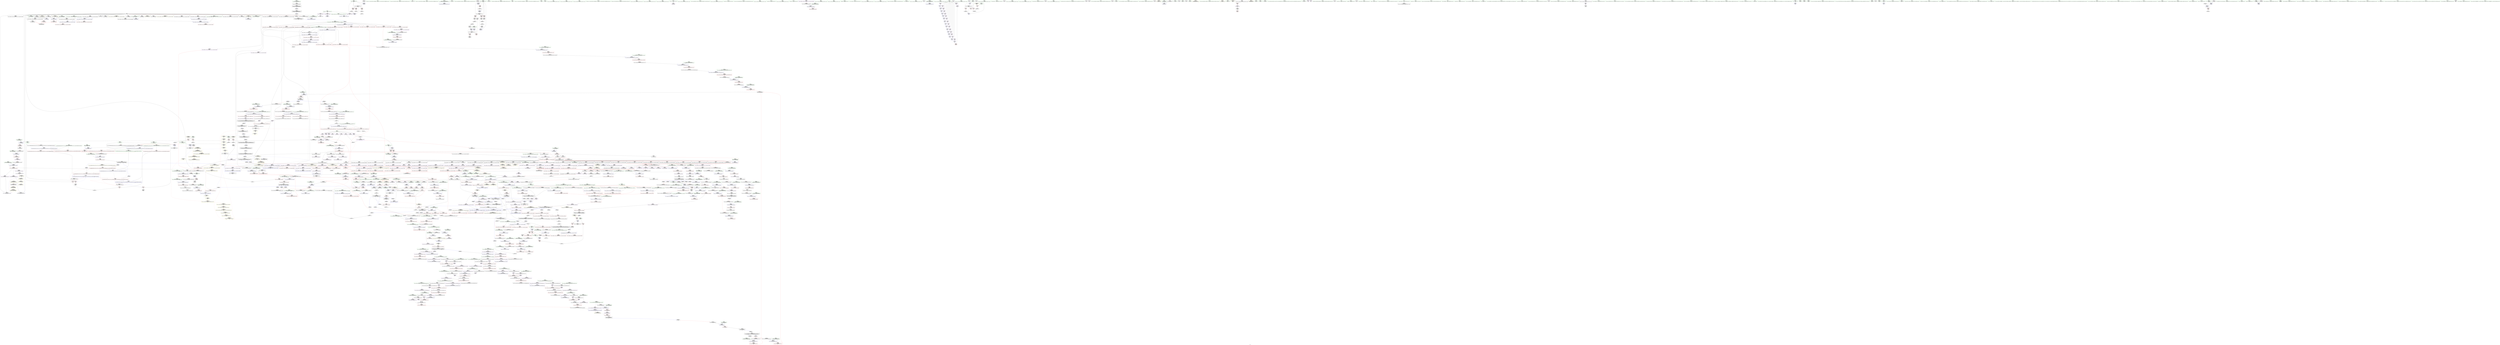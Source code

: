 digraph "SVFG" {
	label="SVFG";

	Node0x55a5e1966800 [shape=record,color=grey,label="{NodeID: 0\nNullPtr|{|<s27>109}}"];
	Node0x55a5e1966800 -> Node0x55a5e1c930b0[style=solid];
	Node0x55a5e1966800 -> Node0x55a5e1c931b0[style=solid];
	Node0x55a5e1966800 -> Node0x55a5e1c93280[style=solid];
	Node0x55a5e1966800 -> Node0x55a5e1c93350[style=solid];
	Node0x55a5e1966800 -> Node0x55a5e1c93420[style=solid];
	Node0x55a5e1966800 -> Node0x55a5e1c934f0[style=solid];
	Node0x55a5e1966800 -> Node0x55a5e1c935c0[style=solid];
	Node0x55a5e1966800 -> Node0x55a5e1c93690[style=solid];
	Node0x55a5e1966800 -> Node0x55a5e1c93760[style=solid];
	Node0x55a5e1966800 -> Node0x55a5e1c93830[style=solid];
	Node0x55a5e1966800 -> Node0x55a5e1c93900[style=solid];
	Node0x55a5e1966800 -> Node0x55a5e1c939d0[style=solid];
	Node0x55a5e1966800 -> Node0x55a5e1c93aa0[style=solid];
	Node0x55a5e1966800 -> Node0x55a5e1c93b70[style=solid];
	Node0x55a5e1966800 -> Node0x55a5e1c93c40[style=solid];
	Node0x55a5e1966800 -> Node0x55a5e1c93d10[style=solid];
	Node0x55a5e1966800 -> Node0x55a5e1c93de0[style=solid];
	Node0x55a5e1966800 -> Node0x55a5e1c93eb0[style=solid];
	Node0x55a5e1966800 -> Node0x55a5e1c93f80[style=solid];
	Node0x55a5e1966800 -> Node0x55a5e1c9ac80[style=solid];
	Node0x55a5e1966800 -> Node0x55a5e1c9dca0[style=solid];
	Node0x55a5e1966800 -> Node0x55a5e1c9dd70[style=solid];
	Node0x55a5e1966800 -> Node0x55a5e1c9de40[style=solid];
	Node0x55a5e1966800 -> Node0x55a5e1cbf9c0[style=solid];
	Node0x55a5e1966800 -> Node0x55a5e1cdf0a0[style=solid];
	Node0x55a5e1966800 -> Node0x55a5e1cafde0[style=solid];
	Node0x55a5e1966800 -> Node0x55a5e1cb0560[style=solid];
	Node0x55a5e1966800:s27 -> Node0x55a5e1da6d30[style=solid,color=red];
	Node0x55a5e1c979c0 [shape=record,color=red,label="{NodeID: 775\n1380\<--1365\n\<--__a.addr\n_ZSt3maxImERKT_S2_S2_\n}"];
	Node0x55a5e1c979c0 -> Node0x55a5e1cc18a0[style=solid];
	Node0x55a5e1cb0260 [shape=record,color=grey,label="{NodeID: 1550\n378 = cmp(377, 204, )\n}"];
	Node0x55a5e1c8e170 [shape=record,color=black,label="{NodeID: 443\n1594\<--1628\n_ZSt4copyISt13move_iteratorIPiES1_ET0_T_S4_S3__ret\<--call6\n_ZSt4copyISt13move_iteratorIPiES1_ET0_T_S4_S3_\n|{<s0>122}}"];
	Node0x55a5e1c8e170:s0 -> Node0x55a5e1d9d6e0[style=solid,color=blue];
	Node0x55a5e1c817b0 [shape=record,color=green,label="{NodeID: 111\n511\<--512\n_ZNK9__gnu_cxx17__normal_iteratorIPiSt6vectorIiSaIiEEEdeEv\<--_ZNK9__gnu_cxx17__normal_iteratorIPiSt6vectorIiSaIiEEEdeEv_field_insensitive\n}"];
	Node0x55a5e1c9d480 [shape=record,color=blue,label="{NodeID: 886\n485\<--513\nv\<--\n_Z3dfsii\n}"];
	Node0x55a5e1c9d480 -> Node0x55a5e1ca91a0[style=dashed];
	Node0x55a5e1c9d480 -> Node0x55a5e1ca9270[style=dashed];
	Node0x55a5e1c9d480 -> Node0x55a5e1d26ec0[style=dashed];
	Node0x55a5e1ca3ec0 [shape=record,color=purple,label="{NodeID: 554\n1115\<--1113\n_M_finish38\<--\n_ZNSt6vectorIiSaIiEE17_M_realloc_insertIJiEEEvN9__gnu_cxx17__normal_iteratorIPiS1_EEDpOT_\n}"];
	Node0x55a5e1ca3ec0 -> Node0x55a5e1cc0110[style=solid];
	Node0x55a5e1c86790 [shape=record,color=green,label="{NodeID: 222\n1320\<--1321\n_ZN9__gnu_cxx13new_allocatorIiE7destroyIiEEvPT_\<--_ZN9__gnu_cxx13new_allocatorIiE7destroyIiEEvPT__field_insensitive\n}"];
	Node0x55a5e1cc2740 [shape=record,color=blue,label="{NodeID: 997\n1525\<--1520\n__result.addr\<--__result\n_ZSt18uninitialized_copyISt13move_iteratorIPiES1_ET0_T_S4_S3_\n}"];
	Node0x55a5e1cc2740 -> Node0x55a5e1c98860[style=dashed];
	Node0x55a5e1ca98f0 [shape=record,color=red,label="{NodeID: 665\n574\<--571\n\<--call\n_ZN9__gnu_cxxneIPiSt6vectorIiSaIiEEEEbRKNS_17__normal_iteratorIT_T0_EESA_\n}"];
	Node0x55a5e1ca98f0 -> Node0x55a5e1caed60[style=solid];
	Node0x55a5e1c94aa0 [shape=record,color=black,label="{NodeID: 333\n290\<--289\nidxprom\<--\nmain\n}"];
	Node0x55a5e1da36f0 [shape=record,color=black,label="{NodeID: 2215\n1465 = PHI(1289, )\n2nd arg _ZSt22__uninitialized_copy_aISt13move_iteratorIPiES1_iET0_T_S4_S3_RSaIT1_E }"];
	Node0x55a5e1da36f0 -> Node0x55a5e1cc2190[style=solid];
	Node0x55a5e19a6ec0 [shape=record,color=green,label="{NodeID: 1\n7\<--1\n__dso_handle\<--dummyObj\nGlob }"];
	Node0x55a5e1c97a90 [shape=record,color=red,label="{NodeID: 776\n1373\<--1367\n\<--__b.addr\n_ZSt3maxImERKT_S2_S2_\n}"];
	Node0x55a5e1c97a90 -> Node0x55a5e1c97d00[style=solid];
	Node0x55a5e1cb03e0 [shape=record,color=grey,label="{NodeID: 1551\n132 = cmp(127, 131, )\n}"];
	Node0x55a5e1c8e240 [shape=record,color=black,label="{NodeID: 444\n1632\<--1653\n_ZSt14__copy_move_a2ILb1EPiS0_ET1_T0_S2_S1__ret\<--call3\n_ZSt14__copy_move_a2ILb1EPiS0_ET1_T0_S2_S1_\n|{<s0>127}}"];
	Node0x55a5e1c8e240:s0 -> Node0x55a5e1d9db30[style=solid,color=blue];
	Node0x55a5e1c818b0 [shape=record,color=green,label="{NodeID: 112\n525\<--526\n_ZN9__gnu_cxx17__normal_iteratorIPiSt6vectorIiSaIiEEEppEv\<--_ZN9__gnu_cxx17__normal_iteratorIPiSt6vectorIiSaIiEEEppEv_field_insensitive\n}"];
	Node0x55a5e1c9d550 [shape=record,color=blue,label="{NodeID: 887\n533\<--530\nthis.addr\<--this\n_ZNSt6vectorIiSaIiEE5beginEv\n}"];
	Node0x55a5e1c9d550 -> Node0x55a5e1ca9410[style=dashed];
	Node0x55a5e1d2f3d0 [shape=record,color=yellow,style=double,label="{NodeID: 1662\n112V_1 = ENCHI(MR_112V_0)\npts\{100000 100001 \}\nFun[_ZN9__gnu_cxx17__normal_iteratorIPiSt6vectorIiSaIiEEEC2ERKS1_]}"];
	Node0x55a5e1d2f3d0 -> Node0x55a5e1c9a260[style=dashed];
	Node0x55a5e1ca3f90 [shape=record,color=purple,label="{NodeID: 555\n1121\<--1120\n_M_impl40\<--\n_ZNSt6vectorIiSaIiEE17_M_realloc_insertIJiEEEvN9__gnu_cxx17__normal_iteratorIPiS1_EEDpOT_\n}"];
	Node0x55a5e1c86890 [shape=record,color=green,label="{NodeID: 223\n1327\<--1328\nthis.addr\<--this.addr_field_insensitive\n_ZNKSt6vectorIiSaIiEE8max_sizeEv\n}"];
	Node0x55a5e1c86890 -> Node0x55a5e1c974e0[style=solid];
	Node0x55a5e1c86890 -> Node0x55a5e1cc1490[style=solid];
	Node0x55a5e1d4ee00 [shape=record,color=yellow,style=double,label="{NodeID: 2105\n116V_2 = CSCHI(MR_116V_1)\npts\{5320000 \}\nCS[]}"];
	Node0x55a5e1d4ee00 -> Node0x55a5e1ca94e0[style=dashed];
	Node0x55a5e1cc2810 [shape=record,color=blue,label="{NodeID: 998\n1527\<--1539\n__assignable\<--\n_ZSt18uninitialized_copyISt13move_iteratorIPiES1_ET0_T_S4_S3_\n}"];
	Node0x55a5e1ca99c0 [shape=record,color=red,label="{NodeID: 666\n577\<--576\n\<--call1\n_ZN9__gnu_cxxneIPiSt6vectorIiSaIiEEEEbRKNS_17__normal_iteratorIT_T0_EESA_\n}"];
	Node0x55a5e1ca99c0 -> Node0x55a5e1caed60[style=solid];
	Node0x55a5e1c94b70 [shape=record,color=black,label="{NodeID: 334\n293\<--292\nidxprom9\<--\nmain\n}"];
	Node0x55a5e1da3830 [shape=record,color=black,label="{NodeID: 2216\n1466 = PHI(1290, )\n3rd arg _ZSt22__uninitialized_copy_aISt13move_iteratorIPiES1_iET0_T_S4_S3_RSaIT1_E }"];
	Node0x55a5e1da3830 -> Node0x55a5e1cc2260[style=solid];
	Node0x55a5e195d170 [shape=record,color=green,label="{NodeID: 2\n46\<--1\n_ZSt3cin\<--dummyObj\nGlob }"];
	Node0x55a5e1c97b60 [shape=record,color=red,label="{NodeID: 777\n1377\<--1367\n\<--__b.addr\n_ZSt3maxImERKT_S2_S2_\n}"];
	Node0x55a5e1c97b60 -> Node0x55a5e1cc17d0[style=solid];
	Node0x55a5e1cb0560 [shape=record,color=grey,label="{NodeID: 1552\n1044 = cmp(1043, 3, )\n}"];
	Node0x55a5e1c8e310 [shape=record,color=black,label="{NodeID: 445\n1657\<--1666\n_ZSt12__miter_baseIPiEDTcl12__miter_basecldtfp_4baseEEESt13move_iteratorIT_E_ret\<--call1\n_ZSt12__miter_baseIPiEDTcl12__miter_basecldtfp_4baseEEESt13move_iteratorIT_E\n|{<s0>124|<s1>126}}"];
	Node0x55a5e1c8e310:s0 -> Node0x55a5e1d9d8b0[style=solid,color=blue];
	Node0x55a5e1c8e310:s1 -> Node0x55a5e1d9d9f0[style=solid,color=blue];
	Node0x55a5e1c819b0 [shape=record,color=green,label="{NodeID: 113\n531\<--532\nretval\<--retval_field_insensitive\n_ZNSt6vectorIiSaIiEE5beginEv\n|{|<s1>39}}"];
	Node0x55a5e1c819b0 -> Node0x55a5e1ca1070[style=solid];
	Node0x55a5e1c819b0:s1 -> Node0x55a5e1da4e80[style=solid,color=red];
	Node0x55a5e1c9d620 [shape=record,color=blue,label="{NodeID: 888\n550\<--547\nthis.addr\<--this\n_ZNSt6vectorIiSaIiEE3endEv\n}"];
	Node0x55a5e1c9d620 -> Node0x55a5e1ca95b0[style=dashed];
	Node0x55a5e1ca4060 [shape=record,color=purple,label="{NodeID: 556\n1122\<--1120\n_M_end_of_storage41\<--\n_ZNSt6vectorIiSaIiEE17_M_realloc_insertIJiEEEvN9__gnu_cxx17__normal_iteratorIPiS1_EEDpOT_\n}"];
	Node0x55a5e1ca4060 -> Node0x55a5e1cc01e0[style=solid];
	Node0x55a5e1c86960 [shape=record,color=green,label="{NodeID: 224\n1333\<--1334\n_ZNKSt12_Vector_baseIiSaIiEE19_M_get_Tp_allocatorEv\<--_ZNKSt12_Vector_baseIiSaIiEE19_M_get_Tp_allocatorEv_field_insensitive\n}"];
	Node0x55a5e1d4ef60 [shape=record,color=yellow,style=double,label="{NodeID: 2106\n121V_2 = CSCHI(MR_121V_1)\npts\{5490000 \}\nCS[]}"];
	Node0x55a5e1d4ef60 -> Node0x55a5e1ca9680[style=dashed];
	Node0x55a5e1cc28e0 [shape=record,color=blue, style = dotted,label="{NodeID: 999\n1814\<--1816\noffset_0\<--dummyVal\n_ZSt18uninitialized_copyISt13move_iteratorIPiES1_ET0_T_S4_S3_\n}"];
	Node0x55a5e1cc28e0 -> Node0x55a5e1c98930[style=dashed];
	Node0x55a5e1d38820 [shape=record,color=yellow,style=double,label="{NodeID: 1774\n44V_1 = ENCHI(MR_44V_0)\npts\{1454 \}\nFun[_ZSt34__uninitialized_move_if_noexcept_aIPiS0_SaIiEET0_T_S3_S2_RT1_]|{<s0>104}}"];
	Node0x55a5e1d38820:s0 -> Node0x55a5e1d2cc40[style=dashed,color=red];
	Node0x55a5e1ca9a90 [shape=record,color=red,label="{NodeID: 667\n585\<--582\nthis1\<--this.addr\n_ZNK9__gnu_cxx17__normal_iteratorIPiSt6vectorIiSaIiEEEdeEv\n}"];
	Node0x55a5e1ca9a90 -> Node0x55a5e1ca1550[style=solid];
	Node0x55a5e1c94c40 [shape=record,color=black,label="{NodeID: 335\n381\<--380\nconv\<--\n_Z4mpowii\n}"];
	Node0x55a5e1c94c40 -> Node0x55a5e1ce22e0[style=solid];
	Node0x55a5e1da3970 [shape=record,color=black,label="{NodeID: 2217\n1215 = PHI(951, )\n0th arg _ZN9__gnu_cxxmiIPiSt6vectorIiSaIiEEEENS_17__normal_iteratorIT_T0_E15difference_typeERKS8_SB_ }"];
	Node0x55a5e1da3970 -> Node0x55a5e1cc0a00[style=solid];
	Node0x55a5e199ddd0 [shape=record,color=green,label="{NodeID: 3\n49\<--1\n_ZSt4cout\<--dummyObj\nGlob }"];
	Node0x55a5e1c97c30 [shape=record,color=red,label="{NodeID: 778\n1372\<--1371\n\<--\n_ZSt3maxImERKT_S2_S2_\n}"];
	Node0x55a5e1c97c30 -> Node0x55a5e1caeee0[style=solid];
	Node0x55a5e1cb06e0 [shape=record,color=grey,label="{NodeID: 1553\n1245 = cmp(1244, 1246, )\n}"];
	Node0x55a5e1c8e3e0 [shape=record,color=black,label="{NodeID: 446\n1670\<--1689\n_ZSt13__copy_move_aILb1EPiS0_ET1_T0_S2_S1__ret\<--call\n_ZSt13__copy_move_aILb1EPiS0_ET1_T0_S2_S1_\n|{<s0>131}}"];
	Node0x55a5e1c8e3e0:s0 -> Node0x55a5e1da22b0[style=solid,color=blue];
	Node0x55a5e1c86d70 [shape=record,color=green,label="{NodeID: 114\n533\<--534\nthis.addr\<--this.addr_field_insensitive\n_ZNSt6vectorIiSaIiEE5beginEv\n}"];
	Node0x55a5e1c86d70 -> Node0x55a5e1ca9410[style=solid];
	Node0x55a5e1c86d70 -> Node0x55a5e1c9d550[style=solid];
	Node0x55a5e1c9d6f0 [shape=record,color=blue,label="{NodeID: 889\n564\<--562\n__lhs.addr\<--__lhs\n_ZN9__gnu_cxxneIPiSt6vectorIiSaIiEEEEbRKNS_17__normal_iteratorIT_T0_EESA_\n}"];
	Node0x55a5e1c9d6f0 -> Node0x55a5e1ca9750[style=dashed];
	Node0x55a5e1ca4130 [shape=record,color=purple,label="{NodeID: 557\n1248\<--1243\n_M_impl\<--this1\n_ZNSt12_Vector_baseIiSaIiEE11_M_allocateEm\n}"];
	Node0x55a5e1ca4130 -> Node0x55a5e1c8bf50[style=solid];
	Node0x55a5e1c86a60 [shape=record,color=green,label="{NodeID: 225\n1336\<--1337\n_ZNSt16allocator_traitsISaIiEE8max_sizeERKS0_\<--_ZNSt16allocator_traitsISaIiEE8max_sizeERKS0__field_insensitive\n}"];
	Node0x55a5e1d4f0c0 [shape=record,color=yellow,style=double,label="{NodeID: 2107\n2V_2 = CSCHI(MR_2V_1)\npts\{100000 100001 100002 \}\nCS[]|{<s0>5}}"];
	Node0x55a5e1d4f0c0:s0 -> Node0x55a5e1d4e190[style=dashed,color=blue];
	Node0x55a5e1cc29b0 [shape=record,color=blue, style = dotted,label="{NodeID: 1000\n1817\<--1819\noffset_0\<--dummyVal\n_ZSt18uninitialized_copyISt13move_iteratorIPiES1_ET0_T_S4_S3_\n}"];
	Node0x55a5e1cc29b0 -> Node0x55a5e1c98a00[style=dashed];
	Node0x55a5e1ca9b60 [shape=record,color=red,label="{NodeID: 668\n587\<--586\n\<--_M_current\n_ZNK9__gnu_cxx17__normal_iteratorIPiSt6vectorIiSaIiEEEdeEv\n}"];
	Node0x55a5e1ca9b60 -> Node0x55a5e1c95870[style=solid];
	Node0x55a5e1c94d10 [shape=record,color=black,label="{NodeID: 336\n383\<--382\nconv1\<--\n_Z4mpowii\n}"];
	Node0x55a5e1c94d10 -> Node0x55a5e1ce22e0[style=solid];
	Node0x55a5e1da3ab0 [shape=record,color=black,label="{NodeID: 2218\n1216 = PHI(961, )\n1st arg _ZN9__gnu_cxxmiIPiSt6vectorIiSaIiEEEENS_17__normal_iteratorIT_T0_E15difference_typeERKS8_SB_ }"];
	Node0x55a5e1da3ab0 -> Node0x55a5e1cc0ad0[style=solid];
	Node0x55a5e1c604b0 [shape=record,color=green,label="{NodeID: 4\n50\<--1\n.str\<--dummyObj\nGlob }"];
	Node0x55a5e1c97d00 [shape=record,color=red,label="{NodeID: 779\n1374\<--1373\n\<--\n_ZSt3maxImERKT_S2_S2_\n}"];
	Node0x55a5e1c97d00 -> Node0x55a5e1caeee0[style=solid];
	Node0x55a5e1cb0860 [shape=record,color=grey,label="{NodeID: 1554\n374 = cmp(373, 204, )\n}"];
	Node0x55a5e1c8e4b0 [shape=record,color=black,label="{NodeID: 447\n1693\<--1698\n_ZSt12__niter_baseIPiET_S1__ret\<--\n_ZSt12__niter_baseIPiET_S1_\n|{<s0>128|<s1>129|<s2>130}}"];
	Node0x55a5e1c8e4b0:s0 -> Node0x55a5e1da1ef0[style=solid,color=blue];
	Node0x55a5e1c8e4b0:s1 -> Node0x55a5e1da2030[style=solid,color=blue];
	Node0x55a5e1c8e4b0:s2 -> Node0x55a5e1da2170[style=solid,color=blue];
	Node0x55a5e1c86e40 [shape=record,color=green,label="{NodeID: 115\n541\<--542\n_ZN9__gnu_cxx17__normal_iteratorIPiSt6vectorIiSaIiEEEC2ERKS1_\<--_ZN9__gnu_cxx17__normal_iteratorIPiSt6vectorIiSaIiEEEC2ERKS1__field_insensitive\n}"];
	Node0x55a5e1c9d7c0 [shape=record,color=blue,label="{NodeID: 890\n566\<--563\n__rhs.addr\<--__rhs\n_ZN9__gnu_cxxneIPiSt6vectorIiSaIiEEEEbRKNS_17__normal_iteratorIT_T0_EESA_\n}"];
	Node0x55a5e1c9d7c0 -> Node0x55a5e1ca9820[style=dashed];
	Node0x55a5e1ca4200 [shape=record,color=purple,label="{NodeID: 558\n1283\<--1271\ncoerce.dive\<--agg.tmp\n_ZSt34__uninitialized_move_if_noexcept_aIPiS0_SaIiEET0_T_S3_S2_RT1_\n}"];
	Node0x55a5e1ca4200 -> Node0x55a5e1cc1080[style=solid];
	Node0x55a5e1c86b60 [shape=record,color=green,label="{NodeID: 226\n1341\<--1342\nthis.addr\<--this.addr_field_insensitive\n_ZNKSt6vectorIiSaIiEE4sizeEv\n}"];
	Node0x55a5e1c86b60 -> Node0x55a5e1c975b0[style=solid];
	Node0x55a5e1c86b60 -> Node0x55a5e1cc1560[style=solid];
	Node0x55a5e1d4f220 [shape=record,color=yellow,style=double,label="{NodeID: 2108\n44V_2 = CSCHI(MR_44V_1)\npts\{1454 \}\nCS[]|{<s0>74}}"];
	Node0x55a5e1d4f220:s0 -> Node0x55a5e1d38820[style=dashed,color=red];
	Node0x55a5e1cc2a80 [shape=record,color=blue,label="{NodeID: 1001\n1574\<--1561\ncoerce.dive\<--__first.coerce\n_ZNSt20__uninitialized_copyILb1EE13__uninit_copyISt13move_iteratorIPiES3_EET0_T_S6_S5_\n}"];
	Node0x55a5e1cc2a80 -> Node0x55a5e1c9a670[style=dashed];
	Node0x55a5e1ca9c30 [shape=record,color=red,label="{NodeID: 669\n594\<--591\nthis1\<--this.addr\n_ZN9__gnu_cxx17__normal_iteratorIPiSt6vectorIiSaIiEEEppEv\n}"];
	Node0x55a5e1ca9c30 -> Node0x55a5e1c95940[style=solid];
	Node0x55a5e1ca9c30 -> Node0x55a5e1ca1620[style=solid];
	Node0x55a5e1c94de0 [shape=record,color=black,label="{NodeID: 337\n387\<--385\nconv3\<--rem2\n_Z4mpowii\n}"];
	Node0x55a5e1c94de0 -> Node0x55a5e1c9c850[style=solid];
	Node0x55a5e1da3bf0 [shape=record,color=black,label="{NodeID: 2219\n590 = PHI(481, )\n0th arg _ZN9__gnu_cxx17__normal_iteratorIPiSt6vectorIiSaIiEEEppEv }"];
	Node0x55a5e1da3bf0 -> Node0x55a5e1c9d960[style=solid];
	Node0x55a5e1c60170 [shape=record,color=green,label="{NodeID: 5\n52\<--1\n.str.2\<--dummyObj\nGlob }"];
	Node0x55a5e1c97dd0 [shape=record,color=red,label="{NodeID: 780\n1390\<--1387\n\<--__a.addr\n_ZNSt16allocator_traitsISaIiEE8max_sizeERKS0_\n}"];
	Node0x55a5e1c97dd0 -> Node0x55a5e1c8c9e0[style=solid];
	Node0x55a5e1c8e580 [shape=record,color=black,label="{NodeID: 448\n1717\<--1715\nsub.ptr.lhs.cast\<--\n_ZNSt11__copy_moveILb1ELb1ESt26random_access_iterator_tagE8__copy_mIiEEPT_PKS3_S6_S4_\n}"];
	Node0x55a5e1c8e580 -> Node0x55a5e1ce1b60[style=solid];
	Node0x55a5e1c86f40 [shape=record,color=green,label="{NodeID: 116\n548\<--549\nretval\<--retval_field_insensitive\n_ZNSt6vectorIiSaIiEE3endEv\n|{|<s1>40}}"];
	Node0x55a5e1c86f40 -> Node0x55a5e1ca12e0[style=solid];
	Node0x55a5e1c86f40:s1 -> Node0x55a5e1da4e80[style=solid,color=red];
	Node0x55a5e1c9d890 [shape=record,color=blue,label="{NodeID: 891\n582\<--581\nthis.addr\<--this\n_ZNK9__gnu_cxx17__normal_iteratorIPiSt6vectorIiSaIiEEEdeEv\n}"];
	Node0x55a5e1c9d890 -> Node0x55a5e1ca9a90[style=dashed];
	Node0x55a5e1ca42d0 [shape=record,color=purple,label="{NodeID: 559\n1291\<--1271\ncoerce.dive4\<--agg.tmp\n_ZSt34__uninitialized_move_if_noexcept_aIPiS0_SaIiEET0_T_S3_S2_RT1_\n}"];
	Node0x55a5e1ca42d0 -> Node0x55a5e1cae960[style=solid];
	Node0x55a5e1c86c30 [shape=record,color=green,label="{NodeID: 227\n1363\<--1364\nretval\<--retval_field_insensitive\n_ZSt3maxImERKT_S2_S2_\n}"];
	Node0x55a5e1c86c30 -> Node0x55a5e1c97820[style=solid];
	Node0x55a5e1c86c30 -> Node0x55a5e1cc17d0[style=solid];
	Node0x55a5e1c86c30 -> Node0x55a5e1cc18a0[style=solid];
	Node0x55a5e1d4f380 [shape=record,color=yellow,style=double,label="{NodeID: 2109\n2V_2 = CSCHI(MR_2V_1)\npts\{100000 100001 100002 \}\nCS[]}"];
	Node0x55a5e1cc2b50 [shape=record,color=blue,label="{NodeID: 1002\n1576\<--1562\ncoerce.dive1\<--__last.coerce\n_ZNSt20__uninitialized_copyILb1EE13__uninit_copyISt13move_iteratorIPiES3_EET0_T_S6_S5_\n}"];
	Node0x55a5e1cc2b50 -> Node0x55a5e1c9a740[style=dashed];
	Node0x55a5e1ca9d00 [shape=record,color=red,label="{NodeID: 670\n596\<--595\n\<--_M_current\n_ZN9__gnu_cxx17__normal_iteratorIPiSt6vectorIiSaIiEEEppEv\n}"];
	Node0x55a5e1ca9d00 -> Node0x55a5e1ca16f0[style=solid];
	Node0x55a5e1c94eb0 [shape=record,color=black,label="{NodeID: 338\n391\<--390\nconv4\<--\n_Z4mpowii\n}"];
	Node0x55a5e1c94eb0 -> Node0x55a5e1ce13e0[style=solid];
	Node0x55a5e1da3d30 [shape=record,color=black,label="{NodeID: 2220\n1326 = PHI(1175, 1175, 1175, )\n0th arg _ZNKSt6vectorIiSaIiEE8max_sizeEv }"];
	Node0x55a5e1da3d30 -> Node0x55a5e1cc1490[style=solid];
	Node0x55a5e1c605e0 [shape=record,color=green,label="{NodeID: 6\n54\<--1\n.str.3\<--dummyObj\nGlob }"];
	Node0x55a5e1c97ea0 [shape=record,color=red,label="{NodeID: 781\n1401\<--1398\nthis1\<--this.addr\n_ZNKSt12_Vector_baseIiSaIiEE19_M_get_Tp_allocatorEv\n}"];
	Node0x55a5e1c97ea0 -> Node0x55a5e1ca4950[style=solid];
	Node0x55a5e1d1fe80 [shape=record,color=black,label="{NodeID: 1556\nMR_87V_2 = PHI(MR_87V_3, MR_87V_1, )\npts\{420 \}\n}"];
	Node0x55a5e1d1fe80 -> Node0x55a5e1c9cd30[style=dashed];
	Node0x55a5e1c8e650 [shape=record,color=black,label="{NodeID: 449\n1718\<--1716\nsub.ptr.rhs.cast\<--\n_ZNSt11__copy_moveILb1ELb1ESt26random_access_iterator_tagE8__copy_mIiEEPT_PKS3_S6_S4_\n}"];
	Node0x55a5e1c8e650 -> Node0x55a5e1ce1b60[style=solid];
	Node0x55a5e1c87010 [shape=record,color=green,label="{NodeID: 117\n550\<--551\nthis.addr\<--this.addr_field_insensitive\n_ZNSt6vectorIiSaIiEE3endEv\n}"];
	Node0x55a5e1c87010 -> Node0x55a5e1ca95b0[style=solid];
	Node0x55a5e1c87010 -> Node0x55a5e1c9d620[style=solid];
	Node0x55a5e1c9d960 [shape=record,color=blue,label="{NodeID: 892\n591\<--590\nthis.addr\<--this\n_ZN9__gnu_cxx17__normal_iteratorIPiSt6vectorIiSaIiEEEppEv\n}"];
	Node0x55a5e1c9d960 -> Node0x55a5e1ca9c30[style=dashed];
	Node0x55a5e1ca43a0 [shape=record,color=purple,label="{NodeID: 560\n1287\<--1273\ncoerce.dive3\<--agg.tmp1\n_ZSt34__uninitialized_move_if_noexcept_aIPiS0_SaIiEET0_T_S3_S2_RT1_\n}"];
	Node0x55a5e1ca43a0 -> Node0x55a5e1cc1150[style=solid];
	Node0x55a5e1c8f1a0 [shape=record,color=green,label="{NodeID: 228\n1365\<--1366\n__a.addr\<--__a.addr_field_insensitive\n_ZSt3maxImERKT_S2_S2_\n}"];
	Node0x55a5e1c8f1a0 -> Node0x55a5e1c978f0[style=solid];
	Node0x55a5e1c8f1a0 -> Node0x55a5e1c979c0[style=solid];
	Node0x55a5e1c8f1a0 -> Node0x55a5e1cc1630[style=solid];
	Node0x55a5e1cc2c20 [shape=record,color=blue,label="{NodeID: 1003\n1568\<--1563\n__result.addr\<--__result\n_ZNSt20__uninitialized_copyILb1EE13__uninit_copyISt13move_iteratorIPiES3_EET0_T_S6_S5_\n}"];
	Node0x55a5e1cc2c20 -> Node0x55a5e1c98ad0[style=dashed];
	Node0x55a5e1ca9dd0 [shape=record,color=red,label="{NodeID: 671\n605\<--602\nthis1\<--this.addr\n_ZNSt12_Vector_baseIiSaIiEEC2Ev\n}"];
	Node0x55a5e1ca9dd0 -> Node0x55a5e1ca17c0[style=solid];
	Node0x55a5e1c94f80 [shape=record,color=black,label="{NodeID: 339\n393\<--392\nconv5\<--\n_Z4mpowii\n}"];
	Node0x55a5e1c94f80 -> Node0x55a5e1ce13e0[style=solid];
	Node0x55a5e1da4010 [shape=record,color=black,label="{NodeID: 2221\n749 = PHI(742, )\n0th arg _ZNSt12_Destroy_auxILb1EE9__destroyIPiEEvT_S3_ }"];
	Node0x55a5e1da4010 -> Node0x55a5e1c9e800[style=solid];
	Node0x55a5e1c60ed0 [shape=record,color=green,label="{NodeID: 7\n57\<--1\n\<--dummyObj\nCan only get source location for instruction, argument, global var or function.}"];
	Node0x55a5e1c97f70 [shape=record,color=red,label="{NodeID: 782\n1410\<--1407\nthis1\<--this.addr\n_ZNK9__gnu_cxx13new_allocatorIiE8max_sizeEv\n}"];
	Node0x55a5e1d20380 [shape=record,color=black,label="{NodeID: 1557\nMR_89V_2 = PHI(MR_89V_3, MR_89V_1, )\npts\{422 \}\n}"];
	Node0x55a5e1d20380 -> Node0x55a5e1c9ce00[style=dashed];
	Node0x55a5e1c8e720 [shape=record,color=black,label="{NodeID: 450\n1726\<--1725\n\<--\n_ZNSt11__copy_moveILb1ELb1ESt26random_access_iterator_tagE8__copy_mIiEEPT_PKS3_S6_S4_\n}"];
	Node0x55a5e1c8e720 -> Node0x55a5e1ca65c0[style=solid];
	Node0x55a5e1c870e0 [shape=record,color=green,label="{NodeID: 118\n564\<--565\n__lhs.addr\<--__lhs.addr_field_insensitive\n_ZN9__gnu_cxxneIPiSt6vectorIiSaIiEEEEbRKNS_17__normal_iteratorIT_T0_EESA_\n}"];
	Node0x55a5e1c870e0 -> Node0x55a5e1ca9750[style=solid];
	Node0x55a5e1c870e0 -> Node0x55a5e1c9d6f0[style=solid];
	Node0x55a5e1c9da30 [shape=record,color=blue,label="{NodeID: 893\n595\<--597\n_M_current\<--incdec.ptr\n_ZN9__gnu_cxx17__normal_iteratorIPiSt6vectorIiSaIiEEEppEv\n|{<s0>38}}"];
	Node0x55a5e1c9da30:s0 -> Node0x55a5e1d269c0[style=dashed,color=blue];
	Node0x55a5e1ca4470 [shape=record,color=purple,label="{NodeID: 561\n1293\<--1273\ncoerce.dive5\<--agg.tmp1\n_ZSt34__uninitialized_move_if_noexcept_aIPiS0_SaIiEET0_T_S3_S2_RT1_\n}"];
	Node0x55a5e1ca4470 -> Node0x55a5e1caea30[style=solid];
	Node0x55a5e1c8f230 [shape=record,color=green,label="{NodeID: 229\n1367\<--1368\n__b.addr\<--__b.addr_field_insensitive\n_ZSt3maxImERKT_S2_S2_\n}"];
	Node0x55a5e1c8f230 -> Node0x55a5e1c97a90[style=solid];
	Node0x55a5e1c8f230 -> Node0x55a5e1c97b60[style=solid];
	Node0x55a5e1c8f230 -> Node0x55a5e1cc1700[style=solid];
	Node0x55a5e1cc2cf0 [shape=record,color=blue, style = dotted,label="{NodeID: 1004\n1820\<--1822\noffset_0\<--dummyVal\n_ZNSt20__uninitialized_copyILb1EE13__uninit_copyISt13move_iteratorIPiES3_EET0_T_S6_S5_\n}"];
	Node0x55a5e1cc2cf0 -> Node0x55a5e1c98ba0[style=dashed];
	Node0x55a5e1ca9ea0 [shape=record,color=red,label="{NodeID: 672\n632\<--629\nthis1\<--this.addr\n_ZNSt12_Vector_baseIiSaIiEE12_Vector_implC2Ev\n}"];
	Node0x55a5e1ca9ea0 -> Node0x55a5e1c95a10[style=solid];
	Node0x55a5e1ca9ea0 -> Node0x55a5e1ca1890[style=solid];
	Node0x55a5e1ca9ea0 -> Node0x55a5e1ca1960[style=solid];
	Node0x55a5e1ca9ea0 -> Node0x55a5e1ca1a30[style=solid];
	Node0x55a5e1c95050 [shape=record,color=black,label="{NodeID: 340\n396\<--395\nconv8\<--rem7\n_Z4mpowii\n}"];
	Node0x55a5e1c95050 -> Node0x55a5e1c9c920[style=solid];
	Node0x55a5e1da4120 [shape=record,color=black,label="{NodeID: 2222\n750 = PHI(743, )\n1st arg _ZNSt12_Destroy_auxILb1EE9__destroyIPiEEvT_S3_ }"];
	Node0x55a5e1da4120 -> Node0x55a5e1c9e8d0[style=solid];
	Node0x55a5e1c60f90 [shape=record,color=green,label="{NodeID: 8\n204\<--1\n\<--dummyObj\nCan only get source location for instruction, argument, global var or function.}"];
	Node0x55a5e1c98040 [shape=record,color=red,label="{NodeID: 783\n1422\<--1416\n\<--__a.addr\n_ZNSt16allocator_traitsISaIiEE8allocateERS0_m\n}"];
	Node0x55a5e1c98040 -> Node0x55a5e1c8cdf0[style=solid];
	Node0x55a5e1d20880 [shape=record,color=black,label="{NodeID: 1558\nMR_91V_2 = PHI(MR_91V_4, MR_91V_1, )\npts\{1454 100000 100001 100002 \}\n|{<s0>29}}"];
	Node0x55a5e1d20880:s0 -> Node0x55a5e1d30890[style=dashed,color=red];
	Node0x55a5e1c8e7f0 [shape=record,color=black,label="{NodeID: 451\n1728\<--1727\n\<--\n_ZNSt11__copy_moveILb1ELb1ESt26random_access_iterator_tagE8__copy_mIiEEPT_PKS3_S6_S4_\n}"];
	Node0x55a5e1c8e7f0 -> Node0x55a5e1ca6690[style=solid];
	Node0x55a5e1c871b0 [shape=record,color=green,label="{NodeID: 119\n566\<--567\n__rhs.addr\<--__rhs.addr_field_insensitive\n_ZN9__gnu_cxxneIPiSt6vectorIiSaIiEEEEbRKNS_17__normal_iteratorIT_T0_EESA_\n}"];
	Node0x55a5e1c871b0 -> Node0x55a5e1ca9820[style=solid];
	Node0x55a5e1c871b0 -> Node0x55a5e1c9d7c0[style=solid];
	Node0x55a5e1c9db00 [shape=record,color=blue,label="{NodeID: 894\n602\<--601\nthis.addr\<--this\n_ZNSt12_Vector_baseIiSaIiEEC2Ev\n}"];
	Node0x55a5e1c9db00 -> Node0x55a5e1ca9dd0[style=dashed];
	Node0x55a5e1ca4540 [shape=record,color=purple,label="{NodeID: 562\n1305\<--1304\n_M_current\<--this1\n_ZNK9__gnu_cxx17__normal_iteratorIPiSt6vectorIiSaIiEEE4baseEv\n}"];
	Node0x55a5e1ca4540 -> Node0x55a5e1c8c1c0[style=solid];
	Node0x55a5e1c8f300 [shape=record,color=green,label="{NodeID: 230\n1387\<--1388\n__a.addr\<--__a.addr_field_insensitive\n_ZNSt16allocator_traitsISaIiEE8max_sizeERKS0_\n}"];
	Node0x55a5e1c8f300 -> Node0x55a5e1c97dd0[style=solid];
	Node0x55a5e1c8f300 -> Node0x55a5e1cc1970[style=solid];
	Node0x55a5e1cc2dc0 [shape=record,color=blue, style = dotted,label="{NodeID: 1005\n1823\<--1825\noffset_0\<--dummyVal\n_ZNSt20__uninitialized_copyILb1EE13__uninit_copyISt13move_iteratorIPiES3_EET0_T_S6_S5_\n}"];
	Node0x55a5e1cc2dc0 -> Node0x55a5e1c98c70[style=dashed];
	Node0x55a5e1ca9f70 [shape=record,color=red,label="{NodeID: 673\n649\<--646\nthis1\<--this.addr\n_ZNSaIiEC2Ev\n}"];
	Node0x55a5e1ca9f70 -> Node0x55a5e1c95ae0[style=solid];
	Node0x55a5e1c95120 [shape=record,color=black,label="{NodeID: 341\n356\<--402\n_Z4mpowii_ret\<--\n_Z4mpowii\n}"];
	Node0x55a5e1da4230 [shape=record,color=black,label="{NodeID: 2223\n357 = PHI()\n0th arg _Z4mpowii }"];
	Node0x55a5e1da4230 -> Node0x55a5e1c9c510[style=solid];
	Node0x55a5e1c61050 [shape=record,color=green,label="{NodeID: 9\n206\<--1\n\<--dummyObj\nCan only get source location for instruction, argument, global var or function.}"];
	Node0x55a5e1c98110 [shape=record,color=red,label="{NodeID: 784\n1424\<--1418\n\<--__n.addr\n_ZNSt16allocator_traitsISaIiEE8allocateERS0_m\n|{<s0>109}}"];
	Node0x55a5e1c98110:s0 -> Node0x55a5e1da6bf0[style=solid,color=red];
	Node0x55a5e1d20db0 [shape=record,color=black,label="{NodeID: 1559\nMR_73V_4 = PHI(MR_73V_5, MR_73V_3, )\npts\{360 \}\n}"];
	Node0x55a5e1d20db0 -> Node0x55a5e1ca8160[style=dashed];
	Node0x55a5e1d20db0 -> Node0x55a5e1ca8230[style=dashed];
	Node0x55a5e1d20db0 -> Node0x55a5e1ca8300[style=dashed];
	Node0x55a5e1d20db0 -> Node0x55a5e1c9c920[style=dashed];
	Node0x55a5e1c8e8c0 [shape=record,color=black,label="{NodeID: 452\n1700\<--1737\n_ZNSt11__copy_moveILb1ELb1ESt26random_access_iterator_tagE8__copy_mIiEEPT_PKS3_S6_S4__ret\<--add.ptr\n_ZNSt11__copy_moveILb1ELb1ESt26random_access_iterator_tagE8__copy_mIiEEPT_PKS3_S6_S4_\n|{<s0>134}}"];
	Node0x55a5e1c8e8c0:s0 -> Node0x55a5e1da2670[style=solid,color=blue];
	Node0x55a5e1c87280 [shape=record,color=green,label="{NodeID: 120\n572\<--573\n_ZNK9__gnu_cxx17__normal_iteratorIPiSt6vectorIiSaIiEEE4baseEv\<--_ZNK9__gnu_cxx17__normal_iteratorIPiSt6vectorIiSaIiEEE4baseEv_field_insensitive\n}"];
	Node0x55a5e1c9dbd0 [shape=record,color=blue,label="{NodeID: 895\n629\<--628\nthis.addr\<--this\n_ZNSt12_Vector_baseIiSaIiEE12_Vector_implC2Ev\n}"];
	Node0x55a5e1c9dbd0 -> Node0x55a5e1ca9ea0[style=dashed];
	Node0x55a5e1ca4610 [shape=record,color=purple,label="{NodeID: 563\n1346\<--1345\n_M_impl\<--\n_ZNKSt6vectorIiSaIiEE4sizeEv\n}"];
	Node0x55a5e1c8f3d0 [shape=record,color=green,label="{NodeID: 231\n1393\<--1394\n_ZNK9__gnu_cxx13new_allocatorIiE8max_sizeEv\<--_ZNK9__gnu_cxx13new_allocatorIiE8max_sizeEv_field_insensitive\n}"];
	Node0x55a5e1cc2e90 [shape=record,color=blue,label="{NodeID: 1006\n1608\<--1595\ncoerce.dive\<--__first.coerce\n_ZSt4copyISt13move_iteratorIPiES1_ET0_T_S4_S3_\n}"];
	Node0x55a5e1cc2e90 -> Node0x55a5e1c9a810[style=dashed];
	Node0x55a5e1d38e70 [shape=record,color=yellow,style=double,label="{NodeID: 1781\n285V_1 = ENCHI(MR_285V_0)\npts\{1165 \}\nFun[_ZSt3maxImERKT_S2_S2_]}"];
	Node0x55a5e1d38e70 -> Node0x55a5e1c97d00[style=dashed];
	Node0x55a5e1caa040 [shape=record,color=red,label="{NodeID: 674\n660\<--657\nthis1\<--this.addr\n_ZN9__gnu_cxx13new_allocatorIiEC2Ev\n}"];
	Node0x55a5e1c951f0 [shape=record,color=black,label="{NodeID: 342\n436\<--435\nidxprom\<--sub\n_Z7ipgraphii\n}"];
	Node0x55a5e1da4300 [shape=record,color=black,label="{NodeID: 2224\n358 = PHI()\n1st arg _Z4mpowii }"];
	Node0x55a5e1da4300 -> Node0x55a5e1c9c5e0[style=solid];
	Node0x55a5e1c61150 [shape=record,color=green,label="{NodeID: 10\n224\<--1\n\<--dummyObj\nCan only get source location for instruction, argument, global var or function.}"];
	Node0x55a5e1c981e0 [shape=record,color=red,label="{NodeID: 785\n1442\<--1433\nthis1\<--this.addr\n_ZN9__gnu_cxx13new_allocatorIiE8allocateEmPKv\n|{<s0>110}}"];
	Node0x55a5e1c981e0:s0 -> Node0x55a5e1da7a70[style=solid,color=red];
	Node0x55a5e1d212b0 [shape=record,color=black,label="{NodeID: 1560\nMR_75V_3 = PHI(MR_75V_4, MR_75V_2, )\npts\{362 \}\n}"];
	Node0x55a5e1d212b0 -> Node0x55a5e1ca83d0[style=dashed];
	Node0x55a5e1d212b0 -> Node0x55a5e1ca84a0[style=dashed];
	Node0x55a5e1d212b0 -> Node0x55a5e1ca8570[style=dashed];
	Node0x55a5e1d212b0 -> Node0x55a5e1c9c9f0[style=dashed];
	Node0x55a5e1c8e990 [shape=record,color=black,label="{NodeID: 453\n1744\<--1749\n_ZSt12__miter_baseIPiET_S1__ret\<--\n_ZSt12__miter_baseIPiET_S1_\n|{<s0>133}}"];
	Node0x55a5e1c8e990:s0 -> Node0x55a5e1da2530[style=solid,color=blue];
	Node0x55a5e1c87380 [shape=record,color=green,label="{NodeID: 121\n582\<--583\nthis.addr\<--this.addr_field_insensitive\n_ZNK9__gnu_cxx17__normal_iteratorIPiSt6vectorIiSaIiEEEdeEv\n}"];
	Node0x55a5e1c87380 -> Node0x55a5e1ca9a90[style=solid];
	Node0x55a5e1c87380 -> Node0x55a5e1c9d890[style=solid];
	Node0x55a5e1c9dca0 [shape=record,color=blue, style = dotted,label="{NodeID: 896\n637\<--3\n_M_start\<--dummyVal\n_ZNSt12_Vector_baseIiSaIiEE12_Vector_implC2Ev\n|{<s0>43}}"];
	Node0x55a5e1c9dca0:s0 -> Node0x55a5e1d4f0c0[style=dashed,color=blue];
	Node0x55a5e1ca46e0 [shape=record,color=purple,label="{NodeID: 564\n1347\<--1345\n_M_finish\<--\n_ZNKSt6vectorIiSaIiEE4sizeEv\n}"];
	Node0x55a5e1ca46e0 -> Node0x55a5e1c97680[style=solid];
	Node0x55a5e1c8f4a0 [shape=record,color=green,label="{NodeID: 232\n1398\<--1399\nthis.addr\<--this.addr_field_insensitive\n_ZNKSt12_Vector_baseIiSaIiEE19_M_get_Tp_allocatorEv\n}"];
	Node0x55a5e1c8f4a0 -> Node0x55a5e1c97ea0[style=solid];
	Node0x55a5e1c8f4a0 -> Node0x55a5e1cc1a40[style=solid];
	Node0x55a5e1cc2f60 [shape=record,color=blue,label="{NodeID: 1007\n1610\<--1596\ncoerce.dive1\<--__last.coerce\n_ZSt4copyISt13move_iteratorIPiES1_ET0_T_S4_S3_\n}"];
	Node0x55a5e1cc2f60 -> Node0x55a5e1c9a8e0[style=dashed];
	Node0x55a5e1d38f80 [shape=record,color=yellow,style=double,label="{NodeID: 1782\n291V_1 = ENCHI(MR_291V_0)\npts\{1171 \}\nFun[_ZSt3maxImERKT_S2_S2_]}"];
	Node0x55a5e1d38f80 -> Node0x55a5e1c97c30[style=dashed];
	Node0x55a5e1caa110 [shape=record,color=red,label="{NodeID: 675\n675\<--666\n\<--__first.addr\n_ZSt8_DestroyIPiiEvT_S1_RSaIT0_E\n|{<s0>48}}"];
	Node0x55a5e1caa110:s0 -> Node0x55a5e1da2ca0[style=solid,color=red];
	Node0x55a5e1c952c0 [shape=record,color=black,label="{NodeID: 343\n446\<--445\nidxprom4\<--sub3\n_Z7ipgraphii\n}"];
	Node0x55a5e1da43d0 [shape=record,color=black,label="{NodeID: 2225\n839 = PHI(790, )\n0th arg _ZNSaIiED2Ev }"];
	Node0x55a5e1da43d0 -> Node0x55a5e1c9f1c0[style=solid];
	Node0x55a5e1c61250 [shape=record,color=green,label="{NodeID: 11\n227\<--1\n\<--dummyObj\nCan only get source location for instruction, argument, global var or function.}"];
	Node0x55a5e1c982b0 [shape=record,color=red,label="{NodeID: 786\n1443\<--1435\n\<--__n.addr\n_ZN9__gnu_cxx13new_allocatorIiE8allocateEmPKv\n}"];
	Node0x55a5e1c982b0 -> Node0x55a5e1caf7e0[style=solid];
	Node0x55a5e1d213a0 [shape=record,color=black,label="{NodeID: 1561\nMR_77V_3 = PHI(MR_77V_5, MR_77V_2, )\npts\{364 \}\n}"];
	Node0x55a5e1d213a0 -> Node0x55a5e1ca8640[style=dashed];
	Node0x55a5e1d213a0 -> Node0x55a5e1ca8710[style=dashed];
	Node0x55a5e1d213a0 -> Node0x55a5e1c9c850[style=dashed];
	Node0x55a5e1d213a0 -> Node0x55a5e1d213a0[style=dashed];
	Node0x55a5e1c8ea60 [shape=record,color=black,label="{NodeID: 454\n1751\<--1758\n_ZNKSt13move_iteratorIPiE4baseEv_ret\<--\n_ZNKSt13move_iteratorIPiE4baseEv\n|{<s0>132}}"];
	Node0x55a5e1c8ea60:s0 -> Node0x55a5e1da23f0[style=solid,color=blue];
	Node0x55a5e1c87450 [shape=record,color=green,label="{NodeID: 122\n591\<--592\nthis.addr\<--this.addr_field_insensitive\n_ZN9__gnu_cxx17__normal_iteratorIPiSt6vectorIiSaIiEEEppEv\n}"];
	Node0x55a5e1c87450 -> Node0x55a5e1ca9c30[style=solid];
	Node0x55a5e1c87450 -> Node0x55a5e1c9d960[style=solid];
	Node0x55a5e1c9dd70 [shape=record,color=blue, style = dotted,label="{NodeID: 897\n639\<--3\n_M_finish\<--dummyVal\n_ZNSt12_Vector_baseIiSaIiEE12_Vector_implC2Ev\n|{<s0>43}}"];
	Node0x55a5e1c9dd70:s0 -> Node0x55a5e1d4f0c0[style=dashed,color=blue];
	Node0x55a5e1ca47b0 [shape=record,color=purple,label="{NodeID: 565\n1350\<--1349\n_M_impl2\<--\n_ZNKSt6vectorIiSaIiEE4sizeEv\n}"];
	Node0x55a5e1c8f570 [shape=record,color=green,label="{NodeID: 233\n1407\<--1408\nthis.addr\<--this.addr_field_insensitive\n_ZNK9__gnu_cxx13new_allocatorIiE8max_sizeEv\n}"];
	Node0x55a5e1c8f570 -> Node0x55a5e1c97f70[style=solid];
	Node0x55a5e1c8f570 -> Node0x55a5e1cc1b10[style=solid];
	Node0x55a5e1d4fa40 [shape=record,color=yellow,style=double,label="{NodeID: 2115\n44V_2 = CSCHI(MR_44V_1)\npts\{1454 \}\nCS[]|{<s0>60|<s1>71}}"];
	Node0x55a5e1d4fa40:s0 -> Node0x55a5e1d24bc0[style=dashed,color=blue];
	Node0x55a5e1d4fa40:s1 -> Node0x55a5e1d4f220[style=dashed,color=blue];
	Node0x55a5e1cc3030 [shape=record,color=blue,label="{NodeID: 1008\n1602\<--1597\n__result.addr\<--__result\n_ZSt4copyISt13move_iteratorIPiES1_ET0_T_S4_S3_\n}"];
	Node0x55a5e1cc3030 -> Node0x55a5e1c98d40[style=dashed];
	Node0x55a5e1caa1e0 [shape=record,color=red,label="{NodeID: 676\n676\<--668\n\<--__last.addr\n_ZSt8_DestroyIPiiEvT_S1_RSaIT0_E\n|{<s0>48}}"];
	Node0x55a5e1caa1e0:s0 -> Node0x55a5e1da2db0[style=solid,color=red];
	Node0x55a5e1c95390 [shape=record,color=black,label="{NodeID: 344\n490\<--489\nidxprom\<--\n_Z3dfsii\n}"];
	Node0x55a5e1da44e0 [shape=record,color=black,label="{NodeID: 2226\n691 = PHI(160, 170, )\n0th arg _ZNSt12_Vector_baseIiSaIiEED2Ev }"];
	Node0x55a5e1da44e0 -> Node0x55a5e1c9e3f0[style=solid];
	Node0x55a5e1c61350 [shape=record,color=green,label="{NodeID: 12\n230\<--1\n\<--dummyObj\nCan only get source location for instruction, argument, global var or function.}"];
	Node0x55a5e1c98380 [shape=record,color=red,label="{NodeID: 787\n1451\<--1435\n\<--__n.addr\n_ZN9__gnu_cxx13new_allocatorIiE8allocateEmPKv\n}"];
	Node0x55a5e1c98380 -> Node0x55a5e1ce0c60[style=solid];
	Node0x55a5e1d21490 [shape=record,color=black,label="{NodeID: 1562\nMR_330V_3 = PHI(MR_330V_4, MR_330V_2, )\npts\{1364 \}\n}"];
	Node0x55a5e1d21490 -> Node0x55a5e1c97820[style=dashed];
	Node0x55a5e1c8eb30 [shape=record,color=purple,label="{NodeID: 455\n67\<--4\n\<--_ZStL8__ioinit\n__cxx_global_var_init\n}"];
	Node0x55a5e1c87520 [shape=record,color=green,label="{NodeID: 123\n602\<--603\nthis.addr\<--this.addr_field_insensitive\n_ZNSt12_Vector_baseIiSaIiEEC2Ev\n}"];
	Node0x55a5e1c87520 -> Node0x55a5e1ca9dd0[style=solid];
	Node0x55a5e1c87520 -> Node0x55a5e1c9db00[style=solid];
	Node0x55a5e1c9de40 [shape=record,color=blue, style = dotted,label="{NodeID: 898\n641\<--3\n_M_end_of_storage\<--dummyVal\n_ZNSt12_Vector_baseIiSaIiEE12_Vector_implC2Ev\n|{<s0>43}}"];
	Node0x55a5e1c9de40:s0 -> Node0x55a5e1d4f0c0[style=dashed,color=blue];
	Node0x55a5e1d2fe30 [shape=record,color=yellow,style=double,label="{NodeID: 1673\n51V_1 = ENCHI(MR_51V_0)\npts\{190 192 330 420 422 \}\nFun[_ZN9__gnu_cxx13new_allocatorIiE9constructIiJiEEEvPT_DpOT0_]}"];
	Node0x55a5e1d2fe30 -> Node0x55a5e1cad9f0[style=dashed];
	Node0x55a5e1ca4880 [shape=record,color=purple,label="{NodeID: 566\n1351\<--1349\n_M_start\<--\n_ZNKSt6vectorIiSaIiEE4sizeEv\n}"];
	Node0x55a5e1ca4880 -> Node0x55a5e1c97750[style=solid];
	Node0x55a5e1c8f640 [shape=record,color=green,label="{NodeID: 234\n1416\<--1417\n__a.addr\<--__a.addr_field_insensitive\n_ZNSt16allocator_traitsISaIiEE8allocateERS0_m\n}"];
	Node0x55a5e1c8f640 -> Node0x55a5e1c98040[style=solid];
	Node0x55a5e1c8f640 -> Node0x55a5e1cc1be0[style=solid];
	Node0x55a5e1d4fba0 [shape=record,color=yellow,style=double,label="{NodeID: 2116\n44V_3 = CSCHI(MR_44V_2)\npts\{1454 \}\nCS[]|{<s0>77}}"];
	Node0x55a5e1d4fba0:s0 -> Node0x55a5e1d38820[style=dashed,color=red];
	Node0x55a5e1cc3100 [shape=record,color=blue, style = dotted,label="{NodeID: 1009\n1826\<--1828\noffset_0\<--dummyVal\n_ZSt4copyISt13move_iteratorIPiES1_ET0_T_S4_S3_\n}"];
	Node0x55a5e1cc3100 -> Node0x55a5e1c98e10[style=dashed];
	Node0x55a5e1caa2b0 [shape=record,color=red,label="{NodeID: 677\n686\<--683\nthis1\<--this.addr\n_ZNSt12_Vector_baseIiSaIiEE19_M_get_Tp_allocatorEv\n}"];
	Node0x55a5e1caa2b0 -> Node0x55a5e1ca1b00[style=solid];
	Node0x55a5e1c95460 [shape=record,color=black,label="{NodeID: 345\n537\<--536\n\<--this1\n_ZNSt6vectorIiSaIiEE5beginEv\n}"];
	Node0x55a5e1c95460 -> Node0x55a5e1ca1140[style=solid];
	Node0x55a5e1c95460 -> Node0x55a5e1ca1210[style=solid];
	Node0x55a5e1da46c0 [shape=record,color=black,label="{NodeID: 2227\n473 = PHI(520, )\n0th arg _Z3dfsii }"];
	Node0x55a5e1da46c0 -> Node0x55a5e1c9d070[style=solid];
	Node0x55a5e1c61450 [shape=record,color=green,label="{NodeID: 13\n237\<--1\n\<--dummyObj\nCan only get source location for instruction, argument, global var or function.}"];
	Node0x55a5e1c98450 [shape=record,color=red,label="{NodeID: 788\n1494\<--1471\n\<--__result.addr\n_ZSt22__uninitialized_copy_aISt13move_iteratorIPiES1_iET0_T_S4_S3_RSaIT1_E\n|{<s0>115}}"];
	Node0x55a5e1c98450:s0 -> Node0x55a5e1da5db0[style=solid,color=red];
	Node0x55a5e1c8ec00 [shape=record,color=purple,label="{NodeID: 456\n86\<--8\n\<--g\n__cxx_global_var_init.1\n}"];
	Node0x55a5e1c8ec00 -> Node0x55a5e1cde970[style=solid];
	Node0x55a5e1c875f0 [shape=record,color=green,label="{NodeID: 124\n608\<--609\n_ZNSt12_Vector_baseIiSaIiEE12_Vector_implC2Ev\<--_ZNSt12_Vector_baseIiSaIiEE12_Vector_implC2Ev_field_insensitive\n}"];
	Node0x55a5e1c9df10 [shape=record,color=blue,label="{NodeID: 899\n646\<--645\nthis.addr\<--this\n_ZNSaIiEC2Ev\n}"];
	Node0x55a5e1c9df10 -> Node0x55a5e1ca9f70[style=dashed];
	Node0x55a5e1ca4950 [shape=record,color=purple,label="{NodeID: 567\n1402\<--1401\n_M_impl\<--this1\n_ZNKSt12_Vector_baseIiSaIiEE19_M_get_Tp_allocatorEv\n}"];
	Node0x55a5e1ca4950 -> Node0x55a5e1c8cb80[style=solid];
	Node0x55a5e1c8f710 [shape=record,color=green,label="{NodeID: 235\n1418\<--1419\n__n.addr\<--__n.addr_field_insensitive\n_ZNSt16allocator_traitsISaIiEE8allocateERS0_m\n}"];
	Node0x55a5e1c8f710 -> Node0x55a5e1c98110[style=solid];
	Node0x55a5e1c8f710 -> Node0x55a5e1cc1cb0[style=solid];
	Node0x55a5e1d4fd00 [shape=record,color=yellow,style=double,label="{NodeID: 2117\n44V_4 = CSCHI(MR_44V_3)\npts\{1454 \}\nCS[]|{<s0>63}}"];
	Node0x55a5e1d4fd00:s0 -> Node0x55a5e1d24bc0[style=dashed,color=blue];
	Node0x55a5e1cc31d0 [shape=record,color=blue, style = dotted,label="{NodeID: 1010\n1829\<--1831\noffset_0\<--dummyVal\n_ZSt4copyISt13move_iteratorIPiES1_ET0_T_S4_S3_\n}"];
	Node0x55a5e1cc31d0 -> Node0x55a5e1c98ee0[style=dashed];
	Node0x55a5e1caa380 [shape=record,color=red,label="{NodeID: 678\n699\<--692\nthis1\<--this.addr\n_ZNSt12_Vector_baseIiSaIiEED2Ev\n|{|<s8>49}}"];
	Node0x55a5e1caa380 -> Node0x55a5e1ca1bd0[style=solid];
	Node0x55a5e1caa380 -> Node0x55a5e1ca1ca0[style=solid];
	Node0x55a5e1caa380 -> Node0x55a5e1ca1d70[style=solid];
	Node0x55a5e1caa380 -> Node0x55a5e1ca1e40[style=solid];
	Node0x55a5e1caa380 -> Node0x55a5e1ca1f10[style=solid];
	Node0x55a5e1caa380 -> Node0x55a5e1ca1fe0[style=solid];
	Node0x55a5e1caa380 -> Node0x55a5e1ca20b0[style=solid];
	Node0x55a5e1caa380 -> Node0x55a5e1ca2180[style=solid];
	Node0x55a5e1caa380:s8 -> Node0x55a5e1da6e70[style=solid,color=red];
	Node0x55a5e1c95530 [shape=record,color=black,label="{NodeID: 346\n529\<--544\n_ZNSt6vectorIiSaIiEE5beginEv_ret\<--\n_ZNSt6vectorIiSaIiEE5beginEv\n|{<s0>33|<s1>67}}"];
	Node0x55a5e1c95530:s0 -> Node0x55a5e1d9e370[style=solid,color=blue];
	Node0x55a5e1c95530:s1 -> Node0x55a5e1d9f4b0[style=solid,color=blue];
	Node0x55a5e1da47d0 [shape=record,color=black,label="{NodeID: 2228\n474 = PHI(521, )\n1st arg _Z3dfsii }"];
	Node0x55a5e1da47d0 -> Node0x55a5e1c9d140[style=solid];
	Node0x55a5e1c61550 [shape=record,color=green,label="{NodeID: 14\n240\<--1\n\<--dummyObj\nCan only get source location for instruction, argument, global var or function.}"];
	Node0x55a5e1c98520 [shape=record,color=red,label="{NodeID: 789\n1496\<--1495\n\<--coerce.dive3\n_ZSt22__uninitialized_copy_aISt13move_iteratorIPiES1_iET0_T_S4_S3_RSaIT1_E\n|{<s0>115}}"];
	Node0x55a5e1c98520:s0 -> Node0x55a5e1da5b90[style=solid,color=red];
	Node0x55a5e1c8ecd0 [shape=record,color=purple,label="{NodeID: 457\n93\<--8\n\<--g\n__cxx_global_var_init.1\n}"];
	Node0x55a5e1c876f0 [shape=record,color=green,label="{NodeID: 125\n611\<--612\n__gxx_personality_v0\<--__gxx_personality_v0_field_insensitive\n}"];
	Node0x55a5e1c9dfe0 [shape=record,color=blue,label="{NodeID: 900\n657\<--656\nthis.addr\<--this\n_ZN9__gnu_cxx13new_allocatorIiEC2Ev\n}"];
	Node0x55a5e1c9dfe0 -> Node0x55a5e1caa040[style=dashed];
	Node0x55a5e1d30050 [shape=record,color=yellow,style=double,label="{NodeID: 1675\n44V_1 = ENCHI(MR_44V_0)\npts\{1454 \}\nFun[_ZSt18uninitialized_copyISt13move_iteratorIPiES1_ET0_T_S4_S3_]|{<s0>119}}"];
	Node0x55a5e1d30050:s0 -> Node0x55a5e1d2a1d0[style=dashed,color=red];
	Node0x55a5e1ca4a20 [shape=record,color=purple,label="{NodeID: 568\n1479\<--1467\ncoerce.dive\<--__first\n_ZSt22__uninitialized_copy_aISt13move_iteratorIPiES1_iET0_T_S4_S3_RSaIT1_E\n}"];
	Node0x55a5e1ca4a20 -> Node0x55a5e1cc1ff0[style=solid];
	Node0x55a5e1c8f7e0 [shape=record,color=green,label="{NodeID: 236\n1426\<--1427\n_ZN9__gnu_cxx13new_allocatorIiE8allocateEmPKv\<--_ZN9__gnu_cxx13new_allocatorIiE8allocateEmPKv_field_insensitive\n}"];
	Node0x55a5e1d4fe60 [shape=record,color=yellow,style=double,label="{NodeID: 2118\n44V_2 = CSCHI(MR_44V_1)\npts\{1454 \}\nCS[]|{<s0>74|<s1>77}}"];
	Node0x55a5e1d4fe60:s0 -> Node0x55a5e1d4fba0[style=dashed,color=blue];
	Node0x55a5e1d4fe60:s1 -> Node0x55a5e1d4fd00[style=dashed,color=blue];
	Node0x55a5e1cc32a0 [shape=record,color=blue,label="{NodeID: 1011\n1636\<--1633\n__first.addr\<--__first\n_ZSt14__copy_move_a2ILb1EPiS0_ET1_T0_S2_S1_\n}"];
	Node0x55a5e1cc32a0 -> Node0x55a5e1c98fb0[style=dashed];
	Node0x55a5e1caa450 [shape=record,color=red,label="{NodeID: 679\n730\<--694\nexn\<--exn.slot\n_ZNSt12_Vector_baseIiSaIiEED2Ev\n|{<s0>52}}"];
	Node0x55a5e1caa450:s0 -> Node0x55a5e1da54b0[style=solid,color=red];
	Node0x55a5e1c95600 [shape=record,color=black,label="{NodeID: 347\n554\<--553\n\<--this1\n_ZNSt6vectorIiSaIiEE3endEv\n}"];
	Node0x55a5e1c95600 -> Node0x55a5e1ca13b0[style=solid];
	Node0x55a5e1c95600 -> Node0x55a5e1ca1480[style=solid];
	Node0x55a5e1da48e0 [shape=record,color=black,label="{NodeID: 2229\n1159 = PHI(975, )\n0th arg _ZNKSt6vectorIiSaIiEE12_M_check_lenEmPKc }"];
	Node0x55a5e1da48e0 -> Node0x55a5e1cc05f0[style=solid];
	Node0x55a5e1c61650 [shape=record,color=green,label="{NodeID: 15\n245\<--1\n\<--dummyObj\nCan only get source location for instruction, argument, global var or function.}"];
	Node0x55a5e1c985f0 [shape=record,color=red,label="{NodeID: 790\n1498\<--1497\n\<--coerce.dive4\n_ZSt22__uninitialized_copy_aISt13move_iteratorIPiES1_iET0_T_S4_S3_RSaIT1_E\n|{<s0>115}}"];
	Node0x55a5e1c985f0:s0 -> Node0x55a5e1da5ca0[style=solid,color=red];
	Node0x55a5e1d24bc0 [shape=record,color=black,label="{NodeID: 1565\nMR_44V_3 = PHI(MR_44V_4, MR_44V_2, )\npts\{1454 \}\n|{<s0>32}}"];
	Node0x55a5e1d24bc0:s0 -> Node0x55a5e1d4eb10[style=dashed,color=blue];
	Node0x55a5e1c8eda0 [shape=record,color=purple,label="{NodeID: 458\n94\<--8\n\<--g\n__cxx_global_var_init.1\n}"];
	Node0x55a5e1c8eda0 -> Node0x55a5e1caf060[style=solid];
	Node0x55a5e1c877f0 [shape=record,color=green,label="{NodeID: 126\n618\<--619\n__cxa_begin_catch\<--__cxa_begin_catch_field_insensitive\n}"];
	Node0x55a5e1c9e0b0 [shape=record,color=blue,label="{NodeID: 901\n666\<--663\n__first.addr\<--__first\n_ZSt8_DestroyIPiiEvT_S1_RSaIT0_E\n}"];
	Node0x55a5e1c9e0b0 -> Node0x55a5e1caa110[style=dashed];
	Node0x55a5e1ca4af0 [shape=record,color=purple,label="{NodeID: 569\n1481\<--1469\ncoerce.dive1\<--__last\n_ZSt22__uninitialized_copy_aISt13move_iteratorIPiES1_iET0_T_S4_S3_RSaIT1_E\n}"];
	Node0x55a5e1ca4af0 -> Node0x55a5e1cc20c0[style=solid];
	Node0x55a5e1c8f8e0 [shape=record,color=green,label="{NodeID: 237\n1433\<--1434\nthis.addr\<--this.addr_field_insensitive\n_ZN9__gnu_cxx13new_allocatorIiE8allocateEmPKv\n}"];
	Node0x55a5e1c8f8e0 -> Node0x55a5e1c981e0[style=solid];
	Node0x55a5e1c8f8e0 -> Node0x55a5e1cc1d80[style=solid];
	Node0x55a5e1d4ffc0 [shape=record,color=yellow,style=double,label="{NodeID: 2119\n44V_2 = CSCHI(MR_44V_1)\npts\{1454 \}\nCS[]|{<s0>104}}"];
	Node0x55a5e1d4ffc0:s0 -> Node0x55a5e1d4fe60[style=dashed,color=blue];
	Node0x55a5e1cc3370 [shape=record,color=blue,label="{NodeID: 1012\n1638\<--1634\n__last.addr\<--__last\n_ZSt14__copy_move_a2ILb1EPiS0_ET1_T0_S2_S1_\n}"];
	Node0x55a5e1cc3370 -> Node0x55a5e1c99080[style=dashed];
	Node0x55a5e1caa520 [shape=record,color=red,label="{NodeID: 680\n702\<--701\n\<--_M_start\n_ZNSt12_Vector_baseIiSaIiEED2Ev\n|{<s0>49}}"];
	Node0x55a5e1caa520:s0 -> Node0x55a5e1dab3c0[style=solid,color=red];
	Node0x55a5e1c956d0 [shape=record,color=black,label="{NodeID: 348\n546\<--559\n_ZNSt6vectorIiSaIiEE3endEv_ret\<--\n_ZNSt6vectorIiSaIiEE3endEv\n|{<s0>34|<s1>61}}"];
	Node0x55a5e1c956d0:s0 -> Node0x55a5e1d9e4b0[style=solid,color=blue];
	Node0x55a5e1c956d0:s1 -> Node0x55a5e1d9ee70[style=solid,color=blue];
	Node0x55a5e1da49f0 [shape=record,color=black,label="{NodeID: 2230\n1160 = PHI(978, )\n1st arg _ZNKSt6vectorIiSaIiEE12_M_check_lenEmPKc }"];
	Node0x55a5e1da49f0 -> Node0x55a5e1cc06c0[style=solid];
	Node0x55a5e1c61750 [shape=record,color=green,label="{NodeID: 16\n248\<--1\n\<--dummyObj\nCan only get source location for instruction, argument, global var or function.}"];
	Node0x55a5e1c986c0 [shape=record,color=red,label="{NodeID: 791\n1510\<--1507\n\<--__i.addr\n_ZSt32__make_move_if_noexcept_iteratorIiSt13move_iteratorIPiEET0_PT_\n|{<s0>116}}"];
	Node0x55a5e1c986c0:s0 -> Node0x55a5e1dabb40[style=solid,color=red];
	Node0x55a5e1d250c0 [shape=record,color=black,label="{NodeID: 1566\nMR_16V_2 = PHI(MR_16V_3, MR_16V_1, )\npts\{100000 \}\n|{<s0>32}}"];
	Node0x55a5e1d250c0:s0 -> Node0x55a5e1d4eb10[style=dashed,color=blue];
	Node0x55a5e1c8ee70 [shape=record,color=purple,label="{NodeID: 459\n123\<--8\n\<--g\n__cxx_global_array_dtor\n}"];
	Node0x55a5e1c878f0 [shape=record,color=green,label="{NodeID: 127\n621\<--622\n_ZSt9terminatev\<--_ZSt9terminatev_field_insensitive\n}"];
	Node0x55a5e1c9e180 [shape=record,color=blue,label="{NodeID: 902\n668\<--664\n__last.addr\<--__last\n_ZSt8_DestroyIPiiEvT_S1_RSaIT0_E\n}"];
	Node0x55a5e1c9e180 -> Node0x55a5e1caa1e0[style=dashed];
	Node0x55a5e1ca4bc0 [shape=record,color=purple,label="{NodeID: 570\n1495\<--1475\ncoerce.dive3\<--agg.tmp\n_ZSt22__uninitialized_copy_aISt13move_iteratorIPiES1_iET0_T_S4_S3_RSaIT1_E\n}"];
	Node0x55a5e1ca4bc0 -> Node0x55a5e1c98520[style=solid];
	Node0x55a5e1c8f9b0 [shape=record,color=green,label="{NodeID: 238\n1435\<--1436\n__n.addr\<--__n.addr_field_insensitive\n_ZN9__gnu_cxx13new_allocatorIiE8allocateEmPKv\n}"];
	Node0x55a5e1c8f9b0 -> Node0x55a5e1c982b0[style=solid];
	Node0x55a5e1c8f9b0 -> Node0x55a5e1c98380[style=solid];
	Node0x55a5e1c8f9b0 -> Node0x55a5e1cc1e50[style=solid];
	Node0x55a5e1d50120 [shape=record,color=yellow,style=double,label="{NodeID: 2120\n154V_2 = CSCHI(MR_154V_1)\npts\{15060000 \}\nCS[]}"];
	Node0x55a5e1d50120 -> Node0x55a5e1c98790[style=dashed];
	Node0x55a5e1cc3440 [shape=record,color=blue,label="{NodeID: 1013\n1640\<--1635\n__result.addr\<--__result\n_ZSt14__copy_move_a2ILb1EPiS0_ET1_T0_S2_S1_\n}"];
	Node0x55a5e1cc3440 -> Node0x55a5e1c99150[style=dashed];
	Node0x55a5e1caa5f0 [shape=record,color=red,label="{NodeID: 681\n705\<--704\n\<--_M_end_of_storage\n_ZNSt12_Vector_baseIiSaIiEED2Ev\n}"];
	Node0x55a5e1caa5f0 -> Node0x55a5e1c95d50[style=solid];
	Node0x55a5e1c957a0 [shape=record,color=black,label="{NodeID: 349\n561\<--578\n_ZN9__gnu_cxxneIPiSt6vectorIiSaIiEEEEbRKNS_17__normal_iteratorIT_T0_EESA__ret\<--cmp\n_ZN9__gnu_cxxneIPiSt6vectorIiSaIiEEEEbRKNS_17__normal_iteratorIT_T0_EESA_\n|{<s0>35}}"];
	Node0x55a5e1c957a0:s0 -> Node0x55a5e1d9e5f0[style=solid,color=blue];
	Node0x55a5e1da4b30 [shape=record,color=black,label="{NodeID: 2231\n1161 = PHI(976, )\n2nd arg _ZNKSt6vectorIiSaIiEE12_M_check_lenEmPKc }"];
	Node0x55a5e1da4b30 -> Node0x55a5e1cc0790[style=solid];
	Node0x55a5e1c61850 [shape=record,color=green,label="{NodeID: 17\n255\<--1\n\<--dummyObj\nCan only get source location for instruction, argument, global var or function.}"];
	Node0x55a5e1c98790 [shape=record,color=red,label="{NodeID: 792\n1515\<--1514\n\<--coerce.dive\n_ZSt32__make_move_if_noexcept_iteratorIiSt13move_iteratorIPiEET0_PT_\n}"];
	Node0x55a5e1c98790 -> Node0x55a5e1c8d540[style=solid];
	Node0x55a5e1d255c0 [shape=record,color=black,label="{NodeID: 1567\nMR_18V_3 = PHI(MR_18V_4, MR_18V_2, )\npts\{100001 \}\n|{<s0>32}}"];
	Node0x55a5e1d255c0:s0 -> Node0x55a5e1d4eb10[style=dashed,color=blue];
	Node0x55a5e1c8ef40 [shape=record,color=purple,label="{NodeID: 460\n124\<--8\n\<--g\n__cxx_global_array_dtor\n}"];
	Node0x55a5e1c8ef40 -> Node0x55a5e1cdf640[style=solid];
	Node0x55a5e1c879f0 [shape=record,color=green,label="{NodeID: 128\n629\<--630\nthis.addr\<--this.addr_field_insensitive\n_ZNSt12_Vector_baseIiSaIiEE12_Vector_implC2Ev\n}"];
	Node0x55a5e1c879f0 -> Node0x55a5e1ca9ea0[style=solid];
	Node0x55a5e1c879f0 -> Node0x55a5e1c9dbd0[style=solid];
	Node0x55a5e1c9e250 [shape=record,color=blue,label="{NodeID: 903\n670\<--665\n.addr\<--\n_ZSt8_DestroyIPiiEvT_S1_RSaIT0_E\n}"];
	Node0x55a5e1ca4c90 [shape=record,color=purple,label="{NodeID: 571\n1497\<--1477\ncoerce.dive4\<--agg.tmp2\n_ZSt22__uninitialized_copy_aISt13move_iteratorIPiES1_iET0_T_S4_S3_RSaIT1_E\n}"];
	Node0x55a5e1ca4c90 -> Node0x55a5e1c985f0[style=solid];
	Node0x55a5e1c8fa80 [shape=record,color=green,label="{NodeID: 239\n1437\<--1438\n.addr\<--.addr_field_insensitive\n_ZN9__gnu_cxx13new_allocatorIiE8allocateEmPKv\n}"];
	Node0x55a5e1c8fa80 -> Node0x55a5e1cc1f20[style=solid];
	Node0x55a5e1d50280 [shape=record,color=yellow,style=double,label="{NodeID: 2121\n44V_2 = CSCHI(MR_44V_1)\npts\{1454 \}\nCS[]|{<s0>115}}"];
	Node0x55a5e1d50280:s0 -> Node0x55a5e1d4ffc0[style=dashed,color=blue];
	Node0x55a5e1cc3510 [shape=record,color=blue,label="{NodeID: 1014\n1661\<--1658\ncoerce.dive\<--__it.coerce\n_ZSt12__miter_baseIPiEDTcl12__miter_basecldtfp_4baseEEESt13move_iteratorIT_E\n|{<s0>132}}"];
	Node0x55a5e1cc3510:s0 -> Node0x55a5e1d32ef0[style=dashed,color=red];
	Node0x55a5e1caa6c0 [shape=record,color=red,label="{NodeID: 682\n708\<--707\n\<--_M_start4\n_ZNSt12_Vector_baseIiSaIiEED2Ev\n}"];
	Node0x55a5e1caa6c0 -> Node0x55a5e1c95e20[style=solid];
	Node0x55a5e1c95870 [shape=record,color=black,label="{NodeID: 350\n580\<--587\n_ZNK9__gnu_cxx17__normal_iteratorIPiSt6vectorIiSaIiEEEdeEv_ret\<--\n_ZNK9__gnu_cxx17__normal_iteratorIPiSt6vectorIiSaIiEEEdeEv\n|{<s0>36}}"];
	Node0x55a5e1c95870:s0 -> Node0x55a5e1d9e700[style=solid,color=blue];
	Node0x55a5e1da4c70 [shape=record,color=black,label="{NodeID: 2232\n1504 = PHI(1279, 1285, )\n0th arg _ZSt32__make_move_if_noexcept_iteratorIiSt13move_iteratorIPiEET0_PT_ }"];
	Node0x55a5e1da4c70 -> Node0x55a5e1cc24d0[style=solid];
	Node0x55a5e1c61950 [shape=record,color=green,label="{NodeID: 18\n258\<--1\n\<--dummyObj\nCan only get source location for instruction, argument, global var or function.}"];
	Node0x55a5e1c98860 [shape=record,color=red,label="{NodeID: 793\n1546\<--1525\n\<--__result.addr\n_ZSt18uninitialized_copyISt13move_iteratorIPiES1_ET0_T_S4_S3_\n|{<s0>119}}"];
	Node0x55a5e1c98860:s0 -> Node0x55a5e1daa690[style=solid,color=red];
	Node0x55a5e1d25ac0 [shape=record,color=black,label="{NodeID: 1568\nMR_20V_2 = PHI(MR_20V_3, MR_20V_1, )\npts\{100002 \}\n|{<s0>32}}"];
	Node0x55a5e1d25ac0:s0 -> Node0x55a5e1d4eb10[style=dashed,color=blue];
	Node0x55a5e1c8f010 [shape=record,color=purple,label="{NodeID: 461\n131\<--8\n\<--g\n__cxx_global_array_dtor\n}"];
	Node0x55a5e1c8f010 -> Node0x55a5e1cb03e0[style=solid];
	Node0x55a5e1c87ac0 [shape=record,color=green,label="{NodeID: 129\n635\<--636\n_ZNSaIiEC2Ev\<--_ZNSaIiEC2Ev_field_insensitive\n}"];
	Node0x55a5e1c9e320 [shape=record,color=blue,label="{NodeID: 904\n683\<--682\nthis.addr\<--this\n_ZNSt12_Vector_baseIiSaIiEE19_M_get_Tp_allocatorEv\n}"];
	Node0x55a5e1c9e320 -> Node0x55a5e1caa2b0[style=dashed];
	Node0x55a5e1ca4d60 [shape=record,color=purple,label="{NodeID: 572\n1808\<--1485\noffset_0\<--\n}"];
	Node0x55a5e1ca4d60 -> Node0x55a5e1cc2330[style=solid];
	Node0x55a5e1c8fb50 [shape=record,color=green,label="{NodeID: 240\n1448\<--1449\n_ZSt17__throw_bad_allocv\<--_ZSt17__throw_bad_allocv_field_insensitive\n}"];
	Node0x55a5e1d503e0 [shape=record,color=yellow,style=double,label="{NodeID: 2122\n44V_2 = CSCHI(MR_44V_1)\npts\{1454 \}\nCS[]|{<s0>127}}"];
	Node0x55a5e1d503e0:s0 -> Node0x55a5e1d4e690[style=dashed,color=blue];
	Node0x55a5e1cc35e0 [shape=record,color=blue,label="{NodeID: 1015\n1674\<--1671\n__first.addr\<--__first\n_ZSt13__copy_move_aILb1EPiS0_ET1_T0_S2_S1_\n}"];
	Node0x55a5e1cc35e0 -> Node0x55a5e1c99220[style=dashed];
	Node0x55a5e1caa790 [shape=record,color=red,label="{NodeID: 683\n742\<--736\n\<--__first.addr\n_ZSt8_DestroyIPiEvT_S1_\n|{<s0>53}}"];
	Node0x55a5e1caa790:s0 -> Node0x55a5e1da4010[style=solid,color=red];
	Node0x55a5e1c95940 [shape=record,color=black,label="{NodeID: 351\n589\<--594\n_ZN9__gnu_cxx17__normal_iteratorIPiSt6vectorIiSaIiEEEppEv_ret\<--this1\n_ZN9__gnu_cxx17__normal_iteratorIPiSt6vectorIiSaIiEEEppEv\n|{<s0>38}}"];
	Node0x55a5e1c95940:s0 -> Node0x55a5e1d9e870[style=solid,color=blue];
	Node0x55a5e1da4e80 [shape=record,color=black,label="{NodeID: 2233\n1786 = PHI(531, 548, )\n0th arg _ZN9__gnu_cxx17__normal_iteratorIPiSt6vectorIiSaIiEEEC2ERKS1_ }"];
	Node0x55a5e1da4e80 -> Node0x55a5e1cc43b0[style=solid];
	Node0x55a5e1c61a50 [shape=record,color=green,label="{NodeID: 19\n261\<--1\n\<--dummyObj\nCan only get source location for instruction, argument, global var or function.}"];
	Node0x55a5e1c98930 [shape=record,color=red,label="{NodeID: 794\n1548\<--1547\n\<--coerce.dive3\n_ZSt18uninitialized_copyISt13move_iteratorIPiES1_ET0_T_S4_S3_\n|{<s0>119}}"];
	Node0x55a5e1c98930:s0 -> Node0x55a5e1daa470[style=solid,color=red];
	Node0x55a5e1d25fc0 [shape=record,color=black,label="{NodeID: 1569\nMR_49V_2 = PHI(MR_49V_3, MR_49V_1, )\npts\{8710000 \}\n}"];
	Node0x55a5e1c8f0e0 [shape=record,color=purple,label="{NodeID: 462\n437\<--8\narrayidx\<--g\n_Z7ipgraphii\n|{<s0>29}}"];
	Node0x55a5e1c8f0e0:s0 -> Node0x55a5e1da5ec0[style=solid,color=red];
	Node0x55a5e1c87bc0 [shape=record,color=green,label="{NodeID: 130\n646\<--647\nthis.addr\<--this.addr_field_insensitive\n_ZNSaIiEC2Ev\n}"];
	Node0x55a5e1c87bc0 -> Node0x55a5e1ca9f70[style=solid];
	Node0x55a5e1c87bc0 -> Node0x55a5e1c9df10[style=solid];
	Node0x55a5e1c9e3f0 [shape=record,color=blue,label="{NodeID: 905\n692\<--691\nthis.addr\<--this\n_ZNSt12_Vector_baseIiSaIiEED2Ev\n}"];
	Node0x55a5e1c9e3f0 -> Node0x55a5e1caa380[style=dashed];
	Node0x55a5e1ca4e30 [shape=record,color=purple,label="{NodeID: 573\n1809\<--1486\noffset_0\<--\n}"];
	Node0x55a5e1ca4e30 -> Node0x55a5e1c9a330[style=solid];
	Node0x55a5e1c8fc50 [shape=record,color=green,label="{NodeID: 241\n1453\<--1454\ncall2\<--call2_field_insensitive\n_ZN9__gnu_cxx13new_allocatorIiE8allocateEmPKv\n}"];
	Node0x55a5e1c8fc50 -> Node0x55a5e1c8cf90[style=solid];
	Node0x55a5e1d50540 [shape=record,color=yellow,style=double,label="{NodeID: 2123\n44V_2 = CSCHI(MR_44V_1)\npts\{1454 \}\nCS[]|{<s0>131}}"];
	Node0x55a5e1d50540:s0 -> Node0x55a5e1d503e0[style=dashed,color=blue];
	Node0x55a5e1cc36b0 [shape=record,color=blue,label="{NodeID: 1016\n1676\<--1672\n__last.addr\<--__last\n_ZSt13__copy_move_aILb1EPiS0_ET1_T0_S2_S1_\n}"];
	Node0x55a5e1cc36b0 -> Node0x55a5e1c992f0[style=dashed];
	Node0x55a5e1caa860 [shape=record,color=red,label="{NodeID: 684\n743\<--738\n\<--__last.addr\n_ZSt8_DestroyIPiEvT_S1_\n|{<s0>53}}"];
	Node0x55a5e1caa860:s0 -> Node0x55a5e1da4120[style=solid,color=red];
	Node0x55a5e1c95a10 [shape=record,color=black,label="{NodeID: 352\n633\<--632\n\<--this1\n_ZNSt12_Vector_baseIiSaIiEE12_Vector_implC2Ev\n|{<s0>46}}"];
	Node0x55a5e1c95a10:s0 -> Node0x55a5e1daabe0[style=solid,color=red];
	Node0x55a5e1da5000 [shape=record,color=black,label="{NodeID: 2234\n1787 = PHI(539, 556, )\n1st arg _ZN9__gnu_cxx17__normal_iteratorIPiSt6vectorIiSaIiEEEC2ERKS1_ }"];
	Node0x55a5e1da5000 -> Node0x55a5e1cc4480[style=solid];
	Node0x55a5e1c61b50 [shape=record,color=green,label="{NodeID: 20\n369\<--1\n\<--dummyObj\nCan only get source location for instruction, argument, global var or function.}"];
	Node0x55a5e1c98a00 [shape=record,color=red,label="{NodeID: 795\n1550\<--1549\n\<--coerce.dive4\n_ZSt18uninitialized_copyISt13move_iteratorIPiES1_ET0_T_S4_S3_\n|{<s0>119}}"];
	Node0x55a5e1c98a00:s0 -> Node0x55a5e1daa580[style=solid,color=red];
	Node0x55a5e1c9f470 [shape=record,color=purple,label="{NodeID: 463\n447\<--8\narrayidx5\<--g\n_Z7ipgraphii\n|{<s0>30}}"];
	Node0x55a5e1c9f470:s0 -> Node0x55a5e1da5ec0[style=solid,color=red];
	Node0x55a5e1c87c90 [shape=record,color=green,label="{NodeID: 131\n652\<--653\n_ZN9__gnu_cxx13new_allocatorIiEC2Ev\<--_ZN9__gnu_cxx13new_allocatorIiEC2Ev_field_insensitive\n}"];
	Node0x55a5e1c9e4c0 [shape=record,color=blue,label="{NodeID: 906\n694\<--723\nexn.slot\<--\n_ZNSt12_Vector_baseIiSaIiEED2Ev\n}"];
	Node0x55a5e1c9e4c0 -> Node0x55a5e1caa450[style=dashed];
	Node0x55a5e1ca4f00 [shape=record,color=purple,label="{NodeID: 574\n1811\<--1491\noffset_0\<--\n}"];
	Node0x55a5e1ca4f00 -> Node0x55a5e1cc2400[style=solid];
	Node0x55a5e1c8fd20 [shape=record,color=green,label="{NodeID: 242\n1455\<--1456\n_Znwm\<--_Znwm_field_insensitive\n}"];
	Node0x55a5e1d8de30 [shape=record,color=black,label="{NodeID: 2124\n601 = PHI(107, )\n0th arg _ZNSt12_Vector_baseIiSaIiEEC2Ev }"];
	Node0x55a5e1d8de30 -> Node0x55a5e1c9db00[style=solid];
	Node0x55a5e1cc3780 [shape=record,color=blue,label="{NodeID: 1017\n1678\<--1673\n__result.addr\<--__result\n_ZSt13__copy_move_aILb1EPiS0_ET1_T0_S2_S1_\n}"];
	Node0x55a5e1cc3780 -> Node0x55a5e1c993c0[style=dashed];
	Node0x55a5e1caa930 [shape=record,color=red,label="{NodeID: 685\n771\<--762\nthis1\<--this.addr\n_ZNSt12_Vector_baseIiSaIiEE13_M_deallocateEPim\n}"];
	Node0x55a5e1caa930 -> Node0x55a5e1ca2250[style=solid];
	Node0x55a5e1c95ae0 [shape=record,color=black,label="{NodeID: 353\n650\<--649\n\<--this1\n_ZNSaIiEC2Ev\n|{<s0>47}}"];
	Node0x55a5e1c95ae0:s0 -> Node0x55a5e1dab7d0[style=solid,color=red];
	Node0x55a5e1da5180 [shape=record,color=black,label="{NodeID: 2235\n1701 = PHI(1686, )\n0th arg _ZNSt11__copy_moveILb1ELb1ESt26random_access_iterator_tagE8__copy_mIiEEPT_PKS3_S6_S4_ }"];
	Node0x55a5e1da5180 -> Node0x55a5e1cc39f0[style=solid];
	Node0x55a5e1c61c50 [shape=record,color=green,label="{NodeID: 21\n386\<--1\n\<--dummyObj\nCan only get source location for instruction, argument, global var or function.}"];
	Node0x55a5e1c98ad0 [shape=record,color=red,label="{NodeID: 796\n1585\<--1568\n\<--__result.addr\n_ZNSt20__uninitialized_copyILb1EE13__uninit_copyISt13move_iteratorIPiES3_EET0_T_S6_S5_\n|{<s0>122}}"];
	Node0x55a5e1c98ad0:s0 -> Node0x55a5e1daa360[style=solid,color=red];
	Node0x55a5e1d269c0 [shape=record,color=black,label="{NodeID: 1571\nMR_108V_3 = PHI(MR_108V_4, MR_108V_2, )\npts\{4820000 \}\n|{<s0>35|<s1>36|<s2>38|<s3>38}}"];
	Node0x55a5e1d269c0:s0 -> Node0x55a5e1d39f80[style=dashed,color=red];
	Node0x55a5e1d269c0:s1 -> Node0x55a5e1d380c0[style=dashed,color=red];
	Node0x55a5e1d269c0:s2 -> Node0x55a5e1ca9d00[style=dashed,color=red];
	Node0x55a5e1d269c0:s3 -> Node0x55a5e1c9da30[style=dashed,color=red];
	Node0x55a5e1c9f540 [shape=record,color=purple,label="{NodeID: 464\n491\<--8\narrayidx\<--g\n_Z3dfsii\n}"];
	Node0x55a5e1c9f540 -> Node0x55a5e1c9d210[style=solid];
	Node0x55a5e1c87d90 [shape=record,color=green,label="{NodeID: 132\n657\<--658\nthis.addr\<--this.addr_field_insensitive\n_ZN9__gnu_cxx13new_allocatorIiEC2Ev\n}"];
	Node0x55a5e1c87d90 -> Node0x55a5e1caa040[style=solid];
	Node0x55a5e1c87d90 -> Node0x55a5e1c9dfe0[style=solid];
	Node0x55a5e1c9e590 [shape=record,color=blue,label="{NodeID: 907\n696\<--725\nehselector.slot\<--\n_ZNSt12_Vector_baseIiSaIiEED2Ev\n}"];
	Node0x55a5e1ca4fd0 [shape=record,color=purple,label="{NodeID: 575\n1812\<--1492\noffset_0\<--\n}"];
	Node0x55a5e1ca4fd0 -> Node0x55a5e1c9a400[style=solid];
	Node0x55a5e1c8fe20 [shape=record,color=green,label="{NodeID: 243\n1467\<--1468\n__first\<--__first_field_insensitive\n_ZSt22__uninitialized_copy_aISt13move_iteratorIPiES1_iET0_T_S4_S3_RSaIT1_E\n}"];
	Node0x55a5e1c8fe20 -> Node0x55a5e1c8d130[style=solid];
	Node0x55a5e1c8fe20 -> Node0x55a5e1ca4a20[style=solid];
	Node0x55a5e1d8df00 [shape=record,color=black,label="{NodeID: 2125\n97 = PHI()\n}"];
	Node0x55a5e1cc3850 [shape=record,color=blue,label="{NodeID: 1018\n1680\<--1539\n__simple\<--\n_ZSt13__copy_move_aILb1EPiS0_ET1_T0_S2_S1_\n}"];
	Node0x55a5e1caaa00 [shape=record,color=red,label="{NodeID: 686\n772\<--764\n\<--__p.addr\n_ZNSt12_Vector_baseIiSaIiEE13_M_deallocateEPim\n}"];
	Node0x55a5e1caaa00 -> Node0x55a5e1cafde0[style=solid];
	Node0x55a5e1c95bb0 [shape=record,color=black,label="{NodeID: 354\n688\<--687\n\<--_M_impl\n_ZNSt12_Vector_baseIiSaIiEE19_M_get_Tp_allocatorEv\n}"];
	Node0x55a5e1c95bb0 -> Node0x55a5e1c95c80[style=solid];
	Node0x55a5e1da5290 [shape=record,color=black,label="{NodeID: 2236\n1702 = PHI(1687, )\n1st arg _ZNSt11__copy_moveILb1ELb1ESt26random_access_iterator_tagE8__copy_mIiEEPT_PKS3_S6_S4_ }"];
	Node0x55a5e1da5290 -> Node0x55a5e1cc3ac0[style=solid];
	Node0x55a5e1c61d50 [shape=record,color=green,label="{NodeID: 22\n428\<--1\n\<--dummyObj\nCan only get source location for instruction, argument, global var or function.}"];
	Node0x55a5e1c98ba0 [shape=record,color=red,label="{NodeID: 797\n1587\<--1586\n\<--coerce.dive3\n_ZNSt20__uninitialized_copyILb1EE13__uninit_copyISt13move_iteratorIPiES3_EET0_T_S6_S5_\n|{<s0>122}}"];
	Node0x55a5e1c98ba0:s0 -> Node0x55a5e1daa140[style=solid,color=red];
	Node0x55a5e1d26ec0 [shape=record,color=black,label="{NodeID: 1572\nMR_105V_2 = PHI(MR_105V_3, MR_105V_1, )\npts\{486 \}\n}"];
	Node0x55a5e1d26ec0 -> Node0x55a5e1c9d480[style=dashed];
	Node0x55a5e1c9f610 [shape=record,color=purple,label="{NodeID: 465\n222\<--29\n\<--pre\nmain\n}"];
	Node0x55a5e1c9f610 -> Node0x55a5e1c9b330[style=solid];
	Node0x55a5e1c87e60 [shape=record,color=green,label="{NodeID: 133\n666\<--667\n__first.addr\<--__first.addr_field_insensitive\n_ZSt8_DestroyIPiiEvT_S1_RSaIT0_E\n}"];
	Node0x55a5e1c87e60 -> Node0x55a5e1caa110[style=solid];
	Node0x55a5e1c87e60 -> Node0x55a5e1c9e0b0[style=solid];
	Node0x55a5e1c9e660 [shape=record,color=blue,label="{NodeID: 908\n736\<--734\n__first.addr\<--__first\n_ZSt8_DestroyIPiEvT_S1_\n}"];
	Node0x55a5e1c9e660 -> Node0x55a5e1caa790[style=dashed];
	Node0x55a5e1ca50a0 [shape=record,color=purple,label="{NodeID: 576\n1514\<--1505\ncoerce.dive\<--retval\n_ZSt32__make_move_if_noexcept_iteratorIiSt13move_iteratorIPiEET0_PT_\n}"];
	Node0x55a5e1ca50a0 -> Node0x55a5e1c98790[style=solid];
	Node0x55a5e1c8fef0 [shape=record,color=green,label="{NodeID: 244\n1469\<--1470\n__last\<--__last_field_insensitive\n_ZSt22__uninitialized_copy_aISt13move_iteratorIPiES1_iET0_T_S4_S3_RSaIT1_E\n}"];
	Node0x55a5e1c8fef0 -> Node0x55a5e1c8d200[style=solid];
	Node0x55a5e1c8fef0 -> Node0x55a5e1ca4af0[style=solid];
	Node0x55a5e1d9ca80 [shape=record,color=black,label="{NodeID: 2126\n280 = PHI()\n}"];
	Node0x55a5e1cc3920 [shape=record,color=blue,label="{NodeID: 1019\n1695\<--1694\n__it.addr\<--__it\n_ZSt12__niter_baseIPiET_S1_\n}"];
	Node0x55a5e1cc3920 -> Node0x55a5e1c99490[style=dashed];
	Node0x55a5e1caaad0 [shape=record,color=red,label="{NodeID: 687\n777\<--764\n\<--__p.addr\n_ZNSt12_Vector_baseIiSaIiEE13_M_deallocateEPim\n|{<s0>54}}"];
	Node0x55a5e1caaad0:s0 -> Node0x55a5e1da85c0[style=solid,color=red];
	Node0x55a5e1c95c80 [shape=record,color=black,label="{NodeID: 355\n681\<--688\n_ZNSt12_Vector_baseIiSaIiEE19_M_get_Tp_allocatorEv_ret\<--\n_ZNSt12_Vector_baseIiSaIiEE19_M_get_Tp_allocatorEv\n|{<s0>8|<s1>73|<s2>76|<s3>81|<s4>85}}"];
	Node0x55a5e1c95c80:s0 -> Node0x55a5e1d9ce80[style=solid,color=blue];
	Node0x55a5e1c95c80:s1 -> Node0x55a5e1d9faf0[style=solid,color=blue];
	Node0x55a5e1c95c80:s2 -> Node0x55a5e1d9feb0[style=solid,color=blue];
	Node0x55a5e1c95c80:s3 -> Node0x55a5e1da0200[style=solid,color=blue];
	Node0x55a5e1c95c80:s4 -> Node0x55a5e1da0370[style=solid,color=blue];
	Node0x55a5e1da53a0 [shape=record,color=black,label="{NodeID: 2237\n1703 = PHI(1688, )\n2nd arg _ZNSt11__copy_moveILb1ELb1ESt26random_access_iterator_tagE8__copy_mIiEEPT_PKS3_S6_S4_ }"];
	Node0x55a5e1da53a0 -> Node0x55a5e1cc3b90[style=solid];
	Node0x55a5e1c61e50 [shape=record,color=green,label="{NodeID: 23\n713\<--1\n\<--dummyObj\nCan only get source location for instruction, argument, global var or function.}"];
	Node0x55a5e1c98c70 [shape=record,color=red,label="{NodeID: 798\n1589\<--1588\n\<--coerce.dive4\n_ZNSt20__uninitialized_copyILb1EE13__uninit_copyISt13move_iteratorIPiES3_EET0_T_S6_S5_\n|{<s0>122}}"];
	Node0x55a5e1c98c70:s0 -> Node0x55a5e1daa250[style=solid,color=red];
	Node0x55a5e1d273c0 [shape=record,color=black,label="{NodeID: 1573\nMR_44V_3 = PHI(MR_44V_2, MR_44V_1, )\npts\{1454 \}\n|{<s0>134}}"];
	Node0x55a5e1d273c0:s0 -> Node0x55a5e1d50540[style=dashed,color=blue];
	Node0x55a5e1c9f6e0 [shape=record,color=purple,label="{NodeID: 466\n225\<--29\n\<--pre\nmain\n}"];
	Node0x55a5e1c9f6e0 -> Node0x55a5e1c9b400[style=solid];
	Node0x55a5e1c87f30 [shape=record,color=green,label="{NodeID: 134\n668\<--669\n__last.addr\<--__last.addr_field_insensitive\n_ZSt8_DestroyIPiiEvT_S1_RSaIT0_E\n}"];
	Node0x55a5e1c87f30 -> Node0x55a5e1caa1e0[style=solid];
	Node0x55a5e1c87f30 -> Node0x55a5e1c9e180[style=solid];
	Node0x55a5e1c9e730 [shape=record,color=blue,label="{NodeID: 909\n738\<--735\n__last.addr\<--__last\n_ZSt8_DestroyIPiEvT_S1_\n}"];
	Node0x55a5e1c9e730 -> Node0x55a5e1caa860[style=dashed];
	Node0x55a5e1d30890 [shape=record,color=yellow,style=double,label="{NodeID: 1684\n91V_1 = ENCHI(MR_91V_0)\npts\{1454 100000 100001 100002 \}\nFun[_ZNSt6vectorIiSaIiEE9push_backEOi]|{<s0>32|<s1>32|<s2>32|<s3>32}}"];
	Node0x55a5e1d30890:s0 -> Node0x55a5e1d2b9a0[style=dashed,color=red];
	Node0x55a5e1d30890:s1 -> Node0x55a5e1d2ba80[style=dashed,color=red];
	Node0x55a5e1d30890:s2 -> Node0x55a5e1d2bb60[style=dashed,color=red];
	Node0x55a5e1d30890:s3 -> Node0x55a5e1d2bc40[style=dashed,color=red];
	Node0x55a5e1ca5170 [shape=record,color=purple,label="{NodeID: 577\n1533\<--1521\ncoerce.dive\<--__first\n_ZSt18uninitialized_copyISt13move_iteratorIPiES1_ET0_T_S4_S3_\n}"];
	Node0x55a5e1ca5170 -> Node0x55a5e1cc25a0[style=solid];
	Node0x55a5e1c8ffc0 [shape=record,color=green,label="{NodeID: 245\n1471\<--1472\n__result.addr\<--__result.addr_field_insensitive\n_ZSt22__uninitialized_copy_aISt13move_iteratorIPiES1_iET0_T_S4_S3_RSaIT1_E\n}"];
	Node0x55a5e1c8ffc0 -> Node0x55a5e1c98450[style=solid];
	Node0x55a5e1c8ffc0 -> Node0x55a5e1cc2190[style=solid];
	Node0x55a5e1d9cb80 [shape=record,color=black,label="{NodeID: 2127\n296 = PHI()\n}"];
	Node0x55a5e1cc39f0 [shape=record,color=blue,label="{NodeID: 1020\n1704\<--1701\n__first.addr\<--__first\n_ZNSt11__copy_moveILb1ELb1ESt26random_access_iterator_tagE8__copy_mIiEEPT_PKS3_S6_S4_\n}"];
	Node0x55a5e1cc39f0 -> Node0x55a5e1c99560[style=dashed];
	Node0x55a5e1cc39f0 -> Node0x55a5e1c99630[style=dashed];
	Node0x55a5e1caaba0 [shape=record,color=red,label="{NodeID: 688\n778\<--766\n\<--__n.addr\n_ZNSt12_Vector_baseIiSaIiEE13_M_deallocateEPim\n|{<s0>54}}"];
	Node0x55a5e1caaba0:s0 -> Node0x55a5e1da86d0[style=solid,color=red];
	Node0x55a5e1c95d50 [shape=record,color=black,label="{NodeID: 356\n709\<--705\nsub.ptr.lhs.cast\<--\n_ZNSt12_Vector_baseIiSaIiEED2Ev\n}"];
	Node0x55a5e1c95d50 -> Node0x55a5e1ce0ae0[style=solid];
	Node0x55a5e1da54b0 [shape=record,color=black,label="{NodeID: 2238\n616 = PHI(113, 173, 730, 1131, )\n0th arg __clang_call_terminate }"];
	Node0x55a5e1c61f50 [shape=record,color=green,label="{NodeID: 24\n978\<--1\n\<--dummyObj\nCan only get source location for instruction, argument, global var or function.|{<s0>66}}"];
	Node0x55a5e1c61f50:s0 -> Node0x55a5e1da49f0[style=solid,color=red];
	Node0x55a5e1c98d40 [shape=record,color=red,label="{NodeID: 799\n1627\<--1602\n\<--__result.addr\n_ZSt4copyISt13move_iteratorIPiES1_ET0_T_S4_S3_\n|{<s0>127}}"];
	Node0x55a5e1c98d40:s0 -> Node0x55a5e1daa9c0[style=solid,color=red];
	Node0x55a5e1d278c0 [shape=record,color=black,label="{NodeID: 1574\nMR_26V_3 = PHI(MR_26V_4, MR_26V_2, )\npts\{188 \}\n}"];
	Node0x55a5e1d278c0 -> Node0x55a5e1ca72c0[style=dashed];
	Node0x55a5e1d278c0 -> Node0x55a5e1ca7390[style=dashed];
	Node0x55a5e1d278c0 -> Node0x55a5e1ca7460[style=dashed];
	Node0x55a5e1d278c0 -> Node0x55a5e1c9c030[style=dashed];
	Node0x55a5e1c9f7b0 [shape=record,color=purple,label="{NodeID: 467\n228\<--29\n\<--pre\nmain\n}"];
	Node0x55a5e1c9f7b0 -> Node0x55a5e1c9b4d0[style=solid];
	Node0x55a5e1c88000 [shape=record,color=green,label="{NodeID: 135\n670\<--671\n.addr\<--.addr_field_insensitive\n_ZSt8_DestroyIPiiEvT_S1_RSaIT0_E\n}"];
	Node0x55a5e1c88000 -> Node0x55a5e1c9e250[style=solid];
	Node0x55a5e1c9e800 [shape=record,color=blue,label="{NodeID: 910\n751\<--749\n.addr\<--\n_ZNSt12_Destroy_auxILb1EE9__destroyIPiEEvT_S3_\n}"];
	Node0x55a5e1d309a0 [shape=record,color=yellow,style=double,label="{NodeID: 1685\n51V_1 = ENCHI(MR_51V_0)\npts\{190 192 330 420 422 \}\nFun[_ZNSt6vectorIiSaIiEE9push_backEOi]|{<s0>32}}"];
	Node0x55a5e1d309a0:s0 -> Node0x55a5e1d2be00[style=dashed,color=red];
	Node0x55a5e1ca5240 [shape=record,color=purple,label="{NodeID: 578\n1535\<--1523\ncoerce.dive1\<--__last\n_ZSt18uninitialized_copyISt13move_iteratorIPiES1_ET0_T_S4_S3_\n}"];
	Node0x55a5e1ca5240 -> Node0x55a5e1cc2670[style=solid];
	Node0x55a5e1c90090 [shape=record,color=green,label="{NodeID: 246\n1473\<--1474\n.addr\<--.addr_field_insensitive\n_ZSt22__uninitialized_copy_aISt13move_iteratorIPiES1_iET0_T_S4_S3_RSaIT1_E\n}"];
	Node0x55a5e1c90090 -> Node0x55a5e1cc2260[style=solid];
	Node0x55a5e1d9cce0 [shape=record,color=black,label="{NodeID: 2128\n297 = PHI()\n}"];
	Node0x55a5e1cc3ac0 [shape=record,color=blue,label="{NodeID: 1021\n1706\<--1702\n__last.addr\<--__last\n_ZNSt11__copy_moveILb1ELb1ESt26random_access_iterator_tagE8__copy_mIiEEPT_PKS3_S6_S4_\n}"];
	Node0x55a5e1cc3ac0 -> Node0x55a5e1c99700[style=dashed];
	Node0x55a5e1caac70 [shape=record,color=red,label="{NodeID: 689\n789\<--786\nthis1\<--this.addr\n_ZNSt12_Vector_baseIiSaIiEE12_Vector_implD2Ev\n}"];
	Node0x55a5e1caac70 -> Node0x55a5e1c95fc0[style=solid];
	Node0x55a5e1c95e20 [shape=record,color=black,label="{NodeID: 357\n710\<--708\nsub.ptr.rhs.cast\<--\n_ZNSt12_Vector_baseIiSaIiEED2Ev\n}"];
	Node0x55a5e1c95e20 -> Node0x55a5e1ce0ae0[style=solid];
	Node0x55a5e1da5860 [shape=record,color=black,label="{NodeID: 2239\n1137 = PHI(932, )\n0th arg _ZN9__gnu_cxx13new_allocatorIiE9constructIiJiEEEvPT_DpOT0_ }"];
	Node0x55a5e1da5860 -> Node0x55a5e1cc02b0[style=solid];
	Node0x55a5e1c62050 [shape=record,color=green,label="{NodeID: 25\n1246\<--1\n\<--dummyObj\nCan only get source location for instruction, argument, global var or function.}"];
	Node0x55a5e1c98e10 [shape=record,color=red,label="{NodeID: 800\n1617\<--1616\n\<--coerce.dive2\n_ZSt4copyISt13move_iteratorIPiES1_ET0_T_S4_S3_\n|{<s0>124}}"];
	Node0x55a5e1c98e10:s0 -> Node0x55a5e1dab8e0[style=solid,color=red];
	Node0x55a5e1d27dc0 [shape=record,color=black,label="{NodeID: 1575\nMR_28V_2 = PHI(MR_28V_4, MR_28V_1, )\npts\{190 \}\n|{|<s3>21|<s4>21|<s5>21}}"];
	Node0x55a5e1d27dc0 -> Node0x55a5e1ca7530[style=dashed];
	Node0x55a5e1d27dc0 -> Node0x55a5e1ca7600[style=dashed];
	Node0x55a5e1d27dc0 -> Node0x55a5e1d27dc0[style=dashed];
	Node0x55a5e1d27dc0:s3 -> Node0x55a5e1ca7e20[style=dashed,color=red];
	Node0x55a5e1d27dc0:s4 -> Node0x55a5e1ca7ef0[style=dashed,color=red];
	Node0x55a5e1d27dc0:s5 -> Node0x55a5e1c9c370[style=dashed,color=red];
	Node0x55a5e1c9f880 [shape=record,color=purple,label="{NodeID: 468\n231\<--29\n\<--pre\nmain\n}"];
	Node0x55a5e1c9f880 -> Node0x55a5e1c9b5a0[style=solid];
	Node0x55a5e1c880d0 [shape=record,color=green,label="{NodeID: 136\n678\<--679\n_ZSt8_DestroyIPiEvT_S1_\<--_ZSt8_DestroyIPiEvT_S1__field_insensitive\n}"];
	Node0x55a5e1c9e8d0 [shape=record,color=blue,label="{NodeID: 911\n753\<--750\n.addr1\<--\n_ZNSt12_Destroy_auxILb1EE9__destroyIPiEEvT_S3_\n}"];
	Node0x55a5e1ca5310 [shape=record,color=purple,label="{NodeID: 579\n1547\<--1529\ncoerce.dive3\<--agg.tmp\n_ZSt18uninitialized_copyISt13move_iteratorIPiES1_ET0_T_S4_S3_\n}"];
	Node0x55a5e1ca5310 -> Node0x55a5e1c98930[style=solid];
	Node0x55a5e1c90160 [shape=record,color=green,label="{NodeID: 247\n1475\<--1476\nagg.tmp\<--agg.tmp_field_insensitive\n_ZSt22__uninitialized_copy_aISt13move_iteratorIPiES1_iET0_T_S4_S3_RSaIT1_E\n}"];
	Node0x55a5e1c90160 -> Node0x55a5e1c8d2d0[style=solid];
	Node0x55a5e1c90160 -> Node0x55a5e1ca4bc0[style=solid];
	Node0x55a5e1d9cdb0 [shape=record,color=black,label="{NodeID: 2129\n68 = PHI()\n}"];
	Node0x55a5e1cc3b90 [shape=record,color=blue,label="{NodeID: 1022\n1708\<--1703\n__result.addr\<--__result\n_ZNSt11__copy_moveILb1ELb1ESt26random_access_iterator_tagE8__copy_mIiEEPT_PKS3_S6_S4_\n}"];
	Node0x55a5e1cc3b90 -> Node0x55a5e1c997d0[style=dashed];
	Node0x55a5e1cc3b90 -> Node0x55a5e1c998a0[style=dashed];
	Node0x55a5e1caad40 [shape=record,color=red,label="{NodeID: 690\n808\<--799\n\<--__a.addr\n_ZNSt16allocator_traitsISaIiEE10deallocateERS0_Pim\n}"];
	Node0x55a5e1caad40 -> Node0x55a5e1c96090[style=solid];
	Node0x55a5e1c95ef0 [shape=record,color=black,label="{NodeID: 358\n776\<--775\n\<--_M_impl\n_ZNSt12_Vector_baseIiSaIiEE13_M_deallocateEPim\n|{<s0>54}}"];
	Node0x55a5e1c95ef0:s0 -> Node0x55a5e1da84b0[style=solid,color=red];
	Node0x55a5e1da5970 [shape=record,color=black,label="{NodeID: 2240\n1138 = PHI(933, )\n1st arg _ZN9__gnu_cxx13new_allocatorIiE9constructIiJiEEEvPT_DpOT0_ }"];
	Node0x55a5e1da5970 -> Node0x55a5e1cc0380[style=solid];
	Node0x55a5e1c62150 [shape=record,color=green,label="{NodeID: 26\n1412\<--1\n\<--dummyObj\nCan only get source location for instruction, argument, global var or function.}"];
	Node0x55a5e1c98ee0 [shape=record,color=red,label="{NodeID: 801\n1625\<--1624\n\<--coerce.dive4\n_ZSt4copyISt13move_iteratorIPiES1_ET0_T_S4_S3_\n|{<s0>126}}"];
	Node0x55a5e1c98ee0:s0 -> Node0x55a5e1dab8e0[style=solid,color=red];
	Node0x55a5e1d282c0 [shape=record,color=black,label="{NodeID: 1576\nMR_30V_2 = PHI(MR_30V_4, MR_30V_1, )\npts\{192 \}\n|{|<s3>21|<s4>21|<s5>21|<s6>21}}"];
	Node0x55a5e1d282c0 -> Node0x55a5e1ca76d0[style=dashed];
	Node0x55a5e1d282c0 -> Node0x55a5e1ca77a0[style=dashed];
	Node0x55a5e1d282c0 -> Node0x55a5e1d282c0[style=dashed];
	Node0x55a5e1d282c0:s3 -> Node0x55a5e1ca7e20[style=dashed,color=red];
	Node0x55a5e1d282c0:s4 -> Node0x55a5e1ca7ef0[style=dashed,color=red];
	Node0x55a5e1d282c0:s5 -> Node0x55a5e1ca7fc0[style=dashed,color=red];
	Node0x55a5e1d282c0:s6 -> Node0x55a5e1c9c440[style=dashed,color=red];
	Node0x55a5e1c9f950 [shape=record,color=purple,label="{NodeID: 469\n233\<--29\n\<--pre\nmain\n}"];
	Node0x55a5e1c9f950 -> Node0x55a5e1c9b670[style=solid];
	Node0x55a5e1c881d0 [shape=record,color=green,label="{NodeID: 137\n683\<--684\nthis.addr\<--this.addr_field_insensitive\n_ZNSt12_Vector_baseIiSaIiEE19_M_get_Tp_allocatorEv\n}"];
	Node0x55a5e1c881d0 -> Node0x55a5e1caa2b0[style=solid];
	Node0x55a5e1c881d0 -> Node0x55a5e1c9e320[style=solid];
	Node0x55a5e1c9e9a0 [shape=record,color=blue,label="{NodeID: 912\n762\<--759\nthis.addr\<--this\n_ZNSt12_Vector_baseIiSaIiEE13_M_deallocateEPim\n}"];
	Node0x55a5e1c9e9a0 -> Node0x55a5e1caa930[style=dashed];
	Node0x55a5e1ca53e0 [shape=record,color=purple,label="{NodeID: 580\n1549\<--1531\ncoerce.dive4\<--agg.tmp2\n_ZSt18uninitialized_copyISt13move_iteratorIPiES1_ET0_T_S4_S3_\n}"];
	Node0x55a5e1ca53e0 -> Node0x55a5e1c98a00[style=solid];
	Node0x55a5e1c90230 [shape=record,color=green,label="{NodeID: 248\n1477\<--1478\nagg.tmp2\<--agg.tmp2_field_insensitive\n_ZSt22__uninitialized_copy_aISt13move_iteratorIPiES1_iET0_T_S4_S3_RSaIT1_E\n}"];
	Node0x55a5e1c90230 -> Node0x55a5e1c8d3a0[style=solid];
	Node0x55a5e1c90230 -> Node0x55a5e1ca4c90[style=solid];
	Node0x55a5e1d9ce80 [shape=record,color=black,label="{NodeID: 2130\n154 = PHI(681, )\n|{<s0>9}}"];
	Node0x55a5e1d9ce80:s0 -> Node0x55a5e1da8090[style=solid,color=red];
	Node0x55a5e1cc3c60 [shape=record,color=blue,label="{NodeID: 1023\n1710\<--1720\n_Num\<--sub.ptr.div\n_ZNSt11__copy_moveILb1ELb1ESt26random_access_iterator_tagE8__copy_mIiEEPT_PKS3_S6_S4_\n}"];
	Node0x55a5e1cc3c60 -> Node0x55a5e1c99970[style=dashed];
	Node0x55a5e1cc3c60 -> Node0x55a5e1c99a40[style=dashed];
	Node0x55a5e1cc3c60 -> Node0x55a5e1c99b10[style=dashed];
	Node0x55a5e1caae10 [shape=record,color=red,label="{NodeID: 691\n810\<--801\n\<--__p.addr\n_ZNSt16allocator_traitsISaIiEE10deallocateERS0_Pim\n|{<s0>56}}"];
	Node0x55a5e1caae10:s0 -> Node0x55a5e1da9760[style=solid,color=red];
	Node0x55a5e1c95fc0 [shape=record,color=black,label="{NodeID: 359\n790\<--789\n\<--this1\n_ZNSt12_Vector_baseIiSaIiEE12_Vector_implD2Ev\n|{<s0>55}}"];
	Node0x55a5e1c95fc0:s0 -> Node0x55a5e1da43d0[style=solid,color=red];
	Node0x55a5e1da5a80 [shape=record,color=black,label="{NodeID: 2241\n1139 = PHI(935, )\n2nd arg _ZN9__gnu_cxx13new_allocatorIiE9constructIiJiEEEvPT_DpOT0_ }"];
	Node0x55a5e1da5a80 -> Node0x55a5e1cc0450[style=solid];
	Node0x55a5e1c62250 [shape=record,color=green,label="{NodeID: 27\n1488\<--1\n\<--dummyObj\nCan only get source location for instruction, argument, global var or function.}"];
	Node0x55a5e1c98fb0 [shape=record,color=red,label="{NodeID: 802\n1645\<--1636\n\<--__first.addr\n_ZSt14__copy_move_a2ILb1EPiS0_ET1_T0_S2_S1_\n|{<s0>128}}"];
	Node0x55a5e1c98fb0:s0 -> Node0x55a5e1da8a30[style=solid,color=red];
	Node0x55a5e1c9fa20 [shape=record,color=purple,label="{NodeID: 470\n235\<--29\n\<--pre\nmain\n}"];
	Node0x55a5e1c9fa20 -> Node0x55a5e1c9b740[style=solid];
	Node0x55a5e1c882a0 [shape=record,color=green,label="{NodeID: 138\n692\<--693\nthis.addr\<--this.addr_field_insensitive\n_ZNSt12_Vector_baseIiSaIiEED2Ev\n}"];
	Node0x55a5e1c882a0 -> Node0x55a5e1caa380[style=solid];
	Node0x55a5e1c882a0 -> Node0x55a5e1c9e3f0[style=solid];
	Node0x55a5e1c9ea70 [shape=record,color=blue,label="{NodeID: 913\n764\<--760\n__p.addr\<--__p\n_ZNSt12_Vector_baseIiSaIiEE13_M_deallocateEPim\n}"];
	Node0x55a5e1c9ea70 -> Node0x55a5e1caaa00[style=dashed];
	Node0x55a5e1c9ea70 -> Node0x55a5e1caaad0[style=dashed];
	Node0x55a5e1ca54b0 [shape=record,color=purple,label="{NodeID: 581\n1814\<--1540\noffset_0\<--\n}"];
	Node0x55a5e1ca54b0 -> Node0x55a5e1cc28e0[style=solid];
	Node0x55a5e1c90300 [shape=record,color=green,label="{NodeID: 249\n1489\<--1490\nllvm.memcpy.p0i8.p0i8.i64\<--llvm.memcpy.p0i8.p0i8.i64_field_insensitive\n}"];
	Node0x55a5e1d9d070 [shape=record,color=black,label="{NodeID: 2131\n205 = PHI()\n}"];
	Node0x55a5e1cc3d30 [shape=record,color=blue, style = dotted,label="{NodeID: 1024\n1832\<--1834\noffset_0\<--dummyVal\n_ZNSt11__copy_moveILb1ELb1ESt26random_access_iterator_tagE8__copy_mIiEEPT_PKS3_S6_S4_\n}"];
	Node0x55a5e1cc3d30 -> Node0x55a5e1d273c0[style=dashed];
	Node0x55a5e1d39f80 [shape=record,color=yellow,style=double,label="{NodeID: 1799\n128V_1 = ENCHI(MR_128V_0)\npts\{4820000 4840000 9520000 9620000 \}\nFun[_ZN9__gnu_cxxneIPiSt6vectorIiSaIiEEEEbRKNS_17__normal_iteratorIT_T0_EESA_]}"];
	Node0x55a5e1d39f80 -> Node0x55a5e1ca98f0[style=dashed];
	Node0x55a5e1d39f80 -> Node0x55a5e1ca99c0[style=dashed];
	Node0x55a5e1caaee0 [shape=record,color=red,label="{NodeID: 692\n811\<--803\n\<--__n.addr\n_ZNSt16allocator_traitsISaIiEE10deallocateERS0_Pim\n|{<s0>56}}"];
	Node0x55a5e1caaee0:s0 -> Node0x55a5e1da9870[style=solid,color=red];
	Node0x55a5e1c96090 [shape=record,color=black,label="{NodeID: 360\n809\<--808\n\<--\n_ZNSt16allocator_traitsISaIiEE10deallocateERS0_Pim\n|{<s0>56}}"];
	Node0x55a5e1c96090:s0 -> Node0x55a5e1da9650[style=solid,color=red];
	Node0x55a5e1da5b90 [shape=record,color=black,label="{NodeID: 2242\n1518 = PHI(1496, )\n0th arg _ZSt18uninitialized_copyISt13move_iteratorIPiES1_ET0_T_S4_S3_ }"];
	Node0x55a5e1da5b90 -> Node0x55a5e1cc25a0[style=solid];
	Node0x55a5e1c62350 [shape=record,color=green,label="{NodeID: 28\n1539\<--1\n\<--dummyObj\nCan only get source location for instruction, argument, global var or function.}"];
	Node0x55a5e1c99080 [shape=record,color=red,label="{NodeID: 803\n1649\<--1638\n\<--__last.addr\n_ZSt14__copy_move_a2ILb1EPiS0_ET1_T0_S2_S1_\n|{<s0>129}}"];
	Node0x55a5e1c99080:s0 -> Node0x55a5e1da8a30[style=solid,color=red];
	Node0x55a5e1c9faf0 [shape=record,color=purple,label="{NodeID: 471\n238\<--29\n\<--pre\nmain\n}"];
	Node0x55a5e1c9faf0 -> Node0x55a5e1c9b810[style=solid];
	Node0x55a5e1c88370 [shape=record,color=green,label="{NodeID: 139\n694\<--695\nexn.slot\<--exn.slot_field_insensitive\n_ZNSt12_Vector_baseIiSaIiEED2Ev\n}"];
	Node0x55a5e1c88370 -> Node0x55a5e1caa450[style=solid];
	Node0x55a5e1c88370 -> Node0x55a5e1c9e4c0[style=solid];
	Node0x55a5e1c9eb40 [shape=record,color=blue,label="{NodeID: 914\n766\<--761\n__n.addr\<--__n\n_ZNSt12_Vector_baseIiSaIiEE13_M_deallocateEPim\n}"];
	Node0x55a5e1c9eb40 -> Node0x55a5e1caaba0[style=dashed];
	Node0x55a5e1ca5580 [shape=record,color=purple,label="{NodeID: 582\n1815\<--1541\noffset_0\<--\n}"];
	Node0x55a5e1ca5580 -> Node0x55a5e1c9a4d0[style=solid];
	Node0x55a5e1c90400 [shape=record,color=green,label="{NodeID: 250\n1500\<--1501\n_ZSt18uninitialized_copyISt13move_iteratorIPiES1_ET0_T_S4_S3_\<--_ZSt18uninitialized_copyISt13move_iteratorIPiES1_ET0_T_S4_S3__field_insensitive\n}"];
	Node0x55a5e1d9d140 [shape=record,color=black,label="{NodeID: 2132\n215 = PHI()\n}"];
	Node0x55a5e1cc3e00 [shape=record,color=blue,label="{NodeID: 1025\n1746\<--1745\n__it.addr\<--__it\n_ZSt12__miter_baseIPiET_S1_\n}"];
	Node0x55a5e1cc3e00 -> Node0x55a5e1c99be0[style=dashed];
	Node0x55a5e1caafb0 [shape=record,color=red,label="{NodeID: 693\n829\<--820\nthis1\<--this.addr\n_ZN9__gnu_cxx13new_allocatorIiE10deallocateEPim\n}"];
	Node0x55a5e1c96160 [shape=record,color=black,label="{NodeID: 361\n831\<--830\n\<--\n_ZN9__gnu_cxx13new_allocatorIiE10deallocateEPim\n}"];
	Node0x55a5e1da5ca0 [shape=record,color=black,label="{NodeID: 2243\n1519 = PHI(1498, )\n1st arg _ZSt18uninitialized_copyISt13move_iteratorIPiES1_ET0_T_S4_S3_ }"];
	Node0x55a5e1da5ca0 -> Node0x55a5e1cc2670[style=solid];
	Node0x55a5e1c62450 [shape=record,color=green,label="{NodeID: 29\n4\<--6\n_ZStL8__ioinit\<--_ZStL8__ioinit_field_insensitive\nGlob }"];
	Node0x55a5e1c62450 -> Node0x55a5e1c8eb30[style=solid];
	Node0x55a5e1c99150 [shape=record,color=red,label="{NodeID: 804\n1651\<--1640\n\<--__result.addr\n_ZSt14__copy_move_a2ILb1EPiS0_ET1_T0_S2_S1_\n|{<s0>130}}"];
	Node0x55a5e1c99150:s0 -> Node0x55a5e1da8a30[style=solid,color=red];
	Node0x55a5e1d291c0 [shape=record,color=black,label="{NodeID: 1579\nMR_2V_2 = PHI(MR_2V_3, MR_2V_1, )\npts\{100000 100001 100002 \}\n|{<s0>3}}"];
	Node0x55a5e1d291c0:s0 -> Node0x55a5e1d31300[style=dashed,color=red];
	Node0x55a5e1c9fbc0 [shape=record,color=purple,label="{NodeID: 472\n241\<--29\n\<--pre\nmain\n}"];
	Node0x55a5e1c9fbc0 -> Node0x55a5e1c9b8e0[style=solid];
	Node0x55a5e1c88440 [shape=record,color=green,label="{NodeID: 140\n696\<--697\nehselector.slot\<--ehselector.slot_field_insensitive\n_ZNSt12_Vector_baseIiSaIiEED2Ev\n}"];
	Node0x55a5e1c88440 -> Node0x55a5e1c9e590[style=solid];
	Node0x55a5e1c9ec10 [shape=record,color=blue,label="{NodeID: 915\n786\<--785\nthis.addr\<--this\n_ZNSt12_Vector_baseIiSaIiEE12_Vector_implD2Ev\n}"];
	Node0x55a5e1c9ec10 -> Node0x55a5e1caac70[style=dashed];
	Node0x55a5e1d30ec0 [shape=record,color=yellow,style=double,label="{NodeID: 1690\n44V_1 = ENCHI(MR_44V_0)\npts\{1454 \}\nFun[_ZNSt16allocator_traitsISaIiEE9constructIiJiEEEvRS0_PT_DpOT0_]|{<s0>65}}"];
	Node0x55a5e1d30ec0:s0 -> Node0x55a5e1cc0520[style=dashed,color=red];
	Node0x55a5e1ca5650 [shape=record,color=purple,label="{NodeID: 583\n1817\<--1543\noffset_0\<--\n}"];
	Node0x55a5e1ca5650 -> Node0x55a5e1cc29b0[style=solid];
	Node0x55a5e1c90500 [shape=record,color=green,label="{NodeID: 251\n1505\<--1506\nretval\<--retval_field_insensitive\n_ZSt32__make_move_if_noexcept_iteratorIiSt13move_iteratorIPiEET0_PT_\n|{|<s1>116}}"];
	Node0x55a5e1c90500 -> Node0x55a5e1ca50a0[style=solid];
	Node0x55a5e1c90500:s1 -> Node0x55a5e1daba30[style=solid,color=red];
	Node0x55a5e1d9d210 [shape=record,color=black,label="{NodeID: 2133\n219 = PHI()\n}"];
	Node0x55a5e1cc3ed0 [shape=record,color=blue,label="{NodeID: 1026\n1753\<--1752\nthis.addr\<--this\n_ZNKSt13move_iteratorIPiE4baseEv\n}"];
	Node0x55a5e1cc3ed0 -> Node0x55a5e1c99cb0[style=dashed];
	Node0x55a5e1cab080 [shape=record,color=red,label="{NodeID: 694\n830\<--822\n\<--__p.addr\n_ZN9__gnu_cxx13new_allocatorIiE10deallocateEPim\n}"];
	Node0x55a5e1cab080 -> Node0x55a5e1c96160[style=solid];
	Node0x55a5e1c96230 [shape=record,color=black,label="{NodeID: 362\n844\<--843\n\<--this1\n_ZNSaIiED2Ev\n|{<s0>58}}"];
	Node0x55a5e1c96230:s0 -> Node0x55a5e1da3390[style=solid,color=red];
	Node0x55a5e1da5db0 [shape=record,color=black,label="{NodeID: 2244\n1520 = PHI(1494, )\n2nd arg _ZSt18uninitialized_copyISt13move_iteratorIPiES1_ET0_T_S4_S3_ }"];
	Node0x55a5e1da5db0 -> Node0x55a5e1cc2740[style=solid];
	Node0x55a5e1c62550 [shape=record,color=green,label="{NodeID: 30\n8\<--10\ng\<--g_field_insensitive\nGlob }"];
	Node0x55a5e1c62550 -> Node0x55a5e1c8ec00[style=solid];
	Node0x55a5e1c62550 -> Node0x55a5e1c8ecd0[style=solid];
	Node0x55a5e1c62550 -> Node0x55a5e1c8eda0[style=solid];
	Node0x55a5e1c62550 -> Node0x55a5e1c8ee70[style=solid];
	Node0x55a5e1c62550 -> Node0x55a5e1c8ef40[style=solid];
	Node0x55a5e1c62550 -> Node0x55a5e1c8f010[style=solid];
	Node0x55a5e1c62550 -> Node0x55a5e1c8f0e0[style=solid];
	Node0x55a5e1c62550 -> Node0x55a5e1c9f470[style=solid];
	Node0x55a5e1c62550 -> Node0x55a5e1c9f540[style=solid];
	Node0x55a5e1c99220 [shape=record,color=red,label="{NodeID: 805\n1686\<--1674\n\<--__first.addr\n_ZSt13__copy_move_aILb1EPiS0_ET1_T0_S2_S1_\n|{<s0>134}}"];
	Node0x55a5e1c99220:s0 -> Node0x55a5e1da5180[style=solid,color=red];
	Node0x55a5e1c9fc90 [shape=record,color=purple,label="{NodeID: 473\n243\<--29\n\<--pre\nmain\n}"];
	Node0x55a5e1c9fc90 -> Node0x55a5e1c9b9b0[style=solid];
	Node0x55a5e1c88510 [shape=record,color=green,label="{NodeID: 141\n715\<--716\n_ZNSt12_Vector_baseIiSaIiEE13_M_deallocateEPim\<--_ZNSt12_Vector_baseIiSaIiEE13_M_deallocateEPim_field_insensitive\n}"];
	Node0x55a5e1c9ece0 [shape=record,color=blue,label="{NodeID: 916\n799\<--796\n__a.addr\<--__a\n_ZNSt16allocator_traitsISaIiEE10deallocateERS0_Pim\n}"];
	Node0x55a5e1c9ece0 -> Node0x55a5e1caad40[style=dashed];
	Node0x55a5e1d30fa0 [shape=record,color=yellow,style=double,label="{NodeID: 1691\n51V_1 = ENCHI(MR_51V_0)\npts\{190 192 330 420 422 \}\nFun[_ZNSt16allocator_traitsISaIiEE9constructIiJiEEEvRS0_PT_DpOT0_]|{<s0>65}}"];
	Node0x55a5e1d30fa0:s0 -> Node0x55a5e1d2fe30[style=dashed,color=red];
	Node0x55a5e1ca5720 [shape=record,color=purple,label="{NodeID: 584\n1818\<--1544\noffset_0\<--\n}"];
	Node0x55a5e1ca5720 -> Node0x55a5e1c9a5a0[style=solid];
	Node0x55a5e1c905d0 [shape=record,color=green,label="{NodeID: 252\n1507\<--1508\n__i.addr\<--__i.addr_field_insensitive\n_ZSt32__make_move_if_noexcept_iteratorIiSt13move_iteratorIPiEET0_PT_\n}"];
	Node0x55a5e1c905d0 -> Node0x55a5e1c986c0[style=solid];
	Node0x55a5e1c905d0 -> Node0x55a5e1cc24d0[style=solid];
	Node0x55a5e1d9d2e0 [shape=record,color=black,label="{NodeID: 2134\n270 = PHI()\n}"];
	Node0x55a5e1cc3fa0 [shape=record,color=blue,label="{NodeID: 1027\n1763\<--1761\nthis.addr\<--this\n_ZNSt13move_iteratorIPiEC2ES0_\n}"];
	Node0x55a5e1cc3fa0 -> Node0x55a5e1c99e50[style=dashed];
	Node0x55a5e1cab150 [shape=record,color=red,label="{NodeID: 695\n843\<--840\nthis1\<--this.addr\n_ZNSaIiED2Ev\n}"];
	Node0x55a5e1cab150 -> Node0x55a5e1c96230[style=solid];
	Node0x55a5e1c96300 [shape=record,color=black,label="{NodeID: 363\n856\<--861\n_ZSt4moveIRiEONSt16remove_referenceIT_E4typeEOS2__ret\<--\n_ZSt4moveIRiEONSt16remove_referenceIT_E4typeEOS2_\n|{<s0>24|<s1>25|<s2>26|<s3>31}}"];
	Node0x55a5e1c96300:s0 -> Node0x55a5e1d9dc70[style=solid,color=blue];
	Node0x55a5e1c96300:s1 -> Node0x55a5e1d9ddb0[style=solid,color=blue];
	Node0x55a5e1c96300:s2 -> Node0x55a5e1d9def0[style=solid,color=blue];
	Node0x55a5e1c96300:s3 -> Node0x55a5e1d9e1d0[style=solid,color=blue];
	Node0x55a5e1da5ec0 [shape=record,color=black,label="{NodeID: 2245\n455 = PHI(437, 447, )\n0th arg _ZNSt6vectorIiSaIiEE9push_backEOi }"];
	Node0x55a5e1da5ec0 -> Node0x55a5e1c9ced0[style=solid];
	Node0x55a5e1c62650 [shape=record,color=green,label="{NodeID: 31\n11\<--12\ndp\<--dp_field_insensitive\nGlob }"];
	Node0x55a5e1c992f0 [shape=record,color=red,label="{NodeID: 806\n1687\<--1676\n\<--__last.addr\n_ZSt13__copy_move_aILb1EPiS0_ET1_T0_S2_S1_\n|{<s0>134}}"];
	Node0x55a5e1c992f0:s0 -> Node0x55a5e1da5290[style=solid,color=red];
	Node0x55a5e1c9fd60 [shape=record,color=purple,label="{NodeID: 474\n246\<--29\n\<--pre\nmain\n}"];
	Node0x55a5e1c9fd60 -> Node0x55a5e1c9ba80[style=solid];
	Node0x55a5e1c88610 [shape=record,color=green,label="{NodeID: 142\n719\<--720\n_ZNSt12_Vector_baseIiSaIiEE12_Vector_implD2Ev\<--_ZNSt12_Vector_baseIiSaIiEE12_Vector_implD2Ev_field_insensitive\n}"];
	Node0x55a5e1c9edb0 [shape=record,color=blue,label="{NodeID: 917\n801\<--797\n__p.addr\<--__p\n_ZNSt16allocator_traitsISaIiEE10deallocateERS0_Pim\n}"];
	Node0x55a5e1c9edb0 -> Node0x55a5e1caae10[style=dashed];
	Node0x55a5e1d310e0 [shape=record,color=yellow,style=double,label="{NodeID: 1692\n2V_1 = ENCHI(MR_2V_0)\npts\{100000 100001 100002 \}\nFun[_GLOBAL__sub_I_rachit.jain_1_0.cpp]|{<s0>137}}"];
	Node0x55a5e1d310e0:s0 -> Node0x55a5e1d291c0[style=dashed,color=red];
	Node0x55a5e1ca57f0 [shape=record,color=purple,label="{NodeID: 585\n1574\<--1564\ncoerce.dive\<--__first\n_ZNSt20__uninitialized_copyILb1EE13__uninit_copyISt13move_iteratorIPiES3_EET0_T_S6_S5_\n}"];
	Node0x55a5e1ca57f0 -> Node0x55a5e1cc2a80[style=solid];
	Node0x55a5e1c906a0 [shape=record,color=green,label="{NodeID: 253\n1512\<--1513\n_ZNSt13move_iteratorIPiEC2ES0_\<--_ZNSt13move_iteratorIPiEC2ES0__field_insensitive\n}"];
	Node0x55a5e1d9d3e0 [shape=record,color=black,label="{NodeID: 2135\n274 = PHI()\n}"];
	Node0x55a5e1cc4070 [shape=record,color=blue,label="{NodeID: 1028\n1765\<--1762\n__i.addr\<--__i\n_ZNSt13move_iteratorIPiEC2ES0_\n}"];
	Node0x55a5e1cc4070 -> Node0x55a5e1c99f20[style=dashed];
	Node0x55a5e1d3a3f0 [shape=record,color=yellow,style=double,label="{NodeID: 1803\n7V_1 = ENCHI(MR_7V_0)\npts\{121 \}\nFun[__cxx_global_array_dtor]}"];
	Node0x55a5e1d3a3f0 -> Node0x55a5e1c9ae50[style=dashed];
	Node0x55a5e1cab220 [shape=record,color=red,label="{NodeID: 696\n854\<--851\nthis1\<--this.addr\n_ZN9__gnu_cxx13new_allocatorIiED2Ev\n}"];
	Node0x55a5e1c963d0 [shape=record,color=black,label="{NodeID: 364\n875\<--874\n\<--this1\n_ZNSt6vectorIiSaIiEE12emplace_backIJiEEEvDpOT_\n}"];
	Node0x55a5e1c963d0 -> Node0x55a5e1ca24c0[style=solid];
	Node0x55a5e1c963d0 -> Node0x55a5e1ca2590[style=solid];
	Node0x55a5e1da6040 [shape=record,color=black,label="{NodeID: 2246\n456 = PHI(419, 421, )\n1st arg _ZNSt6vectorIiSaIiEE9push_backEOi }"];
	Node0x55a5e1da6040 -> Node0x55a5e1c9cfa0[style=solid];
	Node0x55a5e1c80310 [shape=record,color=green,label="{NodeID: 32\n13\<--14\nres\<--res_field_insensitive\nGlob }"];
	Node0x55a5e1c993c0 [shape=record,color=red,label="{NodeID: 807\n1688\<--1678\n\<--__result.addr\n_ZSt13__copy_move_aILb1EPiS0_ET1_T0_S2_S1_\n|{<s0>134}}"];
	Node0x55a5e1c993c0:s0 -> Node0x55a5e1da53a0[style=solid,color=red];
	Node0x55a5e1c9fe30 [shape=record,color=purple,label="{NodeID: 475\n249\<--29\n\<--pre\nmain\n}"];
	Node0x55a5e1c9fe30 -> Node0x55a5e1c9bb50[style=solid];
	Node0x55a5e1c88710 [shape=record,color=green,label="{NodeID: 143\n736\<--737\n__first.addr\<--__first.addr_field_insensitive\n_ZSt8_DestroyIPiEvT_S1_\n}"];
	Node0x55a5e1c88710 -> Node0x55a5e1caa790[style=solid];
	Node0x55a5e1c88710 -> Node0x55a5e1c9e660[style=solid];
	Node0x55a5e1c9ee80 [shape=record,color=blue,label="{NodeID: 918\n803\<--798\n__n.addr\<--__n\n_ZNSt16allocator_traitsISaIiEE10deallocateERS0_Pim\n}"];
	Node0x55a5e1c9ee80 -> Node0x55a5e1caaee0[style=dashed];
	Node0x55a5e1ca58c0 [shape=record,color=purple,label="{NodeID: 586\n1576\<--1566\ncoerce.dive1\<--__last\n_ZNSt20__uninitialized_copyILb1EE13__uninit_copyISt13move_iteratorIPiES3_EET0_T_S6_S5_\n}"];
	Node0x55a5e1ca58c0 -> Node0x55a5e1cc2b50[style=solid];
	Node0x55a5e1c907a0 [shape=record,color=green,label="{NodeID: 254\n1521\<--1522\n__first\<--__first_field_insensitive\n_ZSt18uninitialized_copyISt13move_iteratorIPiES1_ET0_T_S4_S3_\n}"];
	Node0x55a5e1c907a0 -> Node0x55a5e1c8d610[style=solid];
	Node0x55a5e1c907a0 -> Node0x55a5e1ca5170[style=solid];
	Node0x55a5e1d9d4e0 [shape=record,color=black,label="{NodeID: 2136\n278 = PHI()\n}"];
	Node0x55a5e1cc4140 [shape=record,color=blue,label="{NodeID: 1029\n1770\<--1771\n_M_current\<--\n_ZNSt13move_iteratorIPiEC2ES0_\n|{<s0>116}}"];
	Node0x55a5e1cc4140:s0 -> Node0x55a5e1d50120[style=dashed,color=blue];
	Node0x55a5e1d3a500 [shape=record,color=yellow,style=double,label="{NodeID: 1804\n2V_1 = ENCHI(MR_2V_0)\npts\{100000 100001 100002 \}\nFun[__cxx_global_array_dtor]|{<s0>7|<s1>7|<s2>7}}"];
	Node0x55a5e1d3a500:s0 -> Node0x55a5e1d2c890[style=dashed,color=red];
	Node0x55a5e1d3a500:s1 -> Node0x55a5e1d2c970[style=dashed,color=red];
	Node0x55a5e1d3a500:s2 -> Node0x55a5e1d2ca50[style=dashed,color=red];
	Node0x55a5e1cab2f0 [shape=record,color=red,label="{NodeID: 697\n861\<--858\n\<--__t.addr\n_ZSt4moveIRiEONSt16remove_referenceIT_E4typeEOS2_\n}"];
	Node0x55a5e1cab2f0 -> Node0x55a5e1c96300[style=solid];
	Node0x55a5e1c964a0 [shape=record,color=black,label="{NodeID: 365\n879\<--874\n\<--this1\n_ZNSt6vectorIiSaIiEE12emplace_backIJiEEEvDpOT_\n}"];
	Node0x55a5e1c964a0 -> Node0x55a5e1ca2660[style=solid];
	Node0x55a5e1c964a0 -> Node0x55a5e1ca2730[style=solid];
	Node0x55a5e1da61c0 [shape=record,color=black,label="{NodeID: 2247\n1397 = PHI(1331, )\n0th arg _ZNKSt12_Vector_baseIiSaIiEE19_M_get_Tp_allocatorEv }"];
	Node0x55a5e1da61c0 -> Node0x55a5e1cc1a40[style=solid];
	Node0x55a5e1c803a0 [shape=record,color=green,label="{NodeID: 33\n15\<--16\nx\<--x_field_insensitive\nGlob }"];
	Node0x55a5e1c99490 [shape=record,color=red,label="{NodeID: 808\n1698\<--1695\n\<--__it.addr\n_ZSt12__niter_baseIPiET_S1_\n}"];
	Node0x55a5e1c99490 -> Node0x55a5e1c8e4b0[style=solid];
	Node0x55a5e15d4c40 [shape=record,color=yellow,style=double,label="{NodeID: 1583\n2V_1 = ENCHI(MR_2V_0)\npts\{100000 100001 100002 \}\nFun[_ZNSt12_Vector_baseIiSaIiEEC2Ev]|{<s0>43|<s1>43|<s2>43}}"];
	Node0x55a5e15d4c40:s0 -> Node0x55a5e1c9dca0[style=dashed,color=red];
	Node0x55a5e15d4c40:s1 -> Node0x55a5e1c9dd70[style=dashed,color=red];
	Node0x55a5e15d4c40:s2 -> Node0x55a5e1c9de40[style=dashed,color=red];
	Node0x55a5e1c9ff00 [shape=record,color=purple,label="{NodeID: 476\n251\<--29\n\<--pre\nmain\n}"];
	Node0x55a5e1c9ff00 -> Node0x55a5e1c9bc20[style=solid];
	Node0x55a5e1c887e0 [shape=record,color=green,label="{NodeID: 144\n738\<--739\n__last.addr\<--__last.addr_field_insensitive\n_ZSt8_DestroyIPiEvT_S1_\n}"];
	Node0x55a5e1c887e0 -> Node0x55a5e1caa860[style=solid];
	Node0x55a5e1c887e0 -> Node0x55a5e1c9e730[style=solid];
	Node0x55a5e1c9ef50 [shape=record,color=blue,label="{NodeID: 919\n820\<--817\nthis.addr\<--this\n_ZN9__gnu_cxx13new_allocatorIiE10deallocateEPim\n}"];
	Node0x55a5e1c9ef50 -> Node0x55a5e1caafb0[style=dashed];
	Node0x55a5e1d31300 [shape=record,color=yellow,style=double,label="{NodeID: 1694\n2V_1 = ENCHI(MR_2V_0)\npts\{100000 100001 100002 \}\nFun[_ZNSt6vectorIiSaIiEEC2Ev]|{<s0>5}}"];
	Node0x55a5e1d31300:s0 -> Node0x55a5e15d4c40[style=dashed,color=red];
	Node0x55a5e1ca5990 [shape=record,color=purple,label="{NodeID: 587\n1586\<--1570\ncoerce.dive3\<--agg.tmp\n_ZNSt20__uninitialized_copyILb1EE13__uninit_copyISt13move_iteratorIPiES3_EET0_T_S6_S5_\n}"];
	Node0x55a5e1ca5990 -> Node0x55a5e1c98ba0[style=solid];
	Node0x55a5e1c90870 [shape=record,color=green,label="{NodeID: 255\n1523\<--1524\n__last\<--__last_field_insensitive\n_ZSt18uninitialized_copyISt13move_iteratorIPiES1_ET0_T_S4_S3_\n}"];
	Node0x55a5e1c90870 -> Node0x55a5e1c8d6e0[style=solid];
	Node0x55a5e1c90870 -> Node0x55a5e1ca5240[style=solid];
	Node0x55a5e1d9d5b0 [shape=record,color=black,label="{NodeID: 2137\n279 = PHI()\n}"];
	Node0x55a5e1cc4210 [shape=record,color=blue,label="{NodeID: 1030\n1777\<--1775\nthis.addr\<--this\n_ZN9__gnu_cxx13new_allocatorIiE7destroyIiEEvPT_\n}"];
	Node0x55a5e1cc4210 -> Node0x55a5e1c99ff0[style=dashed];
	Node0x55a5e1cab3c0 [shape=record,color=red,label="{NodeID: 698\n874\<--866\nthis1\<--this.addr\n_ZNSt6vectorIiSaIiEE12emplace_backIJiEEEvDpOT_\n|{|<s5>61|<s6>63}}"];
	Node0x55a5e1cab3c0 -> Node0x55a5e1c963d0[style=solid];
	Node0x55a5e1cab3c0 -> Node0x55a5e1c964a0[style=solid];
	Node0x55a5e1cab3c0 -> Node0x55a5e1c96570[style=solid];
	Node0x55a5e1cab3c0 -> Node0x55a5e1c96640[style=solid];
	Node0x55a5e1cab3c0 -> Node0x55a5e1c96710[style=solid];
	Node0x55a5e1cab3c0:s5 -> Node0x55a5e1da8250[style=solid,color=red];
	Node0x55a5e1cab3c0:s6 -> Node0x55a5e1da73b0[style=solid,color=red];
	Node0x55a5e1c96570 [shape=record,color=black,label="{NodeID: 366\n885\<--874\n\<--this1\n_ZNSt6vectorIiSaIiEE12emplace_backIJiEEEvDpOT_\n}"];
	Node0x55a5e1c96570 -> Node0x55a5e1ca2800[style=solid];
	Node0x55a5e1da62d0 [shape=record,color=black,label="{NodeID: 2248\n919 = PHI(887, 999, )\n0th arg _ZNSt16allocator_traitsISaIiEE9constructIiJiEEEvRS0_PT_DpOT0_ }"];
	Node0x55a5e1da62d0 -> Node0x55a5e1cbf000[style=solid];
	Node0x55a5e1c804a0 [shape=record,color=green,label="{NodeID: 34\n17\<--18\ny\<--y_field_insensitive\nGlob }"];
	Node0x55a5e1d41920 [shape=record,color=yellow,style=double,label="{NodeID: 1916\nRETMU(2V_2)\npts\{100000 100001 100002 \}\nFun[_GLOBAL__sub_I_rachit.jain_1_0.cpp]}"];
	Node0x55a5e1c99560 [shape=record,color=red,label="{NodeID: 809\n1716\<--1704\n\<--__first.addr\n_ZNSt11__copy_moveILb1ELb1ESt26random_access_iterator_tagE8__copy_mIiEEPT_PKS3_S6_S4_\n}"];
	Node0x55a5e1c99560 -> Node0x55a5e1c8e650[style=solid];
	Node0x55a5e1c9ffd0 [shape=record,color=purple,label="{NodeID: 477\n253\<--29\n\<--pre\nmain\n}"];
	Node0x55a5e1c9ffd0 -> Node0x55a5e1c9bcf0[style=solid];
	Node0x55a5e1c888b0 [shape=record,color=green,label="{NodeID: 145\n745\<--746\n_ZNSt12_Destroy_auxILb1EE9__destroyIPiEEvT_S3_\<--_ZNSt12_Destroy_auxILb1EE9__destroyIPiEEvT_S3__field_insensitive\n}"];
	Node0x55a5e1d48c60 [shape=record,color=yellow,style=double,label="{NodeID: 2027\nRETMU(7V_2)\npts\{121 \}\nFun[__cxx_global_array_dtor]}"];
	Node0x55a5e1c9f020 [shape=record,color=blue,label="{NodeID: 920\n822\<--818\n__p.addr\<--__p\n_ZN9__gnu_cxx13new_allocatorIiE10deallocateEPim\n}"];
	Node0x55a5e1c9f020 -> Node0x55a5e1cab080[style=dashed];
	Node0x55a5e1d313e0 [shape=record,color=yellow,style=double,label="{NodeID: 1695\n272V_1 = ENCHI(MR_272V_0)\npts\{4820000 4840000 \}\nFun[_ZNSt6vectorIiSaIiEE17_M_realloc_insertIJiEEEvN9__gnu_cxx17__normal_iteratorIPiS1_EEDpOT_]}"];
	Node0x55a5e1d313e0 -> Node0x55a5e1cad100[style=dashed];
	Node0x55a5e1d313e0 -> Node0x55a5e1cad1d0[style=dashed];
	Node0x55a5e1ca5a60 [shape=record,color=purple,label="{NodeID: 588\n1588\<--1572\ncoerce.dive4\<--agg.tmp2\n_ZNSt20__uninitialized_copyILb1EE13__uninit_copyISt13move_iteratorIPiES3_EET0_T_S6_S5_\n}"];
	Node0x55a5e1ca5a60 -> Node0x55a5e1c98c70[style=solid];
	Node0x55a5e1c90940 [shape=record,color=green,label="{NodeID: 256\n1525\<--1526\n__result.addr\<--__result.addr_field_insensitive\n_ZSt18uninitialized_copyISt13move_iteratorIPiES1_ET0_T_S4_S3_\n}"];
	Node0x55a5e1c90940 -> Node0x55a5e1c98860[style=solid];
	Node0x55a5e1c90940 -> Node0x55a5e1cc2740[style=solid];
	Node0x55a5e1d9d6e0 [shape=record,color=black,label="{NodeID: 2138\n1590 = PHI(1594, )\n}"];
	Node0x55a5e1d9d6e0 -> Node0x55a5e1c8dd60[style=solid];
	Node0x55a5e1cc42e0 [shape=record,color=blue,label="{NodeID: 1031\n1779\<--1776\n__p.addr\<--__p\n_ZN9__gnu_cxx13new_allocatorIiE7destroyIiEEvPT_\n}"];
	Node0x55a5e1cab490 [shape=record,color=red,label="{NodeID: 699\n892\<--868\n\<--__args.addr\n_ZNSt6vectorIiSaIiEE12emplace_backIJiEEEvDpOT_\n|{<s0>59}}"];
	Node0x55a5e1cab490:s0 -> Node0x55a5e1da91c0[style=solid,color=red];
	Node0x55a5e1c96640 [shape=record,color=black,label="{NodeID: 367\n888\<--874\n\<--this1\n_ZNSt6vectorIiSaIiEE12emplace_backIJiEEEvDpOT_\n}"];
	Node0x55a5e1c96640 -> Node0x55a5e1ca28d0[style=solid];
	Node0x55a5e1c96640 -> Node0x55a5e1ca29a0[style=solid];
	Node0x55a5e1da6480 [shape=record,color=black,label="{NodeID: 2249\n920 = PHI(891, 1002, )\n1st arg _ZNSt16allocator_traitsISaIiEE9constructIiJiEEEvRS0_PT_DpOT0_ }"];
	Node0x55a5e1da6480 -> Node0x55a5e1cbf0d0[style=solid];
	Node0x55a5e1c805a0 [shape=record,color=green,label="{NodeID: 35\n19\<--20\ndp2\<--dp2_field_insensitive\nGlob }"];
	Node0x55a5e1c99630 [shape=record,color=red,label="{NodeID: 810\n1727\<--1704\n\<--__first.addr\n_ZNSt11__copy_moveILb1ELb1ESt26random_access_iterator_tagE8__copy_mIiEEPT_PKS3_S6_S4_\n}"];
	Node0x55a5e1c99630 -> Node0x55a5e1c8e7f0[style=solid];
	Node0x55a5e1d2abc0 [shape=record,color=yellow,style=double,label="{NodeID: 1585\n22V_1 = ENCHI(MR_22V_0)\npts\{1 \}\nFun[main]}"];
	Node0x55a5e1d2abc0 -> Node0x55a5e1ca6de0[style=dashed];
	Node0x55a5e1ca00a0 [shape=record,color=purple,label="{NodeID: 478\n256\<--29\n\<--pre\nmain\n}"];
	Node0x55a5e1ca00a0 -> Node0x55a5e1c9bdc0[style=solid];
	Node0x55a5e1c889b0 [shape=record,color=green,label="{NodeID: 146\n751\<--752\n.addr\<--.addr_field_insensitive\n_ZNSt12_Destroy_auxILb1EE9__destroyIPiEEvT_S3_\n}"];
	Node0x55a5e1c889b0 -> Node0x55a5e1c9e800[style=solid];
	Node0x55a5e1d48d70 [shape=record,color=yellow,style=double,label="{NodeID: 2028\nRETMU(2V_1)\npts\{100000 100001 100002 \}\nFun[__cxx_global_array_dtor]}"];
	Node0x55a5e1c9f0f0 [shape=record,color=blue,label="{NodeID: 921\n824\<--819\n.addr\<--\n_ZN9__gnu_cxx13new_allocatorIiE10deallocateEPim\n}"];
	Node0x55a5e1d31520 [shape=record,color=yellow,style=double,label="{NodeID: 1696\n51V_1 = ENCHI(MR_51V_0)\npts\{190 192 330 420 422 \}\nFun[_ZNSt6vectorIiSaIiEE17_M_realloc_insertIJiEEEvN9__gnu_cxx17__normal_iteratorIPiS1_EEDpOT_]|{<s0>71}}"];
	Node0x55a5e1d31520:s0 -> Node0x55a5e1d30fa0[style=dashed,color=red];
	Node0x55a5e1ca5b30 [shape=record,color=purple,label="{NodeID: 589\n1820\<--1579\noffset_0\<--\n}"];
	Node0x55a5e1ca5b30 -> Node0x55a5e1cc2cf0[style=solid];
	Node0x55a5e1c90a10 [shape=record,color=green,label="{NodeID: 257\n1527\<--1528\n__assignable\<--__assignable_field_insensitive\n_ZSt18uninitialized_copyISt13move_iteratorIPiES1_ET0_T_S4_S3_\n}"];
	Node0x55a5e1c90a10 -> Node0x55a5e1cc2810[style=solid];
	Node0x55a5e1d9d8b0 [shape=record,color=black,label="{NodeID: 2139\n1618 = PHI(1657, )\n|{<s0>127}}"];
	Node0x55a5e1d9d8b0:s0 -> Node0x55a5e1daa7a0[style=solid,color=red];
	Node0x55a5e1cc43b0 [shape=record,color=blue,label="{NodeID: 1032\n1788\<--1786\nthis.addr\<--this\n_ZN9__gnu_cxx17__normal_iteratorIPiSt6vectorIiSaIiEEEC2ERKS1_\n}"];
	Node0x55a5e1cc43b0 -> Node0x55a5e1c9a0c0[style=dashed];
	Node0x55a5e1cab560 [shape=record,color=red,label="{NodeID: 700\n909\<--868\n\<--__args.addr\n_ZNSt6vectorIiSaIiEE12emplace_backIJiEEEvDpOT_\n|{<s0>62}}"];
	Node0x55a5e1cab560:s0 -> Node0x55a5e1da91c0[style=solid,color=red];
	Node0x55a5e1c96710 [shape=record,color=black,label="{NodeID: 368\n899\<--874\n\<--this1\n_ZNSt6vectorIiSaIiEE12emplace_backIJiEEEvDpOT_\n}"];
	Node0x55a5e1c96710 -> Node0x55a5e1ca2a70[style=solid];
	Node0x55a5e1c96710 -> Node0x55a5e1ca2b40[style=solid];
	Node0x55a5e1da6600 [shape=record,color=black,label="{NodeID: 2250\n1262 = PHI(1015, 1031, )\n3rd arg _ZSt34__uninitialized_move_if_noexcept_aIPiS0_SaIiEET0_T_S3_S2_RT1_ }"];
	Node0x55a5e1da6600 -> Node0x55a5e1cc0fb0[style=solid];
	Node0x55a5e1c806a0 [shape=record,color=green,label="{NodeID: 36\n21\<--22\np\<--p_field_insensitive\nGlob }"];
	Node0x55a5e1c99700 [shape=record,color=red,label="{NodeID: 811\n1715\<--1706\n\<--__last.addr\n_ZNSt11__copy_moveILb1ELb1ESt26random_access_iterator_tagE8__copy_mIiEEPT_PKS3_S6_S4_\n}"];
	Node0x55a5e1c99700 -> Node0x55a5e1c8e580[style=solid];
	Node0x55a5e1ca0170 [shape=record,color=purple,label="{NodeID: 479\n259\<--29\n\<--pre\nmain\n}"];
	Node0x55a5e1ca0170 -> Node0x55a5e1c9be90[style=solid];
	Node0x55a5e1c88a80 [shape=record,color=green,label="{NodeID: 147\n753\<--754\n.addr1\<--.addr1_field_insensitive\n_ZNSt12_Destroy_auxILb1EE9__destroyIPiEEvT_S3_\n}"];
	Node0x55a5e1c88a80 -> Node0x55a5e1c9e8d0[style=solid];
	Node0x55a5e1c9f1c0 [shape=record,color=blue,label="{NodeID: 922\n840\<--839\nthis.addr\<--this\n_ZNSaIiED2Ev\n}"];
	Node0x55a5e1c9f1c0 -> Node0x55a5e1cab150[style=dashed];
	Node0x55a5e1ca5c00 [shape=record,color=purple,label="{NodeID: 590\n1821\<--1580\noffset_0\<--\n}"];
	Node0x55a5e1ca5c00 -> Node0x55a5e1c9a670[style=solid];
	Node0x55a5e1c90ae0 [shape=record,color=green,label="{NodeID: 258\n1529\<--1530\nagg.tmp\<--agg.tmp_field_insensitive\n_ZSt18uninitialized_copyISt13move_iteratorIPiES1_ET0_T_S4_S3_\n}"];
	Node0x55a5e1c90ae0 -> Node0x55a5e1c8d7b0[style=solid];
	Node0x55a5e1c90ae0 -> Node0x55a5e1ca5310[style=solid];
	Node0x55a5e1d9d9f0 [shape=record,color=black,label="{NodeID: 2140\n1626 = PHI(1657, )\n|{<s0>127}}"];
	Node0x55a5e1d9d9f0:s0 -> Node0x55a5e1daa8b0[style=solid,color=red];
	Node0x55a5e1cc4480 [shape=record,color=blue,label="{NodeID: 1033\n1790\<--1787\n__i.addr\<--__i\n_ZN9__gnu_cxx17__normal_iteratorIPiSt6vectorIiSaIiEEEC2ERKS1_\n}"];
	Node0x55a5e1cc4480 -> Node0x55a5e1c9a190[style=dashed];
	Node0x55a5e1cab630 [shape=record,color=red,label="{NodeID: 701\n878\<--877\n\<--_M_finish\n_ZNSt6vectorIiSaIiEE12emplace_backIJiEEEvDpOT_\n}"];
	Node0x55a5e1cab630 -> Node0x55a5e1caf1e0[style=solid];
	Node0x55a5e1c967e0 [shape=record,color=black,label="{NodeID: 369\n887\<--886\n\<--_M_impl3\n_ZNSt6vectorIiSaIiEE12emplace_backIJiEEEvDpOT_\n|{<s0>60}}"];
	Node0x55a5e1c967e0:s0 -> Node0x55a5e1da62d0[style=solid,color=red];
	Node0x55a5e1da6780 [shape=record,color=black,label="{NodeID: 2251\n628 = PHI(606, )\n0th arg _ZNSt12_Vector_baseIiSaIiEE12_Vector_implC2Ev }"];
	Node0x55a5e1da6780 -> Node0x55a5e1c9dbd0[style=solid];
	Node0x55a5e1c807a0 [shape=record,color=green,label="{NodeID: 37\n23\<--24\na\<--a_field_insensitive\nGlob }"];
	Node0x55a5e1c997d0 [shape=record,color=red,label="{NodeID: 812\n1725\<--1708\n\<--__result.addr\n_ZNSt11__copy_moveILb1ELb1ESt26random_access_iterator_tagE8__copy_mIiEEPT_PKS3_S6_S4_\n}"];
	Node0x55a5e1c997d0 -> Node0x55a5e1c8e720[style=solid];
	Node0x55a5e1ca0240 [shape=record,color=purple,label="{NodeID: 480\n291\<--29\narrayidx\<--pre\nmain\n}"];
	Node0x55a5e1c88b50 [shape=record,color=green,label="{NodeID: 148\n762\<--763\nthis.addr\<--this.addr_field_insensitive\n_ZNSt12_Vector_baseIiSaIiEE13_M_deallocateEPim\n}"];
	Node0x55a5e1c88b50 -> Node0x55a5e1caa930[style=solid];
	Node0x55a5e1c88b50 -> Node0x55a5e1c9e9a0[style=solid];
	Node0x55a5e1c9f290 [shape=record,color=blue,label="{NodeID: 923\n851\<--850\nthis.addr\<--this\n_ZN9__gnu_cxx13new_allocatorIiED2Ev\n}"];
	Node0x55a5e1c9f290 -> Node0x55a5e1cab220[style=dashed];
	Node0x55a5e1ca5cd0 [shape=record,color=purple,label="{NodeID: 591\n1823\<--1582\noffset_0\<--\n}"];
	Node0x55a5e1ca5cd0 -> Node0x55a5e1cc2dc0[style=solid];
	Node0x55a5e1c90bb0 [shape=record,color=green,label="{NodeID: 259\n1531\<--1532\nagg.tmp2\<--agg.tmp2_field_insensitive\n_ZSt18uninitialized_copyISt13move_iteratorIPiES1_ET0_T_S4_S3_\n}"];
	Node0x55a5e1c90bb0 -> Node0x55a5e1c8d880[style=solid];
	Node0x55a5e1c90bb0 -> Node0x55a5e1ca53e0[style=solid];
	Node0x55a5e1d9db30 [shape=record,color=black,label="{NodeID: 2141\n1628 = PHI(1632, )\n}"];
	Node0x55a5e1d9db30 -> Node0x55a5e1c8e170[style=solid];
	Node0x55a5e1cc4550 [shape=record,color=blue,label="{NodeID: 1034\n1795\<--1797\n_M_current\<--\n_ZN9__gnu_cxx17__normal_iteratorIPiSt6vectorIiSaIiEEEC2ERKS1_\n|{<s0>39|<s1>40}}"];
	Node0x55a5e1cc4550:s0 -> Node0x55a5e1d4ee00[style=dashed,color=blue];
	Node0x55a5e1cc4550:s1 -> Node0x55a5e1d4ef60[style=dashed,color=blue];
	Node0x55a5e1cab700 [shape=record,color=red,label="{NodeID: 702\n882\<--881\n\<--_M_end_of_storage\n_ZNSt6vectorIiSaIiEE12emplace_backIJiEEEvDpOT_\n}"];
	Node0x55a5e1cab700 -> Node0x55a5e1caf1e0[style=solid];
	Node0x55a5e1c968b0 [shape=record,color=black,label="{NodeID: 370\n932\<--931\n\<--\n_ZNSt16allocator_traitsISaIiEE9constructIiJiEEEvRS0_PT_DpOT0_\n|{<s0>65}}"];
	Node0x55a5e1c968b0:s0 -> Node0x55a5e1da5860[style=solid,color=red];
	Node0x55a5e1da6890 [shape=record,color=black,label="{NodeID: 2252\n1361 = PHI(1170, )\n0th arg _ZSt3maxImERKT_S2_S2_ }"];
	Node0x55a5e1da6890 -> Node0x55a5e1cc1630[style=solid];
	Node0x55a5e1c808a0 [shape=record,color=green,label="{NodeID: 38\n25\<--26\nrem\<--rem_field_insensitive\nGlob }"];
	Node0x55a5e1c998a0 [shape=record,color=red,label="{NodeID: 813\n1735\<--1708\n\<--__result.addr\n_ZNSt11__copy_moveILb1ELb1ESt26random_access_iterator_tagE8__copy_mIiEEPT_PKS3_S6_S4_\n}"];
	Node0x55a5e1c998a0 -> Node0x55a5e1ca6d10[style=solid];
	Node0x55a5e1ca0310 [shape=record,color=purple,label="{NodeID: 481\n294\<--29\narrayidx10\<--pre\nmain\n}"];
	Node0x55a5e1ca0310 -> Node0x55a5e1ca7a10[style=solid];
	Node0x55a5e1c88c20 [shape=record,color=green,label="{NodeID: 149\n764\<--765\n__p.addr\<--__p.addr_field_insensitive\n_ZNSt12_Vector_baseIiSaIiEE13_M_deallocateEPim\n}"];
	Node0x55a5e1c88c20 -> Node0x55a5e1caaa00[style=solid];
	Node0x55a5e1c88c20 -> Node0x55a5e1caaad0[style=solid];
	Node0x55a5e1c88c20 -> Node0x55a5e1c9ea70[style=solid];
	Node0x55a5e1c9f360 [shape=record,color=blue,label="{NodeID: 924\n858\<--857\n__t.addr\<--__t\n_ZSt4moveIRiEONSt16remove_referenceIT_E4typeEOS2_\n}"];
	Node0x55a5e1c9f360 -> Node0x55a5e1cab2f0[style=dashed];
	Node0x55a5e1ca5da0 [shape=record,color=purple,label="{NodeID: 592\n1824\<--1583\noffset_0\<--\n}"];
	Node0x55a5e1ca5da0 -> Node0x55a5e1c9a740[style=solid];
	Node0x55a5e1c90c80 [shape=record,color=green,label="{NodeID: 260\n1552\<--1553\n_ZNSt20__uninitialized_copyILb1EE13__uninit_copyISt13move_iteratorIPiES3_EET0_T_S6_S5_\<--_ZNSt20__uninitialized_copyILb1EE13__uninit_copyISt13move_iteratorIPiES3_EET0_T_S6_S5__field_insensitive\n}"];
	Node0x55a5e1d9dc70 [shape=record,color=black,label="{NodeID: 2142\n334 = PHI(856, )\n}"];
	Node0x55a5e1d9dc70 -> Node0x55a5e1ca7e20[style=solid];
	Node0x55a5e1cab7d0 [shape=record,color=red,label="{NodeID: 703\n891\<--890\n\<--_M_finish5\n_ZNSt6vectorIiSaIiEE12emplace_backIJiEEEvDpOT_\n|{<s0>60}}"];
	Node0x55a5e1cab7d0:s0 -> Node0x55a5e1da6480[style=solid,color=red];
	Node0x55a5e1c96980 [shape=record,color=black,label="{NodeID: 371\n940\<--945\n_ZSt7forwardIiEOT_RNSt16remove_referenceIS0_E4typeE_ret\<--\n_ZSt7forwardIiEOT_RNSt16remove_referenceIS0_E4typeE\n|{<s0>59|<s1>62|<s2>64|<s3>70|<s4>89}}"];
	Node0x55a5e1c96980:s0 -> Node0x55a5e1d9ed00[style=solid,color=blue];
	Node0x55a5e1c96980:s1 -> Node0x55a5e1d9efb0[style=solid,color=blue];
	Node0x55a5e1c96980:s2 -> Node0x55a5e1d9f0f0[style=solid,color=blue];
	Node0x55a5e1c96980:s3 -> Node0x55a5e1d9f870[style=solid,color=blue];
	Node0x55a5e1c96980:s4 -> Node0x55a5e1da04b0[style=solid,color=blue];
	Node0x55a5e1da69a0 [shape=record,color=black,label="{NodeID: 2253\n1362 = PHI(1164, )\n1st arg _ZSt3maxImERKT_S2_S2_ }"];
	Node0x55a5e1da69a0 -> Node0x55a5e1cc1700[style=solid];
	Node0x55a5e1c809a0 [shape=record,color=green,label="{NodeID: 39\n27\<--28\ncons\<--cons_field_insensitive\nGlob }"];
	Node0x55a5e1c99970 [shape=record,color=red,label="{NodeID: 814\n1722\<--1710\n\<--_Num\n_ZNSt11__copy_moveILb1ELb1ESt26random_access_iterator_tagE8__copy_mIiEEPT_PKS3_S6_S4_\n}"];
	Node0x55a5e1c99970 -> Node0x55a5e1cb00e0[style=solid];
	Node0x55a5e1ca03e0 [shape=record,color=purple,label="{NodeID: 482\n269\<--50\n\<--.str\nmain\n}"];
	Node0x55a5e1c88cf0 [shape=record,color=green,label="{NodeID: 150\n766\<--767\n__n.addr\<--__n.addr_field_insensitive\n_ZNSt12_Vector_baseIiSaIiEE13_M_deallocateEPim\n}"];
	Node0x55a5e1c88cf0 -> Node0x55a5e1caaba0[style=solid];
	Node0x55a5e1c88cf0 -> Node0x55a5e1c9eb40[style=solid];
	Node0x55a5e1cbecc0 [shape=record,color=blue,label="{NodeID: 925\n866\<--864\nthis.addr\<--this\n_ZNSt6vectorIiSaIiEE12emplace_backIJiEEEvDpOT_\n}"];
	Node0x55a5e1cbecc0 -> Node0x55a5e1cab3c0[style=dashed];
	Node0x55a5e1ca5e70 [shape=record,color=purple,label="{NodeID: 593\n1608\<--1598\ncoerce.dive\<--__first\n_ZSt4copyISt13move_iteratorIPiES1_ET0_T_S4_S3_\n}"];
	Node0x55a5e1ca5e70 -> Node0x55a5e1cc2e90[style=solid];
	Node0x55a5e1c90d80 [shape=record,color=green,label="{NodeID: 261\n1564\<--1565\n__first\<--__first_field_insensitive\n_ZNSt20__uninitialized_copyILb1EE13__uninit_copyISt13move_iteratorIPiES3_EET0_T_S6_S5_\n}"];
	Node0x55a5e1c90d80 -> Node0x55a5e1c8da20[style=solid];
	Node0x55a5e1c90d80 -> Node0x55a5e1ca57f0[style=solid];
	Node0x55a5e1d9ddb0 [shape=record,color=black,label="{NodeID: 2143\n340 = PHI(856, )\n}"];
	Node0x55a5e1d9ddb0 -> Node0x55a5e1ca7ef0[style=solid];
	Node0x55a5e1cab8a0 [shape=record,color=red,label="{NodeID: 704\n902\<--901\n\<--_M_finish7\n_ZNSt6vectorIiSaIiEE12emplace_backIJiEEEvDpOT_\n}"];
	Node0x55a5e1cab8a0 -> Node0x55a5e1ca2c10[style=solid];
	Node0x55a5e1c96a50 [shape=record,color=black,label="{NodeID: 372\n989\<--975\n\<--this1\n_ZNSt6vectorIiSaIiEE17_M_realloc_insertIJiEEEvN9__gnu_cxx17__normal_iteratorIPiS1_EEDpOT_\n|{<s0>69}}"];
	Node0x55a5e1c96a50:s0 -> Node0x55a5e1dabe70[style=solid,color=red];
	Node0x55a5e1da6ab0 [shape=record,color=black,label="{NodeID: 2254\n1430 = PHI(1423, )\n0th arg _ZN9__gnu_cxx13new_allocatorIiE8allocateEmPKv }"];
	Node0x55a5e1da6ab0 -> Node0x55a5e1cc1d80[style=solid];
	Node0x55a5e1c80aa0 [shape=record,color=green,label="{NodeID: 40\n29\<--45\npre\<--pre_field_insensitive\nGlob }"];
	Node0x55a5e1c80aa0 -> Node0x55a5e1c9f610[style=solid];
	Node0x55a5e1c80aa0 -> Node0x55a5e1c9f6e0[style=solid];
	Node0x55a5e1c80aa0 -> Node0x55a5e1c9f7b0[style=solid];
	Node0x55a5e1c80aa0 -> Node0x55a5e1c9f880[style=solid];
	Node0x55a5e1c80aa0 -> Node0x55a5e1c9f950[style=solid];
	Node0x55a5e1c80aa0 -> Node0x55a5e1c9fa20[style=solid];
	Node0x55a5e1c80aa0 -> Node0x55a5e1c9faf0[style=solid];
	Node0x55a5e1c80aa0 -> Node0x55a5e1c9fbc0[style=solid];
	Node0x55a5e1c80aa0 -> Node0x55a5e1c9fc90[style=solid];
	Node0x55a5e1c80aa0 -> Node0x55a5e1c9fd60[style=solid];
	Node0x55a5e1c80aa0 -> Node0x55a5e1c9fe30[style=solid];
	Node0x55a5e1c80aa0 -> Node0x55a5e1c9ff00[style=solid];
	Node0x55a5e1c80aa0 -> Node0x55a5e1c9ffd0[style=solid];
	Node0x55a5e1c80aa0 -> Node0x55a5e1ca00a0[style=solid];
	Node0x55a5e1c80aa0 -> Node0x55a5e1ca0170[style=solid];
	Node0x55a5e1c80aa0 -> Node0x55a5e1ca0240[style=solid];
	Node0x55a5e1c80aa0 -> Node0x55a5e1ca0310[style=solid];
	Node0x55a5e1c99a40 [shape=record,color=red,label="{NodeID: 815\n1729\<--1710\n\<--_Num\n_ZNSt11__copy_moveILb1ELb1ESt26random_access_iterator_tagE8__copy_mIiEEPT_PKS3_S6_S4_\n}"];
	Node0x55a5e1c99a40 -> Node0x55a5e1ce1e60[style=solid];
	Node0x55a5e1d2b050 [shape=record,color=yellow,style=double,label="{NodeID: 1590\n32V_1 = ENCHI(MR_32V_0)\npts\{198 \}\nFun[main]}"];
	Node0x55a5e1d2b050 -> Node0x55a5e1ca7870[style=dashed];
	Node0x55a5e1ca04b0 [shape=record,color=purple,label="{NodeID: 483\n277\<--52\n\<--.str.2\nmain\n}"];
	Node0x55a5e1c88dc0 [shape=record,color=green,label="{NodeID: 151\n780\<--781\n_ZNSt16allocator_traitsISaIiEE10deallocateERS0_Pim\<--_ZNSt16allocator_traitsISaIiEE10deallocateERS0_Pim_field_insensitive\n}"];
	Node0x55a5e1cbed90 [shape=record,color=blue,label="{NodeID: 926\n868\<--865\n__args.addr\<--__args\n_ZNSt6vectorIiSaIiEE12emplace_backIJiEEEvDpOT_\n}"];
	Node0x55a5e1cbed90 -> Node0x55a5e1cab490[style=dashed];
	Node0x55a5e1cbed90 -> Node0x55a5e1cab560[style=dashed];
	Node0x55a5e1ca5f40 [shape=record,color=purple,label="{NodeID: 594\n1610\<--1600\ncoerce.dive1\<--__last\n_ZSt4copyISt13move_iteratorIPiES1_ET0_T_S4_S3_\n}"];
	Node0x55a5e1ca5f40 -> Node0x55a5e1cc2f60[style=solid];
	Node0x55a5e1c90e50 [shape=record,color=green,label="{NodeID: 262\n1566\<--1567\n__last\<--__last_field_insensitive\n_ZNSt20__uninitialized_copyILb1EE13__uninit_copyISt13move_iteratorIPiES3_EET0_T_S6_S5_\n}"];
	Node0x55a5e1c90e50 -> Node0x55a5e1c8daf0[style=solid];
	Node0x55a5e1c90e50 -> Node0x55a5e1ca58c0[style=solid];
	Node0x55a5e1d9def0 [shape=record,color=black,label="{NodeID: 2144\n344 = PHI(856, )\n}"];
	Node0x55a5e1d9def0 -> Node0x55a5e1ca7fc0[style=solid];
	Node0x55a5e1cab970 [shape=record,color=red,label="{NodeID: 705\n912\<--911\n\<--coerce.dive10\n_ZNSt6vectorIiSaIiEE12emplace_backIJiEEEvDpOT_\n|{<s0>63}}"];
	Node0x55a5e1cab970:s0 -> Node0x55a5e1da74c0[style=solid,color=red];
	Node0x55a5e1c96b20 [shape=record,color=black,label="{NodeID: 373\n997\<--975\n\<--this1\n_ZNSt6vectorIiSaIiEE17_M_realloc_insertIJiEEEvN9__gnu_cxx17__normal_iteratorIPiS1_EEDpOT_\n}"];
	Node0x55a5e1c96b20 -> Node0x55a5e1ca2e80[style=solid];
	Node0x55a5e1da6bf0 [shape=record,color=black,label="{NodeID: 2255\n1431 = PHI(1424, )\n1st arg _ZN9__gnu_cxx13new_allocatorIiE8allocateEmPKv }"];
	Node0x55a5e1da6bf0 -> Node0x55a5e1cc1e50[style=solid];
	Node0x55a5e1c80ba0 [shape=record,color=green,label="{NodeID: 41\n56\<--60\nllvm.global_ctors\<--llvm.global_ctors_field_insensitive\nGlob }"];
	Node0x55a5e1c80ba0 -> Node0x55a5e1ca0650[style=solid];
	Node0x55a5e1c80ba0 -> Node0x55a5e1ca0720[style=solid];
	Node0x55a5e1c80ba0 -> Node0x55a5e1ca0820[style=solid];
	Node0x55a5e1c99b10 [shape=record,color=red,label="{NodeID: 816\n1736\<--1710\n\<--_Num\n_ZNSt11__copy_moveILb1ELb1ESt26random_access_iterator_tagE8__copy_mIiEEPT_PKS3_S6_S4_\n}"];
	Node0x55a5e1ca0580 [shape=record,color=purple,label="{NodeID: 484\n976\<--54\n\<--.str.3\n_ZNSt6vectorIiSaIiEE17_M_realloc_insertIJiEEEvN9__gnu_cxx17__normal_iteratorIPiS1_EEDpOT_\n|{<s0>66}}"];
	Node0x55a5e1ca0580:s0 -> Node0x55a5e1da4b30[style=solid,color=red];
	Node0x55a5e1c88ec0 [shape=record,color=green,label="{NodeID: 152\n786\<--787\nthis.addr\<--this.addr_field_insensitive\n_ZNSt12_Vector_baseIiSaIiEE12_Vector_implD2Ev\n}"];
	Node0x55a5e1c88ec0 -> Node0x55a5e1caac70[style=solid];
	Node0x55a5e1c88ec0 -> Node0x55a5e1c9ec10[style=solid];
	Node0x55a5e1cbee60 [shape=record,color=blue,label="{NodeID: 927\n901\<--903\n_M_finish7\<--incdec.ptr\n_ZNSt6vectorIiSaIiEE12emplace_backIJiEEEvDpOT_\n}"];
	Node0x55a5e1cbee60 -> Node0x55a5e1d255c0[style=dashed];
	Node0x55a5e1ca6010 [shape=record,color=purple,label="{NodeID: 595\n1616\<--1604\ncoerce.dive2\<--agg.tmp\n_ZSt4copyISt13move_iteratorIPiES1_ET0_T_S4_S3_\n}"];
	Node0x55a5e1ca6010 -> Node0x55a5e1c98e10[style=solid];
	Node0x55a5e1c90f20 [shape=record,color=green,label="{NodeID: 263\n1568\<--1569\n__result.addr\<--__result.addr_field_insensitive\n_ZNSt20__uninitialized_copyILb1EE13__uninit_copyISt13move_iteratorIPiES3_EET0_T_S6_S5_\n}"];
	Node0x55a5e1c90f20 -> Node0x55a5e1c98ad0[style=solid];
	Node0x55a5e1c90f20 -> Node0x55a5e1cc2c20[style=solid];
	Node0x55a5e1d9e030 [shape=record,color=black,label="{NodeID: 2145\n432 = PHI()\n}"];
	Node0x55a5e1caba40 [shape=record,color=red,label="{NodeID: 706\n931\<--922\n\<--__a.addr\n_ZNSt16allocator_traitsISaIiEE9constructIiJiEEEvRS0_PT_DpOT0_\n}"];
	Node0x55a5e1caba40 -> Node0x55a5e1c968b0[style=solid];
	Node0x55a5e1c96bf0 [shape=record,color=black,label="{NodeID: 374\n1007\<--975\n\<--this1\n_ZNSt6vectorIiSaIiEE17_M_realloc_insertIJiEEEvN9__gnu_cxx17__normal_iteratorIPiS1_EEDpOT_\n}"];
	Node0x55a5e1c96bf0 -> Node0x55a5e1ca2f50[style=solid];
	Node0x55a5e1c96bf0 -> Node0x55a5e1ca3020[style=solid];
	Node0x55a5e1da6d30 [shape=record,color=black,label="{NodeID: 2256\n1432 = PHI(3, )\n2nd arg _ZN9__gnu_cxx13new_allocatorIiE8allocateEmPKv }"];
	Node0x55a5e1da6d30 -> Node0x55a5e1cc1f20[style=solid];
	Node0x55a5e1c80ca0 [shape=record,color=green,label="{NodeID: 42\n61\<--62\n__cxx_global_var_init\<--__cxx_global_var_init_field_insensitive\n}"];
	Node0x55a5e1c99be0 [shape=record,color=red,label="{NodeID: 817\n1749\<--1746\n\<--__it.addr\n_ZSt12__miter_baseIPiET_S1_\n}"];
	Node0x55a5e1c99be0 -> Node0x55a5e1c8e990[style=solid];
	Node0x55a5e1ca0650 [shape=record,color=purple,label="{NodeID: 485\n1805\<--56\nllvm.global_ctors_0\<--llvm.global_ctors\nGlob }"];
	Node0x55a5e1ca0650 -> Node0x55a5e1c9aa80[style=solid];
	Node0x55a5e1c88f90 [shape=record,color=green,label="{NodeID: 153\n792\<--793\n_ZNSaIiED2Ev\<--_ZNSaIiED2Ev_field_insensitive\n}"];
	Node0x55a5e1cbef30 [shape=record,color=blue,label="{NodeID: 928\n907\<--906\ncoerce.dive\<--call8\n_ZNSt6vectorIiSaIiEE12emplace_backIJiEEEvDpOT_\n}"];
	Node0x55a5e1cbef30 -> Node0x55a5e1cab970[style=dashed];
	Node0x55a5e1cbef30 -> Node0x55a5e1d25fc0[style=dashed];
	Node0x55a5e1d31ba0 [shape=record,color=yellow,style=double,label="{NodeID: 1703\n260V_1 = ENCHI(MR_260V_0)\npts\{968 \}\nFun[_ZNSt6vectorIiSaIiEE17_M_realloc_insertIJiEEEvN9__gnu_cxx17__normal_iteratorIPiS1_EEDpOT_]}"];
	Node0x55a5e1d31ba0 -> Node0x55a5e1cbfd00[style=dashed];
	Node0x55a5e1ca60e0 [shape=record,color=purple,label="{NodeID: 596\n1624\<--1606\ncoerce.dive4\<--agg.tmp3\n_ZSt4copyISt13move_iteratorIPiES1_ET0_T_S4_S3_\n}"];
	Node0x55a5e1ca60e0 -> Node0x55a5e1c98ee0[style=solid];
	Node0x55a5e1c90ff0 [shape=record,color=green,label="{NodeID: 264\n1570\<--1571\nagg.tmp\<--agg.tmp_field_insensitive\n_ZNSt20__uninitialized_copyILb1EE13__uninit_copyISt13move_iteratorIPiES3_EET0_T_S6_S5_\n}"];
	Node0x55a5e1c90ff0 -> Node0x55a5e1c8dbc0[style=solid];
	Node0x55a5e1c90ff0 -> Node0x55a5e1ca5990[style=solid];
	Node0x55a5e1d9e100 [shape=record,color=black,label="{NodeID: 2146\n433 = PHI()\n}"];
	Node0x55a5e1cabb10 [shape=record,color=red,label="{NodeID: 707\n933\<--924\n\<--__p.addr\n_ZNSt16allocator_traitsISaIiEE9constructIiJiEEEvRS0_PT_DpOT0_\n|{<s0>65}}"];
	Node0x55a5e1cabb10:s0 -> Node0x55a5e1da5970[style=solid,color=red];
	Node0x55a5e1c96cc0 [shape=record,color=black,label="{NodeID: 375\n1014\<--975\n\<--this1\n_ZNSt6vectorIiSaIiEE17_M_realloc_insertIJiEEEvN9__gnu_cxx17__normal_iteratorIPiS1_EEDpOT_\n|{<s0>73}}"];
	Node0x55a5e1c96cc0:s0 -> Node0x55a5e1da8d10[style=solid,color=red];
	Node0x55a5e1da6e70 [shape=record,color=black,label="{NodeID: 2257\n759 = PHI(699, 1070, 1089, )\n0th arg _ZNSt12_Vector_baseIiSaIiEE13_M_deallocateEPim }"];
	Node0x55a5e1da6e70 -> Node0x55a5e1c9e9a0[style=solid];
	Node0x55a5e1c80da0 [shape=record,color=green,label="{NodeID: 43\n65\<--66\n_ZNSt8ios_base4InitC1Ev\<--_ZNSt8ios_base4InitC1Ev_field_insensitive\n}"];
	Node0x55a5e1c99cb0 [shape=record,color=red,label="{NodeID: 818\n1756\<--1753\nthis1\<--this.addr\n_ZNKSt13move_iteratorIPiE4baseEv\n}"];
	Node0x55a5e1c99cb0 -> Node0x55a5e1ca6760[style=solid];
	Node0x55a5e1ca0720 [shape=record,color=purple,label="{NodeID: 486\n1806\<--56\nllvm.global_ctors_1\<--llvm.global_ctors\nGlob }"];
	Node0x55a5e1ca0720 -> Node0x55a5e1c9ab80[style=solid];
	Node0x55a5e1c89090 [shape=record,color=green,label="{NodeID: 154\n799\<--800\n__a.addr\<--__a.addr_field_insensitive\n_ZNSt16allocator_traitsISaIiEE10deallocateERS0_Pim\n}"];
	Node0x55a5e1c89090 -> Node0x55a5e1caad40[style=solid];
	Node0x55a5e1c89090 -> Node0x55a5e1c9ece0[style=solid];
	Node0x55a5e1cbf000 [shape=record,color=blue,label="{NodeID: 929\n922\<--919\n__a.addr\<--__a\n_ZNSt16allocator_traitsISaIiEE9constructIiJiEEEvRS0_PT_DpOT0_\n}"];
	Node0x55a5e1cbf000 -> Node0x55a5e1caba40[style=dashed];
	Node0x55a5e1d31c80 [shape=record,color=yellow,style=double,label="{NodeID: 1704\n262V_1 = ENCHI(MR_262V_0)\npts\{970 \}\nFun[_ZNSt6vectorIiSaIiEE17_M_realloc_insertIJiEEEvN9__gnu_cxx17__normal_iteratorIPiS1_EEDpOT_]}"];
	Node0x55a5e1d31c80 -> Node0x55a5e1cbfdd0[style=dashed];
	Node0x55a5e1ca61b0 [shape=record,color=purple,label="{NodeID: 597\n1826\<--1613\noffset_0\<--\n}"];
	Node0x55a5e1ca61b0 -> Node0x55a5e1cc3100[style=solid];
	Node0x55a5e1c910c0 [shape=record,color=green,label="{NodeID: 265\n1572\<--1573\nagg.tmp2\<--agg.tmp2_field_insensitive\n_ZNSt20__uninitialized_copyILb1EE13__uninit_copyISt13move_iteratorIPiES3_EET0_T_S6_S5_\n}"];
	Node0x55a5e1c910c0 -> Node0x55a5e1c8dc90[style=solid];
	Node0x55a5e1c910c0 -> Node0x55a5e1ca5a60[style=solid];
	Node0x55a5e1d9e1d0 [shape=record,color=black,label="{NodeID: 2147\n465 = PHI(856, )\n|{<s0>32}}"];
	Node0x55a5e1d9e1d0:s0 -> Node0x55a5e1da2fd0[style=solid,color=red];
	Node0x55a5e1cabbe0 [shape=record,color=red,label="{NodeID: 708\n934\<--926\n\<--__args.addr\n_ZNSt16allocator_traitsISaIiEE9constructIiJiEEEvRS0_PT_DpOT0_\n|{<s0>64}}"];
	Node0x55a5e1cabbe0:s0 -> Node0x55a5e1da91c0[style=solid,color=red];
	Node0x55a5e1c96d90 [shape=record,color=black,label="{NodeID: 376\n1025\<--975\n\<--this1\n_ZNSt6vectorIiSaIiEE17_M_realloc_insertIJiEEEvN9__gnu_cxx17__normal_iteratorIPiS1_EEDpOT_\n}"];
	Node0x55a5e1c96d90 -> Node0x55a5e1ca31c0[style=solid];
	Node0x55a5e1c96d90 -> Node0x55a5e1ca3290[style=solid];
	Node0x55a5e1da7150 [shape=record,color=black,label="{NodeID: 2258\n921 = PHI(893, 1004, )\n2nd arg _ZNSt16allocator_traitsISaIiEE9constructIiJiEEEvRS0_PT_DpOT0_ }"];
	Node0x55a5e1da7150 -> Node0x55a5e1cbf1a0[style=solid];
	Node0x55a5e1c80ea0 [shape=record,color=green,label="{NodeID: 44\n71\<--72\n__cxa_atexit\<--__cxa_atexit_field_insensitive\n}"];
	Node0x55a5e1c99d80 [shape=record,color=red,label="{NodeID: 819\n1758\<--1757\n\<--_M_current\n_ZNKSt13move_iteratorIPiE4baseEv\n}"];
	Node0x55a5e1c99d80 -> Node0x55a5e1c8ea60[style=solid];
	Node0x55a5e1d2b400 [shape=record,color=yellow,style=double,label="{NodeID: 1594\n16V_1 = ENCHI(MR_16V_0)\npts\{100000 \}\nFun[_ZNKSt6vectorIiSaIiEE4sizeEv]}"];
	Node0x55a5e1d2b400 -> Node0x55a5e1c97750[style=dashed];
	Node0x55a5e1ca0820 [shape=record,color=purple,label="{NodeID: 487\n1807\<--56\nllvm.global_ctors_2\<--llvm.global_ctors\nGlob }"];
	Node0x55a5e1ca0820 -> Node0x55a5e1c9ac80[style=solid];
	Node0x55a5e1c89160 [shape=record,color=green,label="{NodeID: 155\n801\<--802\n__p.addr\<--__p.addr_field_insensitive\n_ZNSt16allocator_traitsISaIiEE10deallocateERS0_Pim\n}"];
	Node0x55a5e1c89160 -> Node0x55a5e1caae10[style=solid];
	Node0x55a5e1c89160 -> Node0x55a5e1c9edb0[style=solid];
	Node0x55a5e1cbf0d0 [shape=record,color=blue,label="{NodeID: 930\n924\<--920\n__p.addr\<--__p\n_ZNSt16allocator_traitsISaIiEE9constructIiJiEEEvRS0_PT_DpOT0_\n}"];
	Node0x55a5e1cbf0d0 -> Node0x55a5e1cabb10[style=dashed];
	Node0x55a5e1d31d60 [shape=record,color=yellow,style=double,label="{NodeID: 1705\n44V_1 = ENCHI(MR_44V_0)\npts\{1454 \}\nFun[_ZNSt6vectorIiSaIiEE17_M_realloc_insertIJiEEEvN9__gnu_cxx17__normal_iteratorIPiS1_EEDpOT_]|{<s0>71}}"];
	Node0x55a5e1d31d60:s0 -> Node0x55a5e1d30ec0[style=dashed,color=red];
	Node0x55a5e1ca6280 [shape=record,color=purple,label="{NodeID: 598\n1827\<--1614\noffset_0\<--\n}"];
	Node0x55a5e1ca6280 -> Node0x55a5e1c9a810[style=solid];
	Node0x55a5e1c91190 [shape=record,color=green,label="{NodeID: 266\n1591\<--1592\n_ZSt4copyISt13move_iteratorIPiES1_ET0_T_S4_S3_\<--_ZSt4copyISt13move_iteratorIPiES1_ET0_T_S4_S3__field_insensitive\n}"];
	Node0x55a5e1d9e370 [shape=record,color=black,label="{NodeID: 2148\n494 = PHI(529, )\n}"];
	Node0x55a5e1d9e370 -> Node0x55a5e1c9d2e0[style=solid];
	Node0x55a5e1cabcb0 [shape=record,color=red,label="{NodeID: 709\n945\<--942\n\<--__t.addr\n_ZSt7forwardIiEOT_RNSt16remove_referenceIS0_E4typeE\n}"];
	Node0x55a5e1cabcb0 -> Node0x55a5e1c96980[style=solid];
	Node0x55a5e1c96e60 [shape=record,color=black,label="{NodeID: 377\n1030\<--975\n\<--this1\n_ZNSt6vectorIiSaIiEE17_M_realloc_insertIJiEEEvN9__gnu_cxx17__normal_iteratorIPiS1_EEDpOT_\n|{<s0>76}}"];
	Node0x55a5e1c96e60:s0 -> Node0x55a5e1da8d10[style=solid,color=red];
	Node0x55a5e1da72a0 [shape=record,color=black,label="{NodeID: 2259\n102 = PHI(88, )\n0th arg _ZNSt6vectorIiSaIiEEC2Ev }"];
	Node0x55a5e1da72a0 -> Node0x55a5e1c9ad80[style=solid];
	Node0x55a5e1c80fa0 [shape=record,color=green,label="{NodeID: 45\n70\<--76\n_ZNSt8ios_base4InitD1Ev\<--_ZNSt8ios_base4InitD1Ev_field_insensitive\n}"];
	Node0x55a5e1c80fa0 -> Node0x55a5e1c94250[style=solid];
	Node0x55a5e1c99e50 [shape=record,color=red,label="{NodeID: 820\n1769\<--1763\nthis1\<--this.addr\n_ZNSt13move_iteratorIPiEC2ES0_\n}"];
	Node0x55a5e1c99e50 -> Node0x55a5e1ca6830[style=solid];
	Node0x55a5e1d2b4e0 [shape=record,color=yellow,style=double,label="{NodeID: 1595\n18V_1 = ENCHI(MR_18V_0)\npts\{100001 \}\nFun[_ZNKSt6vectorIiSaIiEE4sizeEv]}"];
	Node0x55a5e1d2b4e0 -> Node0x55a5e1c97680[style=dashed];
	Node0x55a5e1ca0920 [shape=record,color=purple,label="{NodeID: 488\n89\<--88\narrayctor.next\<--arrayctor.cur\n__cxx_global_var_init.1\n}"];
	Node0x55a5e1ca0920 -> Node0x55a5e1cde970[style=solid];
	Node0x55a5e1ca0920 -> Node0x55a5e1caf060[style=solid];
	Node0x55a5e1c89230 [shape=record,color=green,label="{NodeID: 156\n803\<--804\n__n.addr\<--__n.addr_field_insensitive\n_ZNSt16allocator_traitsISaIiEE10deallocateERS0_Pim\n}"];
	Node0x55a5e1c89230 -> Node0x55a5e1caaee0[style=solid];
	Node0x55a5e1c89230 -> Node0x55a5e1c9ee80[style=solid];
	Node0x55a5e1cbf1a0 [shape=record,color=blue,label="{NodeID: 931\n926\<--921\n__args.addr\<--__args\n_ZNSt16allocator_traitsISaIiEE9constructIiJiEEEvRS0_PT_DpOT0_\n}"];
	Node0x55a5e1cbf1a0 -> Node0x55a5e1cabbe0[style=dashed];
	Node0x55a5e1ca6350 [shape=record,color=purple,label="{NodeID: 599\n1829\<--1621\noffset_0\<--\n}"];
	Node0x55a5e1ca6350 -> Node0x55a5e1cc31d0[style=solid];
	Node0x55a5e1c91290 [shape=record,color=green,label="{NodeID: 267\n1598\<--1599\n__first\<--__first_field_insensitive\n_ZSt4copyISt13move_iteratorIPiES1_ET0_T_S4_S3_\n}"];
	Node0x55a5e1c91290 -> Node0x55a5e1c8de30[style=solid];
	Node0x55a5e1c91290 -> Node0x55a5e1ca5e70[style=solid];
	Node0x55a5e1d9e4b0 [shape=record,color=black,label="{NodeID: 2149\n500 = PHI(546, )\n}"];
	Node0x55a5e1d9e4b0 -> Node0x55a5e1c9d3b0[style=solid];
	Node0x55a5e1cabd80 [shape=record,color=red,label="{NodeID: 710\n975\<--953\nthis1\<--this.addr\n_ZNSt6vectorIiSaIiEE17_M_realloc_insertIJiEEEvN9__gnu_cxx17__normal_iteratorIPiS1_EEDpOT_\n|{|<s19>66|<s20>67}}"];
	Node0x55a5e1cabd80 -> Node0x55a5e1c96a50[style=solid];
	Node0x55a5e1cabd80 -> Node0x55a5e1c96b20[style=solid];
	Node0x55a5e1cabd80 -> Node0x55a5e1c96bf0[style=solid];
	Node0x55a5e1cabd80 -> Node0x55a5e1c96cc0[style=solid];
	Node0x55a5e1cabd80 -> Node0x55a5e1c96d90[style=solid];
	Node0x55a5e1cabd80 -> Node0x55a5e1c96e60[style=solid];
	Node0x55a5e1cabd80 -> Node0x55a5e1c96f30[style=solid];
	Node0x55a5e1cabd80 -> Node0x55a5e1c97000[style=solid];
	Node0x55a5e1cabd80 -> Node0x55a5e1c970d0[style=solid];
	Node0x55a5e1cabd80 -> Node0x55a5e1c971a0[style=solid];
	Node0x55a5e1cabd80 -> Node0x55a5e1c97270[style=solid];
	Node0x55a5e1cabd80 -> Node0x55a5e1c97340[style=solid];
	Node0x55a5e1cabd80 -> Node0x55a5e1c8b180[style=solid];
	Node0x55a5e1cabd80 -> Node0x55a5e1c8b250[style=solid];
	Node0x55a5e1cabd80 -> Node0x55a5e1c8b320[style=solid];
	Node0x55a5e1cabd80 -> Node0x55a5e1c8b3f0[style=solid];
	Node0x55a5e1cabd80 -> Node0x55a5e1c8b4c0[style=solid];
	Node0x55a5e1cabd80 -> Node0x55a5e1c8b590[style=solid];
	Node0x55a5e1cabd80 -> Node0x55a5e1c8b660[style=solid];
	Node0x55a5e1cabd80:s19 -> Node0x55a5e1da48e0[style=solid,color=red];
	Node0x55a5e1cabd80:s20 -> Node0x55a5e1da9070[style=solid,color=red];
	Node0x55a5e1c96f30 [shape=record,color=black,label="{NodeID: 378\n1046\<--975\n\<--this1\n_ZNSt6vectorIiSaIiEE17_M_realloc_insertIJiEEEvN9__gnu_cxx17__normal_iteratorIPiS1_EEDpOT_\n}"];
	Node0x55a5e1c96f30 -> Node0x55a5e1ca3360[style=solid];
	Node0x55a5e1da73b0 [shape=record,color=black,label="{NodeID: 2260\n948 = PHI(874, )\n0th arg _ZNSt6vectorIiSaIiEE17_M_realloc_insertIJiEEEvN9__gnu_cxx17__normal_iteratorIPiS1_EEDpOT_ }"];
	Node0x55a5e1da73b0 -> Node0x55a5e1cbf410[style=solid];
	Node0x55a5e1c810a0 [shape=record,color=green,label="{NodeID: 46\n83\<--84\n__cxx_global_var_init.1\<--__cxx_global_var_init.1_field_insensitive\n}"];
	Node0x55a5e1c99f20 [shape=record,color=red,label="{NodeID: 821\n1771\<--1765\n\<--__i.addr\n_ZNSt13move_iteratorIPiEC2ES0_\n}"];
	Node0x55a5e1c99f20 -> Node0x55a5e1cc4140[style=solid];
	Node0x55a5e1ca09f0 [shape=record,color=purple,label="{NodeID: 489\n127\<--126\narraydestroy.element\<--arraydestroy.elementPast\n__cxx_global_array_dtor\n|{|<s2>7}}"];
	Node0x55a5e1ca09f0 -> Node0x55a5e1cdf640[style=solid];
	Node0x55a5e1ca09f0 -> Node0x55a5e1cb03e0[style=solid];
	Node0x55a5e1ca09f0:s2 -> Node0x55a5e1da3280[style=solid,color=red];
	Node0x55a5e1c89300 [shape=record,color=green,label="{NodeID: 157\n813\<--814\n_ZN9__gnu_cxx13new_allocatorIiE10deallocateEPim\<--_ZN9__gnu_cxx13new_allocatorIiE10deallocateEPim_field_insensitive\n}"];
	Node0x55a5e1cbf270 [shape=record,color=blue,label="{NodeID: 932\n942\<--941\n__t.addr\<--__t\n_ZSt7forwardIiEOT_RNSt16remove_referenceIS0_E4typeE\n}"];
	Node0x55a5e1cbf270 -> Node0x55a5e1cabcb0[style=dashed];
	Node0x55a5e1d31f20 [shape=record,color=yellow,style=double,label="{NodeID: 1707\n16V_1 = ENCHI(MR_16V_0)\npts\{100000 \}\nFun[_ZNSt6vectorIiSaIiEE17_M_realloc_insertIJiEEEvN9__gnu_cxx17__normal_iteratorIPiS1_EEDpOT_]|{|<s5>66|<s6>67}}"];
	Node0x55a5e1d31f20 -> Node0x55a5e1cad030[style=dashed];
	Node0x55a5e1d31f20 -> Node0x55a5e1cad370[style=dashed];
	Node0x55a5e1d31f20 -> Node0x55a5e1cad510[style=dashed];
	Node0x55a5e1d31f20 -> Node0x55a5e1cad6b0[style=dashed];
	Node0x55a5e1d31f20 -> Node0x55a5e1cc0040[style=dashed];
	Node0x55a5e1d31f20:s5 -> Node0x55a5e1d2ef10[style=dashed,color=red];
	Node0x55a5e1d31f20:s6 -> Node0x55a5e1d337c0[style=dashed,color=red];
	Node0x55a5e1ca6420 [shape=record,color=purple,label="{NodeID: 600\n1830\<--1622\noffset_0\<--\n}"];
	Node0x55a5e1ca6420 -> Node0x55a5e1c9a8e0[style=solid];
	Node0x55a5e1c91360 [shape=record,color=green,label="{NodeID: 268\n1600\<--1601\n__last\<--__last_field_insensitive\n_ZSt4copyISt13move_iteratorIPiES1_ET0_T_S4_S3_\n}"];
	Node0x55a5e1c91360 -> Node0x55a5e1c8df00[style=solid];
	Node0x55a5e1c91360 -> Node0x55a5e1ca5f40[style=solid];
	Node0x55a5e1d9e5f0 [shape=record,color=black,label="{NodeID: 2150\n506 = PHI(561, )\n}"];
	Node0x55a5e1cabe50 [shape=record,color=red,label="{NodeID: 711\n1003\<--955\n\<--__args.addr\n_ZNSt6vectorIiSaIiEE17_M_realloc_insertIJiEEEvN9__gnu_cxx17__normal_iteratorIPiS1_EEDpOT_\n|{<s0>70}}"];
	Node0x55a5e1cabe50:s0 -> Node0x55a5e1da91c0[style=solid,color=red];
	Node0x55a5e1c97000 [shape=record,color=black,label="{NodeID: 379\n1066\<--975\n\<--this1\n_ZNSt6vectorIiSaIiEE17_M_realloc_insertIJiEEEvN9__gnu_cxx17__normal_iteratorIPiS1_EEDpOT_\n|{<s0>81}}"];
	Node0x55a5e1c97000:s0 -> Node0x55a5e1da8d10[style=solid,color=red];
	Node0x55a5e1da74c0 [shape=record,color=black,label="{NodeID: 2261\n949 = PHI(912, )\n1st arg _ZNSt6vectorIiSaIiEE17_M_realloc_insertIJiEEEvN9__gnu_cxx17__normal_iteratorIPiS1_EEDpOT_ }"];
	Node0x55a5e1da74c0 -> Node0x55a5e1cbf340[style=solid];
	Node0x55a5e1c811a0 [shape=record,color=green,label="{NodeID: 47\n91\<--92\n_ZNSt6vectorIiSaIiEEC2Ev\<--_ZNSt6vectorIiSaIiEEC2Ev_field_insensitive\n}"];
	Node0x55a5e1c99ff0 [shape=record,color=red,label="{NodeID: 822\n1783\<--1777\nthis1\<--this.addr\n_ZN9__gnu_cxx13new_allocatorIiE7destroyIiEEvPT_\n}"];
	Node0x55a5e1ca0ac0 [shape=record,color=purple,label="{NodeID: 490\n146\<--145\n_M_impl\<--\n_ZNSt6vectorIiSaIiEED2Ev\n}"];
	Node0x55a5e1c89400 [shape=record,color=green,label="{NodeID: 158\n820\<--821\nthis.addr\<--this.addr_field_insensitive\n_ZN9__gnu_cxx13new_allocatorIiE10deallocateEPim\n}"];
	Node0x55a5e1c89400 -> Node0x55a5e1caafb0[style=solid];
	Node0x55a5e1c89400 -> Node0x55a5e1c9ef50[style=solid];
	Node0x55a5e1cbf340 [shape=record,color=blue,label="{NodeID: 933\n971\<--949\ncoerce.dive\<--__position.coerce\n_ZNSt6vectorIiSaIiEE17_M_realloc_insertIJiEEEvN9__gnu_cxx17__normal_iteratorIPiS1_EEDpOT_\n|{|<s2>68}}"];
	Node0x55a5e1cbf340 -> Node0x55a5e1cad100[style=dashed];
	Node0x55a5e1cbf340 -> Node0x55a5e1cad1d0[style=dashed];
	Node0x55a5e1cbf340:s2 -> Node0x55a5e1d2d480[style=dashed,color=red];
	Node0x55a5e1d32000 [shape=record,color=yellow,style=double,label="{NodeID: 1708\n18V_1 = ENCHI(MR_18V_0)\npts\{100001 \}\nFun[_ZNSt6vectorIiSaIiEE17_M_realloc_insertIJiEEEvN9__gnu_cxx17__normal_iteratorIPiS1_EEDpOT_]|{|<s3>66|<s4>67}}"];
	Node0x55a5e1d32000 -> Node0x55a5e1cad2a0[style=dashed];
	Node0x55a5e1d32000 -> Node0x55a5e1cad440[style=dashed];
	Node0x55a5e1d32000 -> Node0x55a5e1cc0110[style=dashed];
	Node0x55a5e1d32000:s3 -> Node0x55a5e1d2ef10[style=dashed,color=red];
	Node0x55a5e1d32000:s4 -> Node0x55a5e1d337c0[style=dashed,color=red];
	Node0x55a5e1ca64f0 [shape=record,color=purple,label="{NodeID: 601\n1661\<--1659\ncoerce.dive\<--__it\n_ZSt12__miter_baseIPiEDTcl12__miter_basecldtfp_4baseEEESt13move_iteratorIT_E\n}"];
	Node0x55a5e1ca64f0 -> Node0x55a5e1cc3510[style=solid];
	Node0x55a5e1c91430 [shape=record,color=green,label="{NodeID: 269\n1602\<--1603\n__result.addr\<--__result.addr_field_insensitive\n_ZSt4copyISt13move_iteratorIPiES1_ET0_T_S4_S3_\n}"];
	Node0x55a5e1c91430 -> Node0x55a5e1c98d40[style=solid];
	Node0x55a5e1c91430 -> Node0x55a5e1cc3030[style=solid];
	Node0x55a5e1d9e700 [shape=record,color=black,label="{NodeID: 2151\n510 = PHI(580, )\n}"];
	Node0x55a5e1d9e700 -> Node0x55a5e1ca9340[style=solid];
	Node0x55a5e1cabf20 [shape=record,color=red,label="{NodeID: 712\n990\<--957\n\<--__len\n_ZNSt6vectorIiSaIiEE17_M_realloc_insertIJiEEEvN9__gnu_cxx17__normal_iteratorIPiS1_EEDpOT_\n|{<s0>69}}"];
	Node0x55a5e1cabf20:s0 -> Node0x55a5e1dabfb0[style=solid,color=red];
	Node0x55a5e1c970d0 [shape=record,color=black,label="{NodeID: 380\n1070\<--975\n\<--this1\n_ZNSt6vectorIiSaIiEE17_M_realloc_insertIJiEEEvN9__gnu_cxx17__normal_iteratorIPiS1_EEDpOT_\n|{<s0>83}}"];
	Node0x55a5e1c970d0:s0 -> Node0x55a5e1da6e70[style=solid,color=red];
	Node0x55a5e1da75d0 [shape=record,color=black,label="{NodeID: 2262\n950 = PHI(910, )\n2nd arg _ZNSt6vectorIiSaIiEE17_M_realloc_insertIJiEEEvN9__gnu_cxx17__normal_iteratorIPiS1_EEDpOT_ }"];
	Node0x55a5e1da75d0 -> Node0x55a5e1cbf4e0[style=solid];
	Node0x55a5e1c822c0 [shape=record,color=green,label="{NodeID: 48\n98\<--99\n__cxx_global_array_dtor\<--__cxx_global_array_dtor_field_insensitive\n}"];
	Node0x55a5e1c9a0c0 [shape=record,color=red,label="{NodeID: 823\n1794\<--1788\nthis1\<--this.addr\n_ZN9__gnu_cxx17__normal_iteratorIPiSt6vectorIiSaIiEEEC2ERKS1_\n}"];
	Node0x55a5e1c9a0c0 -> Node0x55a5e1ca6900[style=solid];
	Node0x55a5e1ca0b90 [shape=record,color=purple,label="{NodeID: 491\n147\<--145\n_M_start\<--\n_ZNSt6vectorIiSaIiEED2Ev\n}"];
	Node0x55a5e1ca0b90 -> Node0x55a5e1ca7120[style=solid];
	Node0x55a5e1c894d0 [shape=record,color=green,label="{NodeID: 159\n822\<--823\n__p.addr\<--__p.addr_field_insensitive\n_ZN9__gnu_cxx13new_allocatorIiE10deallocateEPim\n}"];
	Node0x55a5e1c894d0 -> Node0x55a5e1cab080[style=solid];
	Node0x55a5e1c894d0 -> Node0x55a5e1c9f020[style=solid];
	Node0x55a5e1cbf410 [shape=record,color=blue,label="{NodeID: 934\n953\<--948\nthis.addr\<--this\n_ZNSt6vectorIiSaIiEE17_M_realloc_insertIJiEEEvN9__gnu_cxx17__normal_iteratorIPiS1_EEDpOT_\n}"];
	Node0x55a5e1cbf410 -> Node0x55a5e1cabd80[style=dashed];
	Node0x55a5e1ca65c0 [shape=record,color=purple,label="{NodeID: 602\n1832\<--1726\noffset_0\<--\n}"];
	Node0x55a5e1ca65c0 -> Node0x55a5e1cc3d30[style=solid];
	Node0x55a5e1c91500 [shape=record,color=green,label="{NodeID: 270\n1604\<--1605\nagg.tmp\<--agg.tmp_field_insensitive\n_ZSt4copyISt13move_iteratorIPiES1_ET0_T_S4_S3_\n}"];
	Node0x55a5e1c91500 -> Node0x55a5e1c8dfd0[style=solid];
	Node0x55a5e1c91500 -> Node0x55a5e1ca6010[style=solid];
	Node0x55a5e1d9e870 [shape=record,color=black,label="{NodeID: 2152\n524 = PHI(589, )\n}"];
	Node0x55a5e1cabff0 [shape=record,color=red,label="{NodeID: 713\n1072\<--957\n\<--__len\n_ZNSt6vectorIiSaIiEE17_M_realloc_insertIJiEEEvN9__gnu_cxx17__normal_iteratorIPiS1_EEDpOT_\n|{<s0>83}}"];
	Node0x55a5e1cabff0:s0 -> Node0x55a5e1dab610[style=solid,color=red];
	Node0x55a5e1c971a0 [shape=record,color=black,label="{NodeID: 381\n1078\<--975\n\<--this1\n_ZNSt6vectorIiSaIiEE17_M_realloc_insertIJiEEEvN9__gnu_cxx17__normal_iteratorIPiS1_EEDpOT_\n}"];
	Node0x55a5e1c971a0 -> Node0x55a5e1ca3430[style=solid];
	Node0x55a5e1c971a0 -> Node0x55a5e1ca3500[style=solid];
	Node0x55a5e1da76e0 [shape=record,color=black,label="{NodeID: 2263\n1671 = PHI(1646, )\n0th arg _ZSt13__copy_move_aILb1EPiS0_ET1_T0_S2_S1_ }"];
	Node0x55a5e1da76e0 -> Node0x55a5e1cc35e0[style=solid];
	Node0x55a5e1c823c0 [shape=record,color=green,label="{NodeID: 49\n103\<--104\nthis.addr\<--this.addr_field_insensitive\n_ZNSt6vectorIiSaIiEEC2Ev\n}"];
	Node0x55a5e1c823c0 -> Node0x55a5e1ca6eb0[style=solid];
	Node0x55a5e1c823c0 -> Node0x55a5e1c9ad80[style=solid];
	Node0x55a5e1c9a190 [shape=record,color=red,label="{NodeID: 824\n1796\<--1790\n\<--__i.addr\n_ZN9__gnu_cxx17__normal_iteratorIPiSt6vectorIiSaIiEEEC2ERKS1_\n}"];
	Node0x55a5e1c9a190 -> Node0x55a5e1c9a260[style=solid];
	Node0x55a5e1ca0c60 [shape=record,color=purple,label="{NodeID: 492\n150\<--149\n_M_impl2\<--\n_ZNSt6vectorIiSaIiEED2Ev\n}"];
	Node0x55a5e1c895a0 [shape=record,color=green,label="{NodeID: 160\n824\<--825\n.addr\<--.addr_field_insensitive\n_ZN9__gnu_cxx13new_allocatorIiE10deallocateEPim\n}"];
	Node0x55a5e1c895a0 -> Node0x55a5e1c9f0f0[style=solid];
	Node0x55a5e1cbf4e0 [shape=record,color=blue,label="{NodeID: 935\n955\<--950\n__args.addr\<--__args\n_ZNSt6vectorIiSaIiEE17_M_realloc_insertIJiEEEvN9__gnu_cxx17__normal_iteratorIPiS1_EEDpOT_\n}"];
	Node0x55a5e1cbf4e0 -> Node0x55a5e1cabe50[style=dashed];
	Node0x55a5e1ca6690 [shape=record,color=purple,label="{NodeID: 603\n1833\<--1728\noffset_0\<--\n}"];
	Node0x55a5e1ca6690 -> Node0x55a5e1c9a9b0[style=solid];
	Node0x55a5e1c915d0 [shape=record,color=green,label="{NodeID: 271\n1606\<--1607\nagg.tmp3\<--agg.tmp3_field_insensitive\n_ZSt4copyISt13move_iteratorIPiES1_ET0_T_S4_S3_\n}"];
	Node0x55a5e1c915d0 -> Node0x55a5e1c8e0a0[style=solid];
	Node0x55a5e1c915d0 -> Node0x55a5e1ca60e0[style=solid];
	Node0x55a5e1d9e980 [shape=record,color=black,label="{NodeID: 2153\n571 = PHI(1299, )\n}"];
	Node0x55a5e1d9e980 -> Node0x55a5e1ca98f0[style=solid];
	Node0x55a5e1cac0c0 [shape=record,color=red,label="{NodeID: 714\n1118\<--957\n\<--__len\n_ZNSt6vectorIiSaIiEE17_M_realloc_insertIJiEEEvN9__gnu_cxx17__normal_iteratorIPiS1_EEDpOT_\n}"];
	Node0x55a5e1c97270 [shape=record,color=black,label="{NodeID: 382\n1082\<--975\n\<--this1\n_ZNSt6vectorIiSaIiEE17_M_realloc_insertIJiEEEvN9__gnu_cxx17__normal_iteratorIPiS1_EEDpOT_\n}"];
	Node0x55a5e1c97270 -> Node0x55a5e1ca35d0[style=solid];
	Node0x55a5e1c97270 -> Node0x55a5e1ca36a0[style=solid];
	Node0x55a5e1da77f0 [shape=record,color=black,label="{NodeID: 2264\n1672 = PHI(1650, )\n1st arg _ZSt13__copy_move_aILb1EPiS0_ET1_T0_S2_S1_ }"];
	Node0x55a5e1da77f0 -> Node0x55a5e1cc36b0[style=solid];
	Node0x55a5e1c82490 [shape=record,color=green,label="{NodeID: 50\n109\<--110\n_ZNSt12_Vector_baseIiSaIiEEC2Ev\<--_ZNSt12_Vector_baseIiSaIiEEC2Ev_field_insensitive\n}"];
	Node0x55a5e1c9a260 [shape=record,color=red,label="{NodeID: 825\n1797\<--1796\n\<--\n_ZN9__gnu_cxx17__normal_iteratorIPiSt6vectorIiSaIiEEEC2ERKS1_\n}"];
	Node0x55a5e1c9a260 -> Node0x55a5e1cc4550[style=solid];
	Node0x55a5e1d2b9a0 [shape=record,color=yellow,style=double,label="{NodeID: 1600\n44V_1 = ENCHI(MR_44V_0)\npts\{1454 \}\nFun[_ZNSt6vectorIiSaIiEE12emplace_backIJiEEEvDpOT_]|{<s0>60|<s1>63}}"];
	Node0x55a5e1d2b9a0:s0 -> Node0x55a5e1d30ec0[style=dashed,color=red];
	Node0x55a5e1d2b9a0:s1 -> Node0x55a5e1d31d60[style=dashed,color=red];
	Node0x55a5e1ca0d30 [shape=record,color=purple,label="{NodeID: 493\n151\<--149\n_M_finish\<--\n_ZNSt6vectorIiSaIiEED2Ev\n}"];
	Node0x55a5e1ca0d30 -> Node0x55a5e1ca71f0[style=solid];
	Node0x55a5e1c89670 [shape=record,color=green,label="{NodeID: 161\n833\<--834\n_ZdlPv\<--_ZdlPv_field_insensitive\n}"];
	Node0x55a5e1cbf5b0 [shape=record,color=blue,label="{NodeID: 936\n957\<--977\n__len\<--call\n_ZNSt6vectorIiSaIiEE17_M_realloc_insertIJiEEEvN9__gnu_cxx17__normal_iteratorIPiS1_EEDpOT_\n}"];
	Node0x55a5e1cbf5b0 -> Node0x55a5e1cabf20[style=dashed];
	Node0x55a5e1cbf5b0 -> Node0x55a5e1cabff0[style=dashed];
	Node0x55a5e1cbf5b0 -> Node0x55a5e1cac0c0[style=dashed];
	Node0x55a5e1ca6760 [shape=record,color=purple,label="{NodeID: 604\n1757\<--1756\n_M_current\<--this1\n_ZNKSt13move_iteratorIPiE4baseEv\n}"];
	Node0x55a5e1ca6760 -> Node0x55a5e1c99d80[style=solid];
	Node0x55a5e1c916a0 [shape=record,color=green,label="{NodeID: 272\n1619\<--1620\n_ZSt12__miter_baseIPiEDTcl12__miter_basecldtfp_4baseEEESt13move_iteratorIT_E\<--_ZSt12__miter_baseIPiEDTcl12__miter_basecldtfp_4baseEEESt13move_iteratorIT_E_field_insensitive\n}"];
	Node0x55a5e1d9eaf0 [shape=record,color=black,label="{NodeID: 2154\n576 = PHI(1299, )\n}"];
	Node0x55a5e1d9eaf0 -> Node0x55a5e1ca99c0[style=solid];
	Node0x55a5e1cac190 [shape=record,color=red,label="{NodeID: 715\n1001\<--959\n\<--__elems_before\n_ZNSt6vectorIiSaIiEE17_M_realloc_insertIJiEEEvN9__gnu_cxx17__normal_iteratorIPiS1_EEDpOT_\n}"];
	Node0x55a5e1c97340 [shape=record,color=black,label="{NodeID: 383\n1086\<--975\n\<--this1\n_ZNSt6vectorIiSaIiEE17_M_realloc_insertIJiEEEvN9__gnu_cxx17__normal_iteratorIPiS1_EEDpOT_\n|{<s0>85}}"];
	Node0x55a5e1c97340:s0 -> Node0x55a5e1da8d10[style=solid,color=red];
	Node0x55a5e1da7930 [shape=record,color=black,label="{NodeID: 2265\n1673 = PHI(1652, )\n2nd arg _ZSt13__copy_move_aILb1EPiS0_ET1_T0_S2_S1_ }"];
	Node0x55a5e1da7930 -> Node0x55a5e1cc3780[style=solid];
	Node0x55a5e1c82590 [shape=record,color=green,label="{NodeID: 51\n115\<--116\n__clang_call_terminate\<--__clang_call_terminate_field_insensitive\n}"];
	Node0x55a5e1c9a330 [shape=record,color=red,label="{NodeID: 826\n1810\<--1809\ndummyVal\<--offset_0\n_ZSt22__uninitialized_copy_aISt13move_iteratorIPiES1_iET0_T_S4_S3_RSaIT1_E\n}"];
	Node0x55a5e1c9a330 -> Node0x55a5e1cc2330[style=solid];
	Node0x55a5e1d2ba80 [shape=record,color=yellow,style=double,label="{NodeID: 1601\n16V_1 = ENCHI(MR_16V_0)\npts\{100000 \}\nFun[_ZNSt6vectorIiSaIiEE12emplace_backIJiEEEvDpOT_]|{|<s1>61|<s2>63}}"];
	Node0x55a5e1d2ba80 -> Node0x55a5e1d250c0[style=dashed];
	Node0x55a5e1d2ba80:s1 -> Node0x55a5e1d32d00[style=dashed,color=red];
	Node0x55a5e1d2ba80:s2 -> Node0x55a5e1d31f20[style=dashed,color=red];
	Node0x55a5e1ca0e00 [shape=record,color=purple,label="{NodeID: 494\n210\<--209\nvbase.offset.ptr\<--vtable\nmain\n}"];
	Node0x55a5e1ca0e00 -> Node0x55a5e1c94900[style=solid];
	Node0x55a5e1c89770 [shape=record,color=green,label="{NodeID: 162\n840\<--841\nthis.addr\<--this.addr_field_insensitive\n_ZNSaIiED2Ev\n}"];
	Node0x55a5e1c89770 -> Node0x55a5e1cab150[style=solid];
	Node0x55a5e1c89770 -> Node0x55a5e1c9f1c0[style=solid];
	Node0x55a5e1cbf680 [shape=record,color=blue,label="{NodeID: 937\n983\<--982\ncoerce.dive3\<--call2\n_ZNSt6vectorIiSaIiEE17_M_realloc_insertIJiEEEvN9__gnu_cxx17__normal_iteratorIPiS1_EEDpOT_\n|{|<s2>68}}"];
	Node0x55a5e1cbf680 -> Node0x55a5e1cad100[style=dashed];
	Node0x55a5e1cbf680 -> Node0x55a5e1cad1d0[style=dashed];
	Node0x55a5e1cbf680:s2 -> Node0x55a5e1d2d480[style=dashed,color=red];
	Node0x55a5e1ca6830 [shape=record,color=purple,label="{NodeID: 605\n1770\<--1769\n_M_current\<--this1\n_ZNSt13move_iteratorIPiEC2ES0_\n}"];
	Node0x55a5e1ca6830 -> Node0x55a5e1cc4140[style=solid];
	Node0x55a5e1c917a0 [shape=record,color=green,label="{NodeID: 273\n1629\<--1630\n_ZSt14__copy_move_a2ILb1EPiS0_ET1_T0_S2_S1_\<--_ZSt14__copy_move_a2ILb1EPiS0_ET1_T0_S2_S1__field_insensitive\n}"];
	Node0x55a5e1d9ec30 [shape=record,color=black,label="{NodeID: 2155\n617 = PHI()\n}"];
	Node0x55a5e1cac260 [shape=record,color=red,label="{NodeID: 716\n1050\<--959\n\<--__elems_before\n_ZNSt6vectorIiSaIiEE17_M_realloc_insertIJiEEEvN9__gnu_cxx17__normal_iteratorIPiS1_EEDpOT_\n}"];
	Node0x55a5e1c8b180 [shape=record,color=black,label="{NodeID: 384\n1089\<--975\n\<--this1\n_ZNSt6vectorIiSaIiEE17_M_realloc_insertIJiEEEvN9__gnu_cxx17__normal_iteratorIPiS1_EEDpOT_\n|{<s0>87}}"];
	Node0x55a5e1c8b180:s0 -> Node0x55a5e1da6e70[style=solid,color=red];
	Node0x55a5e1da7a70 [shape=record,color=black,label="{NodeID: 2266\n1406 = PHI(1391, 1442, )\n0th arg _ZNK9__gnu_cxx13new_allocatorIiE8max_sizeEv }"];
	Node0x55a5e1da7a70 -> Node0x55a5e1cc1b10[style=solid];
	Node0x55a5e1c82690 [shape=record,color=green,label="{NodeID: 52\n120\<--121\n.addr\<--.addr_field_insensitive\n__cxx_global_array_dtor\n}"];
	Node0x55a5e1c82690 -> Node0x55a5e1c9ae50[style=solid];
	Node0x55a5e1c9a400 [shape=record,color=red,label="{NodeID: 827\n1813\<--1812\ndummyVal\<--offset_0\n_ZSt22__uninitialized_copy_aISt13move_iteratorIPiES1_iET0_T_S4_S3_RSaIT1_E\n}"];
	Node0x55a5e1c9a400 -> Node0x55a5e1cc2400[style=solid];
	Node0x55a5e1d2bb60 [shape=record,color=yellow,style=double,label="{NodeID: 1602\n18V_1 = ENCHI(MR_18V_0)\npts\{100001 \}\nFun[_ZNSt6vectorIiSaIiEE12emplace_backIJiEEEvDpOT_]|{|<s4>61|<s5>63}}"];
	Node0x55a5e1d2bb60 -> Node0x55a5e1cab630[style=dashed];
	Node0x55a5e1d2bb60 -> Node0x55a5e1cab7d0[style=dashed];
	Node0x55a5e1d2bb60 -> Node0x55a5e1cab8a0[style=dashed];
	Node0x55a5e1d2bb60 -> Node0x55a5e1cbee60[style=dashed];
	Node0x55a5e1d2bb60:s4 -> Node0x55a5e1d32d00[style=dashed,color=red];
	Node0x55a5e1d2bb60:s5 -> Node0x55a5e1d32000[style=dashed,color=red];
	Node0x55a5e1ca0ed0 [shape=record,color=purple,label="{NodeID: 495\n497\<--481\ncoerce.dive\<--__begin1\n_Z3dfsii\n}"];
	Node0x55a5e1ca0ed0 -> Node0x55a5e1c9d2e0[style=solid];
	Node0x55a5e1c89840 [shape=record,color=green,label="{NodeID: 163\n846\<--847\n_ZN9__gnu_cxx13new_allocatorIiED2Ev\<--_ZN9__gnu_cxx13new_allocatorIiED2Ev_field_insensitive\n}"];
	Node0x55a5e1cbf750 [shape=record,color=blue,label="{NodeID: 938\n959\<--985\n__elems_before\<--call4\n_ZNSt6vectorIiSaIiEE17_M_realloc_insertIJiEEEvN9__gnu_cxx17__normal_iteratorIPiS1_EEDpOT_\n}"];
	Node0x55a5e1cbf750 -> Node0x55a5e1cac190[style=dashed];
	Node0x55a5e1cbf750 -> Node0x55a5e1cac260[style=dashed];
	Node0x55a5e1ca6900 [shape=record,color=purple,label="{NodeID: 606\n1795\<--1794\n_M_current\<--this1\n_ZN9__gnu_cxx17__normal_iteratorIPiSt6vectorIiSaIiEEEC2ERKS1_\n}"];
	Node0x55a5e1ca6900 -> Node0x55a5e1cc4550[style=solid];
	Node0x55a5e1c918a0 [shape=record,color=green,label="{NodeID: 274\n1636\<--1637\n__first.addr\<--__first.addr_field_insensitive\n_ZSt14__copy_move_a2ILb1EPiS0_ET1_T0_S2_S1_\n}"];
	Node0x55a5e1c918a0 -> Node0x55a5e1c98fb0[style=solid];
	Node0x55a5e1c918a0 -> Node0x55a5e1cc32a0[style=solid];
	Node0x55a5e1d9ed00 [shape=record,color=black,label="{NodeID: 2156\n893 = PHI(940, )\n|{<s0>60}}"];
	Node0x55a5e1d9ed00:s0 -> Node0x55a5e1da7150[style=solid,color=red];
	Node0x55a5e1cac330 [shape=record,color=red,label="{NodeID: 717\n995\<--963\n\<--__new_start\n_ZNSt6vectorIiSaIiEE17_M_realloc_insertIJiEEEvN9__gnu_cxx17__normal_iteratorIPiS1_EEDpOT_\n}"];
	Node0x55a5e1cac330 -> Node0x55a5e1cbf8f0[style=solid];
	Node0x55a5e1c8b250 [shape=record,color=black,label="{NodeID: 385\n1090\<--975\n\<--this1\n_ZNSt6vectorIiSaIiEE17_M_realloc_insertIJiEEEvN9__gnu_cxx17__normal_iteratorIPiS1_EEDpOT_\n}"];
	Node0x55a5e1c8b250 -> Node0x55a5e1ca3770[style=solid];
	Node0x55a5e1c8b250 -> Node0x55a5e1ca3840[style=solid];
	Node0x55a5e1da7c80 [shape=record,color=black,label="{NodeID: 2267\n663 = PHI(148, 1064, 1081, )\n0th arg _ZSt8_DestroyIPiiEvT_S1_RSaIT0_E }"];
	Node0x55a5e1da7c80 -> Node0x55a5e1c9e0b0[style=solid];
	Node0x55a5e1c82760 [shape=record,color=green,label="{NodeID: 53\n129\<--130\n_ZNSt6vectorIiSaIiEED2Ev\<--_ZNSt6vectorIiSaIiEED2Ev_field_insensitive\n}"];
	Node0x55a5e1c9a4d0 [shape=record,color=red,label="{NodeID: 828\n1816\<--1815\ndummyVal\<--offset_0\n_ZSt18uninitialized_copyISt13move_iteratorIPiES1_ET0_T_S4_S3_\n}"];
	Node0x55a5e1c9a4d0 -> Node0x55a5e1cc28e0[style=solid];
	Node0x55a5e1d2bc40 [shape=record,color=yellow,style=double,label="{NodeID: 1603\n20V_1 = ENCHI(MR_20V_0)\npts\{100002 \}\nFun[_ZNSt6vectorIiSaIiEE12emplace_backIJiEEEvDpOT_]|{|<s2>63|<s3>63}}"];
	Node0x55a5e1d2bc40 -> Node0x55a5e1cab700[style=dashed];
	Node0x55a5e1d2bc40 -> Node0x55a5e1d25ac0[style=dashed];
	Node0x55a5e1d2bc40:s2 -> Node0x55a5e1cad5e0[style=dashed,color=red];
	Node0x55a5e1d2bc40:s3 -> Node0x55a5e1cc01e0[style=dashed,color=red];
	Node0x55a5e1ca0fa0 [shape=record,color=purple,label="{NodeID: 496\n503\<--483\ncoerce.dive2\<--__end1\n_Z3dfsii\n}"];
	Node0x55a5e1ca0fa0 -> Node0x55a5e1c9d3b0[style=solid];
	Node0x55a5e1c89940 [shape=record,color=green,label="{NodeID: 164\n851\<--852\nthis.addr\<--this.addr_field_insensitive\n_ZN9__gnu_cxx13new_allocatorIiED2Ev\n}"];
	Node0x55a5e1c89940 -> Node0x55a5e1cab220[style=solid];
	Node0x55a5e1c89940 -> Node0x55a5e1c9f290[style=solid];
	Node0x55a5e1cbf820 [shape=record,color=blue,label="{NodeID: 939\n963\<--991\n__new_start\<--call5\n_ZNSt6vectorIiSaIiEE17_M_realloc_insertIJiEEEvN9__gnu_cxx17__normal_iteratorIPiS1_EEDpOT_\n}"];
	Node0x55a5e1cbf820 -> Node0x55a5e1cac330[style=dashed];
	Node0x55a5e1cbf820 -> Node0x55a5e1cac400[style=dashed];
	Node0x55a5e1cbf820 -> Node0x55a5e1cac4d0[style=dashed];
	Node0x55a5e1cbf820 -> Node0x55a5e1cac5a0[style=dashed];
	Node0x55a5e1cbf820 -> Node0x55a5e1cac670[style=dashed];
	Node0x55a5e1cbf820 -> Node0x55a5e1cac740[style=dashed];
	Node0x55a5e1cbf820 -> Node0x55a5e1cac810[style=dashed];
	Node0x55a5e1cbf820 -> Node0x55a5e1cac8e0[style=dashed];
	Node0x55a5e1ca69d0 [shape=record,color=purple,label="{NodeID: 607\n213\<--47\nadd.ptr\<--\nmain\n}"];
	Node0x55a5e1ca69d0 -> Node0x55a5e1c949d0[style=solid];
	Node0x55a5e1c91970 [shape=record,color=green,label="{NodeID: 275\n1638\<--1639\n__last.addr\<--__last.addr_field_insensitive\n_ZSt14__copy_move_a2ILb1EPiS0_ET1_T0_S2_S1_\n}"];
	Node0x55a5e1c91970 -> Node0x55a5e1c99080[style=solid];
	Node0x55a5e1c91970 -> Node0x55a5e1cc3370[style=solid];
	Node0x55a5e1d9ee70 [shape=record,color=black,label="{NodeID: 2157\n906 = PHI(546, )\n}"];
	Node0x55a5e1d9ee70 -> Node0x55a5e1cbef30[style=solid];
	Node0x55a5e1cac400 [shape=record,color=red,label="{NodeID: 718\n1000\<--963\n\<--__new_start\n_ZNSt6vectorIiSaIiEE17_M_realloc_insertIJiEEEvN9__gnu_cxx17__normal_iteratorIPiS1_EEDpOT_\n}"];
	Node0x55a5e1cac400 -> Node0x55a5e1ca6aa0[style=solid];
	Node0x55a5e1c8b320 [shape=record,color=black,label="{NodeID: 386\n1094\<--975\n\<--this1\n_ZNSt6vectorIiSaIiEE17_M_realloc_insertIJiEEEvN9__gnu_cxx17__normal_iteratorIPiS1_EEDpOT_\n}"];
	Node0x55a5e1c8b320 -> Node0x55a5e1ca3910[style=solid];
	Node0x55a5e1c8b320 -> Node0x55a5e1ca39e0[style=solid];
	Node0x55a5e1da7ed0 [shape=record,color=black,label="{NodeID: 2268\n664 = PHI(152, 1065, 1085, )\n1st arg _ZSt8_DestroyIPiiEvT_S1_RSaIT0_E }"];
	Node0x55a5e1da7ed0 -> Node0x55a5e1c9e180[style=solid];
	Node0x55a5e1c82860 [shape=record,color=green,label="{NodeID: 54\n137\<--138\nthis.addr\<--this.addr_field_insensitive\n_ZNSt6vectorIiSaIiEED2Ev\n}"];
	Node0x55a5e1c82860 -> Node0x55a5e1ca6f80[style=solid];
	Node0x55a5e1c82860 -> Node0x55a5e1c9af20[style=solid];
	Node0x55a5e1c9a5a0 [shape=record,color=red,label="{NodeID: 829\n1819\<--1818\ndummyVal\<--offset_0\n_ZSt18uninitialized_copyISt13move_iteratorIPiES1_ET0_T_S4_S3_\n}"];
	Node0x55a5e1c9a5a0 -> Node0x55a5e1cc29b0[style=solid];
	Node0x55a5e1ca1070 [shape=record,color=purple,label="{NodeID: 497\n543\<--531\ncoerce.dive\<--retval\n_ZNSt6vectorIiSaIiEE5beginEv\n}"];
	Node0x55a5e1ca1070 -> Node0x55a5e1ca94e0[style=solid];
	Node0x55a5e1c89a10 [shape=record,color=green,label="{NodeID: 165\n858\<--859\n__t.addr\<--__t.addr_field_insensitive\n_ZSt4moveIRiEONSt16remove_referenceIT_E4typeEOS2_\n}"];
	Node0x55a5e1c89a10 -> Node0x55a5e1cab2f0[style=solid];
	Node0x55a5e1c89a10 -> Node0x55a5e1c9f360[style=solid];
	Node0x55a5e1cbf8f0 [shape=record,color=blue,label="{NodeID: 940\n965\<--995\n__new_finish\<--\n_ZNSt6vectorIiSaIiEE17_M_realloc_insertIJiEEEvN9__gnu_cxx17__normal_iteratorIPiS1_EEDpOT_\n}"];
	Node0x55a5e1cbf8f0 -> Node0x55a5e1cacb50[style=dashed];
	Node0x55a5e1cbf8f0 -> Node0x55a5e1cacc20[style=dashed];
	Node0x55a5e1cbf8f0 -> Node0x55a5e1cbf9c0[style=dashed];
	Node0x55a5e1d32650 [shape=record,color=yellow,style=double,label="{NodeID: 1715\n44V_1 = ENCHI(MR_44V_0)\npts\{1454 \}\nFun[_ZSt13__copy_move_aILb1EPiS0_ET1_T0_S2_S1_]|{<s0>134|<s1>134|<s2>134}}"];
	Node0x55a5e1d32650:s0 -> Node0x55a5e1c9a9b0[style=dashed,color=red];
	Node0x55a5e1d32650:s1 -> Node0x55a5e1cc3d30[style=dashed,color=red];
	Node0x55a5e1d32650:s2 -> Node0x55a5e1d273c0[style=dashed,color=red];
	Node0x55a5e1ca6aa0 [shape=record,color=purple,label="{NodeID: 608\n1002\<--1000\nadd.ptr\<--\n_ZNSt6vectorIiSaIiEE17_M_realloc_insertIJiEEEvN9__gnu_cxx17__normal_iteratorIPiS1_EEDpOT_\n|{<s0>71}}"];
	Node0x55a5e1ca6aa0:s0 -> Node0x55a5e1da6480[style=solid,color=red];
	Node0x55a5e1c91a40 [shape=record,color=green,label="{NodeID: 276\n1640\<--1641\n__result.addr\<--__result.addr_field_insensitive\n_ZSt14__copy_move_a2ILb1EPiS0_ET1_T0_S2_S1_\n}"];
	Node0x55a5e1c91a40 -> Node0x55a5e1c99150[style=solid];
	Node0x55a5e1c91a40 -> Node0x55a5e1cc3440[style=solid];
	Node0x55a5e1d9efb0 [shape=record,color=black,label="{NodeID: 2158\n910 = PHI(940, )\n|{<s0>63}}"];
	Node0x55a5e1d9efb0:s0 -> Node0x55a5e1da75d0[style=solid,color=red];
	Node0x55a5e1cac4d0 [shape=record,color=red,label="{NodeID: 719\n1013\<--963\n\<--__new_start\n_ZNSt6vectorIiSaIiEE17_M_realloc_insertIJiEEEvN9__gnu_cxx17__normal_iteratorIPiS1_EEDpOT_\n|{<s0>74}}"];
	Node0x55a5e1cac4d0:s0 -> Node0x55a5e1dab240[style=solid,color=red];
	Node0x55a5e1c8b3f0 [shape=record,color=black,label="{NodeID: 387\n1098\<--975\n\<--this1\n_ZNSt6vectorIiSaIiEE17_M_realloc_insertIJiEEEvN9__gnu_cxx17__normal_iteratorIPiS1_EEDpOT_\n}"];
	Node0x55a5e1c8b3f0 -> Node0x55a5e1ca3ab0[style=solid];
	Node0x55a5e1c8b3f0 -> Node0x55a5e1ca3b80[style=solid];
	Node0x55a5e1da8090 [shape=record,color=black,label="{NodeID: 2269\n665 = PHI(154, 1067, 1087, )\n2nd arg _ZSt8_DestroyIPiiEvT_S1_RSaIT0_E }"];
	Node0x55a5e1da8090 -> Node0x55a5e1c9e250[style=solid];
	Node0x55a5e1c82930 [shape=record,color=green,label="{NodeID: 55\n139\<--140\nexn.slot\<--exn.slot_field_insensitive\n_ZNSt6vectorIiSaIiEED2Ev\n}"];
	Node0x55a5e1c82930 -> Node0x55a5e1ca7050[style=solid];
	Node0x55a5e1c82930 -> Node0x55a5e1c9aff0[style=solid];
	Node0x55a5e1c9a670 [shape=record,color=red,label="{NodeID: 830\n1822\<--1821\ndummyVal\<--offset_0\n_ZNSt20__uninitialized_copyILb1EE13__uninit_copyISt13move_iteratorIPiES3_EET0_T_S6_S5_\n}"];
	Node0x55a5e1c9a670 -> Node0x55a5e1cc2cf0[style=solid];
	Node0x55a5e1d2be00 [shape=record,color=yellow,style=double,label="{NodeID: 1605\n51V_1 = ENCHI(MR_51V_0)\npts\{190 192 330 420 422 \}\nFun[_ZNSt6vectorIiSaIiEE12emplace_backIJiEEEvDpOT_]|{<s0>60|<s1>63}}"];
	Node0x55a5e1d2be00:s0 -> Node0x55a5e1d30fa0[style=dashed,color=red];
	Node0x55a5e1d2be00:s1 -> Node0x55a5e1d31520[style=dashed,color=red];
	Node0x55a5e1ca1140 [shape=record,color=purple,label="{NodeID: 498\n538\<--537\n_M_impl\<--\n_ZNSt6vectorIiSaIiEE5beginEv\n}"];
	Node0x55a5e1c89ae0 [shape=record,color=green,label="{NodeID: 166\n866\<--867\nthis.addr\<--this.addr_field_insensitive\n_ZNSt6vectorIiSaIiEE12emplace_backIJiEEEvDpOT_\n}"];
	Node0x55a5e1c89ae0 -> Node0x55a5e1cab3c0[style=solid];
	Node0x55a5e1c89ae0 -> Node0x55a5e1cbecc0[style=solid];
	Node0x55a5e1cbf9c0 [shape=record,color=blue, style = dotted,label="{NodeID: 941\n965\<--3\n__new_finish\<--dummyVal\n_ZNSt6vectorIiSaIiEE17_M_realloc_insertIJiEEEvN9__gnu_cxx17__normal_iteratorIPiS1_EEDpOT_\n}"];
	Node0x55a5e1cbf9c0 -> Node0x55a5e1cacb50[style=dashed];
	Node0x55a5e1cbf9c0 -> Node0x55a5e1cacc20[style=dashed];
	Node0x55a5e1cbf9c0 -> Node0x55a5e1cbfa90[style=dashed];
	Node0x55a5e1ca6b70 [shape=record,color=purple,label="{NodeID: 609\n1051\<--1049\nadd.ptr18\<--\n_ZNSt6vectorIiSaIiEE17_M_realloc_insertIJiEEEvN9__gnu_cxx17__normal_iteratorIPiS1_EEDpOT_\n|{<s0>79}}"];
	Node0x55a5e1ca6b70:s0 -> Node0x55a5e1da88f0[style=solid,color=red];
	Node0x55a5e1c91b10 [shape=record,color=green,label="{NodeID: 277\n1647\<--1648\n_ZSt12__niter_baseIPiET_S1_\<--_ZSt12__niter_baseIPiET_S1__field_insensitive\n}"];
	Node0x55a5e1d9f0f0 [shape=record,color=black,label="{NodeID: 2159\n935 = PHI(940, )\n|{<s0>65}}"];
	Node0x55a5e1d9f0f0:s0 -> Node0x55a5e1da5a80[style=solid,color=red];
	Node0x55a5e1cac5a0 [shape=record,color=red,label="{NodeID: 720\n1049\<--963\n\<--__new_start\n_ZNSt6vectorIiSaIiEE17_M_realloc_insertIJiEEEvN9__gnu_cxx17__normal_iteratorIPiS1_EEDpOT_\n}"];
	Node0x55a5e1cac5a0 -> Node0x55a5e1ca6b70[style=solid];
	Node0x55a5e1c8b4c0 [shape=record,color=black,label="{NodeID: 388\n1108\<--975\n\<--this1\n_ZNSt6vectorIiSaIiEE17_M_realloc_insertIJiEEEvN9__gnu_cxx17__normal_iteratorIPiS1_EEDpOT_\n}"];
	Node0x55a5e1c8b4c0 -> Node0x55a5e1ca3c50[style=solid];
	Node0x55a5e1c8b4c0 -> Node0x55a5e1ca3d20[style=solid];
	Node0x55a5e1da8250 [shape=record,color=black,label="{NodeID: 2270\n547 = PHI(499, 874, )\n0th arg _ZNSt6vectorIiSaIiEE3endEv }"];
	Node0x55a5e1da8250 -> Node0x55a5e1c9d620[style=solid];
	Node0x55a5e1c82a00 [shape=record,color=green,label="{NodeID: 56\n141\<--142\nehselector.slot\<--ehselector.slot_field_insensitive\n_ZNSt6vectorIiSaIiEED2Ev\n}"];
	Node0x55a5e1c82a00 -> Node0x55a5e1c9b0c0[style=solid];
	Node0x55a5e1c9a740 [shape=record,color=red,label="{NodeID: 831\n1825\<--1824\ndummyVal\<--offset_0\n_ZNSt20__uninitialized_copyILb1EE13__uninit_copyISt13move_iteratorIPiES3_EET0_T_S6_S5_\n}"];
	Node0x55a5e1c9a740 -> Node0x55a5e1cc2dc0[style=solid];
	Node0x55a5e1ca1210 [shape=record,color=purple,label="{NodeID: 499\n539\<--537\n_M_start\<--\n_ZNSt6vectorIiSaIiEE5beginEv\n|{<s0>39}}"];
	Node0x55a5e1ca1210:s0 -> Node0x55a5e1da5000[style=solid,color=red];
	Node0x55a5e1c89bb0 [shape=record,color=green,label="{NodeID: 167\n868\<--869\n__args.addr\<--__args.addr_field_insensitive\n_ZNSt6vectorIiSaIiEE12emplace_backIJiEEEvDpOT_\n}"];
	Node0x55a5e1c89bb0 -> Node0x55a5e1cab490[style=solid];
	Node0x55a5e1c89bb0 -> Node0x55a5e1cab560[style=solid];
	Node0x55a5e1c89bb0 -> Node0x55a5e1cbed90[style=solid];
	Node0x55a5e1cbfa90 [shape=record,color=blue,label="{NodeID: 942\n965\<--1016\n__new_finish\<--call11\n_ZNSt6vectorIiSaIiEE17_M_realloc_insertIJiEEEvN9__gnu_cxx17__normal_iteratorIPiS1_EEDpOT_\n}"];
	Node0x55a5e1cbfa90 -> Node0x55a5e1cac9b0[style=dashed];
	Node0x55a5e1cbfa90 -> Node0x55a5e1cbfb60[style=dashed];
	Node0x55a5e1ca6c40 [shape=record,color=purple,label="{NodeID: 610\n1119\<--1117\nadd.ptr39\<--\n_ZNSt6vectorIiSaIiEE17_M_realloc_insertIJiEEEvN9__gnu_cxx17__normal_iteratorIPiS1_EEDpOT_\n}"];
	Node0x55a5e1ca6c40 -> Node0x55a5e1cc01e0[style=solid];
	Node0x55a5e1c91c10 [shape=record,color=green,label="{NodeID: 278\n1654\<--1655\n_ZSt13__copy_move_aILb1EPiS0_ET1_T0_S2_S1_\<--_ZSt13__copy_move_aILb1EPiS0_ET1_T0_S2_S1__field_insensitive\n}"];
	Node0x55a5e1d9f230 [shape=record,color=black,label="{NodeID: 2160\n1194 = PHI(1360, )\n}"];
	Node0x55a5e1d9f230 -> Node0x55a5e1cadfa0[style=solid];
	Node0x55a5e1cac670 [shape=record,color=red,label="{NodeID: 721\n1064\<--963\n\<--__new_start\n_ZNSt6vectorIiSaIiEE17_M_realloc_insertIJiEEEvN9__gnu_cxx17__normal_iteratorIPiS1_EEDpOT_\n|{<s0>82}}"];
	Node0x55a5e1cac670:s0 -> Node0x55a5e1da7c80[style=solid,color=red];
	Node0x55a5e1c8b590 [shape=record,color=black,label="{NodeID: 389\n1113\<--975\n\<--this1\n_ZNSt6vectorIiSaIiEE17_M_realloc_insertIJiEEEvN9__gnu_cxx17__normal_iteratorIPiS1_EEDpOT_\n}"];
	Node0x55a5e1c8b590 -> Node0x55a5e1ca3df0[style=solid];
	Node0x55a5e1c8b590 -> Node0x55a5e1ca3ec0[style=solid];
	Node0x55a5e1da83a0 [shape=record,color=black,label="{NodeID: 2271\n1752 = PHI(1659, )\n0th arg _ZNKSt13move_iteratorIPiE4baseEv }"];
	Node0x55a5e1da83a0 -> Node0x55a5e1cc3ed0[style=solid];
	Node0x55a5e1c82ad0 [shape=record,color=green,label="{NodeID: 57\n155\<--156\n_ZNSt12_Vector_baseIiSaIiEE19_M_get_Tp_allocatorEv\<--_ZNSt12_Vector_baseIiSaIiEE19_M_get_Tp_allocatorEv_field_insensitive\n}"];
	Node0x55a5e1c9a810 [shape=record,color=red,label="{NodeID: 832\n1828\<--1827\ndummyVal\<--offset_0\n_ZSt4copyISt13move_iteratorIPiES1_ET0_T_S4_S3_\n}"];
	Node0x55a5e1c9a810 -> Node0x55a5e1cc3100[style=solid];
	Node0x55a5e1ca12e0 [shape=record,color=purple,label="{NodeID: 500\n558\<--548\ncoerce.dive\<--retval\n_ZNSt6vectorIiSaIiEE3endEv\n}"];
	Node0x55a5e1ca12e0 -> Node0x55a5e1ca9680[style=solid];
	Node0x55a5e1c89c80 [shape=record,color=green,label="{NodeID: 168\n870\<--871\nagg.tmp\<--agg.tmp_field_insensitive\n_ZNSt6vectorIiSaIiEE12emplace_backIJiEEEvDpOT_\n}"];
	Node0x55a5e1c89c80 -> Node0x55a5e1ca2320[style=solid];
	Node0x55a5e1c89c80 -> Node0x55a5e1ca23f0[style=solid];
	Node0x55a5e1cbfb60 [shape=record,color=blue,label="{NodeID: 943\n965\<--1021\n__new_finish\<--incdec.ptr\n_ZNSt6vectorIiSaIiEE17_M_realloc_insertIJiEEEvN9__gnu_cxx17__normal_iteratorIPiS1_EEDpOT_\n}"];
	Node0x55a5e1cbfb60 -> Node0x55a5e1caca80[style=dashed];
	Node0x55a5e1cbfb60 -> Node0x55a5e1cacb50[style=dashed];
	Node0x55a5e1cbfb60 -> Node0x55a5e1cacc20[style=dashed];
	Node0x55a5e1cbfb60 -> Node0x55a5e1cbfc30[style=dashed];
	Node0x55a5e1ca6d10 [shape=record,color=purple,label="{NodeID: 611\n1737\<--1735\nadd.ptr\<--\n_ZNSt11__copy_moveILb1ELb1ESt26random_access_iterator_tagE8__copy_mIiEEPT_PKS3_S6_S4_\n}"];
	Node0x55a5e1ca6d10 -> Node0x55a5e1c8e8c0[style=solid];
	Node0x55a5e1c91d10 [shape=record,color=green,label="{NodeID: 279\n1659\<--1660\n__it\<--__it_field_insensitive\n_ZSt12__miter_baseIPiEDTcl12__miter_basecldtfp_4baseEEESt13move_iteratorIT_E\n|{|<s1>132}}"];
	Node0x55a5e1c91d10 -> Node0x55a5e1ca64f0[style=solid];
	Node0x55a5e1c91d10:s1 -> Node0x55a5e1da83a0[style=solid,color=red];
	Node0x55a5e1d9f370 [shape=record,color=black,label="{NodeID: 2161\n977 = PHI(1158, )\n}"];
	Node0x55a5e1d9f370 -> Node0x55a5e1cbf5b0[style=solid];
	Node0x55a5e1cac740 [shape=record,color=red,label="{NodeID: 722\n1071\<--963\n\<--__new_start\n_ZNSt6vectorIiSaIiEE17_M_realloc_insertIJiEEEvN9__gnu_cxx17__normal_iteratorIPiS1_EEDpOT_\n|{<s0>83}}"];
	Node0x55a5e1cac740:s0 -> Node0x55a5e1dab3c0[style=solid,color=red];
	Node0x55a5e1c8b660 [shape=record,color=black,label="{NodeID: 390\n1120\<--975\n\<--this1\n_ZNSt6vectorIiSaIiEE17_M_realloc_insertIJiEEEvN9__gnu_cxx17__normal_iteratorIPiS1_EEDpOT_\n}"];
	Node0x55a5e1c8b660 -> Node0x55a5e1ca3f90[style=solid];
	Node0x55a5e1c8b660 -> Node0x55a5e1ca4060[style=solid];
	Node0x55a5e1da84b0 [shape=record,color=black,label="{NodeID: 2272\n796 = PHI(776, )\n0th arg _ZNSt16allocator_traitsISaIiEE10deallocateERS0_Pim }"];
	Node0x55a5e1da84b0 -> Node0x55a5e1c9ece0[style=solid];
	Node0x55a5e1c82bd0 [shape=record,color=green,label="{NodeID: 58\n158\<--159\n_ZSt8_DestroyIPiiEvT_S1_RSaIT0_E\<--_ZSt8_DestroyIPiiEvT_S1_RSaIT0_E_field_insensitive\n}"];
	Node0x55a5e1c9a8e0 [shape=record,color=red,label="{NodeID: 833\n1831\<--1830\ndummyVal\<--offset_0\n_ZSt4copyISt13move_iteratorIPiES1_ET0_T_S4_S3_\n}"];
	Node0x55a5e1c9a8e0 -> Node0x55a5e1cc31d0[style=solid];
	Node0x55a5e1d2c130 [shape=record,color=yellow,style=double,label="{NodeID: 1608\n83V_1 = ENCHI(MR_83V_0)\npts\{416 \}\nFun[_Z7ipgraphii]}"];
	Node0x55a5e1d2c130 -> Node0x55a5e1ca88b0[style=dashed];
	Node0x55a5e1d2c130 -> Node0x55a5e1ca8980[style=dashed];
	Node0x55a5e1ca13b0 [shape=record,color=purple,label="{NodeID: 501\n555\<--554\n_M_impl\<--\n_ZNSt6vectorIiSaIiEE3endEv\n}"];
	Node0x55a5e1c89d50 [shape=record,color=green,label="{NodeID: 169\n894\<--895\n_ZSt7forwardIiEOT_RNSt16remove_referenceIS0_E4typeE\<--_ZSt7forwardIiEOT_RNSt16remove_referenceIS0_E4typeE_field_insensitive\n}"];
	Node0x55a5e1cbfc30 [shape=record,color=blue,label="{NodeID: 944\n965\<--1032\n__new_finish\<--call16\n_ZNSt6vectorIiSaIiEE17_M_realloc_insertIJiEEEvN9__gnu_cxx17__normal_iteratorIPiS1_EEDpOT_\n}"];
	Node0x55a5e1cbfc30 -> Node0x55a5e1caccf0[style=dashed];
	Node0x55a5e1ca6de0 [shape=record,color=red,label="{NodeID: 612\n209\<--48\nvtable\<--\nmain\n}"];
	Node0x55a5e1ca6de0 -> Node0x55a5e1ca0e00[style=solid];
	Node0x55a5e1c91de0 [shape=record,color=green,label="{NodeID: 280\n1664\<--1665\n_ZNKSt13move_iteratorIPiE4baseEv\<--_ZNKSt13move_iteratorIPiE4baseEv_field_insensitive\n}"];
	Node0x55a5e1d9f4b0 [shape=record,color=black,label="{NodeID: 2162\n982 = PHI(529, )\n}"];
	Node0x55a5e1d9f4b0 -> Node0x55a5e1cbf680[style=solid];
	Node0x55a5e1cac810 [shape=record,color=red,label="{NodeID: 723\n1107\<--963\n\<--__new_start\n_ZNSt6vectorIiSaIiEE17_M_realloc_insertIJiEEEvN9__gnu_cxx17__normal_iteratorIPiS1_EEDpOT_\n}"];
	Node0x55a5e1cac810 -> Node0x55a5e1cc0040[style=solid];
	Node0x55a5e1c8b730 [shape=record,color=black,label="{NodeID: 391\n999\<--998\n\<--_M_impl\n_ZNSt6vectorIiSaIiEE17_M_realloc_insertIJiEEEvN9__gnu_cxx17__normal_iteratorIPiS1_EEDpOT_\n|{<s0>71}}"];
	Node0x55a5e1c8b730:s0 -> Node0x55a5e1da62d0[style=solid,color=red];
	Node0x55a5e1da85c0 [shape=record,color=black,label="{NodeID: 2273\n797 = PHI(777, )\n1st arg _ZNSt16allocator_traitsISaIiEE10deallocateERS0_Pim }"];
	Node0x55a5e1da85c0 -> Node0x55a5e1c9edb0[style=solid];
	Node0x55a5e1c82cd0 [shape=record,color=green,label="{NodeID: 59\n162\<--163\n_ZNSt12_Vector_baseIiSaIiEED2Ev\<--_ZNSt12_Vector_baseIiSaIiEED2Ev_field_insensitive\n}"];
	Node0x55a5e1c9a9b0 [shape=record,color=red,label="{NodeID: 834\n1834\<--1833\ndummyVal\<--offset_0\n_ZNSt11__copy_moveILb1ELb1ESt26random_access_iterator_tagE8__copy_mIiEEPT_PKS3_S6_S4_\n}"];
	Node0x55a5e1c9a9b0 -> Node0x55a5e1cc3d30[style=solid];
	Node0x55a5e1d2c210 [shape=record,color=yellow,style=double,label="{NodeID: 1609\n85V_1 = ENCHI(MR_85V_0)\npts\{418 \}\nFun[_Z7ipgraphii]}"];
	Node0x55a5e1d2c210 -> Node0x55a5e1ca8a50[style=dashed];
	Node0x55a5e1d2c210 -> Node0x55a5e1ca8b20[style=dashed];
	Node0x55a5e1ca1480 [shape=record,color=purple,label="{NodeID: 502\n556\<--554\n_M_finish\<--\n_ZNSt6vectorIiSaIiEE3endEv\n|{<s0>40}}"];
	Node0x55a5e1ca1480:s0 -> Node0x55a5e1da5000[style=solid,color=red];
	Node0x55a5e1c89e50 [shape=record,color=green,label="{NodeID: 170\n897\<--898\n_ZNSt16allocator_traitsISaIiEE9constructIiJiEEEvRS0_PT_DpOT0_\<--_ZNSt16allocator_traitsISaIiEE9constructIiJiEEEvRS0_PT_DpOT0__field_insensitive\n}"];
	Node0x55a5e1cbfd00 [shape=record,color=blue,label="{NodeID: 945\n967\<--1036\nexn.slot\<--\n_ZNSt6vectorIiSaIiEE17_M_realloc_insertIJiEEEvN9__gnu_cxx17__normal_iteratorIPiS1_EEDpOT_\n}"];
	Node0x55a5e1cbfd00 -> Node0x55a5e1cacdc0[style=dashed];
	Node0x55a5e1cbfd00 -> Node0x55a5e1cbfea0[style=dashed];
	Node0x55a5e1ca6eb0 [shape=record,color=red,label="{NodeID: 613\n106\<--103\nthis1\<--this.addr\n_ZNSt6vectorIiSaIiEEC2Ev\n}"];
	Node0x55a5e1ca6eb0 -> Node0x55a5e1c94350[style=solid];
	Node0x55a5e1c91ee0 [shape=record,color=green,label="{NodeID: 281\n1667\<--1668\n_ZSt12__miter_baseIPiET_S1_\<--_ZSt12__miter_baseIPiET_S1__field_insensitive\n}"];
	Node0x55a5e1d9f5f0 [shape=record,color=black,label="{NodeID: 2163\n985 = PHI(1214, )\n}"];
	Node0x55a5e1d9f5f0 -> Node0x55a5e1cbf750[style=solid];
	Node0x55a5e1cac8e0 [shape=record,color=red,label="{NodeID: 724\n1117\<--963\n\<--__new_start\n_ZNSt6vectorIiSaIiEE17_M_realloc_insertIJiEEEvN9__gnu_cxx17__normal_iteratorIPiS1_EEDpOT_\n}"];
	Node0x55a5e1cac8e0 -> Node0x55a5e1ca6c40[style=solid];
	Node0x55a5e1c8b800 [shape=record,color=black,label="{NodeID: 392\n1048\<--1047\n\<--_M_impl17\n_ZNSt6vectorIiSaIiEE17_M_realloc_insertIJiEEEvN9__gnu_cxx17__normal_iteratorIPiS1_EEDpOT_\n|{<s0>79}}"];
	Node0x55a5e1c8b800:s0 -> Node0x55a5e1da87e0[style=solid,color=red];
	Node0x55a5e1da86d0 [shape=record,color=black,label="{NodeID: 2274\n798 = PHI(778, )\n2nd arg _ZNSt16allocator_traitsISaIiEE10deallocateERS0_Pim }"];
	Node0x55a5e1da86d0 -> Node0x55a5e1c9ee80[style=solid];
	Node0x55a5e1c82dd0 [shape=record,color=green,label="{NodeID: 60\n176\<--177\nmain\<--main_field_insensitive\n}"];
	Node0x55a5e1c9aa80 [shape=record,color=blue,label="{NodeID: 835\n1805\<--57\nllvm.global_ctors_0\<--\nGlob }"];
	Node0x55a5e1ca1550 [shape=record,color=purple,label="{NodeID: 503\n586\<--585\n_M_current\<--this1\n_ZNK9__gnu_cxx17__normal_iteratorIPiSt6vectorIiSaIiEEEdeEv\n}"];
	Node0x55a5e1ca1550 -> Node0x55a5e1ca9b60[style=solid];
	Node0x55a5e1c89f50 [shape=record,color=green,label="{NodeID: 171\n914\<--915\n_ZNSt6vectorIiSaIiEE17_M_realloc_insertIJiEEEvN9__gnu_cxx17__normal_iteratorIPiS1_EEDpOT_\<--_ZNSt6vectorIiSaIiEE17_M_realloc_insertIJiEEEvN9__gnu_cxx17__normal_iteratorIPiS1_EEDpOT__field_insensitive\n}"];
	Node0x55a5e1cbfdd0 [shape=record,color=blue,label="{NodeID: 946\n969\<--1038\nehselector.slot\<--\n_ZNSt6vectorIiSaIiEE17_M_realloc_insertIJiEEEvN9__gnu_cxx17__normal_iteratorIPiS1_EEDpOT_\n}"];
	Node0x55a5e1cbfdd0 -> Node0x55a5e1cbff70[style=dashed];
	Node0x55a5e1d32c20 [shape=record,color=yellow,style=double,label="{NodeID: 1721\n121V_1 = ENCHI(MR_121V_0)\npts\{5490000 \}\nFun[_ZNSt6vectorIiSaIiEE3endEv]|{<s0>40}}"];
	Node0x55a5e1d32c20:s0 -> Node0x55a5e1cc4550[style=dashed,color=red];
	Node0x55a5e1ca6f80 [shape=record,color=red,label="{NodeID: 614\n144\<--137\nthis1\<--this.addr\n_ZNSt6vectorIiSaIiEED2Ev\n}"];
	Node0x55a5e1ca6f80 -> Node0x55a5e1c94420[style=solid];
	Node0x55a5e1ca6f80 -> Node0x55a5e1c944f0[style=solid];
	Node0x55a5e1ca6f80 -> Node0x55a5e1c945c0[style=solid];
	Node0x55a5e1ca6f80 -> Node0x55a5e1c94690[style=solid];
	Node0x55a5e1ca6f80 -> Node0x55a5e1c94760[style=solid];
	Node0x55a5e1c91fe0 [shape=record,color=green,label="{NodeID: 282\n1674\<--1675\n__first.addr\<--__first.addr_field_insensitive\n_ZSt13__copy_move_aILb1EPiS0_ET1_T0_S2_S1_\n}"];
	Node0x55a5e1c91fe0 -> Node0x55a5e1c99220[style=solid];
	Node0x55a5e1c91fe0 -> Node0x55a5e1cc35e0[style=solid];
	Node0x55a5e1d9f730 [shape=record,color=black,label="{NodeID: 2164\n991 = PHI(1234, )\n}"];
	Node0x55a5e1d9f730 -> Node0x55a5e1cbf820[style=solid];
	Node0x55a5e1cac9b0 [shape=record,color=red,label="{NodeID: 725\n1020\<--965\n\<--__new_finish\n_ZNSt6vectorIiSaIiEE17_M_realloc_insertIJiEEEvN9__gnu_cxx17__normal_iteratorIPiS1_EEDpOT_\n}"];
	Node0x55a5e1cac9b0 -> Node0x55a5e1ca30f0[style=solid];
	Node0x55a5e1c8b8d0 [shape=record,color=black,label="{NodeID: 393\n1102\<--1097\nsub.ptr.lhs.cast\<--\n_ZNSt6vectorIiSaIiEE17_M_realloc_insertIJiEEEvN9__gnu_cxx17__normal_iteratorIPiS1_EEDpOT_\n}"];
	Node0x55a5e1c8b8d0 -> Node0x55a5e1cdfbe0[style=solid];
	Node0x55a5e1da87e0 [shape=record,color=black,label="{NodeID: 2275\n1308 = PHI(1048, )\n0th arg _ZNSt16allocator_traitsISaIiEE7destroyIiEEvRS0_PT_ }"];
	Node0x55a5e1da87e0 -> Node0x55a5e1cc12f0[style=solid];
	Node0x55a5e1c82ed0 [shape=record,color=green,label="{NodeID: 61\n179\<--180\nretval\<--retval_field_insensitive\nmain\n}"];
	Node0x55a5e1c82ed0 -> Node0x55a5e1c9b190[style=solid];
	Node0x55a5e1c9ab80 [shape=record,color=blue,label="{NodeID: 836\n1806\<--58\nllvm.global_ctors_1\<--_GLOBAL__sub_I_rachit.jain_1_0.cpp\nGlob }"];
	Node0x55a5e1ca1620 [shape=record,color=purple,label="{NodeID: 504\n595\<--594\n_M_current\<--this1\n_ZN9__gnu_cxx17__normal_iteratorIPiSt6vectorIiSaIiEEEppEv\n}"];
	Node0x55a5e1ca1620 -> Node0x55a5e1ca9d00[style=solid];
	Node0x55a5e1ca1620 -> Node0x55a5e1c9da30[style=solid];
	Node0x55a5e1c8a050 [shape=record,color=green,label="{NodeID: 172\n922\<--923\n__a.addr\<--__a.addr_field_insensitive\n_ZNSt16allocator_traitsISaIiEE9constructIiJiEEEvRS0_PT_DpOT0_\n}"];
	Node0x55a5e1c8a050 -> Node0x55a5e1caba40[style=solid];
	Node0x55a5e1c8a050 -> Node0x55a5e1cbf000[style=solid];
	Node0x55a5e1cbfea0 [shape=record,color=blue,label="{NodeID: 947\n967\<--1057\nexn.slot\<--\n_ZNSt6vectorIiSaIiEE17_M_realloc_insertIJiEEEvN9__gnu_cxx17__normal_iteratorIPiS1_EEDpOT_\n}"];
	Node0x55a5e1cbfea0 -> Node0x55a5e1cace90[style=dashed];
	Node0x55a5e1d32d00 [shape=record,color=yellow,style=double,label="{NodeID: 1722\n112V_1 = ENCHI(MR_112V_0)\npts\{100000 100001 \}\nFun[_ZNSt6vectorIiSaIiEE3endEv]|{<s0>40}}"];
	Node0x55a5e1d32d00:s0 -> Node0x55a5e1d2f3d0[style=dashed,color=red];
	Node0x55a5e1ca7050 [shape=record,color=red,label="{NodeID: 615\n173\<--139\nexn\<--exn.slot\n_ZNSt6vectorIiSaIiEED2Ev\n|{<s0>12}}"];
	Node0x55a5e1ca7050:s0 -> Node0x55a5e1da54b0[style=solid,color=red];
	Node0x55a5e1c920b0 [shape=record,color=green,label="{NodeID: 283\n1676\<--1677\n__last.addr\<--__last.addr_field_insensitive\n_ZSt13__copy_move_aILb1EPiS0_ET1_T0_S2_S1_\n}"];
	Node0x55a5e1c920b0 -> Node0x55a5e1c992f0[style=solid];
	Node0x55a5e1c920b0 -> Node0x55a5e1cc36b0[style=solid];
	Node0x55a5e1d9f870 [shape=record,color=black,label="{NodeID: 2165\n1004 = PHI(940, )\n|{<s0>71}}"];
	Node0x55a5e1d9f870:s0 -> Node0x55a5e1da7150[style=solid,color=red];
	Node0x55a5e1caca80 [shape=record,color=red,label="{NodeID: 726\n1029\<--965\n\<--__new_finish\n_ZNSt6vectorIiSaIiEE17_M_realloc_insertIJiEEEvN9__gnu_cxx17__normal_iteratorIPiS1_EEDpOT_\n|{<s0>77}}"];
	Node0x55a5e1caca80:s0 -> Node0x55a5e1dab240[style=solid,color=red];
	Node0x55a5e1c8b9a0 [shape=record,color=black,label="{NodeID: 394\n1103\<--1101\nsub.ptr.rhs.cast\<--\n_ZNSt6vectorIiSaIiEE17_M_realloc_insertIJiEEEvN9__gnu_cxx17__normal_iteratorIPiS1_EEDpOT_\n}"];
	Node0x55a5e1c8b9a0 -> Node0x55a5e1cdfbe0[style=solid];
	Node0x55a5e1da88f0 [shape=record,color=black,label="{NodeID: 2276\n1309 = PHI(1051, )\n1st arg _ZNSt16allocator_traitsISaIiEE7destroyIiEEvRS0_PT_ }"];
	Node0x55a5e1da88f0 -> Node0x55a5e1cc13c0[style=solid];
	Node0x55a5e1c82fa0 [shape=record,color=green,label="{NodeID: 62\n181\<--182\ni\<--i_field_insensitive\nmain\n}"];
	Node0x55a5e1c9ac80 [shape=record,color=blue, style = dotted,label="{NodeID: 837\n1807\<--3\nllvm.global_ctors_2\<--dummyVal\nGlob }"];
	Node0x55a5e1ca16f0 [shape=record,color=purple,label="{NodeID: 505\n597\<--596\nincdec.ptr\<--\n_ZN9__gnu_cxx17__normal_iteratorIPiSt6vectorIiSaIiEEEppEv\n}"];
	Node0x55a5e1ca16f0 -> Node0x55a5e1c9da30[style=solid];
	Node0x55a5e1c8a120 [shape=record,color=green,label="{NodeID: 173\n924\<--925\n__p.addr\<--__p.addr_field_insensitive\n_ZNSt16allocator_traitsISaIiEE9constructIiJiEEEvRS0_PT_DpOT0_\n}"];
	Node0x55a5e1c8a120 -> Node0x55a5e1cabb10[style=solid];
	Node0x55a5e1c8a120 -> Node0x55a5e1cbf0d0[style=solid];
	Node0x55a5e1cbff70 [shape=record,color=blue,label="{NodeID: 948\n969\<--1059\nehselector.slot\<--\n_ZNSt6vectorIiSaIiEE17_M_realloc_insertIJiEEEvN9__gnu_cxx17__normal_iteratorIPiS1_EEDpOT_\n}"];
	Node0x55a5e1cbff70 -> Node0x55a5e1cacf60[style=dashed];
	Node0x55a5e1ca7120 [shape=record,color=red,label="{NodeID: 616\n148\<--147\n\<--_M_start\n_ZNSt6vectorIiSaIiEED2Ev\n|{<s0>9}}"];
	Node0x55a5e1ca7120:s0 -> Node0x55a5e1da7c80[style=solid,color=red];
	Node0x55a5e1c92180 [shape=record,color=green,label="{NodeID: 284\n1678\<--1679\n__result.addr\<--__result.addr_field_insensitive\n_ZSt13__copy_move_aILb1EPiS0_ET1_T0_S2_S1_\n}"];
	Node0x55a5e1c92180 -> Node0x55a5e1c993c0[style=solid];
	Node0x55a5e1c92180 -> Node0x55a5e1cc3780[style=solid];
	Node0x55a5e1d9f9b0 [shape=record,color=black,label="{NodeID: 2166\n1011 = PHI(1299, )\n}"];
	Node0x55a5e1d9f9b0 -> Node0x55a5e1cad100[style=solid];
	Node0x55a5e1cacb50 [shape=record,color=red,label="{NodeID: 727\n1043\<--965\n\<--__new_finish\n_ZNSt6vectorIiSaIiEE17_M_realloc_insertIJiEEEvN9__gnu_cxx17__normal_iteratorIPiS1_EEDpOT_\n}"];
	Node0x55a5e1cacb50 -> Node0x55a5e1cb0560[style=solid];
	Node0x55a5e1c8ba70 [shape=record,color=black,label="{NodeID: 395\n1151\<--1150\n\<--\n_ZN9__gnu_cxx13new_allocatorIiE9constructIiJiEEEvPT_DpOT0_\n}"];
	Node0x55a5e1c8ba70 -> Node0x55a5e1c8bb40[style=solid];
	Node0x55a5e1da8a30 [shape=record,color=black,label="{NodeID: 2277\n1694 = PHI(1645, 1649, 1651, )\n0th arg _ZSt12__niter_baseIPiET_S1_ }"];
	Node0x55a5e1da8a30 -> Node0x55a5e1cc3920[style=solid];
	Node0x55a5e1c83070 [shape=record,color=green,label="{NodeID: 63\n183\<--184\nj\<--j_field_insensitive\nmain\n}"];
	Node0x55a5e1c9ad80 [shape=record,color=blue,label="{NodeID: 838\n103\<--102\nthis.addr\<--this\n_ZNSt6vectorIiSaIiEEC2Ev\n}"];
	Node0x55a5e1c9ad80 -> Node0x55a5e1ca6eb0[style=dashed];
	Node0x55a5e1ca17c0 [shape=record,color=purple,label="{NodeID: 506\n606\<--605\n_M_impl\<--this1\n_ZNSt12_Vector_baseIiSaIiEEC2Ev\n|{<s0>43}}"];
	Node0x55a5e1ca17c0:s0 -> Node0x55a5e1da6780[style=solid,color=red];
	Node0x55a5e1c8a1f0 [shape=record,color=green,label="{NodeID: 174\n926\<--927\n__args.addr\<--__args.addr_field_insensitive\n_ZNSt16allocator_traitsISaIiEE9constructIiJiEEEvRS0_PT_DpOT0_\n}"];
	Node0x55a5e1c8a1f0 -> Node0x55a5e1cabbe0[style=solid];
	Node0x55a5e1c8a1f0 -> Node0x55a5e1cbf1a0[style=solid];
	Node0x55a5e1cc0040 [shape=record,color=blue,label="{NodeID: 949\n1110\<--1107\n_M_start36\<--\n_ZNSt6vectorIiSaIiEE17_M_realloc_insertIJiEEEvN9__gnu_cxx17__normal_iteratorIPiS1_EEDpOT_\n|{<s0>63}}"];
	Node0x55a5e1cc0040:s0 -> Node0x55a5e1d250c0[style=dashed,color=blue];
	Node0x55a5e1d32ef0 [shape=record,color=yellow,style=double,label="{NodeID: 1724\n148V_1 = ENCHI(MR_148V_0)\npts\{16600000 \}\nFun[_ZNKSt13move_iteratorIPiE4baseEv]}"];
	Node0x55a5e1d32ef0 -> Node0x55a5e1c99d80[style=dashed];
	Node0x55a5e1ca71f0 [shape=record,color=red,label="{NodeID: 617\n152\<--151\n\<--_M_finish\n_ZNSt6vectorIiSaIiEED2Ev\n|{<s0>9}}"];
	Node0x55a5e1ca71f0:s0 -> Node0x55a5e1da7ed0[style=solid,color=red];
	Node0x55a5e1c92250 [shape=record,color=green,label="{NodeID: 285\n1680\<--1681\n__simple\<--__simple_field_insensitive\n_ZSt13__copy_move_aILb1EPiS0_ET1_T0_S2_S1_\n}"];
	Node0x55a5e1c92250 -> Node0x55a5e1cc3850[style=solid];
	Node0x55a5e1d9faf0 [shape=record,color=black,label="{NodeID: 2167\n1015 = PHI(681, )\n|{<s0>74}}"];
	Node0x55a5e1d9faf0:s0 -> Node0x55a5e1da6600[style=solid,color=red];
	Node0x55a5e1cacc20 [shape=record,color=red,label="{NodeID: 728\n1065\<--965\n\<--__new_finish\n_ZNSt6vectorIiSaIiEE17_M_realloc_insertIJiEEEvN9__gnu_cxx17__normal_iteratorIPiS1_EEDpOT_\n|{<s0>82}}"];
	Node0x55a5e1cacc20:s0 -> Node0x55a5e1da7ed0[style=solid,color=red];
	Node0x55a5e1c8bb40 [shape=record,color=black,label="{NodeID: 396\n1152\<--1151\n\<--\n_ZN9__gnu_cxx13new_allocatorIiE9constructIiJiEEEvPT_DpOT0_\n}"];
	Node0x55a5e1c8bb40 -> Node0x55a5e1cc0520[style=solid];
	Node0x55a5e1da8d10 [shape=record,color=black,label="{NodeID: 2278\n682 = PHI(153, 1014, 1030, 1066, 1086, )\n0th arg _ZNSt12_Vector_baseIiSaIiEE19_M_get_Tp_allocatorEv }"];
	Node0x55a5e1da8d10 -> Node0x55a5e1c9e320[style=solid];
	Node0x55a5e1c83140 [shape=record,color=green,label="{NodeID: 64\n185\<--186\nk\<--k_field_insensitive\nmain\n}"];
	Node0x55a5e1c9ae50 [shape=record,color=blue,label="{NodeID: 839\n120\<--119\n.addr\<--\n__cxx_global_array_dtor\n}"];
	Node0x55a5e1d2c6d0 [shape=record,color=yellow,style=double,label="{NodeID: 1614\n12V_1 = ENCHI(MR_12V_0)\npts\{140 \}\nFun[_ZNSt6vectorIiSaIiEED2Ev]}"];
	Node0x55a5e1d2c6d0 -> Node0x55a5e1c9aff0[style=dashed];
	Node0x55a5e1ca1890 [shape=record,color=purple,label="{NodeID: 507\n637\<--632\n_M_start\<--this1\n_ZNSt12_Vector_baseIiSaIiEE12_Vector_implC2Ev\n}"];
	Node0x55a5e1ca1890 -> Node0x55a5e1c9dca0[style=solid];
	Node0x55a5e1c8a2c0 [shape=record,color=green,label="{NodeID: 175\n937\<--938\n_ZN9__gnu_cxx13new_allocatorIiE9constructIiJiEEEvPT_DpOT0_\<--_ZN9__gnu_cxx13new_allocatorIiE9constructIiJiEEEvPT_DpOT0__field_insensitive\n}"];
	Node0x55a5e1cc0110 [shape=record,color=blue,label="{NodeID: 950\n1115\<--1112\n_M_finish38\<--\n_ZNSt6vectorIiSaIiEE17_M_realloc_insertIJiEEEvN9__gnu_cxx17__normal_iteratorIPiS1_EEDpOT_\n|{<s0>63}}"];
	Node0x55a5e1cc0110:s0 -> Node0x55a5e1d255c0[style=dashed,color=blue];
	Node0x55a5e1ca72c0 [shape=record,color=red,label="{NodeID: 618\n264\<--187\n\<--z\nmain\n}"];
	Node0x55a5e1ca72c0 -> Node0x55a5e1caf960[style=solid];
	Node0x55a5e1c92320 [shape=record,color=green,label="{NodeID: 286\n1690\<--1691\n_ZNSt11__copy_moveILb1ELb1ESt26random_access_iterator_tagE8__copy_mIiEEPT_PKS3_S6_S4_\<--_ZNSt11__copy_moveILb1ELb1ESt26random_access_iterator_tagE8__copy_mIiEEPT_PKS3_S6_S4__field_insensitive\n}"];
	Node0x55a5e1d9fc30 [shape=record,color=black,label="{NodeID: 2168\n1016 = PHI(1258, )\n}"];
	Node0x55a5e1d9fc30 -> Node0x55a5e1cbfa90[style=solid];
	Node0x55a5e1caccf0 [shape=record,color=red,label="{NodeID: 729\n1112\<--965\n\<--__new_finish\n_ZNSt6vectorIiSaIiEE17_M_realloc_insertIJiEEEvN9__gnu_cxx17__normal_iteratorIPiS1_EEDpOT_\n}"];
	Node0x55a5e1caccf0 -> Node0x55a5e1cc0110[style=solid];
	Node0x55a5e1cde970 [shape=record,color=black,label="{NodeID: 1504\n88 = PHI(86, 89, )\n|{|<s1>3}}"];
	Node0x55a5e1cde970 -> Node0x55a5e1ca0920[style=solid];
	Node0x55a5e1cde970:s1 -> Node0x55a5e1da72a0[style=solid,color=red];
	Node0x55a5e1c8bc10 [shape=record,color=black,label="{NodeID: 397\n1158\<--1212\n_ZNKSt6vectorIiSaIiEE12_M_check_lenEmPKc_ret\<--cond\n_ZNKSt6vectorIiSaIiEE12_M_check_lenEmPKc\n|{<s0>66}}"];
	Node0x55a5e1c8bc10:s0 -> Node0x55a5e1d9f370[style=solid,color=blue];
	Node0x55a5e1da9070 [shape=record,color=black,label="{NodeID: 2279\n530 = PHI(493, 975, )\n0th arg _ZNSt6vectorIiSaIiEE5beginEv }"];
	Node0x55a5e1da9070 -> Node0x55a5e1c9d550[style=solid];
	Node0x55a5e1c83210 [shape=record,color=green,label="{NodeID: 65\n187\<--188\nz\<--z_field_insensitive\nmain\n}"];
	Node0x55a5e1c83210 -> Node0x55a5e1ca72c0[style=solid];
	Node0x55a5e1c83210 -> Node0x55a5e1ca7390[style=solid];
	Node0x55a5e1c83210 -> Node0x55a5e1ca7460[style=solid];
	Node0x55a5e1c83210 -> Node0x55a5e1c9bf60[style=solid];
	Node0x55a5e1c83210 -> Node0x55a5e1c9c030[style=solid];
	Node0x55a5e1c9af20 [shape=record,color=blue,label="{NodeID: 840\n137\<--136\nthis.addr\<--this\n_ZNSt6vectorIiSaIiEED2Ev\n}"];
	Node0x55a5e1c9af20 -> Node0x55a5e1ca6f80[style=dashed];
	Node0x55a5e1d2c7b0 [shape=record,color=yellow,style=double,label="{NodeID: 1615\n14V_1 = ENCHI(MR_14V_0)\npts\{142 \}\nFun[_ZNSt6vectorIiSaIiEED2Ev]}"];
	Node0x55a5e1d2c7b0 -> Node0x55a5e1c9b0c0[style=dashed];
	Node0x55a5e1ca1960 [shape=record,color=purple,label="{NodeID: 508\n639\<--632\n_M_finish\<--this1\n_ZNSt12_Vector_baseIiSaIiEE12_Vector_implC2Ev\n}"];
	Node0x55a5e1ca1960 -> Node0x55a5e1c9dd70[style=solid];
	Node0x55a5e1c8a3c0 [shape=record,color=green,label="{NodeID: 176\n942\<--943\n__t.addr\<--__t.addr_field_insensitive\n_ZSt7forwardIiEOT_RNSt16remove_referenceIS0_E4typeE\n}"];
	Node0x55a5e1c8a3c0 -> Node0x55a5e1cabcb0[style=solid];
	Node0x55a5e1c8a3c0 -> Node0x55a5e1cbf270[style=solid];
	Node0x55a5e1cc01e0 [shape=record,color=blue,label="{NodeID: 951\n1122\<--1119\n_M_end_of_storage41\<--add.ptr39\n_ZNSt6vectorIiSaIiEE17_M_realloc_insertIJiEEEvN9__gnu_cxx17__normal_iteratorIPiS1_EEDpOT_\n|{<s0>63}}"];
	Node0x55a5e1cc01e0:s0 -> Node0x55a5e1d25ac0[style=dashed,color=blue];
	Node0x55a5e1ca7390 [shape=record,color=red,label="{NodeID: 619\n273\<--187\n\<--z\nmain\n}"];
	Node0x55a5e1c92420 [shape=record,color=green,label="{NodeID: 287\n1695\<--1696\n__it.addr\<--__it.addr_field_insensitive\n_ZSt12__niter_baseIPiET_S1_\n}"];
	Node0x55a5e1c92420 -> Node0x55a5e1c99490[style=solid];
	Node0x55a5e1c92420 -> Node0x55a5e1cc3920[style=solid];
	Node0x55a5e1d9fd70 [shape=record,color=black,label="{NodeID: 2169\n1023 = PHI(1299, )\n}"];
	Node0x55a5e1d9fd70 -> Node0x55a5e1cad1d0[style=solid];
	Node0x55a5e1cacdc0 [shape=record,color=red,label="{NodeID: 730\n1041\<--967\nexn\<--exn.slot\n_ZNSt6vectorIiSaIiEE17_M_realloc_insertIJiEEEvN9__gnu_cxx17__normal_iteratorIPiS1_EEDpOT_\n}"];
	Node0x55a5e1cdeb00 [shape=record,color=black,label="{NodeID: 1505\n1212 = PHI(1208, 1210, )\n}"];
	Node0x55a5e1cdeb00 -> Node0x55a5e1c8bc10[style=solid];
	Node0x55a5e1c8bce0 [shape=record,color=black,label="{NodeID: 398\n1229\<--1225\nsub.ptr.lhs.cast\<--\n_ZN9__gnu_cxxmiIPiSt6vectorIiSaIiEEEENS_17__normal_iteratorIT_T0_E15difference_typeERKS8_SB_\n}"];
	Node0x55a5e1c8bce0 -> Node0x55a5e1ce16e0[style=solid];
	Node0x55a5e1da91c0 [shape=record,color=black,label="{NodeID: 2280\n941 = PHI(892, 909, 934, 1003, 1153, )\n0th arg _ZSt7forwardIiEOT_RNSt16remove_referenceIS0_E4typeE }"];
	Node0x55a5e1da91c0 -> Node0x55a5e1cbf270[style=solid];
	Node0x55a5e1c832e0 [shape=record,color=green,label="{NodeID: 66\n189\<--190\nn\<--n_field_insensitive\nmain\n|{|<s2>21}}"];
	Node0x55a5e1c832e0 -> Node0x55a5e1ca7530[style=solid];
	Node0x55a5e1c832e0 -> Node0x55a5e1ca7600[style=solid];
	Node0x55a5e1c832e0:s2 -> Node0x55a5e1da9430[style=solid,color=red];
	Node0x55a5e1c9aff0 [shape=record,color=blue,label="{NodeID: 841\n139\<--166\nexn.slot\<--\n_ZNSt6vectorIiSaIiEED2Ev\n}"];
	Node0x55a5e1c9aff0 -> Node0x55a5e1ca7050[style=dashed];
	Node0x55a5e1d2c890 [shape=record,color=yellow,style=double,label="{NodeID: 1616\n16V_1 = ENCHI(MR_16V_0)\npts\{100000 \}\nFun[_ZNSt6vectorIiSaIiEED2Ev]|{|<s1>10|<s2>11}}"];
	Node0x55a5e1d2c890 -> Node0x55a5e1ca7120[style=dashed];
	Node0x55a5e1d2c890:s1 -> Node0x55a5e1d2e190[style=dashed,color=red];
	Node0x55a5e1d2c890:s2 -> Node0x55a5e1d2e190[style=dashed,color=red];
	Node0x55a5e1ca1a30 [shape=record,color=purple,label="{NodeID: 509\n641\<--632\n_M_end_of_storage\<--this1\n_ZNSt12_Vector_baseIiSaIiEE12_Vector_implC2Ev\n}"];
	Node0x55a5e1ca1a30 -> Node0x55a5e1c9de40[style=solid];
	Node0x55a5e1c8a490 [shape=record,color=green,label="{NodeID: 177\n951\<--952\n__position\<--__position_field_insensitive\n_ZNSt6vectorIiSaIiEE17_M_realloc_insertIJiEEEvN9__gnu_cxx17__normal_iteratorIPiS1_EEDpOT_\n|{|<s1>68|<s2>72|<s3>75}}"];
	Node0x55a5e1c8a490 -> Node0x55a5e1ca2ce0[style=solid];
	Node0x55a5e1c8a490:s1 -> Node0x55a5e1da3970[style=solid,color=red];
	Node0x55a5e1c8a490:s2 -> Node0x55a5e1da9cb0[style=solid,color=red];
	Node0x55a5e1c8a490:s3 -> Node0x55a5e1da9cb0[style=solid,color=red];
	Node0x55a5e1cc02b0 [shape=record,color=blue,label="{NodeID: 952\n1140\<--1137\nthis.addr\<--this\n_ZN9__gnu_cxx13new_allocatorIiE9constructIiJiEEEvPT_DpOT0_\n}"];
	Node0x55a5e1cc02b0 -> Node0x55a5e1cad780[style=dashed];
	Node0x55a5e1ca7460 [shape=record,color=red,label="{NodeID: 620\n303\<--187\n\<--z\nmain\n}"];
	Node0x55a5e1ca7460 -> Node0x55a5e1ce0360[style=solid];
	Node0x55a5e1c924f0 [shape=record,color=green,label="{NodeID: 288\n1704\<--1705\n__first.addr\<--__first.addr_field_insensitive\n_ZNSt11__copy_moveILb1ELb1ESt26random_access_iterator_tagE8__copy_mIiEEPT_PKS3_S6_S4_\n}"];
	Node0x55a5e1c924f0 -> Node0x55a5e1c99560[style=solid];
	Node0x55a5e1c924f0 -> Node0x55a5e1c99630[style=solid];
	Node0x55a5e1c924f0 -> Node0x55a5e1cc39f0[style=solid];
	Node0x55a5e1d9feb0 [shape=record,color=black,label="{NodeID: 2170\n1031 = PHI(681, )\n|{<s0>77}}"];
	Node0x55a5e1d9feb0:s0 -> Node0x55a5e1da6600[style=solid,color=red];
	Node0x55a5e1cace90 [shape=record,color=red,label="{NodeID: 731\n1125\<--967\nexn42\<--exn.slot\n_ZNSt6vectorIiSaIiEE17_M_realloc_insertIJiEEEvN9__gnu_cxx17__normal_iteratorIPiS1_EEDpOT_\n}"];
	Node0x55a5e1cdf0a0 [shape=record,color=black,label="{NodeID: 1506\n1256 = PHI(1251, 3, )\n}"];
	Node0x55a5e1cdf0a0 -> Node0x55a5e1c8c020[style=solid];
	Node0x55a5e1c8bdb0 [shape=record,color=black,label="{NodeID: 399\n1230\<--1228\nsub.ptr.rhs.cast\<--\n_ZN9__gnu_cxxmiIPiSt6vectorIiSaIiEEEENS_17__normal_iteratorIT_T0_E15difference_typeERKS8_SB_\n}"];
	Node0x55a5e1c8bdb0 -> Node0x55a5e1ce16e0[style=solid];
	Node0x55a5e1da9430 [shape=record,color=black,label="{NodeID: 2281\n323 = PHI(189, )\n0th arg _ZSt4swapIiENSt9enable_ifIXsr6__and_ISt6__not_ISt15__is_tuple_likeIT_EESt21is_move_constructibleIS3_ESt18is_move_assignableIS3_EEE5valueEvE4typeERS3_SC_ }"];
	Node0x55a5e1da9430 -> Node0x55a5e1c9c100[style=solid];
	Node0x55a5e1c833b0 [shape=record,color=green,label="{NodeID: 67\n191\<--192\nm\<--m_field_insensitive\nmain\n|{|<s2>21}}"];
	Node0x55a5e1c833b0 -> Node0x55a5e1ca76d0[style=solid];
	Node0x55a5e1c833b0 -> Node0x55a5e1ca77a0[style=solid];
	Node0x55a5e1c833b0:s2 -> Node0x55a5e1da9540[style=solid,color=red];
	Node0x55a5e1c9b0c0 [shape=record,color=blue,label="{NodeID: 842\n141\<--168\nehselector.slot\<--\n_ZNSt6vectorIiSaIiEED2Ev\n}"];
	Node0x55a5e1d2c970 [shape=record,color=yellow,style=double,label="{NodeID: 1617\n18V_1 = ENCHI(MR_18V_0)\npts\{100001 \}\nFun[_ZNSt6vectorIiSaIiEED2Ev]}"];
	Node0x55a5e1d2c970 -> Node0x55a5e1ca71f0[style=dashed];
	Node0x55a5e1ca1b00 [shape=record,color=purple,label="{NodeID: 510\n687\<--686\n_M_impl\<--this1\n_ZNSt12_Vector_baseIiSaIiEE19_M_get_Tp_allocatorEv\n}"];
	Node0x55a5e1ca1b00 -> Node0x55a5e1c95bb0[style=solid];
	Node0x55a5e1c8a560 [shape=record,color=green,label="{NodeID: 178\n953\<--954\nthis.addr\<--this.addr_field_insensitive\n_ZNSt6vectorIiSaIiEE17_M_realloc_insertIJiEEEvN9__gnu_cxx17__normal_iteratorIPiS1_EEDpOT_\n}"];
	Node0x55a5e1c8a560 -> Node0x55a5e1cabd80[style=solid];
	Node0x55a5e1c8a560 -> Node0x55a5e1cbf410[style=solid];
	Node0x55a5e1cc0380 [shape=record,color=blue,label="{NodeID: 953\n1142\<--1138\n__p.addr\<--__p\n_ZN9__gnu_cxx13new_allocatorIiE9constructIiJiEEEvPT_DpOT0_\n}"];
	Node0x55a5e1cc0380 -> Node0x55a5e1cad850[style=dashed];
	Node0x55a5e1ca7530 [shape=record,color=red,label="{NodeID: 621\n281\<--189\n\<--n\nmain\n}"];
	Node0x55a5e1ca7530 -> Node0x55a5e1caff60[style=solid];
	Node0x55a5e1c925c0 [shape=record,color=green,label="{NodeID: 289\n1706\<--1707\n__last.addr\<--__last.addr_field_insensitive\n_ZNSt11__copy_moveILb1ELb1ESt26random_access_iterator_tagE8__copy_mIiEEPT_PKS3_S6_S4_\n}"];
	Node0x55a5e1c925c0 -> Node0x55a5e1c99700[style=solid];
	Node0x55a5e1c925c0 -> Node0x55a5e1cc3ac0[style=solid];
	Node0x55a5e1d9fff0 [shape=record,color=black,label="{NodeID: 2171\n1032 = PHI(1258, )\n}"];
	Node0x55a5e1d9fff0 -> Node0x55a5e1cbfc30[style=solid];
	Node0x55a5e1cacf60 [shape=record,color=red,label="{NodeID: 732\n1126\<--969\nsel\<--ehselector.slot\n_ZNSt6vectorIiSaIiEE17_M_realloc_insertIJiEEEvN9__gnu_cxx17__normal_iteratorIPiS1_EEDpOT_\n}"];
	Node0x55a5e1cdf640 [shape=record,color=black,label="{NodeID: 1507\n126 = PHI(124, 127, )\n}"];
	Node0x55a5e1cdf640 -> Node0x55a5e1ca09f0[style=solid];
	Node0x55a5e1c8be80 [shape=record,color=black,label="{NodeID: 400\n1214\<--1232\n_ZN9__gnu_cxxmiIPiSt6vectorIiSaIiEEEENS_17__normal_iteratorIT_T0_E15difference_typeERKS8_SB__ret\<--sub.ptr.div\n_ZN9__gnu_cxxmiIPiSt6vectorIiSaIiEEEENS_17__normal_iteratorIT_T0_E15difference_typeERKS8_SB_\n|{<s0>68}}"];
	Node0x55a5e1c8be80:s0 -> Node0x55a5e1d9f5f0[style=solid,color=blue];
	Node0x55a5e1da9540 [shape=record,color=black,label="{NodeID: 2282\n324 = PHI(191, )\n1st arg _ZSt4swapIiENSt9enable_ifIXsr6__and_ISt6__not_ISt15__is_tuple_likeIT_EESt21is_move_constructibleIS3_ESt18is_move_assignableIS3_EEE5valueEvE4typeERS3_SC_ }"];
	Node0x55a5e1da9540 -> Node0x55a5e1c9c1d0[style=solid];
	Node0x55a5e1c83480 [shape=record,color=green,label="{NodeID: 68\n193\<--194\nu\<--u_field_insensitive\nmain\n}"];
	Node0x55a5e1c9b190 [shape=record,color=blue,label="{NodeID: 843\n179\<--204\nretval\<--\nmain\n}"];
	Node0x55a5e1d2ca50 [shape=record,color=yellow,style=double,label="{NodeID: 1618\n20V_1 = ENCHI(MR_20V_0)\npts\{100002 \}\nFun[_ZNSt6vectorIiSaIiEED2Ev]|{<s0>10|<s1>11}}"];
	Node0x55a5e1d2ca50:s0 -> Node0x55a5e1d2e270[style=dashed,color=red];
	Node0x55a5e1d2ca50:s1 -> Node0x55a5e1d2e270[style=dashed,color=red];
	Node0x55a5e1ca1bd0 [shape=record,color=purple,label="{NodeID: 511\n700\<--699\n_M_impl\<--this1\n_ZNSt12_Vector_baseIiSaIiEED2Ev\n}"];
	Node0x55a5e1c8a630 [shape=record,color=green,label="{NodeID: 179\n955\<--956\n__args.addr\<--__args.addr_field_insensitive\n_ZNSt6vectorIiSaIiEE17_M_realloc_insertIJiEEEvN9__gnu_cxx17__normal_iteratorIPiS1_EEDpOT_\n}"];
	Node0x55a5e1c8a630 -> Node0x55a5e1cabe50[style=solid];
	Node0x55a5e1c8a630 -> Node0x55a5e1cbf4e0[style=solid];
	Node0x55a5e1cc0450 [shape=record,color=blue,label="{NodeID: 954\n1144\<--1139\n__args.addr\<--__args\n_ZN9__gnu_cxx13new_allocatorIiE9constructIiJiEEEvPT_DpOT0_\n}"];
	Node0x55a5e1cc0450 -> Node0x55a5e1cad920[style=dashed];
	Node0x55a5e1ca7600 [shape=record,color=red,label="{NodeID: 622\n289\<--189\n\<--n\nmain\n}"];
	Node0x55a5e1ca7600 -> Node0x55a5e1c94aa0[style=solid];
	Node0x55a5e1c92690 [shape=record,color=green,label="{NodeID: 290\n1708\<--1709\n__result.addr\<--__result.addr_field_insensitive\n_ZNSt11__copy_moveILb1ELb1ESt26random_access_iterator_tagE8__copy_mIiEEPT_PKS3_S6_S4_\n}"];
	Node0x55a5e1c92690 -> Node0x55a5e1c997d0[style=solid];
	Node0x55a5e1c92690 -> Node0x55a5e1c998a0[style=solid];
	Node0x55a5e1c92690 -> Node0x55a5e1cc3b90[style=solid];
	Node0x55a5e1da0130 [shape=record,color=black,label="{NodeID: 2172\n1042 = PHI()\n}"];
	Node0x55a5e1cad030 [shape=record,color=red,label="{NodeID: 733\n1010\<--1009\n\<--_M_start\n_ZNSt6vectorIiSaIiEE17_M_realloc_insertIJiEEEvN9__gnu_cxx17__normal_iteratorIPiS1_EEDpOT_\n|{<s0>74}}"];
	Node0x55a5e1cad030:s0 -> Node0x55a5e1daaf10[style=solid,color=red];
	Node0x55a5e1cdfbe0 [shape=record,color=grey,label="{NodeID: 1508\n1104 = Binary(1102, 1103, )\n}"];
	Node0x55a5e1cdfbe0 -> Node0x55a5e1cdfd60[style=solid];
	Node0x55a5e1c8bf50 [shape=record,color=black,label="{NodeID: 401\n1249\<--1248\n\<--_M_impl\n_ZNSt12_Vector_baseIiSaIiEE11_M_allocateEm\n|{<s0>101}}"];
	Node0x55a5e1c8bf50:s0 -> Node0x55a5e1da9980[style=solid,color=red];
	Node0x55a5e1da9650 [shape=record,color=black,label="{NodeID: 2283\n817 = PHI(809, )\n0th arg _ZN9__gnu_cxx13new_allocatorIiE10deallocateEPim }"];
	Node0x55a5e1da9650 -> Node0x55a5e1c9ef50[style=solid];
	Node0x55a5e1c83550 [shape=record,color=green,label="{NodeID: 69\n195\<--196\nv\<--v_field_insensitive\nmain\n}"];
	Node0x55a5e1c9b260 [shape=record,color=blue,label="{NodeID: 844\n201\<--204\nmx\<--\nmain\n}"];
	Node0x55a5e1ca1ca0 [shape=record,color=purple,label="{NodeID: 512\n701\<--699\n_M_start\<--this1\n_ZNSt12_Vector_baseIiSaIiEED2Ev\n}"];
	Node0x55a5e1ca1ca0 -> Node0x55a5e1caa520[style=solid];
	Node0x55a5e1c8a700 [shape=record,color=green,label="{NodeID: 180\n957\<--958\n__len\<--__len_field_insensitive\n_ZNSt6vectorIiSaIiEE17_M_realloc_insertIJiEEEvN9__gnu_cxx17__normal_iteratorIPiS1_EEDpOT_\n}"];
	Node0x55a5e1c8a700 -> Node0x55a5e1cabf20[style=solid];
	Node0x55a5e1c8a700 -> Node0x55a5e1cabff0[style=solid];
	Node0x55a5e1c8a700 -> Node0x55a5e1cac0c0[style=solid];
	Node0x55a5e1c8a700 -> Node0x55a5e1cbf5b0[style=solid];
	Node0x55a5e1cc0520 [shape=record,color=blue,label="{NodeID: 955\n1152\<--1155\n\<--\n_ZN9__gnu_cxx13new_allocatorIiE9constructIiJiEEEvPT_DpOT0_\n|{<s0>65}}"];
	Node0x55a5e1cc0520:s0 -> Node0x55a5e1d4fa40[style=dashed,color=blue];
	Node0x55a5e1ca76d0 [shape=record,color=red,label="{NodeID: 623\n282\<--191\n\<--m\nmain\n}"];
	Node0x55a5e1ca76d0 -> Node0x55a5e1caff60[style=solid];
	Node0x55a5e1c92760 [shape=record,color=green,label="{NodeID: 291\n1710\<--1711\n_Num\<--_Num_field_insensitive\n_ZNSt11__copy_moveILb1ELb1ESt26random_access_iterator_tagE8__copy_mIiEEPT_PKS3_S6_S4_\n}"];
	Node0x55a5e1c92760 -> Node0x55a5e1c99970[style=solid];
	Node0x55a5e1c92760 -> Node0x55a5e1c99a40[style=solid];
	Node0x55a5e1c92760 -> Node0x55a5e1c99b10[style=solid];
	Node0x55a5e1c92760 -> Node0x55a5e1cc3c60[style=solid];
	Node0x55a5e1da0200 [shape=record,color=black,label="{NodeID: 2173\n1067 = PHI(681, )\n|{<s0>82}}"];
	Node0x55a5e1da0200:s0 -> Node0x55a5e1da8090[style=solid,color=red];
	Node0x55a5e1cad100 [shape=record,color=red,label="{NodeID: 734\n1012\<--1011\n\<--call8\n_ZNSt6vectorIiSaIiEE17_M_realloc_insertIJiEEEvN9__gnu_cxx17__normal_iteratorIPiS1_EEDpOT_\n|{<s0>74}}"];
	Node0x55a5e1cad100:s0 -> Node0x55a5e1dab0c0[style=solid,color=red];
	Node0x55a5e1cdfd60 [shape=record,color=grey,label="{NodeID: 1509\n1105 = Binary(1104, 713, )\n|{<s0>87}}"];
	Node0x55a5e1cdfd60:s0 -> Node0x55a5e1dab610[style=solid,color=red];
	Node0x55a5e1c8c020 [shape=record,color=black,label="{NodeID: 402\n1234\<--1256\n_ZNSt12_Vector_baseIiSaIiEE11_M_allocateEm_ret\<--cond\n_ZNSt12_Vector_baseIiSaIiEE11_M_allocateEm\n|{<s0>69}}"];
	Node0x55a5e1c8c020:s0 -> Node0x55a5e1d9f730[style=solid,color=blue];
	Node0x55a5e1da9760 [shape=record,color=black,label="{NodeID: 2284\n818 = PHI(810, )\n1st arg _ZN9__gnu_cxx13new_allocatorIiE10deallocateEPim }"];
	Node0x55a5e1da9760 -> Node0x55a5e1c9f020[style=solid];
	Node0x55a5e1c83620 [shape=record,color=green,label="{NodeID: 70\n197\<--198\nt\<--t_field_insensitive\nmain\n}"];
	Node0x55a5e1c83620 -> Node0x55a5e1ca7870[style=solid];
	Node0x55a5e1c9b330 [shape=record,color=blue,label="{NodeID: 845\n222\<--224\n\<--\nmain\n}"];
	Node0x55a5e1c9b330 -> Node0x55a5e1c9b400[style=dashed];
	Node0x55a5e1d2cc40 [shape=record,color=yellow,style=double,label="{NodeID: 1620\n44V_1 = ENCHI(MR_44V_0)\npts\{1454 \}\nFun[_ZSt22__uninitialized_copy_aISt13move_iteratorIPiES1_iET0_T_S4_S3_RSaIT1_E]|{<s0>115}}"];
	Node0x55a5e1d2cc40:s0 -> Node0x55a5e1d30050[style=dashed,color=red];
	Node0x55a5e1ca1d70 [shape=record,color=purple,label="{NodeID: 513\n703\<--699\n_M_impl2\<--this1\n_ZNSt12_Vector_baseIiSaIiEED2Ev\n}"];
	Node0x55a5e1c8a7d0 [shape=record,color=green,label="{NodeID: 181\n959\<--960\n__elems_before\<--__elems_before_field_insensitive\n_ZNSt6vectorIiSaIiEE17_M_realloc_insertIJiEEEvN9__gnu_cxx17__normal_iteratorIPiS1_EEDpOT_\n}"];
	Node0x55a5e1c8a7d0 -> Node0x55a5e1cac190[style=solid];
	Node0x55a5e1c8a7d0 -> Node0x55a5e1cac260[style=solid];
	Node0x55a5e1c8a7d0 -> Node0x55a5e1cbf750[style=solid];
	Node0x55a5e1cc05f0 [shape=record,color=blue,label="{NodeID: 956\n1162\<--1159\nthis.addr\<--this\n_ZNKSt6vectorIiSaIiEE12_M_check_lenEmPKc\n}"];
	Node0x55a5e1cc05f0 -> Node0x55a5e1cadac0[style=dashed];
	Node0x55a5e1ca77a0 [shape=record,color=red,label="{NodeID: 624\n292\<--191\n\<--m\nmain\n}"];
	Node0x55a5e1ca77a0 -> Node0x55a5e1c94b70[style=solid];
	Node0x55a5e1c92830 [shape=record,color=green,label="{NodeID: 292\n1732\<--1733\nllvm.memmove.p0i8.p0i8.i64\<--llvm.memmove.p0i8.p0i8.i64_field_insensitive\n}"];
	Node0x55a5e1da0370 [shape=record,color=black,label="{NodeID: 2174\n1087 = PHI(681, )\n|{<s0>86}}"];
	Node0x55a5e1da0370:s0 -> Node0x55a5e1da8090[style=solid,color=red];
	Node0x55a5e1cad1d0 [shape=record,color=red,label="{NodeID: 735\n1024\<--1023\n\<--call12\n_ZNSt6vectorIiSaIiEE17_M_realloc_insertIJiEEEvN9__gnu_cxx17__normal_iteratorIPiS1_EEDpOT_\n|{<s0>77}}"];
	Node0x55a5e1cad1d0:s0 -> Node0x55a5e1daaf10[style=solid,color=red];
	Node0x55a5e1cdfee0 [shape=record,color=grey,label="{NodeID: 1510\n1355 = Binary(1353, 1354, )\n}"];
	Node0x55a5e1cdfee0 -> Node0x55a5e1ce0060[style=solid];
	Node0x55a5e1c8c0f0 [shape=record,color=black,label="{NodeID: 403\n1258\<--1295\n_ZSt34__uninitialized_move_if_noexcept_aIPiS0_SaIiEET0_T_S3_S2_RT1__ret\<--call6\n_ZSt34__uninitialized_move_if_noexcept_aIPiS0_SaIiEET0_T_S3_S2_RT1_\n|{<s0>74|<s1>77}}"];
	Node0x55a5e1c8c0f0:s0 -> Node0x55a5e1d9fc30[style=solid,color=blue];
	Node0x55a5e1c8c0f0:s1 -> Node0x55a5e1d9fff0[style=solid,color=blue];
	Node0x55a5e1da9870 [shape=record,color=black,label="{NodeID: 2285\n819 = PHI(811, )\n2nd arg _ZN9__gnu_cxx13new_allocatorIiE10deallocateEPim }"];
	Node0x55a5e1da9870 -> Node0x55a5e1c9f0f0[style=solid];
	Node0x55a5e1c836f0 [shape=record,color=green,label="{NodeID: 71\n199\<--200\nans\<--ans_field_insensitive\nmain\n}"];
	Node0x55a5e1c9b400 [shape=record,color=blue,label="{NodeID: 846\n225\<--227\n\<--\nmain\n}"];
	Node0x55a5e1c9b400 -> Node0x55a5e1c9b4d0[style=dashed];
	Node0x55a5e1ca1e40 [shape=record,color=purple,label="{NodeID: 514\n704\<--699\n_M_end_of_storage\<--this1\n_ZNSt12_Vector_baseIiSaIiEED2Ev\n}"];
	Node0x55a5e1ca1e40 -> Node0x55a5e1caa5f0[style=solid];
	Node0x55a5e1c8a8a0 [shape=record,color=green,label="{NodeID: 182\n961\<--962\nref.tmp\<--ref.tmp_field_insensitive\n_ZNSt6vectorIiSaIiEE17_M_realloc_insertIJiEEEvN9__gnu_cxx17__normal_iteratorIPiS1_EEDpOT_\n|{|<s1>68}}"];
	Node0x55a5e1c8a8a0 -> Node0x55a5e1ca2db0[style=solid];
	Node0x55a5e1c8a8a0:s1 -> Node0x55a5e1da3ab0[style=solid,color=red];
	Node0x55a5e1cc06c0 [shape=record,color=blue,label="{NodeID: 957\n1164\<--1160\n__n.addr\<--__n\n_ZNKSt6vectorIiSaIiEE12_M_check_lenEmPKc\n|{|<s2>95}}"];
	Node0x55a5e1cc06c0 -> Node0x55a5e1cadb90[style=dashed];
	Node0x55a5e1cc06c0 -> Node0x55a5e1cadfa0[style=dashed];
	Node0x55a5e1cc06c0:s2 -> Node0x55a5e1d38e70[style=dashed,color=red];
	Node0x55a5e1d336b0 [shape=record,color=yellow,style=double,label="{NodeID: 1732\n116V_1 = ENCHI(MR_116V_0)\npts\{5320000 \}\nFun[_ZNSt6vectorIiSaIiEE5beginEv]|{<s0>39}}"];
	Node0x55a5e1d336b0:s0 -> Node0x55a5e1cc4550[style=dashed,color=red];
	Node0x55a5e1ca7870 [shape=record,color=red,label="{NodeID: 625\n265\<--197\n\<--t\nmain\n}"];
	Node0x55a5e1ca7870 -> Node0x55a5e1ce0de0[style=solid];
	Node0x55a5e1c92930 [shape=record,color=green,label="{NodeID: 293\n1746\<--1747\n__it.addr\<--__it.addr_field_insensitive\n_ZSt12__miter_baseIPiET_S1_\n}"];
	Node0x55a5e1c92930 -> Node0x55a5e1c99be0[style=solid];
	Node0x55a5e1c92930 -> Node0x55a5e1cc3e00[style=solid];
	Node0x55a5e1da04b0 [shape=record,color=black,label="{NodeID: 2175\n1154 = PHI(940, )\n}"];
	Node0x55a5e1da04b0 -> Node0x55a5e1cad9f0[style=solid];
	Node0x55a5e1cad2a0 [shape=record,color=red,label="{NodeID: 736\n1028\<--1027\n\<--_M_finish\n_ZNSt6vectorIiSaIiEE17_M_realloc_insertIJiEEEvN9__gnu_cxx17__normal_iteratorIPiS1_EEDpOT_\n|{<s0>77}}"];
	Node0x55a5e1cad2a0:s0 -> Node0x55a5e1dab0c0[style=solid,color=red];
	Node0x55a5e1ce0060 [shape=record,color=grey,label="{NodeID: 1511\n1356 = Binary(1355, 713, )\n}"];
	Node0x55a5e1ce0060 -> Node0x55a5e1c8c840[style=solid];
	Node0x55a5e1c8c1c0 [shape=record,color=black,label="{NodeID: 404\n1299\<--1305\n_ZNK9__gnu_cxx17__normal_iteratorIPiSt6vectorIiSaIiEEE4baseEv_ret\<--_M_current\n_ZNK9__gnu_cxx17__normal_iteratorIPiSt6vectorIiSaIiEEE4baseEv\n|{<s0>41|<s1>42|<s2>72|<s3>75|<s4>99|<s5>100}}"];
	Node0x55a5e1c8c1c0:s0 -> Node0x55a5e1d9e980[style=solid,color=blue];
	Node0x55a5e1c8c1c0:s1 -> Node0x55a5e1d9eaf0[style=solid,color=blue];
	Node0x55a5e1c8c1c0:s2 -> Node0x55a5e1d9f9b0[style=solid,color=blue];
	Node0x55a5e1c8c1c0:s3 -> Node0x55a5e1d9fd70[style=solid,color=blue];
	Node0x55a5e1c8c1c0:s4 -> Node0x55a5e1da0eb0[style=solid,color=blue];
	Node0x55a5e1c8c1c0:s5 -> Node0x55a5e1da0ff0[style=solid,color=blue];
	Node0x55a5e1da9980 [shape=record,color=black,label="{NodeID: 2286\n1414 = PHI(1249, )\n0th arg _ZNSt16allocator_traitsISaIiEE8allocateERS0_m }"];
	Node0x55a5e1da9980 -> Node0x55a5e1cc1be0[style=solid];
	Node0x55a5e1c837c0 [shape=record,color=green,label="{NodeID: 72\n201\<--202\nmx\<--mx_field_insensitive\nmain\n}"];
	Node0x55a5e1c837c0 -> Node0x55a5e1c9b260[style=solid];
	Node0x55a5e1c9b4d0 [shape=record,color=blue,label="{NodeID: 847\n228\<--230\n\<--\nmain\n}"];
	Node0x55a5e1c9b4d0 -> Node0x55a5e1c9b5a0[style=dashed];
	Node0x55a5e1ca1f10 [shape=record,color=purple,label="{NodeID: 515\n706\<--699\n_M_impl3\<--this1\n_ZNSt12_Vector_baseIiSaIiEED2Ev\n}"];
	Node0x55a5e1c8a970 [shape=record,color=green,label="{NodeID: 183\n963\<--964\n__new_start\<--__new_start_field_insensitive\n_ZNSt6vectorIiSaIiEE17_M_realloc_insertIJiEEEvN9__gnu_cxx17__normal_iteratorIPiS1_EEDpOT_\n}"];
	Node0x55a5e1c8a970 -> Node0x55a5e1cac330[style=solid];
	Node0x55a5e1c8a970 -> Node0x55a5e1cac400[style=solid];
	Node0x55a5e1c8a970 -> Node0x55a5e1cac4d0[style=solid];
	Node0x55a5e1c8a970 -> Node0x55a5e1cac5a0[style=solid];
	Node0x55a5e1c8a970 -> Node0x55a5e1cac670[style=solid];
	Node0x55a5e1c8a970 -> Node0x55a5e1cac740[style=solid];
	Node0x55a5e1c8a970 -> Node0x55a5e1cac810[style=solid];
	Node0x55a5e1c8a970 -> Node0x55a5e1cac8e0[style=solid];
	Node0x55a5e1c8a970 -> Node0x55a5e1cbf820[style=solid];
	Node0x55a5e1cc0790 [shape=record,color=blue,label="{NodeID: 958\n1166\<--1161\n__s.addr\<--__s\n_ZNKSt6vectorIiSaIiEE12_M_check_lenEmPKc\n}"];
	Node0x55a5e1cc0790 -> Node0x55a5e1cadc60[style=dashed];
	Node0x55a5e1d337c0 [shape=record,color=yellow,style=double,label="{NodeID: 1733\n112V_1 = ENCHI(MR_112V_0)\npts\{100000 100001 \}\nFun[_ZNSt6vectorIiSaIiEE5beginEv]|{<s0>39}}"];
	Node0x55a5e1d337c0:s0 -> Node0x55a5e1d2f3d0[style=dashed,color=red];
	Node0x55a5e1ca7940 [shape=record,color=red,label="{NodeID: 626\n212\<--211\nvbase.offset\<--\nmain\n}"];
	Node0x55a5e1c92a00 [shape=record,color=green,label="{NodeID: 294\n1753\<--1754\nthis.addr\<--this.addr_field_insensitive\n_ZNKSt13move_iteratorIPiE4baseEv\n}"];
	Node0x55a5e1c92a00 -> Node0x55a5e1c99cb0[style=solid];
	Node0x55a5e1c92a00 -> Node0x55a5e1cc3ed0[style=solid];
	Node0x55a5e1da05f0 [shape=record,color=black,label="{NodeID: 2176\n1176 = PHI(1325, )\n}"];
	Node0x55a5e1da05f0 -> Node0x55a5e1ce07e0[style=solid];
	Node0x55a5e1cad370 [shape=record,color=red,label="{NodeID: 737\n1081\<--1080\n\<--_M_start26\n_ZNSt6vectorIiSaIiEE17_M_realloc_insertIJiEEEvN9__gnu_cxx17__normal_iteratorIPiS1_EEDpOT_\n|{<s0>86}}"];
	Node0x55a5e1cad370:s0 -> Node0x55a5e1da7c80[style=solid,color=red];
	Node0x55a5e1ce01e0 [shape=record,color=grey,label="{NodeID: 1512\n439 = Binary(438, 224, )\n}"];
	Node0x55a5e1ce01e0 -> Node0x55a5e1c9cd30[style=solid];
	Node0x55a5e1c8c290 [shape=record,color=black,label="{NodeID: 405\n1317\<--1316\n\<--\n_ZNSt16allocator_traitsISaIiEE7destroyIiEEvRS0_PT_\n|{<s0>105}}"];
	Node0x55a5e1c8c290:s0 -> Node0x55a5e1daacf0[style=solid,color=red];
	Node0x55a5e1da9a90 [shape=record,color=black,label="{NodeID: 2287\n1415 = PHI(1250, )\n1st arg _ZNSt16allocator_traitsISaIiEE8allocateERS0_m }"];
	Node0x55a5e1da9a90 -> Node0x55a5e1cc1cb0[style=solid];
	Node0x55a5e1c83890 [shape=record,color=green,label="{NodeID: 73\n207\<--208\n_ZNSt8ios_base15sync_with_stdioEb\<--_ZNSt8ios_base15sync_with_stdioEb_field_insensitive\n}"];
	Node0x55a5e1c9b5a0 [shape=record,color=blue,label="{NodeID: 848\n231\<--227\n\<--\nmain\n}"];
	Node0x55a5e1c9b5a0 -> Node0x55a5e1c9b670[style=dashed];
	Node0x55a5e1ca1fe0 [shape=record,color=purple,label="{NodeID: 516\n707\<--699\n_M_start4\<--this1\n_ZNSt12_Vector_baseIiSaIiEED2Ev\n}"];
	Node0x55a5e1ca1fe0 -> Node0x55a5e1caa6c0[style=solid];
	Node0x55a5e1c8aa40 [shape=record,color=green,label="{NodeID: 184\n965\<--966\n__new_finish\<--__new_finish_field_insensitive\n_ZNSt6vectorIiSaIiEE17_M_realloc_insertIJiEEEvN9__gnu_cxx17__normal_iteratorIPiS1_EEDpOT_\n}"];
	Node0x55a5e1c8aa40 -> Node0x55a5e1cac9b0[style=solid];
	Node0x55a5e1c8aa40 -> Node0x55a5e1caca80[style=solid];
	Node0x55a5e1c8aa40 -> Node0x55a5e1cacb50[style=solid];
	Node0x55a5e1c8aa40 -> Node0x55a5e1cacc20[style=solid];
	Node0x55a5e1c8aa40 -> Node0x55a5e1caccf0[style=solid];
	Node0x55a5e1c8aa40 -> Node0x55a5e1cbf8f0[style=solid];
	Node0x55a5e1c8aa40 -> Node0x55a5e1cbf9c0[style=solid];
	Node0x55a5e1c8aa40 -> Node0x55a5e1cbfa90[style=solid];
	Node0x55a5e1c8aa40 -> Node0x55a5e1cbfb60[style=solid];
	Node0x55a5e1c8aa40 -> Node0x55a5e1cbfc30[style=solid];
	Node0x55a5e1cc0860 [shape=record,color=blue,label="{NodeID: 959\n1170\<--1192\nref.tmp\<--call4\n_ZNKSt6vectorIiSaIiEE12_M_check_lenEmPKc\n|{|<s1>95}}"];
	Node0x55a5e1cc0860 -> Node0x55a5e1cadfa0[style=dashed];
	Node0x55a5e1cc0860:s1 -> Node0x55a5e1d38f80[style=dashed,color=red];
	Node0x55a5e1ca7a10 [shape=record,color=red,label="{NodeID: 627\n295\<--294\n\<--arrayidx10\nmain\n}"];
	Node0x55a5e1c92ad0 [shape=record,color=green,label="{NodeID: 295\n1763\<--1764\nthis.addr\<--this.addr_field_insensitive\n_ZNSt13move_iteratorIPiEC2ES0_\n}"];
	Node0x55a5e1c92ad0 -> Node0x55a5e1c99e50[style=solid];
	Node0x55a5e1c92ad0 -> Node0x55a5e1cc3fa0[style=solid];
	Node0x55a5e1da0730 [shape=record,color=black,label="{NodeID: 2177\n1179 = PHI(1339, )\n}"];
	Node0x55a5e1da0730 -> Node0x55a5e1ce07e0[style=solid];
	Node0x55a5e1cad440 [shape=record,color=red,label="{NodeID: 738\n1085\<--1084\n\<--_M_finish28\n_ZNSt6vectorIiSaIiEE17_M_realloc_insertIJiEEEvN9__gnu_cxx17__normal_iteratorIPiS1_EEDpOT_\n|{<s0>86}}"];
	Node0x55a5e1cad440:s0 -> Node0x55a5e1da7ed0[style=solid,color=red];
	Node0x55a5e1ce0360 [shape=record,color=grey,label="{NodeID: 1513\n304 = Binary(303, 224, )\n}"];
	Node0x55a5e1ce0360 -> Node0x55a5e1c9c030[style=solid];
	Node0x55a5e1c8c360 [shape=record,color=black,label="{NodeID: 406\n1331\<--1330\n\<--this1\n_ZNKSt6vectorIiSaIiEE8max_sizeEv\n|{<s0>106}}"];
	Node0x55a5e1c8c360:s0 -> Node0x55a5e1da61c0[style=solid,color=red];
	Node0x55a5e1da9ba0 [shape=record,color=black,label="{NodeID: 2288\n1386 = PHI(1332, )\n0th arg _ZNSt16allocator_traitsISaIiEE8max_sizeERKS0_ }"];
	Node0x55a5e1da9ba0 -> Node0x55a5e1cc1970[style=solid];
	Node0x55a5e1c83990 [shape=record,color=green,label="{NodeID: 74\n216\<--217\n_ZNSt9basic_iosIcSt11char_traitsIcEE3tieEPSo\<--_ZNSt9basic_iosIcSt11char_traitsIcEE3tieEPSo_field_insensitive\n}"];
	Node0x55a5e1c9b670 [shape=record,color=blue,label="{NodeID: 849\n233\<--230\n\<--\nmain\n}"];
	Node0x55a5e1c9b670 -> Node0x55a5e1c9b740[style=dashed];
	Node0x55a5e1ca20b0 [shape=record,color=purple,label="{NodeID: 517\n717\<--699\n_M_impl5\<--this1\n_ZNSt12_Vector_baseIiSaIiEED2Ev\n|{<s0>50}}"];
	Node0x55a5e1ca20b0:s0 -> Node0x55a5e1dac0f0[style=solid,color=red];
	Node0x55a5e1c8ab10 [shape=record,color=green,label="{NodeID: 185\n967\<--968\nexn.slot\<--exn.slot_field_insensitive\n_ZNSt6vectorIiSaIiEE17_M_realloc_insertIJiEEEvN9__gnu_cxx17__normal_iteratorIPiS1_EEDpOT_\n}"];
	Node0x55a5e1c8ab10 -> Node0x55a5e1cacdc0[style=solid];
	Node0x55a5e1c8ab10 -> Node0x55a5e1cace90[style=solid];
	Node0x55a5e1c8ab10 -> Node0x55a5e1cbfd00[style=solid];
	Node0x55a5e1c8ab10 -> Node0x55a5e1cbfea0[style=solid];
	Node0x55a5e1cc0930 [shape=record,color=blue,label="{NodeID: 960\n1168\<--1198\n__len\<--add\n_ZNKSt6vectorIiSaIiEE12_M_check_lenEmPKc\n}"];
	Node0x55a5e1cc0930 -> Node0x55a5e1cadd30[style=dashed];
	Node0x55a5e1cc0930 -> Node0x55a5e1cade00[style=dashed];
	Node0x55a5e1cc0930 -> Node0x55a5e1caded0[style=dashed];
	Node0x55a5e1ca7ae0 [shape=record,color=red,label="{NodeID: 628\n333\<--325\n\<--__a.addr\n_ZSt4swapIiENSt9enable_ifIXsr6__and_ISt6__not_ISt15__is_tuple_likeIT_EESt21is_move_constructibleIS3_ESt18is_move_assignableIS3_EEE5valueEvE4typeERS3_SC_\n|{<s0>24}}"];
	Node0x55a5e1ca7ae0:s0 -> Node0x55a5e1dac3d0[style=solid,color=red];
	Node0x55a5e1c92ba0 [shape=record,color=green,label="{NodeID: 296\n1765\<--1766\n__i.addr\<--__i.addr_field_insensitive\n_ZNSt13move_iteratorIPiEC2ES0_\n}"];
	Node0x55a5e1c92ba0 -> Node0x55a5e1c99f20[style=solid];
	Node0x55a5e1c92ba0 -> Node0x55a5e1cc4070[style=solid];
	Node0x55a5e1da0870 [shape=record,color=black,label="{NodeID: 2178\n1191 = PHI(1339, )\n}"];
	Node0x55a5e1da0870 -> Node0x55a5e1ce10e0[style=solid];
	Node0x55a5e1cad510 [shape=record,color=red,label="{NodeID: 739\n1093\<--1092\n\<--_M_start31\n_ZNSt6vectorIiSaIiEE17_M_realloc_insertIJiEEEvN9__gnu_cxx17__normal_iteratorIPiS1_EEDpOT_\n|{<s0>87}}"];
	Node0x55a5e1cad510:s0 -> Node0x55a5e1dab3c0[style=solid,color=red];
	Node0x55a5e1ce04e0 [shape=record,color=grey,label="{NodeID: 1514\n445 = Binary(444, 224, )\n}"];
	Node0x55a5e1ce04e0 -> Node0x55a5e1c952c0[style=solid];
	Node0x55a5e1c8c430 [shape=record,color=black,label="{NodeID: 407\n1325\<--1335\n_ZNKSt6vectorIiSaIiEE8max_sizeEv_ret\<--call2\n_ZNKSt6vectorIiSaIiEE8max_sizeEv\n|{<s0>90|<s1>97|<s2>98}}"];
	Node0x55a5e1c8c430:s0 -> Node0x55a5e1da05f0[style=solid,color=blue];
	Node0x55a5e1c8c430:s1 -> Node0x55a5e1da0c30[style=solid,color=blue];
	Node0x55a5e1c8c430:s2 -> Node0x55a5e1da0d70[style=solid,color=blue];
	Node0x55a5e1da9cb0 [shape=record,color=black,label="{NodeID: 2289\n1300 = PHI(570, 575, 951, 951, 1223, 1226, )\n0th arg _ZNK9__gnu_cxx17__normal_iteratorIPiSt6vectorIiSaIiEEE4baseEv }"];
	Node0x55a5e1da9cb0 -> Node0x55a5e1cc1220[style=solid];
	Node0x55a5e1c83a90 [shape=record,color=green,label="{NodeID: 75\n220\<--221\n_ZNSirsERi\<--_ZNSirsERi_field_insensitive\n}"];
	Node0x55a5e1c9b740 [shape=record,color=blue,label="{NodeID: 850\n235\<--237\n\<--\nmain\n}"];
	Node0x55a5e1c9b740 -> Node0x55a5e1c9b810[style=dashed];
	Node0x55a5e1ca2180 [shape=record,color=purple,label="{NodeID: 518\n727\<--699\n_M_impl6\<--this1\n_ZNSt12_Vector_baseIiSaIiEED2Ev\n|{<s0>51}}"];
	Node0x55a5e1ca2180:s0 -> Node0x55a5e1dac0f0[style=solid,color=red];
	Node0x55a5e1c8abe0 [shape=record,color=green,label="{NodeID: 186\n969\<--970\nehselector.slot\<--ehselector.slot_field_insensitive\n_ZNSt6vectorIiSaIiEE17_M_realloc_insertIJiEEEvN9__gnu_cxx17__normal_iteratorIPiS1_EEDpOT_\n}"];
	Node0x55a5e1c8abe0 -> Node0x55a5e1cacf60[style=solid];
	Node0x55a5e1c8abe0 -> Node0x55a5e1cbfdd0[style=solid];
	Node0x55a5e1c8abe0 -> Node0x55a5e1cbff70[style=solid];
	Node0x55a5e1cc0a00 [shape=record,color=blue,label="{NodeID: 961\n1217\<--1215\n__lhs.addr\<--__lhs\n_ZN9__gnu_cxxmiIPiSt6vectorIiSaIiEEEENS_17__normal_iteratorIT_T0_E15difference_typeERKS8_SB_\n}"];
	Node0x55a5e1cc0a00 -> Node0x55a5e1cae070[style=dashed];
	Node0x55a5e1ca7bb0 [shape=record,color=red,label="{NodeID: 629\n342\<--325\n\<--__a.addr\n_ZSt4swapIiENSt9enable_ifIXsr6__and_ISt6__not_ISt15__is_tuple_likeIT_EESt21is_move_constructibleIS3_ESt18is_move_assignableIS3_EEE5valueEvE4typeERS3_SC_\n}"];
	Node0x55a5e1ca7bb0 -> Node0x55a5e1c9c370[style=solid];
	Node0x55a5e1c92c70 [shape=record,color=green,label="{NodeID: 297\n1777\<--1778\nthis.addr\<--this.addr_field_insensitive\n_ZN9__gnu_cxx13new_allocatorIiE7destroyIiEEvPT_\n}"];
	Node0x55a5e1c92c70 -> Node0x55a5e1c99ff0[style=solid];
	Node0x55a5e1c92c70 -> Node0x55a5e1cc4210[style=solid];
	Node0x55a5e1da09b0 [shape=record,color=black,label="{NodeID: 2179\n1192 = PHI(1339, )\n}"];
	Node0x55a5e1da09b0 -> Node0x55a5e1cc0860[style=solid];
	Node0x55a5e1cad5e0 [shape=record,color=red,label="{NodeID: 740\n1097\<--1096\n\<--_M_end_of_storage\n_ZNSt6vectorIiSaIiEE17_M_realloc_insertIJiEEEvN9__gnu_cxx17__normal_iteratorIPiS1_EEDpOT_\n}"];
	Node0x55a5e1cad5e0 -> Node0x55a5e1c8b8d0[style=solid];
	Node0x55a5e1ce0660 [shape=record,color=grey,label="{NodeID: 1515\n435 = Binary(434, 224, )\n}"];
	Node0x55a5e1ce0660 -> Node0x55a5e1c951f0[style=solid];
	Node0x55a5e1c8c500 [shape=record,color=black,label="{NodeID: 408\n1345\<--1344\n\<--this1\n_ZNKSt6vectorIiSaIiEE4sizeEv\n}"];
	Node0x55a5e1c8c500 -> Node0x55a5e1ca4610[style=solid];
	Node0x55a5e1c8c500 -> Node0x55a5e1ca46e0[style=solid];
	Node0x55a5e1daa140 [shape=record,color=black,label="{NodeID: 2290\n1595 = PHI(1587, )\n0th arg _ZSt4copyISt13move_iteratorIPiES1_ET0_T_S4_S3_ }"];
	Node0x55a5e1daa140 -> Node0x55a5e1cc2e90[style=solid];
	Node0x55a5e1c83b90 [shape=record,color=green,label="{NodeID: 76\n271\<--272\n_ZStlsISt11char_traitsIcEERSt13basic_ostreamIcT_ES5_PKc\<--_ZStlsISt11char_traitsIcEERSt13basic_ostreamIcT_ES5_PKc_field_insensitive\n}"];
	Node0x55a5e1c9b810 [shape=record,color=blue,label="{NodeID: 851\n238\<--240\n\<--\nmain\n}"];
	Node0x55a5e1c9b810 -> Node0x55a5e1c9b8e0[style=dashed];
	Node0x55a5e1ca2250 [shape=record,color=purple,label="{NodeID: 519\n775\<--771\n_M_impl\<--this1\n_ZNSt12_Vector_baseIiSaIiEE13_M_deallocateEPim\n}"];
	Node0x55a5e1ca2250 -> Node0x55a5e1c95ef0[style=solid];
	Node0x55a5e1c8acb0 [shape=record,color=green,label="{NodeID: 187\n979\<--980\n_ZNKSt6vectorIiSaIiEE12_M_check_lenEmPKc\<--_ZNKSt6vectorIiSaIiEE12_M_check_lenEmPKc_field_insensitive\n}"];
	Node0x55a5e1cc0ad0 [shape=record,color=blue,label="{NodeID: 962\n1219\<--1216\n__rhs.addr\<--__rhs\n_ZN9__gnu_cxxmiIPiSt6vectorIiSaIiEEEENS_17__normal_iteratorIT_T0_E15difference_typeERKS8_SB_\n}"];
	Node0x55a5e1cc0ad0 -> Node0x55a5e1cae140[style=dashed];
	Node0x55a5e1ca7c80 [shape=record,color=red,label="{NodeID: 630\n339\<--327\n\<--__b.addr\n_ZSt4swapIiENSt9enable_ifIXsr6__and_ISt6__not_ISt15__is_tuple_likeIT_EESt21is_move_constructibleIS3_ESt18is_move_assignableIS3_EEE5valueEvE4typeERS3_SC_\n|{<s0>25}}"];
	Node0x55a5e1ca7c80:s0 -> Node0x55a5e1dac3d0[style=solid,color=red];
	Node0x55a5e1c92d40 [shape=record,color=green,label="{NodeID: 298\n1779\<--1780\n__p.addr\<--__p.addr_field_insensitive\n_ZN9__gnu_cxx13new_allocatorIiE7destroyIiEEvPT_\n}"];
	Node0x55a5e1c92d40 -> Node0x55a5e1cc42e0[style=solid];
	Node0x55a5e1da0af0 [shape=record,color=black,label="{NodeID: 2180\n1201 = PHI(1339, )\n}"];
	Node0x55a5e1da0af0 -> Node0x55a5e1cafc60[style=solid];
	Node0x55a5e1cad6b0 [shape=record,color=red,label="{NodeID: 741\n1101\<--1100\n\<--_M_start34\n_ZNSt6vectorIiSaIiEE17_M_realloc_insertIJiEEEvN9__gnu_cxx17__normal_iteratorIPiS1_EEDpOT_\n}"];
	Node0x55a5e1cad6b0 -> Node0x55a5e1c8b9a0[style=solid];
	Node0x55a5e1ce07e0 [shape=record,color=grey,label="{NodeID: 1516\n1182 = Binary(1176, 1179, )\n}"];
	Node0x55a5e1ce07e0 -> Node0x55a5e1caf360[style=solid];
	Node0x55a5e1c8c5d0 [shape=record,color=black,label="{NodeID: 409\n1349\<--1344\n\<--this1\n_ZNKSt6vectorIiSaIiEE4sizeEv\n}"];
	Node0x55a5e1c8c5d0 -> Node0x55a5e1ca47b0[style=solid];
	Node0x55a5e1c8c5d0 -> Node0x55a5e1ca4880[style=solid];
	Node0x55a5e1daa250 [shape=record,color=black,label="{NodeID: 2291\n1596 = PHI(1589, )\n1st arg _ZSt4copyISt13move_iteratorIPiES1_ET0_T_S4_S3_ }"];
	Node0x55a5e1daa250 -> Node0x55a5e1cc2f60[style=solid];
	Node0x55a5e1c83c90 [shape=record,color=green,label="{NodeID: 77\n275\<--276\n_ZNSolsEi\<--_ZNSolsEi_field_insensitive\n}"];
	Node0x55a5e1c9b8e0 [shape=record,color=blue,label="{NodeID: 852\n241\<--237\n\<--\nmain\n}"];
	Node0x55a5e1c9b8e0 -> Node0x55a5e1c9b9b0[style=dashed];
	Node0x55a5e1ca2320 [shape=record,color=purple,label="{NodeID: 520\n907\<--870\ncoerce.dive\<--agg.tmp\n_ZNSt6vectorIiSaIiEE12emplace_backIJiEEEvDpOT_\n}"];
	Node0x55a5e1ca2320 -> Node0x55a5e1cbef30[style=solid];
	Node0x55a5e1c8adb0 [shape=record,color=green,label="{NodeID: 188\n986\<--987\n_ZN9__gnu_cxxmiIPiSt6vectorIiSaIiEEEENS_17__normal_iteratorIT_T0_E15difference_typeERKS8_SB_\<--_ZN9__gnu_cxxmiIPiSt6vectorIiSaIiEEEENS_17__normal_iteratorIT_T0_E15difference_typeERKS8_SB__field_insensitive\n}"];
	Node0x55a5e1cc0ba0 [shape=record,color=blue,label="{NodeID: 963\n1237\<--1235\nthis.addr\<--this\n_ZNSt12_Vector_baseIiSaIiEE11_M_allocateEm\n}"];
	Node0x55a5e1cc0ba0 -> Node0x55a5e1cae3b0[style=dashed];
	Node0x55a5e1ca7d50 [shape=record,color=red,label="{NodeID: 631\n346\<--327\n\<--__b.addr\n_ZSt4swapIiENSt9enable_ifIXsr6__and_ISt6__not_ISt15__is_tuple_likeIT_EESt21is_move_constructibleIS3_ESt18is_move_assignableIS3_EEE5valueEvE4typeERS3_SC_\n}"];
	Node0x55a5e1ca7d50 -> Node0x55a5e1c9c440[style=solid];
	Node0x55a5e1c92e10 [shape=record,color=green,label="{NodeID: 299\n1788\<--1789\nthis.addr\<--this.addr_field_insensitive\n_ZN9__gnu_cxx17__normal_iteratorIPiSt6vectorIiSaIiEEEC2ERKS1_\n}"];
	Node0x55a5e1c92e10 -> Node0x55a5e1c9a0c0[style=solid];
	Node0x55a5e1c92e10 -> Node0x55a5e1cc43b0[style=solid];
	Node0x55a5e1da0c30 [shape=record,color=black,label="{NodeID: 2181\n1205 = PHI(1325, )\n}"];
	Node0x55a5e1da0c30 -> Node0x55a5e1cafae0[style=solid];
	Node0x55a5e1cad780 [shape=record,color=red,label="{NodeID: 742\n1149\<--1140\nthis1\<--this.addr\n_ZN9__gnu_cxx13new_allocatorIiE9constructIiJiEEEvPT_DpOT0_\n}"];
	Node0x55a5e1ce0960 [shape=record,color=grey,label="{NodeID: 1517\n712 = Binary(711, 713, )\n|{<s0>49}}"];
	Node0x55a5e1ce0960:s0 -> Node0x55a5e1dab610[style=solid,color=red];
	Node0x55a5e1c8c6a0 [shape=record,color=black,label="{NodeID: 410\n1353\<--1348\nsub.ptr.lhs.cast\<--\n_ZNKSt6vectorIiSaIiEE4sizeEv\n}"];
	Node0x55a5e1c8c6a0 -> Node0x55a5e1cdfee0[style=solid];
	Node0x55a5e1daa360 [shape=record,color=black,label="{NodeID: 2292\n1597 = PHI(1585, )\n2nd arg _ZSt4copyISt13move_iteratorIPiES1_ET0_T_S4_S3_ }"];
	Node0x55a5e1daa360 -> Node0x55a5e1cc3030[style=solid];
	Node0x55a5e1c83d90 [shape=record,color=green,label="{NodeID: 78\n286\<--287\n_ZSt4swapIiENSt9enable_ifIXsr6__and_ISt6__not_ISt15__is_tuple_likeIT_EESt21is_move_constructibleIS3_ESt18is_move_assignableIS3_EEE5valueEvE4typeERS3_SC_\<--_ZSt4swapIiENSt9enable_ifIXsr6__and_ISt6__not_ISt15__is_tuple_likeIT_EESt21is_move_constructibleIS3_ESt18is_move_assignableIS3_EEE5valueEvE4typeERS3_SC__field_insensitive\n}"];
	Node0x55a5e1c9b9b0 [shape=record,color=blue,label="{NodeID: 853\n243\<--245\n\<--\nmain\n}"];
	Node0x55a5e1c9b9b0 -> Node0x55a5e1c9ba80[style=dashed];
	Node0x55a5e1ca23f0 [shape=record,color=purple,label="{NodeID: 521\n911\<--870\ncoerce.dive10\<--agg.tmp\n_ZNSt6vectorIiSaIiEE12emplace_backIJiEEEvDpOT_\n}"];
	Node0x55a5e1ca23f0 -> Node0x55a5e1cab970[style=solid];
	Node0x55a5e1c8aeb0 [shape=record,color=green,label="{NodeID: 189\n992\<--993\n_ZNSt12_Vector_baseIiSaIiEE11_M_allocateEm\<--_ZNSt12_Vector_baseIiSaIiEE11_M_allocateEm_field_insensitive\n}"];
	Node0x55a5e1cc0c70 [shape=record,color=blue,label="{NodeID: 964\n1239\<--1236\n__n.addr\<--__n\n_ZNSt12_Vector_baseIiSaIiEE11_M_allocateEm\n}"];
	Node0x55a5e1cc0c70 -> Node0x55a5e1cae480[style=dashed];
	Node0x55a5e1cc0c70 -> Node0x55a5e1cae550[style=dashed];
	Node0x55a5e1ca7e20 [shape=record,color=red,label="{NodeID: 632\n337\<--334\n\<--call\n_ZSt4swapIiENSt9enable_ifIXsr6__and_ISt6__not_ISt15__is_tuple_likeIT_EESt21is_move_constructibleIS3_ESt18is_move_assignableIS3_EEE5valueEvE4typeERS3_SC_\n}"];
	Node0x55a5e1ca7e20 -> Node0x55a5e1c9c2a0[style=solid];
	Node0x55a5e1c92ee0 [shape=record,color=green,label="{NodeID: 300\n1790\<--1791\n__i.addr\<--__i.addr_field_insensitive\n_ZN9__gnu_cxx17__normal_iteratorIPiSt6vectorIiSaIiEEEC2ERKS1_\n}"];
	Node0x55a5e1c92ee0 -> Node0x55a5e1c9a190[style=solid];
	Node0x55a5e1c92ee0 -> Node0x55a5e1cc4480[style=solid];
	Node0x55a5e1da0d70 [shape=record,color=black,label="{NodeID: 2182\n1208 = PHI(1325, )\n}"];
	Node0x55a5e1da0d70 -> Node0x55a5e1cdeb00[style=solid];
	Node0x55a5e1cad850 [shape=record,color=red,label="{NodeID: 743\n1150\<--1142\n\<--__p.addr\n_ZN9__gnu_cxx13new_allocatorIiE9constructIiJiEEEvPT_DpOT0_\n}"];
	Node0x55a5e1cad850 -> Node0x55a5e1c8ba70[style=solid];
	Node0x55a5e1ce0ae0 [shape=record,color=grey,label="{NodeID: 1518\n711 = Binary(709, 710, )\n}"];
	Node0x55a5e1ce0ae0 -> Node0x55a5e1ce0960[style=solid];
	Node0x55a5e1c8c770 [shape=record,color=black,label="{NodeID: 411\n1354\<--1352\nsub.ptr.rhs.cast\<--\n_ZNKSt6vectorIiSaIiEE4sizeEv\n}"];
	Node0x55a5e1c8c770 -> Node0x55a5e1cdfee0[style=solid];
	Node0x55a5e1daa470 [shape=record,color=black,label="{NodeID: 2293\n1561 = PHI(1548, )\n0th arg _ZNSt20__uninitialized_copyILb1EE13__uninit_copyISt13move_iteratorIPiES3_EET0_T_S6_S5_ }"];
	Node0x55a5e1daa470 -> Node0x55a5e1cc2a80[style=solid];
	Node0x55a5e1c83e90 [shape=record,color=green,label="{NodeID: 79\n298\<--299\n_ZSt4endlIcSt11char_traitsIcEERSt13basic_ostreamIT_T0_ES6_\<--_ZSt4endlIcSt11char_traitsIcEERSt13basic_ostreamIT_T0_ES6__field_insensitive\n}"];
	Node0x55a5e1c9ba80 [shape=record,color=blue,label="{NodeID: 854\n246\<--248\n\<--\nmain\n}"];
	Node0x55a5e1c9ba80 -> Node0x55a5e1c9bb50[style=dashed];
	Node0x55a5e1d2d480 [shape=record,color=yellow,style=double,label="{NodeID: 1629\n128V_1 = ENCHI(MR_128V_0)\npts\{4820000 4840000 9520000 9620000 \}\nFun[_ZN9__gnu_cxxmiIPiSt6vectorIiSaIiEEEENS_17__normal_iteratorIT_T0_E15difference_typeERKS8_SB_]}"];
	Node0x55a5e1d2d480 -> Node0x55a5e1cae210[style=dashed];
	Node0x55a5e1d2d480 -> Node0x55a5e1cae2e0[style=dashed];
	Node0x55a5e1ca24c0 [shape=record,color=purple,label="{NodeID: 522\n876\<--875\n_M_impl\<--\n_ZNSt6vectorIiSaIiEE12emplace_backIJiEEEvDpOT_\n}"];
	Node0x55a5e1c8afb0 [shape=record,color=green,label="{NodeID: 190\n1017\<--1018\n_ZSt34__uninitialized_move_if_noexcept_aIPiS0_SaIiEET0_T_S3_S2_RT1_\<--_ZSt34__uninitialized_move_if_noexcept_aIPiS0_SaIiEET0_T_S3_S2_RT1__field_insensitive\n}"];
	Node0x55a5e1cc0d40 [shape=record,color=blue,label="{NodeID: 965\n1263\<--1259\n__first.addr\<--__first\n_ZSt34__uninitialized_move_if_noexcept_aIPiS0_SaIiEET0_T_S3_S2_RT1_\n}"];
	Node0x55a5e1cc0d40 -> Node0x55a5e1cae620[style=dashed];
	Node0x55a5e1ca7ef0 [shape=record,color=red,label="{NodeID: 633\n341\<--340\n\<--call1\n_ZSt4swapIiENSt9enable_ifIXsr6__and_ISt6__not_ISt15__is_tuple_likeIT_EESt21is_move_constructibleIS3_ESt18is_move_assignableIS3_EEE5valueEvE4typeERS3_SC_\n}"];
	Node0x55a5e1ca7ef0 -> Node0x55a5e1c9c370[style=solid];
	Node0x55a5e1c92fb0 [shape=record,color=green,label="{NodeID: 301\n58\<--1800\n_GLOBAL__sub_I_rachit.jain_1_0.cpp\<--_GLOBAL__sub_I_rachit.jain_1_0.cpp_field_insensitive\n}"];
	Node0x55a5e1c92fb0 -> Node0x55a5e1c9ab80[style=solid];
	Node0x55a5e1da0eb0 [shape=record,color=black,label="{NodeID: 2183\n1224 = PHI(1299, )\n}"];
	Node0x55a5e1da0eb0 -> Node0x55a5e1cae210[style=solid];
	Node0x55a5e1cad920 [shape=record,color=red,label="{NodeID: 744\n1153\<--1144\n\<--__args.addr\n_ZN9__gnu_cxx13new_allocatorIiE9constructIiJiEEEvPT_DpOT0_\n|{<s0>89}}"];
	Node0x55a5e1cad920:s0 -> Node0x55a5e1da91c0[style=solid,color=red];
	Node0x55a5e1ce0c60 [shape=record,color=grey,label="{NodeID: 1519\n1452 = Binary(1451, 713, )\n}"];
	Node0x55a5e1c8c840 [shape=record,color=black,label="{NodeID: 412\n1339\<--1356\n_ZNKSt6vectorIiSaIiEE4sizeEv_ret\<--sub.ptr.div\n_ZNKSt6vectorIiSaIiEE4sizeEv\n|{<s0>91|<s1>93|<s2>94|<s3>96}}"];
	Node0x55a5e1c8c840:s0 -> Node0x55a5e1da0730[style=solid,color=blue];
	Node0x55a5e1c8c840:s1 -> Node0x55a5e1da0870[style=solid,color=blue];
	Node0x55a5e1c8c840:s2 -> Node0x55a5e1da09b0[style=solid,color=blue];
	Node0x55a5e1c8c840:s3 -> Node0x55a5e1da0af0[style=solid,color=blue];
	Node0x55a5e1daa580 [shape=record,color=black,label="{NodeID: 2294\n1562 = PHI(1550, )\n1st arg _ZNSt20__uninitialized_copyILb1EE13__uninit_copyISt13move_iteratorIPiES3_EET0_T_S6_S5_ }"];
	Node0x55a5e1daa580 -> Node0x55a5e1cc2b50[style=solid];
	Node0x55a5e1c83f90 [shape=record,color=green,label="{NodeID: 80\n300\<--301\n_ZNSolsEPFRSoS_E\<--_ZNSolsEPFRSoS_E_field_insensitive\n}"];
	Node0x55a5e1c9bb50 [shape=record,color=blue,label="{NodeID: 855\n249\<--230\n\<--\nmain\n}"];
	Node0x55a5e1c9bb50 -> Node0x55a5e1c9bc20[style=dashed];
	Node0x55a5e1ca2590 [shape=record,color=purple,label="{NodeID: 523\n877\<--875\n_M_finish\<--\n_ZNSt6vectorIiSaIiEE12emplace_backIJiEEEvDpOT_\n}"];
	Node0x55a5e1ca2590 -> Node0x55a5e1cab630[style=solid];
	Node0x55a5e1c8b0b0 [shape=record,color=green,label="{NodeID: 191\n1053\<--1054\n_ZNSt16allocator_traitsISaIiEE7destroyIiEEvRS0_PT_\<--_ZNSt16allocator_traitsISaIiEE7destroyIiEEvRS0_PT__field_insensitive\n}"];
	Node0x55a5e1cc0e10 [shape=record,color=blue,label="{NodeID: 966\n1265\<--1260\n__last.addr\<--__last\n_ZSt34__uninitialized_move_if_noexcept_aIPiS0_SaIiEET0_T_S3_S2_RT1_\n}"];
	Node0x55a5e1cc0e10 -> Node0x55a5e1cae6f0[style=dashed];
	Node0x55a5e1d33f20 [shape=record,color=yellow,style=double,label="{NodeID: 1741\n71V_1 = ENCHI(MR_71V_0)\npts\{420 422 \}\nFun[_ZSt4swapIiENSt9enable_ifIXsr6__and_ISt6__not_ISt15__is_tuple_likeIT_EESt21is_move_constructibleIS3_ESt18is_move_assignableIS3_EEE5valueEvE4typeERS3_SC_]}"];
	Node0x55a5e1d33f20 -> Node0x55a5e1ca7e20[style=dashed];
	Node0x55a5e1d33f20 -> Node0x55a5e1ca7ef0[style=dashed];
	Node0x55a5e1d33f20 -> Node0x55a5e1ca7fc0[style=dashed];
	Node0x55a5e1ca7fc0 [shape=record,color=red,label="{NodeID: 634\n345\<--344\n\<--call2\n_ZSt4swapIiENSt9enable_ifIXsr6__and_ISt6__not_ISt15__is_tuple_likeIT_EESt21is_move_constructibleIS3_ESt18is_move_assignableIS3_EEE5valueEvE4typeERS3_SC_\n}"];
	Node0x55a5e1ca7fc0 -> Node0x55a5e1c9c440[style=solid];
	Node0x55a5e1c930b0 [shape=record,color=black,label="{NodeID: 302\n2\<--3\ndummyVal\<--dummyVal\n}"];
	Node0x55a5e1da0ff0 [shape=record,color=black,label="{NodeID: 2184\n1227 = PHI(1299, )\n}"];
	Node0x55a5e1da0ff0 -> Node0x55a5e1cae2e0[style=solid];
	Node0x55a5e1cad9f0 [shape=record,color=red,label="{NodeID: 745\n1155\<--1154\n\<--call\n_ZN9__gnu_cxx13new_allocatorIiE9constructIiJiEEEvPT_DpOT0_\n}"];
	Node0x55a5e1cad9f0 -> Node0x55a5e1cc0520[style=solid];
	Node0x55a5e1ce0de0 [shape=record,color=grey,label="{NodeID: 1520\n266 = Binary(265, 224, )\n}"];
	Node0x55a5e1ce0de0 -> Node0x55a5e1caf960[style=solid];
	Node0x55a5e1c8c910 [shape=record,color=black,label="{NodeID: 413\n1360\<--1383\n_ZSt3maxImERKT_S2_S2__ret\<--\n_ZSt3maxImERKT_S2_S2_\n|{<s0>95}}"];
	Node0x55a5e1c8c910:s0 -> Node0x55a5e1d9f230[style=solid,color=blue];
	Node0x55a5e1daa690 [shape=record,color=black,label="{NodeID: 2295\n1563 = PHI(1546, )\n2nd arg _ZNSt20__uninitialized_copyILb1EE13__uninit_copyISt13move_iteratorIPiES3_EET0_T_S6_S5_ }"];
	Node0x55a5e1daa690 -> Node0x55a5e1cc2c20[style=solid];
	Node0x55a5e1c84090 [shape=record,color=green,label="{NodeID: 81\n325\<--326\n__a.addr\<--__a.addr_field_insensitive\n_ZSt4swapIiENSt9enable_ifIXsr6__and_ISt6__not_ISt15__is_tuple_likeIT_EESt21is_move_constructibleIS3_ESt18is_move_assignableIS3_EEE5valueEvE4typeERS3_SC_\n}"];
	Node0x55a5e1c84090 -> Node0x55a5e1ca7ae0[style=solid];
	Node0x55a5e1c84090 -> Node0x55a5e1ca7bb0[style=solid];
	Node0x55a5e1c84090 -> Node0x55a5e1c9c100[style=solid];
	Node0x55a5e1c9bc20 [shape=record,color=blue,label="{NodeID: 856\n251\<--245\n\<--\nmain\n}"];
	Node0x55a5e1c9bc20 -> Node0x55a5e1c9bcf0[style=dashed];
	Node0x55a5e1ca2660 [shape=record,color=purple,label="{NodeID: 524\n880\<--879\n_M_impl2\<--\n_ZNSt6vectorIiSaIiEE12emplace_backIJiEEEvDpOT_\n}"];
	Node0x55a5e1c84d80 [shape=record,color=green,label="{NodeID: 192\n1062\<--1063\n__cxa_end_catch\<--__cxa_end_catch_field_insensitive\n}"];
	Node0x55a5e1cc0ee0 [shape=record,color=blue,label="{NodeID: 967\n1267\<--1261\n__result.addr\<--__result\n_ZSt34__uninitialized_move_if_noexcept_aIPiS0_SaIiEET0_T_S3_S2_RT1_\n}"];
	Node0x55a5e1cc0ee0 -> Node0x55a5e1cae7c0[style=dashed];
	Node0x55a5e1ca8090 [shape=record,color=red,label="{NodeID: 635\n367\<--359\n\<--base.addr\n_Z4mpowii\n}"];
	Node0x55a5e1ca8090 -> Node0x55a5e1ce2460[style=solid];
	Node0x55a5e1c931b0 [shape=record,color=black,label="{NodeID: 303\n112\<--3\n\<--dummyVal\n_ZNSt6vectorIiSaIiEEC2Ev\n}"];
	Node0x55a5e1da1130 [shape=record,color=black,label="{NodeID: 2185\n1251 = PHI(1413, )\n}"];
	Node0x55a5e1da1130 -> Node0x55a5e1cdf0a0[style=solid];
	Node0x55a5e1cadac0 [shape=record,color=red,label="{NodeID: 746\n1175\<--1162\nthis1\<--this.addr\n_ZNKSt6vectorIiSaIiEE12_M_check_lenEmPKc\n|{<s0>90|<s1>91|<s2>93|<s3>94|<s4>96|<s5>97|<s6>98}}"];
	Node0x55a5e1cadac0:s0 -> Node0x55a5e1da3d30[style=solid,color=red];
	Node0x55a5e1cadac0:s1 -> Node0x55a5e1da28f0[style=solid,color=red];
	Node0x55a5e1cadac0:s2 -> Node0x55a5e1da28f0[style=solid,color=red];
	Node0x55a5e1cadac0:s3 -> Node0x55a5e1da28f0[style=solid,color=red];
	Node0x55a5e1cadac0:s4 -> Node0x55a5e1da28f0[style=solid,color=red];
	Node0x55a5e1cadac0:s5 -> Node0x55a5e1da3d30[style=solid,color=red];
	Node0x55a5e1cadac0:s6 -> Node0x55a5e1da3d30[style=solid,color=red];
	Node0x55a5e1ce0f60 [shape=record,color=grey,label="{NodeID: 1521\n449 = Binary(448, 224, )\n}"];
	Node0x55a5e1ce0f60 -> Node0x55a5e1c9ce00[style=solid];
	Node0x55a5e1c8c9e0 [shape=record,color=black,label="{NodeID: 414\n1391\<--1390\n\<--\n_ZNSt16allocator_traitsISaIiEE8max_sizeERKS0_\n|{<s0>108}}"];
	Node0x55a5e1c8c9e0:s0 -> Node0x55a5e1da7a70[style=solid,color=red];
	Node0x55a5e1daa7a0 [shape=record,color=black,label="{NodeID: 2296\n1633 = PHI(1618, )\n0th arg _ZSt14__copy_move_a2ILb1EPiS0_ET1_T0_S2_S1_ }"];
	Node0x55a5e1daa7a0 -> Node0x55a5e1cc32a0[style=solid];
	Node0x55a5e1c84160 [shape=record,color=green,label="{NodeID: 82\n327\<--328\n__b.addr\<--__b.addr_field_insensitive\n_ZSt4swapIiENSt9enable_ifIXsr6__and_ISt6__not_ISt15__is_tuple_likeIT_EESt21is_move_constructibleIS3_ESt18is_move_assignableIS3_EEE5valueEvE4typeERS3_SC_\n}"];
	Node0x55a5e1c84160 -> Node0x55a5e1ca7c80[style=solid];
	Node0x55a5e1c84160 -> Node0x55a5e1ca7d50[style=solid];
	Node0x55a5e1c84160 -> Node0x55a5e1c9c1d0[style=solid];
	Node0x55a5e1c9bcf0 [shape=record,color=blue,label="{NodeID: 857\n253\<--255\n\<--\nmain\n}"];
	Node0x55a5e1c9bcf0 -> Node0x55a5e1c9bdc0[style=dashed];
	Node0x55a5e1ca2730 [shape=record,color=purple,label="{NodeID: 525\n881\<--879\n_M_end_of_storage\<--\n_ZNSt6vectorIiSaIiEE12emplace_backIJiEEEvDpOT_\n}"];
	Node0x55a5e1ca2730 -> Node0x55a5e1cab700[style=solid];
	Node0x55a5e1c84e80 [shape=record,color=green,label="{NodeID: 193\n1075\<--1076\n__cxa_rethrow\<--__cxa_rethrow_field_insensitive\n}"];
	Node0x55a5e1cc0fb0 [shape=record,color=blue,label="{NodeID: 968\n1269\<--1262\n__alloc.addr\<--__alloc\n_ZSt34__uninitialized_move_if_noexcept_aIPiS0_SaIiEET0_T_S3_S2_RT1_\n}"];
	Node0x55a5e1cc0fb0 -> Node0x55a5e1cae890[style=dashed];
	Node0x55a5e1ca8160 [shape=record,color=red,label="{NodeID: 636\n382\<--359\n\<--base.addr\n_Z4mpowii\n}"];
	Node0x55a5e1ca8160 -> Node0x55a5e1c94d10[style=solid];
	Node0x55a5e1c93280 [shape=record,color=black,label="{NodeID: 304\n113\<--3\n\<--dummyVal\n_ZNSt6vectorIiSaIiEEC2Ev\n|{<s0>6}}"];
	Node0x55a5e1c93280:s0 -> Node0x55a5e1da54b0[style=solid,color=red];
	Node0x55a5e1da1270 [shape=record,color=black,label="{NodeID: 2186\n1280 = PHI(1503, )\n}"];
	Node0x55a5e1da1270 -> Node0x55a5e1cc1080[style=solid];
	Node0x55a5e1cadb90 [shape=record,color=red,label="{NodeID: 747\n1183\<--1164\n\<--__n.addr\n_ZNKSt6vectorIiSaIiEE12_M_check_lenEmPKc\n}"];
	Node0x55a5e1cadb90 -> Node0x55a5e1caf360[style=solid];
	Node0x55a5e1ce10e0 [shape=record,color=grey,label="{NodeID: 1522\n1198 = Binary(1191, 1197, )\n}"];
	Node0x55a5e1ce10e0 -> Node0x55a5e1cc0930[style=solid];
	Node0x55a5e1c8cab0 [shape=record,color=black,label="{NodeID: 415\n1385\<--1392\n_ZNSt16allocator_traitsISaIiEE8max_sizeERKS0__ret\<--call\n_ZNSt16allocator_traitsISaIiEE8max_sizeERKS0_\n|{<s0>107}}"];
	Node0x55a5e1c8cab0:s0 -> Node0x55a5e1da1770[style=solid,color=blue];
	Node0x55a5e1daa8b0 [shape=record,color=black,label="{NodeID: 2297\n1634 = PHI(1626, )\n1st arg _ZSt14__copy_move_a2ILb1EPiS0_ET1_T0_S2_S1_ }"];
	Node0x55a5e1daa8b0 -> Node0x55a5e1cc3370[style=solid];
	Node0x55a5e1c84230 [shape=record,color=green,label="{NodeID: 83\n329\<--330\n__tmp\<--__tmp_field_insensitive\n_ZSt4swapIiENSt9enable_ifIXsr6__and_ISt6__not_ISt15__is_tuple_likeIT_EESt21is_move_constructibleIS3_ESt18is_move_assignableIS3_EEE5valueEvE4typeERS3_SC_\n|{|<s1>26}}"];
	Node0x55a5e1c84230 -> Node0x55a5e1c9c2a0[style=solid];
	Node0x55a5e1c84230:s1 -> Node0x55a5e1dac3d0[style=solid,color=red];
	Node0x55a5e1c9bdc0 [shape=record,color=blue,label="{NodeID: 858\n256\<--258\n\<--\nmain\n}"];
	Node0x55a5e1c9bdc0 -> Node0x55a5e1c9be90[style=dashed];
	Node0x55a5e1ca2800 [shape=record,color=purple,label="{NodeID: 526\n886\<--885\n_M_impl3\<--\n_ZNSt6vectorIiSaIiEE12emplace_backIJiEEEvDpOT_\n}"];
	Node0x55a5e1ca2800 -> Node0x55a5e1c967e0[style=solid];
	Node0x55a5e1c84f80 [shape=record,color=green,label="{NodeID: 194\n1140\<--1141\nthis.addr\<--this.addr_field_insensitive\n_ZN9__gnu_cxx13new_allocatorIiE9constructIiJiEEEvPT_DpOT0_\n}"];
	Node0x55a5e1c84f80 -> Node0x55a5e1cad780[style=solid];
	Node0x55a5e1c84f80 -> Node0x55a5e1cc02b0[style=solid];
	Node0x55a5e1cc1080 [shape=record,color=blue,label="{NodeID: 969\n1283\<--1280\ncoerce.dive\<--call\n_ZSt34__uninitialized_move_if_noexcept_aIPiS0_SaIiEET0_T_S3_S2_RT1_\n}"];
	Node0x55a5e1cc1080 -> Node0x55a5e1cae960[style=dashed];
	Node0x55a5e1ca8230 [shape=record,color=red,label="{NodeID: 637\n390\<--359\n\<--base.addr\n_Z4mpowii\n}"];
	Node0x55a5e1ca8230 -> Node0x55a5e1c94eb0[style=solid];
	Node0x55a5e1c93350 [shape=record,color=black,label="{NodeID: 305\n165\<--3\n\<--dummyVal\n_ZNSt6vectorIiSaIiEED2Ev\n}"];
	Node0x55a5e1da13b0 [shape=record,color=black,label="{NodeID: 2187\n1286 = PHI(1503, )\n}"];
	Node0x55a5e1da13b0 -> Node0x55a5e1cc1150[style=solid];
	Node0x55a5e1cadc60 [shape=record,color=red,label="{NodeID: 748\n1186\<--1166\n\<--__s.addr\n_ZNKSt6vectorIiSaIiEE12_M_check_lenEmPKc\n}"];
	Node0x55a5e1ce1260 [shape=record,color=grey,label="{NodeID: 1523\n427 = Binary(426, 428, )\n}"];
	Node0x55a5e1ce1260 -> Node0x55a5e1c9cc60[style=solid];
	Node0x55a5e1c8cb80 [shape=record,color=black,label="{NodeID: 416\n1403\<--1402\n\<--_M_impl\n_ZNKSt12_Vector_baseIiSaIiEE19_M_get_Tp_allocatorEv\n}"];
	Node0x55a5e1c8cb80 -> Node0x55a5e1c8cc50[style=solid];
	Node0x55a5e1daa9c0 [shape=record,color=black,label="{NodeID: 2298\n1635 = PHI(1627, )\n2nd arg _ZSt14__copy_move_a2ILb1EPiS0_ET1_T0_S2_S1_ }"];
	Node0x55a5e1daa9c0 -> Node0x55a5e1cc3440[style=solid];
	Node0x55a5e1c84300 [shape=record,color=green,label="{NodeID: 84\n335\<--336\n_ZSt4moveIRiEONSt16remove_referenceIT_E4typeEOS2_\<--_ZSt4moveIRiEONSt16remove_referenceIT_E4typeEOS2__field_insensitive\n}"];
	Node0x55a5e1c9be90 [shape=record,color=blue,label="{NodeID: 859\n259\<--261\n\<--\nmain\n}"];
	Node0x55a5e1c9be90 -> Node0x55a5e1ca7a10[style=dashed];
	Node0x55a5e1ca28d0 [shape=record,color=purple,label="{NodeID: 527\n889\<--888\n_M_impl4\<--\n_ZNSt6vectorIiSaIiEE12emplace_backIJiEEEvDpOT_\n}"];
	Node0x55a5e1c85050 [shape=record,color=green,label="{NodeID: 195\n1142\<--1143\n__p.addr\<--__p.addr_field_insensitive\n_ZN9__gnu_cxx13new_allocatorIiE9constructIiJiEEEvPT_DpOT0_\n}"];
	Node0x55a5e1c85050 -> Node0x55a5e1cad850[style=solid];
	Node0x55a5e1c85050 -> Node0x55a5e1cc0380[style=solid];
	Node0x55a5e1cc1150 [shape=record,color=blue,label="{NodeID: 970\n1287\<--1286\ncoerce.dive3\<--call2\n_ZSt34__uninitialized_move_if_noexcept_aIPiS0_SaIiEET0_T_S3_S2_RT1_\n}"];
	Node0x55a5e1cc1150 -> Node0x55a5e1caea30[style=dashed];
	Node0x55a5e1ca8300 [shape=record,color=red,label="{NodeID: 638\n392\<--359\n\<--base.addr\n_Z4mpowii\n}"];
	Node0x55a5e1ca8300 -> Node0x55a5e1c94f80[style=solid];
	Node0x55a5e1c93420 [shape=record,color=black,label="{NodeID: 306\n166\<--3\n\<--dummyVal\n_ZNSt6vectorIiSaIiEED2Ev\n}"];
	Node0x55a5e1c93420 -> Node0x55a5e1c9aff0[style=solid];
	Node0x55a5e1da14f0 [shape=record,color=black,label="{NodeID: 2188\n1295 = PHI(1462, )\n}"];
	Node0x55a5e1da14f0 -> Node0x55a5e1c8c0f0[style=solid];
	Node0x55a5e1cadd30 [shape=record,color=red,label="{NodeID: 749\n1200\<--1168\n\<--__len\n_ZNKSt6vectorIiSaIiEE12_M_check_lenEmPKc\n}"];
	Node0x55a5e1cadd30 -> Node0x55a5e1cafc60[style=solid];
	Node0x55a5e1ce13e0 [shape=record,color=grey,label="{NodeID: 1524\n394 = Binary(391, 393, )\n}"];
	Node0x55a5e1ce13e0 -> Node0x55a5e1ce1860[style=solid];
	Node0x55a5e1c8cc50 [shape=record,color=black,label="{NodeID: 417\n1396\<--1403\n_ZNKSt12_Vector_baseIiSaIiEE19_M_get_Tp_allocatorEv_ret\<--\n_ZNKSt12_Vector_baseIiSaIiEE19_M_get_Tp_allocatorEv\n|{<s0>106}}"];
	Node0x55a5e1c8cc50:s0 -> Node0x55a5e1da1630[style=solid,color=blue];
	Node0x55a5e1daaad0 [shape=record,color=black,label="{NodeID: 2299\n581 = PHI(481, )\n0th arg _ZNK9__gnu_cxx17__normal_iteratorIPiSt6vectorIiSaIiEEEdeEv }"];
	Node0x55a5e1daaad0 -> Node0x55a5e1c9d890[style=solid];
	Node0x55a5e1c84400 [shape=record,color=green,label="{NodeID: 85\n354\<--355\n_Z4mpowii\<--_Z4mpowii_field_insensitive\n}"];
	Node0x55a5e1c9bf60 [shape=record,color=blue,label="{NodeID: 860\n187\<--224\nz\<--\nmain\n}"];
	Node0x55a5e1c9bf60 -> Node0x55a5e1d278c0[style=dashed];
	Node0x55a5e1ca29a0 [shape=record,color=purple,label="{NodeID: 528\n890\<--888\n_M_finish5\<--\n_ZNSt6vectorIiSaIiEE12emplace_backIJiEEEvDpOT_\n}"];
	Node0x55a5e1ca29a0 -> Node0x55a5e1cab7d0[style=solid];
	Node0x55a5e1c85120 [shape=record,color=green,label="{NodeID: 196\n1144\<--1145\n__args.addr\<--__args.addr_field_insensitive\n_ZN9__gnu_cxx13new_allocatorIiE9constructIiJiEEEvPT_DpOT0_\n}"];
	Node0x55a5e1c85120 -> Node0x55a5e1cad920[style=solid];
	Node0x55a5e1c85120 -> Node0x55a5e1cc0450[style=solid];
	Node0x55a5e1cc1220 [shape=record,color=blue,label="{NodeID: 971\n1301\<--1300\nthis.addr\<--this\n_ZNK9__gnu_cxx17__normal_iteratorIPiSt6vectorIiSaIiEEE4baseEv\n}"];
	Node0x55a5e1cc1220 -> Node0x55a5e1caeb00[style=dashed];
	Node0x55a5e1ca83d0 [shape=record,color=red,label="{NodeID: 639\n373\<--361\n\<--exp.addr\n_Z4mpowii\n}"];
	Node0x55a5e1ca83d0 -> Node0x55a5e1cb0860[style=solid];
	Node0x55a5e1c934f0 [shape=record,color=black,label="{NodeID: 307\n168\<--3\n\<--dummyVal\n_ZNSt6vectorIiSaIiEED2Ev\n}"];
	Node0x55a5e1c934f0 -> Node0x55a5e1c9b0c0[style=solid];
	Node0x55a5e1da1630 [shape=record,color=black,label="{NodeID: 2189\n1332 = PHI(1396, )\n|{<s0>107}}"];
	Node0x55a5e1da1630:s0 -> Node0x55a5e1da9ba0[style=solid,color=red];
	Node0x55a5e1cade00 [shape=record,color=red,label="{NodeID: 750\n1204\<--1168\n\<--__len\n_ZNKSt6vectorIiSaIiEE12_M_check_lenEmPKc\n}"];
	Node0x55a5e1cade00 -> Node0x55a5e1cafae0[style=solid];
	Node0x55a5e1ce1560 [shape=record,color=grey,label="{NodeID: 1525\n1232 = Binary(1231, 713, )\n}"];
	Node0x55a5e1ce1560 -> Node0x55a5e1c8be80[style=solid];
	Node0x55a5e1c8cd20 [shape=record,color=black,label="{NodeID: 418\n1405\<--1412\n_ZNK9__gnu_cxx13new_allocatorIiE8max_sizeEv_ret\<--\n_ZNK9__gnu_cxx13new_allocatorIiE8max_sizeEv\n|{<s0>108|<s1>110}}"];
	Node0x55a5e1c8cd20:s0 -> Node0x55a5e1da18b0[style=solid,color=blue];
	Node0x55a5e1c8cd20:s1 -> Node0x55a5e1da1b30[style=solid,color=blue];
	Node0x55a5e1daabe0 [shape=record,color=black,label="{NodeID: 2300\n645 = PHI(633, )\n0th arg _ZNSaIiEC2Ev }"];
	Node0x55a5e1daabe0 -> Node0x55a5e1c9df10[style=solid];
	Node0x55a5e1c84500 [shape=record,color=green,label="{NodeID: 86\n359\<--360\nbase.addr\<--base.addr_field_insensitive\n_Z4mpowii\n}"];
	Node0x55a5e1c84500 -> Node0x55a5e1ca8090[style=solid];
	Node0x55a5e1c84500 -> Node0x55a5e1ca8160[style=solid];
	Node0x55a5e1c84500 -> Node0x55a5e1ca8230[style=solid];
	Node0x55a5e1c84500 -> Node0x55a5e1ca8300[style=solid];
	Node0x55a5e1c84500 -> Node0x55a5e1c9c510[style=solid];
	Node0x55a5e1c84500 -> Node0x55a5e1c9c6b0[style=solid];
	Node0x55a5e1c84500 -> Node0x55a5e1c9c920[style=solid];
	Node0x55a5e1c9c030 [shape=record,color=blue,label="{NodeID: 861\n187\<--304\nz\<--inc\nmain\n}"];
	Node0x55a5e1c9c030 -> Node0x55a5e1d278c0[style=dashed];
	Node0x55a5e1ca2a70 [shape=record,color=purple,label="{NodeID: 529\n900\<--899\n_M_impl6\<--\n_ZNSt6vectorIiSaIiEE12emplace_backIJiEEEvDpOT_\n}"];
	Node0x55a5e1c851f0 [shape=record,color=green,label="{NodeID: 197\n1162\<--1163\nthis.addr\<--this.addr_field_insensitive\n_ZNKSt6vectorIiSaIiEE12_M_check_lenEmPKc\n}"];
	Node0x55a5e1c851f0 -> Node0x55a5e1cadac0[style=solid];
	Node0x55a5e1c851f0 -> Node0x55a5e1cc05f0[style=solid];
	Node0x55a5e1cc12f0 [shape=record,color=blue,label="{NodeID: 972\n1310\<--1308\n__a.addr\<--__a\n_ZNSt16allocator_traitsISaIiEE7destroyIiEEvRS0_PT_\n}"];
	Node0x55a5e1cc12f0 -> Node0x55a5e1caebd0[style=dashed];
	Node0x55a5e1ca84a0 [shape=record,color=red,label="{NodeID: 640\n376\<--361\n\<--exp.addr\n_Z4mpowii\n}"];
	Node0x55a5e1ca84a0 -> Node0x55a5e1ce1fe0[style=solid];
	Node0x55a5e1c935c0 [shape=record,color=black,label="{NodeID: 308\n722\<--3\n\<--dummyVal\n_ZNSt12_Vector_baseIiSaIiEED2Ev\n}"];
	Node0x55a5e1da1770 [shape=record,color=black,label="{NodeID: 2190\n1335 = PHI(1385, )\n}"];
	Node0x55a5e1da1770 -> Node0x55a5e1c8c430[style=solid];
	Node0x55a5e1caded0 [shape=record,color=red,label="{NodeID: 751\n1210\<--1168\n\<--__len\n_ZNKSt6vectorIiSaIiEE12_M_check_lenEmPKc\n}"];
	Node0x55a5e1caded0 -> Node0x55a5e1cdeb00[style=solid];
	Node0x55a5e1ce16e0 [shape=record,color=grey,label="{NodeID: 1526\n1231 = Binary(1229, 1230, )\n}"];
	Node0x55a5e1ce16e0 -> Node0x55a5e1ce1560[style=solid];
	Node0x55a5e1c8cdf0 [shape=record,color=black,label="{NodeID: 419\n1423\<--1422\n\<--\n_ZNSt16allocator_traitsISaIiEE8allocateERS0_m\n|{<s0>109}}"];
	Node0x55a5e1c8cdf0:s0 -> Node0x55a5e1da6ab0[style=solid,color=red];
	Node0x55a5e1daacf0 [shape=record,color=black,label="{NodeID: 2301\n1775 = PHI(1317, )\n0th arg _ZN9__gnu_cxx13new_allocatorIiE7destroyIiEEvPT_ }"];
	Node0x55a5e1daacf0 -> Node0x55a5e1cc4210[style=solid];
	Node0x55a5e1c845d0 [shape=record,color=green,label="{NodeID: 87\n361\<--362\nexp.addr\<--exp.addr_field_insensitive\n_Z4mpowii\n}"];
	Node0x55a5e1c845d0 -> Node0x55a5e1ca83d0[style=solid];
	Node0x55a5e1c845d0 -> Node0x55a5e1ca84a0[style=solid];
	Node0x55a5e1c845d0 -> Node0x55a5e1ca8570[style=solid];
	Node0x55a5e1c845d0 -> Node0x55a5e1c9c5e0[style=solid];
	Node0x55a5e1c845d0 -> Node0x55a5e1c9c9f0[style=solid];
	Node0x55a5e1c9c100 [shape=record,color=blue,label="{NodeID: 862\n325\<--323\n__a.addr\<--__a\n_ZSt4swapIiENSt9enable_ifIXsr6__and_ISt6__not_ISt15__is_tuple_likeIT_EESt21is_move_constructibleIS3_ESt18is_move_assignableIS3_EEE5valueEvE4typeERS3_SC_\n}"];
	Node0x55a5e1c9c100 -> Node0x55a5e1ca7ae0[style=dashed];
	Node0x55a5e1c9c100 -> Node0x55a5e1ca7bb0[style=dashed];
	Node0x55a5e1ca2b40 [shape=record,color=purple,label="{NodeID: 530\n901\<--899\n_M_finish7\<--\n_ZNSt6vectorIiSaIiEE12emplace_backIJiEEEvDpOT_\n}"];
	Node0x55a5e1ca2b40 -> Node0x55a5e1cab8a0[style=solid];
	Node0x55a5e1ca2b40 -> Node0x55a5e1cbee60[style=solid];
	Node0x55a5e1c852c0 [shape=record,color=green,label="{NodeID: 198\n1164\<--1165\n__n.addr\<--__n.addr_field_insensitive\n_ZNKSt6vectorIiSaIiEE12_M_check_lenEmPKc\n|{|<s2>95}}"];
	Node0x55a5e1c852c0 -> Node0x55a5e1cadb90[style=solid];
	Node0x55a5e1c852c0 -> Node0x55a5e1cc06c0[style=solid];
	Node0x55a5e1c852c0:s2 -> Node0x55a5e1da69a0[style=solid,color=red];
	Node0x55a5e1cc13c0 [shape=record,color=blue,label="{NodeID: 973\n1312\<--1309\n__p.addr\<--__p\n_ZNSt16allocator_traitsISaIiEE7destroyIiEEvRS0_PT_\n}"];
	Node0x55a5e1cc13c0 -> Node0x55a5e1c97410[style=dashed];
	Node0x55a5e1ca8570 [shape=record,color=red,label="{NodeID: 641\n398\<--361\n\<--exp.addr\n_Z4mpowii\n}"];
	Node0x55a5e1ca8570 -> Node0x55a5e1ce19e0[style=solid];
	Node0x55a5e1c93690 [shape=record,color=black,label="{NodeID: 309\n723\<--3\n\<--dummyVal\n_ZNSt12_Vector_baseIiSaIiEED2Ev\n}"];
	Node0x55a5e1c93690 -> Node0x55a5e1c9e4c0[style=solid];
	Node0x55a5e1da18b0 [shape=record,color=black,label="{NodeID: 2191\n1392 = PHI(1405, )\n}"];
	Node0x55a5e1da18b0 -> Node0x55a5e1c8cab0[style=solid];
	Node0x55a5e1cadfa0 [shape=record,color=red,label="{NodeID: 752\n1197\<--1194\n\<--call5\n_ZNKSt6vectorIiSaIiEE12_M_check_lenEmPKc\n}"];
	Node0x55a5e1cadfa0 -> Node0x55a5e1ce10e0[style=solid];
	Node0x55a5e1ce1860 [shape=record,color=grey,label="{NodeID: 1527\n395 = Binary(394, 386, )\n}"];
	Node0x55a5e1ce1860 -> Node0x55a5e1c95050[style=solid];
	Node0x55a5e1c8cec0 [shape=record,color=black,label="{NodeID: 420\n1413\<--1425\n_ZNSt16allocator_traitsISaIiEE8allocateERS0_m_ret\<--call\n_ZNSt16allocator_traitsISaIiEE8allocateERS0_m\n|{<s0>101}}"];
	Node0x55a5e1c8cec0:s0 -> Node0x55a5e1da1130[style=solid,color=blue];
	Node0x55a5e1daae00 [shape=record,color=black,label="{NodeID: 2302\n1776 = PHI(1318, )\n1st arg _ZN9__gnu_cxx13new_allocatorIiE7destroyIiEEvPT_ }"];
	Node0x55a5e1daae00 -> Node0x55a5e1cc42e0[style=solid];
	Node0x55a5e1c846a0 [shape=record,color=green,label="{NodeID: 88\n363\<--364\nresult\<--result_field_insensitive\n_Z4mpowii\n}"];
	Node0x55a5e1c846a0 -> Node0x55a5e1ca8640[style=solid];
	Node0x55a5e1c846a0 -> Node0x55a5e1ca8710[style=solid];
	Node0x55a5e1c846a0 -> Node0x55a5e1c9c780[style=solid];
	Node0x55a5e1c846a0 -> Node0x55a5e1c9c850[style=solid];
	Node0x55a5e1c9c1d0 [shape=record,color=blue,label="{NodeID: 863\n327\<--324\n__b.addr\<--__b\n_ZSt4swapIiENSt9enable_ifIXsr6__and_ISt6__not_ISt15__is_tuple_likeIT_EESt21is_move_constructibleIS3_ESt18is_move_assignableIS3_EEE5valueEvE4typeERS3_SC_\n}"];
	Node0x55a5e1c9c1d0 -> Node0x55a5e1ca7c80[style=dashed];
	Node0x55a5e1c9c1d0 -> Node0x55a5e1ca7d50[style=dashed];
	Node0x55a5e1ca2c10 [shape=record,color=purple,label="{NodeID: 531\n903\<--902\nincdec.ptr\<--\n_ZNSt6vectorIiSaIiEE12emplace_backIJiEEEvDpOT_\n}"];
	Node0x55a5e1ca2c10 -> Node0x55a5e1cbee60[style=solid];
	Node0x55a5e1c85390 [shape=record,color=green,label="{NodeID: 199\n1166\<--1167\n__s.addr\<--__s.addr_field_insensitive\n_ZNKSt6vectorIiSaIiEE12_M_check_lenEmPKc\n}"];
	Node0x55a5e1c85390 -> Node0x55a5e1cadc60[style=solid];
	Node0x55a5e1c85390 -> Node0x55a5e1cc0790[style=solid];
	Node0x55a5e1cc1490 [shape=record,color=blue,label="{NodeID: 974\n1327\<--1326\nthis.addr\<--this\n_ZNKSt6vectorIiSaIiEE8max_sizeEv\n}"];
	Node0x55a5e1cc1490 -> Node0x55a5e1c974e0[style=dashed];
	Node0x55a5e1d21c90 [shape=record,color=yellow,style=double,label="{NodeID: 1749\n44V_1 = ENCHI(MR_44V_0)\npts\{1454 \}\nFun[_ZSt4copyISt13move_iteratorIPiES1_ET0_T_S4_S3_]|{<s0>127}}"];
	Node0x55a5e1d21c90:s0 -> Node0x55a5e1d2a740[style=dashed,color=red];
	Node0x55a5e1ca8640 [shape=record,color=red,label="{NodeID: 642\n380\<--363\n\<--result\n_Z4mpowii\n}"];
	Node0x55a5e1ca8640 -> Node0x55a5e1c94c40[style=solid];
	Node0x55a5e1c93760 [shape=record,color=black,label="{NodeID: 310\n725\<--3\n\<--dummyVal\n_ZNSt12_Vector_baseIiSaIiEED2Ev\n}"];
	Node0x55a5e1c93760 -> Node0x55a5e1c9e590[style=solid];
	Node0x55a5e1da19f0 [shape=record,color=black,label="{NodeID: 2192\n1425 = PHI(1429, )\n}"];
	Node0x55a5e1da19f0 -> Node0x55a5e1c8cec0[style=solid];
	Node0x55a5e1cae070 [shape=record,color=red,label="{NodeID: 753\n1223\<--1217\n\<--__lhs.addr\n_ZN9__gnu_cxxmiIPiSt6vectorIiSaIiEEEENS_17__normal_iteratorIT_T0_E15difference_typeERKS8_SB_\n|{<s0>99}}"];
	Node0x55a5e1cae070:s0 -> Node0x55a5e1da9cb0[style=solid,color=red];
	Node0x55a5e1ce19e0 [shape=record,color=grey,label="{NodeID: 1528\n399 = Binary(398, 224, )\n}"];
	Node0x55a5e1ce19e0 -> Node0x55a5e1c9c9f0[style=solid];
	Node0x55a5e1c8cf90 [shape=record,color=black,label="{NodeID: 421\n1457\<--1453\n\<--call2\n_ZN9__gnu_cxx13new_allocatorIiE8allocateEmPKv\n}"];
	Node0x55a5e1c8cf90 -> Node0x55a5e1c8d060[style=solid];
	Node0x55a5e1daaf10 [shape=record,color=black,label="{NodeID: 2303\n1259 = PHI(1010, 1024, )\n0th arg _ZSt34__uninitialized_move_if_noexcept_aIPiS0_SaIiEET0_T_S3_S2_RT1_ }"];
	Node0x55a5e1daaf10 -> Node0x55a5e1cc0d40[style=solid];
	Node0x55a5e1c84770 [shape=record,color=green,label="{NodeID: 89\n404\<--405\n_Z7ipgraphii\<--_Z7ipgraphii_field_insensitive\n}"];
	Node0x55a5e1c9c2a0 [shape=record,color=blue,label="{NodeID: 864\n329\<--337\n__tmp\<--\n_ZSt4swapIiENSt9enable_ifIXsr6__and_ISt6__not_ISt15__is_tuple_likeIT_EESt21is_move_constructibleIS3_ESt18is_move_assignableIS3_EEE5valueEvE4typeERS3_SC_\n}"];
	Node0x55a5e1c9c2a0 -> Node0x55a5e1ca7ef0[style=dashed];
	Node0x55a5e1c9c2a0 -> Node0x55a5e1ca7fc0[style=dashed];
	Node0x55a5e1ca2ce0 [shape=record,color=purple,label="{NodeID: 532\n971\<--951\ncoerce.dive\<--__position\n_ZNSt6vectorIiSaIiEE17_M_realloc_insertIJiEEEvN9__gnu_cxx17__normal_iteratorIPiS1_EEDpOT_\n}"];
	Node0x55a5e1ca2ce0 -> Node0x55a5e1cbf340[style=solid];
	Node0x55a5e1c85460 [shape=record,color=green,label="{NodeID: 200\n1168\<--1169\n__len\<--__len_field_insensitive\n_ZNKSt6vectorIiSaIiEE12_M_check_lenEmPKc\n}"];
	Node0x55a5e1c85460 -> Node0x55a5e1cadd30[style=solid];
	Node0x55a5e1c85460 -> Node0x55a5e1cade00[style=solid];
	Node0x55a5e1c85460 -> Node0x55a5e1caded0[style=solid];
	Node0x55a5e1c85460 -> Node0x55a5e1cc0930[style=solid];
	Node0x55a5e1cc1560 [shape=record,color=blue,label="{NodeID: 975\n1341\<--1340\nthis.addr\<--this\n_ZNKSt6vectorIiSaIiEE4sizeEv\n}"];
	Node0x55a5e1cc1560 -> Node0x55a5e1c975b0[style=dashed];
	Node0x55a5e1ca8710 [shape=record,color=red,label="{NodeID: 643\n402\<--363\n\<--result\n_Z4mpowii\n}"];
	Node0x55a5e1ca8710 -> Node0x55a5e1c95120[style=solid];
	Node0x55a5e1c93830 [shape=record,color=black,label="{NodeID: 311\n1035\<--3\n\<--dummyVal\n_ZNSt6vectorIiSaIiEE17_M_realloc_insertIJiEEEvN9__gnu_cxx17__normal_iteratorIPiS1_EEDpOT_\n}"];
	Node0x55a5e1da1b30 [shape=record,color=black,label="{NodeID: 2193\n1444 = PHI(1405, )\n}"];
	Node0x55a5e1da1b30 -> Node0x55a5e1caf7e0[style=solid];
	Node0x55a5e1cae140 [shape=record,color=red,label="{NodeID: 754\n1226\<--1219\n\<--__rhs.addr\n_ZN9__gnu_cxxmiIPiSt6vectorIiSaIiEEEENS_17__normal_iteratorIT_T0_E15difference_typeERKS8_SB_\n|{<s0>100}}"];
	Node0x55a5e1cae140:s0 -> Node0x55a5e1da9cb0[style=solid,color=red];
	Node0x55a5e1ce1b60 [shape=record,color=grey,label="{NodeID: 1529\n1719 = Binary(1717, 1718, )\n}"];
	Node0x55a5e1ce1b60 -> Node0x55a5e1ce1ce0[style=solid];
	Node0x55a5e1c8d060 [shape=record,color=black,label="{NodeID: 422\n1429\<--1457\n_ZN9__gnu_cxx13new_allocatorIiE8allocateEmPKv_ret\<--\n_ZN9__gnu_cxx13new_allocatorIiE8allocateEmPKv\n|{<s0>109}}"];
	Node0x55a5e1c8d060:s0 -> Node0x55a5e1da19f0[style=solid,color=blue];
	Node0x55a5e1dab0c0 [shape=record,color=black,label="{NodeID: 2304\n1260 = PHI(1012, 1028, )\n1st arg _ZSt34__uninitialized_move_if_noexcept_aIPiS0_SaIiEET0_T_S3_S2_RT1_ }"];
	Node0x55a5e1dab0c0 -> Node0x55a5e1cc0e10[style=solid];
	Node0x55a5e1c84870 [shape=record,color=green,label="{NodeID: 90\n409\<--410\nn.addr\<--n.addr_field_insensitive\n_Z7ipgraphii\n}"];
	Node0x55a5e1c84870 -> Node0x55a5e1c9cac0[style=solid];
	Node0x55a5e1c9c370 [shape=record,color=blue,label="{NodeID: 865\n342\<--341\n\<--\n_ZSt4swapIiENSt9enable_ifIXsr6__and_ISt6__not_ISt15__is_tuple_likeIT_EESt21is_move_constructibleIS3_ESt18is_move_assignableIS3_EEE5valueEvE4typeERS3_SC_\n|{|<s1>21|<s2>21}}"];
	Node0x55a5e1c9c370 -> Node0x55a5e1ca7fc0[style=dashed];
	Node0x55a5e1c9c370:s1 -> Node0x55a5e1ca7600[style=dashed,color=blue];
	Node0x55a5e1c9c370:s2 -> Node0x55a5e1d27dc0[style=dashed,color=blue];
	Node0x55a5e1d2dfd0 [shape=record,color=yellow,style=double,label="{NodeID: 1640\n210V_1 = ENCHI(MR_210V_0)\npts\{695 \}\nFun[_ZNSt12_Vector_baseIiSaIiEED2Ev]}"];
	Node0x55a5e1d2dfd0 -> Node0x55a5e1c9e4c0[style=dashed];
	Node0x55a5e1ca2db0 [shape=record,color=purple,label="{NodeID: 533\n983\<--961\ncoerce.dive3\<--ref.tmp\n_ZNSt6vectorIiSaIiEE17_M_realloc_insertIJiEEEvN9__gnu_cxx17__normal_iteratorIPiS1_EEDpOT_\n}"];
	Node0x55a5e1ca2db0 -> Node0x55a5e1cbf680[style=solid];
	Node0x55a5e1c85530 [shape=record,color=green,label="{NodeID: 201\n1170\<--1171\nref.tmp\<--ref.tmp_field_insensitive\n_ZNKSt6vectorIiSaIiEE12_M_check_lenEmPKc\n|{|<s1>95}}"];
	Node0x55a5e1c85530 -> Node0x55a5e1cc0860[style=solid];
	Node0x55a5e1c85530:s1 -> Node0x55a5e1da6890[style=solid,color=red];
	Node0x55a5e1cc1630 [shape=record,color=blue,label="{NodeID: 976\n1365\<--1361\n__a.addr\<--__a\n_ZSt3maxImERKT_S2_S2_\n}"];
	Node0x55a5e1cc1630 -> Node0x55a5e1c978f0[style=dashed];
	Node0x55a5e1cc1630 -> Node0x55a5e1c979c0[style=dashed];
	Node0x55a5e1ca87e0 [shape=record,color=red,label="{NodeID: 644\n426\<--411\n\<--m.addr\n_Z7ipgraphii\n}"];
	Node0x55a5e1ca87e0 -> Node0x55a5e1ce1260[style=solid];
	Node0x55a5e1ca87e0 -> Node0x55a5e1caf4e0[style=solid];
	Node0x55a5e1c93900 [shape=record,color=black,label="{NodeID: 312\n1036\<--3\n\<--dummyVal\n_ZNSt6vectorIiSaIiEE17_M_realloc_insertIJiEEEvN9__gnu_cxx17__normal_iteratorIPiS1_EEDpOT_\n}"];
	Node0x55a5e1c93900 -> Node0x55a5e1cbfd00[style=solid];
	Node0x55a5e1da1c70 [shape=record,color=black,label="{NodeID: 2194\n1499 = PHI(1517, )\n}"];
	Node0x55a5e1da1c70 -> Node0x55a5e1c8d470[style=solid];
	Node0x55a5e1cae210 [shape=record,color=red,label="{NodeID: 755\n1225\<--1224\n\<--call\n_ZN9__gnu_cxxmiIPiSt6vectorIiSaIiEEEENS_17__normal_iteratorIT_T0_E15difference_typeERKS8_SB_\n}"];
	Node0x55a5e1cae210 -> Node0x55a5e1c8bce0[style=solid];
	Node0x55a5e1ce1ce0 [shape=record,color=grey,label="{NodeID: 1530\n1720 = Binary(1719, 713, )\n}"];
	Node0x55a5e1ce1ce0 -> Node0x55a5e1cc3c60[style=solid];
	Node0x55a5e1c8d130 [shape=record,color=black,label="{NodeID: 423\n1486\<--1467\n\<--__first\n_ZSt22__uninitialized_copy_aISt13move_iteratorIPiES1_iET0_T_S4_S3_RSaIT1_E\n}"];
	Node0x55a5e1c8d130 -> Node0x55a5e1ca4e30[style=solid];
	Node0x55a5e1dab240 [shape=record,color=black,label="{NodeID: 2305\n1261 = PHI(1013, 1029, )\n2nd arg _ZSt34__uninitialized_move_if_noexcept_aIPiS0_SaIiEET0_T_S3_S2_RT1_ }"];
	Node0x55a5e1dab240 -> Node0x55a5e1cc0ee0[style=solid];
	Node0x55a5e1c84940 [shape=record,color=green,label="{NodeID: 91\n411\<--412\nm.addr\<--m.addr_field_insensitive\n_Z7ipgraphii\n}"];
	Node0x55a5e1c84940 -> Node0x55a5e1ca87e0[style=solid];
	Node0x55a5e1c84940 -> Node0x55a5e1c9cb90[style=solid];
	Node0x55a5e1c84940 -> Node0x55a5e1c9cc60[style=solid];
	Node0x55a5e1c9c440 [shape=record,color=blue,label="{NodeID: 866\n346\<--345\n\<--\n_ZSt4swapIiENSt9enable_ifIXsr6__and_ISt6__not_ISt15__is_tuple_likeIT_EESt21is_move_constructibleIS3_ESt18is_move_assignableIS3_EEE5valueEvE4typeERS3_SC_\n|{<s0>21|<s1>21}}"];
	Node0x55a5e1c9c440:s0 -> Node0x55a5e1ca77a0[style=dashed,color=blue];
	Node0x55a5e1c9c440:s1 -> Node0x55a5e1d282c0[style=dashed,color=blue];
	Node0x55a5e1d2e0b0 [shape=record,color=yellow,style=double,label="{NodeID: 1641\n212V_1 = ENCHI(MR_212V_0)\npts\{697 \}\nFun[_ZNSt12_Vector_baseIiSaIiEED2Ev]}"];
	Node0x55a5e1d2e0b0 -> Node0x55a5e1c9e590[style=dashed];
	Node0x55a5e1ca2e80 [shape=record,color=purple,label="{NodeID: 534\n998\<--997\n_M_impl\<--\n_ZNSt6vectorIiSaIiEE17_M_realloc_insertIJiEEEvN9__gnu_cxx17__normal_iteratorIPiS1_EEDpOT_\n}"];
	Node0x55a5e1ca2e80 -> Node0x55a5e1c8b730[style=solid];
	Node0x55a5e1c85600 [shape=record,color=green,label="{NodeID: 202\n1177\<--1178\n_ZNKSt6vectorIiSaIiEE8max_sizeEv\<--_ZNKSt6vectorIiSaIiEE8max_sizeEv_field_insensitive\n}"];
	Node0x55a5e1cc1700 [shape=record,color=blue,label="{NodeID: 977\n1367\<--1362\n__b.addr\<--__b\n_ZSt3maxImERKT_S2_S2_\n}"];
	Node0x55a5e1cc1700 -> Node0x55a5e1c97a90[style=dashed];
	Node0x55a5e1cc1700 -> Node0x55a5e1c97b60[style=dashed];
	Node0x55a5e1ca88b0 [shape=record,color=red,label="{NodeID: 645\n434\<--415\n\<--u\n_Z7ipgraphii\n}"];
	Node0x55a5e1ca88b0 -> Node0x55a5e1ce0660[style=solid];
	Node0x55a5e1c939d0 [shape=record,color=black,label="{NodeID: 313\n1038\<--3\n\<--dummyVal\n_ZNSt6vectorIiSaIiEE17_M_realloc_insertIJiEEEvN9__gnu_cxx17__normal_iteratorIPiS1_EEDpOT_\n}"];
	Node0x55a5e1c939d0 -> Node0x55a5e1cbfdd0[style=solid];
	Node0x55a5e1da1db0 [shape=record,color=black,label="{NodeID: 2195\n1551 = PHI(1560, )\n}"];
	Node0x55a5e1da1db0 -> Node0x55a5e1c8d950[style=solid];
	Node0x55a5e1cae2e0 [shape=record,color=red,label="{NodeID: 756\n1228\<--1227\n\<--call1\n_ZN9__gnu_cxxmiIPiSt6vectorIiSaIiEEEENS_17__normal_iteratorIT_T0_E15difference_typeERKS8_SB_\n}"];
	Node0x55a5e1cae2e0 -> Node0x55a5e1c8bdb0[style=solid];
	Node0x55a5e1ce1e60 [shape=record,color=grey,label="{NodeID: 1531\n1730 = Binary(713, 1729, )\n}"];
	Node0x55a5e1c8d200 [shape=record,color=black,label="{NodeID: 424\n1492\<--1469\n\<--__last\n_ZSt22__uninitialized_copy_aISt13move_iteratorIPiES1_iET0_T_S4_S3_RSaIT1_E\n}"];
	Node0x55a5e1c8d200 -> Node0x55a5e1ca4fd0[style=solid];
	Node0x55a5e1dab3c0 [shape=record,color=black,label="{NodeID: 2306\n760 = PHI(702, 1071, 1093, )\n1st arg _ZNSt12_Vector_baseIiSaIiEE13_M_deallocateEPim }"];
	Node0x55a5e1dab3c0 -> Node0x55a5e1c9ea70[style=solid];
	Node0x55a5e1c84a10 [shape=record,color=green,label="{NodeID: 92\n413\<--414\ni\<--i_field_insensitive\n_Z7ipgraphii\n}"];
	Node0x55a5e1c9c510 [shape=record,color=blue,label="{NodeID: 867\n359\<--357\nbase.addr\<--base\n_Z4mpowii\n}"];
	Node0x55a5e1c9c510 -> Node0x55a5e1ca8090[style=dashed];
	Node0x55a5e1c9c510 -> Node0x55a5e1c9c6b0[style=dashed];
	Node0x55a5e1d2e190 [shape=record,color=yellow,style=double,label="{NodeID: 1642\n16V_1 = ENCHI(MR_16V_0)\npts\{100000 \}\nFun[_ZNSt12_Vector_baseIiSaIiEED2Ev]}"];
	Node0x55a5e1d2e190 -> Node0x55a5e1caa520[style=dashed];
	Node0x55a5e1d2e190 -> Node0x55a5e1caa6c0[style=dashed];
	Node0x55a5e1ca2f50 [shape=record,color=purple,label="{NodeID: 535\n1008\<--1007\n_M_impl7\<--\n_ZNSt6vectorIiSaIiEE17_M_realloc_insertIJiEEEvN9__gnu_cxx17__normal_iteratorIPiS1_EEDpOT_\n}"];
	Node0x55a5e1c85700 [shape=record,color=green,label="{NodeID: 203\n1180\<--1181\n_ZNKSt6vectorIiSaIiEE4sizeEv\<--_ZNKSt6vectorIiSaIiEE4sizeEv_field_insensitive\n}"];
	Node0x55a5e1cc17d0 [shape=record,color=blue,label="{NodeID: 978\n1363\<--1377\nretval\<--\n_ZSt3maxImERKT_S2_S2_\n}"];
	Node0x55a5e1cc17d0 -> Node0x55a5e1d21490[style=dashed];
	Node0x55a5e1ca8980 [shape=record,color=red,label="{NodeID: 646\n448\<--415\n\<--u\n_Z7ipgraphii\n}"];
	Node0x55a5e1ca8980 -> Node0x55a5e1ce0f60[style=solid];
	Node0x55a5e1c93aa0 [shape=record,color=black,label="{NodeID: 314\n1056\<--3\n\<--dummyVal\n_ZNSt6vectorIiSaIiEE17_M_realloc_insertIJiEEEvN9__gnu_cxx17__normal_iteratorIPiS1_EEDpOT_\n}"];
	Node0x55a5e1da1ef0 [shape=record,color=black,label="{NodeID: 2196\n1646 = PHI(1693, )\n|{<s0>131}}"];
	Node0x55a5e1da1ef0:s0 -> Node0x55a5e1da76e0[style=solid,color=red];
	Node0x55a5e1cae3b0 [shape=record,color=red,label="{NodeID: 757\n1243\<--1237\nthis1\<--this.addr\n_ZNSt12_Vector_baseIiSaIiEE11_M_allocateEm\n}"];
	Node0x55a5e1cae3b0 -> Node0x55a5e1ca4130[style=solid];
	Node0x55a5e1ce1fe0 [shape=record,color=grey,label="{NodeID: 1532\n377 = Binary(376, 224, )\n}"];
	Node0x55a5e1ce1fe0 -> Node0x55a5e1cb0260[style=solid];
	Node0x55a5e1c8d2d0 [shape=record,color=black,label="{NodeID: 425\n1485\<--1475\n\<--agg.tmp\n_ZSt22__uninitialized_copy_aISt13move_iteratorIPiES1_iET0_T_S4_S3_RSaIT1_E\n}"];
	Node0x55a5e1c8d2d0 -> Node0x55a5e1ca4d60[style=solid];
	Node0x55a5e1dab610 [shape=record,color=black,label="{NodeID: 2307\n761 = PHI(712, 1072, 1105, )\n2nd arg _ZNSt12_Vector_baseIiSaIiEE13_M_deallocateEPim }"];
	Node0x55a5e1dab610 -> Node0x55a5e1c9eb40[style=solid];
	Node0x55a5e1c84ae0 [shape=record,color=green,label="{NodeID: 93\n415\<--416\nu\<--u_field_insensitive\n_Z7ipgraphii\n}"];
	Node0x55a5e1c84ae0 -> Node0x55a5e1ca88b0[style=solid];
	Node0x55a5e1c84ae0 -> Node0x55a5e1ca8980[style=solid];
	Node0x55a5e1c9c5e0 [shape=record,color=blue,label="{NodeID: 868\n361\<--358\nexp.addr\<--exp\n_Z4mpowii\n}"];
	Node0x55a5e1c9c5e0 -> Node0x55a5e1d212b0[style=dashed];
	Node0x55a5e1d2e270 [shape=record,color=yellow,style=double,label="{NodeID: 1643\n20V_1 = ENCHI(MR_20V_0)\npts\{100002 \}\nFun[_ZNSt12_Vector_baseIiSaIiEED2Ev]}"];
	Node0x55a5e1d2e270 -> Node0x55a5e1caa5f0[style=dashed];
	Node0x55a5e1ca3020 [shape=record,color=purple,label="{NodeID: 536\n1009\<--1007\n_M_start\<--\n_ZNSt6vectorIiSaIiEE17_M_realloc_insertIJiEEEvN9__gnu_cxx17__normal_iteratorIPiS1_EEDpOT_\n}"];
	Node0x55a5e1ca3020 -> Node0x55a5e1cad030[style=solid];
	Node0x55a5e1c85800 [shape=record,color=green,label="{NodeID: 204\n1188\<--1189\n_ZSt20__throw_length_errorPKc\<--_ZSt20__throw_length_errorPKc_field_insensitive\n}"];
	Node0x55a5e1cc18a0 [shape=record,color=blue,label="{NodeID: 979\n1363\<--1380\nretval\<--\n_ZSt3maxImERKT_S2_S2_\n}"];
	Node0x55a5e1cc18a0 -> Node0x55a5e1d21490[style=dashed];
	Node0x55a5e1ca8a50 [shape=record,color=red,label="{NodeID: 647\n438\<--417\n\<--v\n_Z7ipgraphii\n}"];
	Node0x55a5e1ca8a50 -> Node0x55a5e1ce01e0[style=solid];
	Node0x55a5e1c93b70 [shape=record,color=black,label="{NodeID: 315\n1057\<--3\n\<--dummyVal\n_ZNSt6vectorIiSaIiEE17_M_realloc_insertIJiEEEvN9__gnu_cxx17__normal_iteratorIPiS1_EEDpOT_\n}"];
	Node0x55a5e1c93b70 -> Node0x55a5e1cbfea0[style=solid];
	Node0x55a5e1da2030 [shape=record,color=black,label="{NodeID: 2197\n1650 = PHI(1693, )\n|{<s0>131}}"];
	Node0x55a5e1da2030:s0 -> Node0x55a5e1da77f0[style=solid,color=red];
	Node0x55a5e1cae480 [shape=record,color=red,label="{NodeID: 758\n1244\<--1239\n\<--__n.addr\n_ZNSt12_Vector_baseIiSaIiEE11_M_allocateEm\n}"];
	Node0x55a5e1cae480 -> Node0x55a5e1cb06e0[style=solid];
	Node0x55a5e1ce2160 [shape=record,color=grey,label="{NodeID: 1533\n385 = Binary(384, 386, )\n}"];
	Node0x55a5e1ce2160 -> Node0x55a5e1c94de0[style=solid];
	Node0x55a5e1c8d3a0 [shape=record,color=black,label="{NodeID: 426\n1491\<--1477\n\<--agg.tmp2\n_ZSt22__uninitialized_copy_aISt13move_iteratorIPiES1_iET0_T_S4_S3_RSaIT1_E\n}"];
	Node0x55a5e1c8d3a0 -> Node0x55a5e1ca4f00[style=solid];
	Node0x55a5e1dab7d0 [shape=record,color=black,label="{NodeID: 2308\n656 = PHI(650, )\n0th arg _ZN9__gnu_cxx13new_allocatorIiEC2Ev }"];
	Node0x55a5e1dab7d0 -> Node0x55a5e1c9dfe0[style=solid];
	Node0x55a5e1c84bb0 [shape=record,color=green,label="{NodeID: 94\n417\<--418\nv\<--v_field_insensitive\n_Z7ipgraphii\n}"];
	Node0x55a5e1c84bb0 -> Node0x55a5e1ca8a50[style=solid];
	Node0x55a5e1c84bb0 -> Node0x55a5e1ca8b20[style=solid];
	Node0x55a5e1c9c6b0 [shape=record,color=blue,label="{NodeID: 869\n359\<--368\nbase.addr\<--rem\n_Z4mpowii\n}"];
	Node0x55a5e1c9c6b0 -> Node0x55a5e1d20db0[style=dashed];
	Node0x55a5e1ca30f0 [shape=record,color=purple,label="{NodeID: 537\n1021\<--1020\nincdec.ptr\<--\n_ZNSt6vectorIiSaIiEE17_M_realloc_insertIJiEEEvN9__gnu_cxx17__normal_iteratorIPiS1_EEDpOT_\n}"];
	Node0x55a5e1ca30f0 -> Node0x55a5e1cbfb60[style=solid];
	Node0x55a5e1c85900 [shape=record,color=green,label="{NodeID: 205\n1195\<--1196\n_ZSt3maxImERKT_S2_S2_\<--_ZSt3maxImERKT_S2_S2__field_insensitive\n}"];
	Node0x55a5e1cc1970 [shape=record,color=blue,label="{NodeID: 980\n1387\<--1386\n__a.addr\<--__a\n_ZNSt16allocator_traitsISaIiEE8max_sizeERKS0_\n}"];
	Node0x55a5e1cc1970 -> Node0x55a5e1c97dd0[style=dashed];
	Node0x55a5e1d2a1d0 [shape=record,color=yellow,style=double,label="{NodeID: 1755\n44V_1 = ENCHI(MR_44V_0)\npts\{1454 \}\nFun[_ZNSt20__uninitialized_copyILb1EE13__uninit_copyISt13move_iteratorIPiES3_EET0_T_S6_S5_]|{<s0>122}}"];
	Node0x55a5e1d2a1d0:s0 -> Node0x55a5e1d21c90[style=dashed,color=red];
	Node0x55a5e1ca8b20 [shape=record,color=red,label="{NodeID: 648\n444\<--417\n\<--v\n_Z7ipgraphii\n}"];
	Node0x55a5e1ca8b20 -> Node0x55a5e1ce04e0[style=solid];
	Node0x55a5e1c93c40 [shape=record,color=black,label="{NodeID: 316\n1059\<--3\n\<--dummyVal\n_ZNSt6vectorIiSaIiEE17_M_realloc_insertIJiEEEvN9__gnu_cxx17__normal_iteratorIPiS1_EEDpOT_\n}"];
	Node0x55a5e1c93c40 -> Node0x55a5e1cbff70[style=solid];
	Node0x55a5e1da2170 [shape=record,color=black,label="{NodeID: 2198\n1652 = PHI(1693, )\n|{<s0>131}}"];
	Node0x55a5e1da2170:s0 -> Node0x55a5e1da7930[style=solid,color=red];
	Node0x55a5e1cae550 [shape=record,color=red,label="{NodeID: 759\n1250\<--1239\n\<--__n.addr\n_ZNSt12_Vector_baseIiSaIiEE11_M_allocateEm\n|{<s0>101}}"];
	Node0x55a5e1cae550:s0 -> Node0x55a5e1da9a90[style=solid,color=red];
	Node0x55a5e1ce22e0 [shape=record,color=grey,label="{NodeID: 1534\n384 = Binary(381, 383, )\n}"];
	Node0x55a5e1ce22e0 -> Node0x55a5e1ce2160[style=solid];
	Node0x55a5e1c8d470 [shape=record,color=black,label="{NodeID: 427\n1462\<--1499\n_ZSt22__uninitialized_copy_aISt13move_iteratorIPiES1_iET0_T_S4_S3_RSaIT1_E_ret\<--call\n_ZSt22__uninitialized_copy_aISt13move_iteratorIPiES1_iET0_T_S4_S3_RSaIT1_E\n|{<s0>104}}"];
	Node0x55a5e1c8d470:s0 -> Node0x55a5e1da14f0[style=solid,color=blue];
	Node0x55a5e1dab8e0 [shape=record,color=black,label="{NodeID: 2309\n1658 = PHI(1617, 1625, )\n0th arg _ZSt12__miter_baseIPiEDTcl12__miter_basecldtfp_4baseEEESt13move_iteratorIT_E }"];
	Node0x55a5e1dab8e0 -> Node0x55a5e1cc3510[style=solid];
	Node0x55a5e1c84c80 [shape=record,color=green,label="{NodeID: 95\n419\<--420\nref.tmp\<--ref.tmp_field_insensitive\n_Z7ipgraphii\n|{|<s1>29}}"];
	Node0x55a5e1c84c80 -> Node0x55a5e1c9cd30[style=solid];
	Node0x55a5e1c84c80:s1 -> Node0x55a5e1da6040[style=solid,color=red];
	Node0x55a5e1c9c780 [shape=record,color=blue,label="{NodeID: 870\n363\<--224\nresult\<--\n_Z4mpowii\n}"];
	Node0x55a5e1c9c780 -> Node0x55a5e1d213a0[style=dashed];
	Node0x55a5e1ca31c0 [shape=record,color=purple,label="{NodeID: 538\n1026\<--1025\n_M_impl13\<--\n_ZNSt6vectorIiSaIiEE17_M_realloc_insertIJiEEEvN9__gnu_cxx17__normal_iteratorIPiS1_EEDpOT_\n}"];
	Node0x55a5e1c85a00 [shape=record,color=green,label="{NodeID: 206\n1217\<--1218\n__lhs.addr\<--__lhs.addr_field_insensitive\n_ZN9__gnu_cxxmiIPiSt6vectorIiSaIiEEEENS_17__normal_iteratorIT_T0_E15difference_typeERKS8_SB_\n}"];
	Node0x55a5e1c85a00 -> Node0x55a5e1cae070[style=solid];
	Node0x55a5e1c85a00 -> Node0x55a5e1cc0a00[style=solid];
	Node0x55a5e1cc1a40 [shape=record,color=blue,label="{NodeID: 981\n1398\<--1397\nthis.addr\<--this\n_ZNKSt12_Vector_baseIiSaIiEE19_M_get_Tp_allocatorEv\n}"];
	Node0x55a5e1cc1a40 -> Node0x55a5e1c97ea0[style=dashed];
	Node0x55a5e1ca8bf0 [shape=record,color=red,label="{NodeID: 649\n463\<--457\nthis1\<--this.addr\n_ZNSt6vectorIiSaIiEE9push_backEOi\n|{<s0>32}}"];
	Node0x55a5e1ca8bf0:s0 -> Node0x55a5e1da2ec0[style=solid,color=red];
	Node0x55a5e1c93d10 [shape=record,color=black,label="{NodeID: 317\n1127\<--3\nlpad.val\<--dummyVal\n_ZNSt6vectorIiSaIiEE17_M_realloc_insertIJiEEEvN9__gnu_cxx17__normal_iteratorIPiS1_EEDpOT_\n}"];
	Node0x55a5e1da22b0 [shape=record,color=black,label="{NodeID: 2199\n1653 = PHI(1670, )\n}"];
	Node0x55a5e1da22b0 -> Node0x55a5e1c8e240[style=solid];
	Node0x55a5e1cae620 [shape=record,color=red,label="{NodeID: 760\n1279\<--1263\n\<--__first.addr\n_ZSt34__uninitialized_move_if_noexcept_aIPiS0_SaIiEET0_T_S3_S2_RT1_\n|{<s0>102}}"];
	Node0x55a5e1cae620:s0 -> Node0x55a5e1da4c70[style=solid,color=red];
	Node0x55a5e1ce2460 [shape=record,color=grey,label="{NodeID: 1535\n368 = Binary(367, 369, )\n}"];
	Node0x55a5e1ce2460 -> Node0x55a5e1c9c6b0[style=solid];
	Node0x55a5e1c8d540 [shape=record,color=black,label="{NodeID: 428\n1503\<--1515\n_ZSt32__make_move_if_noexcept_iteratorIiSt13move_iteratorIPiEET0_PT__ret\<--\n_ZSt32__make_move_if_noexcept_iteratorIiSt13move_iteratorIPiEET0_PT_\n|{<s0>102|<s1>103}}"];
	Node0x55a5e1c8d540:s0 -> Node0x55a5e1da1270[style=solid,color=blue];
	Node0x55a5e1c8d540:s1 -> Node0x55a5e1da13b0[style=solid,color=blue];
	Node0x55a5e1daba30 [shape=record,color=black,label="{NodeID: 2310\n1761 = PHI(1505, )\n0th arg _ZNSt13move_iteratorIPiEC2ES0_ }"];
	Node0x55a5e1daba30 -> Node0x55a5e1cc3fa0[style=solid];
	Node0x55a5e1c81ab0 [shape=record,color=green,label="{NodeID: 96\n421\<--422\nref.tmp6\<--ref.tmp6_field_insensitive\n_Z7ipgraphii\n|{|<s1>30}}"];
	Node0x55a5e1c81ab0 -> Node0x55a5e1c9ce00[style=solid];
	Node0x55a5e1c81ab0:s1 -> Node0x55a5e1da6040[style=solid,color=red];
	Node0x55a5e1c9c850 [shape=record,color=blue,label="{NodeID: 871\n363\<--387\nresult\<--conv3\n_Z4mpowii\n}"];
	Node0x55a5e1c9c850 -> Node0x55a5e1d213a0[style=dashed];
	Node0x55a5e1ca3290 [shape=record,color=purple,label="{NodeID: 539\n1027\<--1025\n_M_finish\<--\n_ZNSt6vectorIiSaIiEE17_M_realloc_insertIJiEEEvN9__gnu_cxx17__normal_iteratorIPiS1_EEDpOT_\n}"];
	Node0x55a5e1ca3290 -> Node0x55a5e1cad2a0[style=solid];
	Node0x55a5e1c85ad0 [shape=record,color=green,label="{NodeID: 207\n1219\<--1220\n__rhs.addr\<--__rhs.addr_field_insensitive\n_ZN9__gnu_cxxmiIPiSt6vectorIiSaIiEEEENS_17__normal_iteratorIT_T0_E15difference_typeERKS8_SB_\n}"];
	Node0x55a5e1c85ad0 -> Node0x55a5e1cae140[style=solid];
	Node0x55a5e1c85ad0 -> Node0x55a5e1cc0ad0[style=solid];
	Node0x55a5e1cc1b10 [shape=record,color=blue,label="{NodeID: 982\n1407\<--1406\nthis.addr\<--this\n_ZNK9__gnu_cxx13new_allocatorIiE8max_sizeEv\n}"];
	Node0x55a5e1cc1b10 -> Node0x55a5e1c97f70[style=dashed];
	Node0x55a5e1ca8cc0 [shape=record,color=red,label="{NodeID: 650\n464\<--459\n\<--__x.addr\n_ZNSt6vectorIiSaIiEE9push_backEOi\n|{<s0>31}}"];
	Node0x55a5e1ca8cc0:s0 -> Node0x55a5e1dac3d0[style=solid,color=red];
	Node0x55a5e1c93de0 [shape=record,color=black,label="{NodeID: 318\n1128\<--3\nlpad.val43\<--dummyVal\n_ZNSt6vectorIiSaIiEE17_M_realloc_insertIJiEEEvN9__gnu_cxx17__normal_iteratorIPiS1_EEDpOT_\n}"];
	Node0x55a5e1da23f0 [shape=record,color=black,label="{NodeID: 2200\n1663 = PHI(1751, )\n|{<s0>133}}"];
	Node0x55a5e1da23f0:s0 -> Node0x55a5e1da27b0[style=solid,color=red];
	Node0x55a5e1cae6f0 [shape=record,color=red,label="{NodeID: 761\n1285\<--1265\n\<--__last.addr\n_ZSt34__uninitialized_move_if_noexcept_aIPiS0_SaIiEET0_T_S3_S2_RT1_\n|{<s0>103}}"];
	Node0x55a5e1cae6f0:s0 -> Node0x55a5e1da4c70[style=solid,color=red];
	Node0x55a5e1caed60 [shape=record,color=grey,label="{NodeID: 1536\n578 = cmp(574, 577, )\n}"];
	Node0x55a5e1caed60 -> Node0x55a5e1c957a0[style=solid];
	Node0x55a5e1c8d610 [shape=record,color=black,label="{NodeID: 429\n1541\<--1521\n\<--__first\n_ZSt18uninitialized_copyISt13move_iteratorIPiES1_ET0_T_S4_S3_\n}"];
	Node0x55a5e1c8d610 -> Node0x55a5e1ca5580[style=solid];
	Node0x55a5e1dabb40 [shape=record,color=black,label="{NodeID: 2311\n1762 = PHI(1510, )\n1st arg _ZNSt13move_iteratorIPiEC2ES0_ }"];
	Node0x55a5e1dabb40 -> Node0x55a5e1cc4070[style=solid];
	Node0x55a5e1c81b80 [shape=record,color=green,label="{NodeID: 97\n442\<--443\n_ZNSt6vectorIiSaIiEE9push_backEOi\<--_ZNSt6vectorIiSaIiEE9push_backEOi_field_insensitive\n}"];
	Node0x55a5e1c9c920 [shape=record,color=blue,label="{NodeID: 872\n359\<--396\nbase.addr\<--conv8\n_Z4mpowii\n}"];
	Node0x55a5e1c9c920 -> Node0x55a5e1d20db0[style=dashed];
	Node0x55a5e1d2e620 [shape=record,color=yellow,style=double,label="{NodeID: 1647\n44V_1 = ENCHI(MR_44V_0)\npts\{1454 \}\nFun[_Z3dfsii]|{|<s1>37}}"];
	Node0x55a5e1d2e620 -> Node0x55a5e1ca9340[style=dashed];
	Node0x55a5e1d2e620:s1 -> Node0x55a5e1d2e620[style=dashed,color=red];
	Node0x55a5e1ca3360 [shape=record,color=purple,label="{NodeID: 540\n1047\<--1046\n_M_impl17\<--\n_ZNSt6vectorIiSaIiEE17_M_realloc_insertIJiEEEvN9__gnu_cxx17__normal_iteratorIPiS1_EEDpOT_\n}"];
	Node0x55a5e1ca3360 -> Node0x55a5e1c8b800[style=solid];
	Node0x55a5e1c85ba0 [shape=record,color=green,label="{NodeID: 208\n1237\<--1238\nthis.addr\<--this.addr_field_insensitive\n_ZNSt12_Vector_baseIiSaIiEE11_M_allocateEm\n}"];
	Node0x55a5e1c85ba0 -> Node0x55a5e1cae3b0[style=solid];
	Node0x55a5e1c85ba0 -> Node0x55a5e1cc0ba0[style=solid];
	Node0x55a5e1cc1be0 [shape=record,color=blue,label="{NodeID: 983\n1416\<--1414\n__a.addr\<--__a\n_ZNSt16allocator_traitsISaIiEE8allocateERS0_m\n}"];
	Node0x55a5e1cc1be0 -> Node0x55a5e1c98040[style=dashed];
	Node0x55a5e1ca8d90 [shape=record,color=red,label="{NodeID: 651\n489\<--475\n\<--u.addr\n_Z3dfsii\n}"];
	Node0x55a5e1ca8d90 -> Node0x55a5e1c95390[style=solid];
	Node0x55a5e1c93eb0 [shape=record,color=black,label="{NodeID: 319\n1130\<--3\n\<--dummyVal\n_ZNSt6vectorIiSaIiEE17_M_realloc_insertIJiEEEvN9__gnu_cxx17__normal_iteratorIPiS1_EEDpOT_\n}"];
	Node0x55a5e1da2530 [shape=record,color=black,label="{NodeID: 2201\n1666 = PHI(1744, )\n}"];
	Node0x55a5e1da2530 -> Node0x55a5e1c8e310[style=solid];
	Node0x55a5e1cae7c0 [shape=record,color=red,label="{NodeID: 762\n1289\<--1267\n\<--__result.addr\n_ZSt34__uninitialized_move_if_noexcept_aIPiS0_SaIiEET0_T_S3_S2_RT1_\n|{<s0>104}}"];
	Node0x55a5e1cae7c0:s0 -> Node0x55a5e1da36f0[style=solid,color=red];
	Node0x55a5e1caeee0 [shape=record,color=grey,label="{NodeID: 1537\n1375 = cmp(1372, 1374, )\n}"];
	Node0x55a5e1c8d6e0 [shape=record,color=black,label="{NodeID: 430\n1544\<--1523\n\<--__last\n_ZSt18uninitialized_copyISt13move_iteratorIPiES1_ET0_T_S4_S3_\n}"];
	Node0x55a5e1c8d6e0 -> Node0x55a5e1ca5720[style=solid];
	Node0x55a5e1dabc50 [shape=record,color=black,label="{NodeID: 2312\n562 = PHI(481, )\n0th arg _ZN9__gnu_cxxneIPiSt6vectorIiSaIiEEEEbRKNS_17__normal_iteratorIT_T0_EESA_ }"];
	Node0x55a5e1dabc50 -> Node0x55a5e1c9d6f0[style=solid];
	Node0x55a5e1c81c80 [shape=record,color=green,label="{NodeID: 98\n457\<--458\nthis.addr\<--this.addr_field_insensitive\n_ZNSt6vectorIiSaIiEE9push_backEOi\n}"];
	Node0x55a5e1c81c80 -> Node0x55a5e1ca8bf0[style=solid];
	Node0x55a5e1c81c80 -> Node0x55a5e1c9ced0[style=solid];
	Node0x55a5e1c9c9f0 [shape=record,color=blue,label="{NodeID: 873\n361\<--399\nexp.addr\<--shr\n_Z4mpowii\n}"];
	Node0x55a5e1c9c9f0 -> Node0x55a5e1d212b0[style=dashed];
	Node0x55a5e1ca3430 [shape=record,color=purple,label="{NodeID: 541\n1079\<--1078\n_M_impl25\<--\n_ZNSt6vectorIiSaIiEE17_M_realloc_insertIJiEEEvN9__gnu_cxx17__normal_iteratorIPiS1_EEDpOT_\n}"];
	Node0x55a5e1c85c70 [shape=record,color=green,label="{NodeID: 209\n1239\<--1240\n__n.addr\<--__n.addr_field_insensitive\n_ZNSt12_Vector_baseIiSaIiEE11_M_allocateEm\n}"];
	Node0x55a5e1c85c70 -> Node0x55a5e1cae480[style=solid];
	Node0x55a5e1c85c70 -> Node0x55a5e1cae550[style=solid];
	Node0x55a5e1c85c70 -> Node0x55a5e1cc0c70[style=solid];
	Node0x55a5e1cc1cb0 [shape=record,color=blue,label="{NodeID: 984\n1418\<--1415\n__n.addr\<--__n\n_ZNSt16allocator_traitsISaIiEE8allocateERS0_m\n}"];
	Node0x55a5e1cc1cb0 -> Node0x55a5e1c98110[style=dashed];
	Node0x55a5e1ca8e60 [shape=record,color=red,label="{NodeID: 652\n521\<--475\n\<--u.addr\n_Z3dfsii\n|{<s0>37}}"];
	Node0x55a5e1ca8e60:s0 -> Node0x55a5e1da47d0[style=solid,color=red];
	Node0x55a5e1c93f80 [shape=record,color=black,label="{NodeID: 320\n1131\<--3\n\<--dummyVal\n_ZNSt6vectorIiSaIiEE17_M_realloc_insertIJiEEEvN9__gnu_cxx17__normal_iteratorIPiS1_EEDpOT_\n|{<s0>88}}"];
	Node0x55a5e1c93f80:s0 -> Node0x55a5e1da54b0[style=solid,color=red];
	Node0x55a5e1da2670 [shape=record,color=black,label="{NodeID: 2202\n1689 = PHI(1700, )\n}"];
	Node0x55a5e1da2670 -> Node0x55a5e1c8e3e0[style=solid];
	Node0x55a5e1cae890 [shape=record,color=red,label="{NodeID: 763\n1290\<--1269\n\<--__alloc.addr\n_ZSt34__uninitialized_move_if_noexcept_aIPiS0_SaIiEET0_T_S3_S2_RT1_\n|{<s0>104}}"];
	Node0x55a5e1cae890:s0 -> Node0x55a5e1da3830[style=solid,color=red];
	Node0x55a5e1caf060 [shape=record,color=grey,label="{NodeID: 1538\n95 = cmp(89, 94, )\n}"];
	Node0x55a5e1c8d7b0 [shape=record,color=black,label="{NodeID: 431\n1540\<--1529\n\<--agg.tmp\n_ZSt18uninitialized_copyISt13move_iteratorIPiES1_ET0_T_S4_S3_\n}"];
	Node0x55a5e1c8d7b0 -> Node0x55a5e1ca54b0[style=solid];
	Node0x55a5e1dabd60 [shape=record,color=black,label="{NodeID: 2313\n563 = PHI(483, )\n1st arg _ZN9__gnu_cxxneIPiSt6vectorIiSaIiEEEEbRKNS_17__normal_iteratorIT_T0_EESA_ }"];
	Node0x55a5e1dabd60 -> Node0x55a5e1c9d7c0[style=solid];
	Node0x55a5e1c81d50 [shape=record,color=green,label="{NodeID: 99\n459\<--460\n__x.addr\<--__x.addr_field_insensitive\n_ZNSt6vectorIiSaIiEE9push_backEOi\n}"];
	Node0x55a5e1c81d50 -> Node0x55a5e1ca8cc0[style=solid];
	Node0x55a5e1c81d50 -> Node0x55a5e1c9cfa0[style=solid];
	Node0x55a5e1c9cac0 [shape=record,color=blue,label="{NodeID: 874\n409\<--407\nn.addr\<--n\n_Z7ipgraphii\n}"];
	Node0x55a5e1ca3500 [shape=record,color=purple,label="{NodeID: 542\n1080\<--1078\n_M_start26\<--\n_ZNSt6vectorIiSaIiEE17_M_realloc_insertIJiEEEvN9__gnu_cxx17__normal_iteratorIPiS1_EEDpOT_\n}"];
	Node0x55a5e1ca3500 -> Node0x55a5e1cad370[style=solid];
	Node0x55a5e1c85d40 [shape=record,color=green,label="{NodeID: 210\n1252\<--1253\n_ZNSt16allocator_traitsISaIiEE8allocateERS0_m\<--_ZNSt16allocator_traitsISaIiEE8allocateERS0_m_field_insensitive\n}"];
	Node0x55a5e1cc1d80 [shape=record,color=blue,label="{NodeID: 985\n1433\<--1430\nthis.addr\<--this\n_ZN9__gnu_cxx13new_allocatorIiE8allocateEmPKv\n}"];
	Node0x55a5e1cc1d80 -> Node0x55a5e1c981e0[style=dashed];
	Node0x55a5e1ca8f30 [shape=record,color=red,label="{NodeID: 653\n516\<--477\n\<--par.addr\n_Z3dfsii\n}"];
	Node0x55a5e1ca8f30 -> Node0x55a5e1caf660[style=solid];
	Node0x55a5e1c94050 [shape=record,color=black,label="{NodeID: 321\n47\<--46\n\<--_ZSt3cin\nCan only get source location for instruction, argument, global var or function.}"];
	Node0x55a5e1c94050 -> Node0x55a5e1ca69d0[style=solid];
	Node0x55a5e1da27b0 [shape=record,color=black,label="{NodeID: 2203\n1745 = PHI(1663, )\n0th arg _ZSt12__miter_baseIPiET_S1_ }"];
	Node0x55a5e1da27b0 -> Node0x55a5e1cc3e00[style=solid];
	Node0x55a5e1cae960 [shape=record,color=red,label="{NodeID: 764\n1292\<--1291\n\<--coerce.dive4\n_ZSt34__uninitialized_move_if_noexcept_aIPiS0_SaIiEET0_T_S3_S2_RT1_\n|{<s0>104}}"];
	Node0x55a5e1cae960:s0 -> Node0x55a5e1da34a0[style=solid,color=red];
	Node0x55a5e1caf1e0 [shape=record,color=grey,label="{NodeID: 1539\n883 = cmp(878, 882, )\n}"];
	Node0x55a5e1c8d880 [shape=record,color=black,label="{NodeID: 432\n1543\<--1531\n\<--agg.tmp2\n_ZSt18uninitialized_copyISt13move_iteratorIPiES1_ET0_T_S4_S3_\n}"];
	Node0x55a5e1c8d880 -> Node0x55a5e1ca5650[style=solid];
	Node0x55a5e1dabe70 [shape=record,color=black,label="{NodeID: 2314\n1235 = PHI(989, )\n0th arg _ZNSt12_Vector_baseIiSaIiEE11_M_allocateEm }"];
	Node0x55a5e1dabe70 -> Node0x55a5e1cc0ba0[style=solid];
	Node0x55a5e1c81e20 [shape=record,color=green,label="{NodeID: 100\n467\<--468\n_ZNSt6vectorIiSaIiEE12emplace_backIJiEEEvDpOT_\<--_ZNSt6vectorIiSaIiEE12emplace_backIJiEEEvDpOT__field_insensitive\n}"];
	Node0x55a5e1c9cb90 [shape=record,color=blue,label="{NodeID: 875\n411\<--408\nm.addr\<--m\n_Z7ipgraphii\n}"];
	Node0x55a5e1c9cb90 -> Node0x55a5e1ca87e0[style=dashed];
	Node0x55a5e1c9cb90 -> Node0x55a5e1c9cc60[style=dashed];
	Node0x55a5e1d2e8c0 [shape=record,color=yellow,style=double,label="{NodeID: 1650\n112V_1 = ENCHI(MR_112V_0)\npts\{100000 100001 \}\nFun[_Z3dfsii]|{<s0>33|<s1>34|<s2>37}}"];
	Node0x55a5e1d2e8c0:s0 -> Node0x55a5e1d337c0[style=dashed,color=red];
	Node0x55a5e1d2e8c0:s1 -> Node0x55a5e1d32d00[style=dashed,color=red];
	Node0x55a5e1d2e8c0:s2 -> Node0x55a5e1d2e8c0[style=dashed,color=red];
	Node0x55a5e1ca35d0 [shape=record,color=purple,label="{NodeID: 543\n1083\<--1082\n_M_impl27\<--\n_ZNSt6vectorIiSaIiEE17_M_realloc_insertIJiEEEvN9__gnu_cxx17__normal_iteratorIPiS1_EEDpOT_\n}"];
	Node0x55a5e1c85e40 [shape=record,color=green,label="{NodeID: 211\n1263\<--1264\n__first.addr\<--__first.addr_field_insensitive\n_ZSt34__uninitialized_move_if_noexcept_aIPiS0_SaIiEET0_T_S3_S2_RT1_\n}"];
	Node0x55a5e1c85e40 -> Node0x55a5e1cae620[style=solid];
	Node0x55a5e1c85e40 -> Node0x55a5e1cc0d40[style=solid];
	Node0x55a5e1cc1e50 [shape=record,color=blue,label="{NodeID: 986\n1435\<--1431\n__n.addr\<--__n\n_ZN9__gnu_cxx13new_allocatorIiE8allocateEmPKv\n}"];
	Node0x55a5e1cc1e50 -> Node0x55a5e1c982b0[style=dashed];
	Node0x55a5e1cc1e50 -> Node0x55a5e1c98380[style=dashed];
	Node0x55a5e1d2a740 [shape=record,color=yellow,style=double,label="{NodeID: 1761\n44V_1 = ENCHI(MR_44V_0)\npts\{1454 \}\nFun[_ZSt14__copy_move_a2ILb1EPiS0_ET1_T0_S2_S1_]|{<s0>131}}"];
	Node0x55a5e1d2a740:s0 -> Node0x55a5e1d32650[style=dashed,color=red];
	Node0x55a5e1ca9000 [shape=record,color=red,label="{NodeID: 654\n493\<--479\n\<--__range1\n_Z3dfsii\n|{<s0>33}}"];
	Node0x55a5e1ca9000:s0 -> Node0x55a5e1da9070[style=solid,color=red];
	Node0x55a5e1c94150 [shape=record,color=black,label="{NodeID: 322\n48\<--46\n\<--_ZSt3cin\nCan only get source location for instruction, argument, global var or function.}"];
	Node0x55a5e1c94150 -> Node0x55a5e1ca6de0[style=solid];
	Node0x55a5e1da28f0 [shape=record,color=black,label="{NodeID: 2204\n1340 = PHI(1175, 1175, 1175, 1175, )\n0th arg _ZNKSt6vectorIiSaIiEE4sizeEv }"];
	Node0x55a5e1da28f0 -> Node0x55a5e1cc1560[style=solid];
	Node0x55a5e1caea30 [shape=record,color=red,label="{NodeID: 765\n1294\<--1293\n\<--coerce.dive5\n_ZSt34__uninitialized_move_if_noexcept_aIPiS0_SaIiEET0_T_S3_S2_RT1_\n|{<s0>104}}"];
	Node0x55a5e1caea30:s0 -> Node0x55a5e1da35b0[style=solid,color=red];
	Node0x55a5e1caf360 [shape=record,color=grey,label="{NodeID: 1540\n1184 = cmp(1182, 1183, )\n}"];
	Node0x55a5e1c8d950 [shape=record,color=black,label="{NodeID: 433\n1517\<--1551\n_ZSt18uninitialized_copyISt13move_iteratorIPiES1_ET0_T_S4_S3__ret\<--call\n_ZSt18uninitialized_copyISt13move_iteratorIPiES1_ET0_T_S4_S3_\n|{<s0>115}}"];
	Node0x55a5e1c8d950:s0 -> Node0x55a5e1da1c70[style=solid,color=blue];
	Node0x55a5e1dabfb0 [shape=record,color=black,label="{NodeID: 2315\n1236 = PHI(990, )\n1st arg _ZNSt12_Vector_baseIiSaIiEE11_M_allocateEm }"];
	Node0x55a5e1dabfb0 -> Node0x55a5e1cc0c70[style=solid];
	Node0x55a5e1c81f20 [shape=record,color=green,label="{NodeID: 101\n470\<--471\n_Z3dfsii\<--_Z3dfsii_field_insensitive\n}"];
	Node0x55a5e1c9cc60 [shape=record,color=blue,label="{NodeID: 876\n411\<--427\nm.addr\<--dec\n_Z7ipgraphii\n}"];
	Node0x55a5e1c9cc60 -> Node0x55a5e1ca87e0[style=dashed];
	Node0x55a5e1c9cc60 -> Node0x55a5e1c9cc60[style=dashed];
	Node0x55a5e1ca36a0 [shape=record,color=purple,label="{NodeID: 544\n1084\<--1082\n_M_finish28\<--\n_ZNSt6vectorIiSaIiEE17_M_realloc_insertIJiEEEvN9__gnu_cxx17__normal_iteratorIPiS1_EEDpOT_\n}"];
	Node0x55a5e1ca36a0 -> Node0x55a5e1cad440[style=solid];
	Node0x55a5e1c85f10 [shape=record,color=green,label="{NodeID: 212\n1265\<--1266\n__last.addr\<--__last.addr_field_insensitive\n_ZSt34__uninitialized_move_if_noexcept_aIPiS0_SaIiEET0_T_S3_S2_RT1_\n}"];
	Node0x55a5e1c85f10 -> Node0x55a5e1cae6f0[style=solid];
	Node0x55a5e1c85f10 -> Node0x55a5e1cc0e10[style=solid];
	Node0x55a5e1cc1f20 [shape=record,color=blue,label="{NodeID: 987\n1437\<--1432\n.addr\<--\n_ZN9__gnu_cxx13new_allocatorIiE8allocateEmPKv\n}"];
	Node0x55a5e1ca90d0 [shape=record,color=red,label="{NodeID: 655\n499\<--479\n\<--__range1\n_Z3dfsii\n|{<s0>34}}"];
	Node0x55a5e1ca90d0:s0 -> Node0x55a5e1da8250[style=solid,color=red];
	Node0x55a5e1c94250 [shape=record,color=black,label="{NodeID: 323\n69\<--70\n\<--_ZNSt8ios_base4InitD1Ev\nCan only get source location for instruction, argument, global var or function.}"];
	Node0x55a5e1da2ca0 [shape=record,color=black,label="{NodeID: 2205\n734 = PHI(675, )\n0th arg _ZSt8_DestroyIPiEvT_S1_ }"];
	Node0x55a5e1da2ca0 -> Node0x55a5e1c9e660[style=solid];
	Node0x55a5e1caeb00 [shape=record,color=red,label="{NodeID: 766\n1304\<--1301\nthis1\<--this.addr\n_ZNK9__gnu_cxx17__normal_iteratorIPiSt6vectorIiSaIiEEE4baseEv\n}"];
	Node0x55a5e1caeb00 -> Node0x55a5e1ca4540[style=solid];
	Node0x55a5e1caf4e0 [shape=record,color=grey,label="{NodeID: 1541\n430 = cmp(426, 204, )\n}"];
	Node0x55a5e1c8da20 [shape=record,color=black,label="{NodeID: 434\n1580\<--1564\n\<--__first\n_ZNSt20__uninitialized_copyILb1EE13__uninit_copyISt13move_iteratorIPiES3_EET0_T_S6_S5_\n}"];
	Node0x55a5e1c8da20 -> Node0x55a5e1ca5c00[style=solid];
	Node0x55a5e1dac0f0 [shape=record,color=black,label="{NodeID: 2316\n785 = PHI(717, 727, )\n0th arg _ZNSt12_Vector_baseIiSaIiEE12_Vector_implD2Ev }"];
	Node0x55a5e1dac0f0 -> Node0x55a5e1c9ec10[style=solid];
	Node0x55a5e1c82020 [shape=record,color=green,label="{NodeID: 102\n475\<--476\nu.addr\<--u.addr_field_insensitive\n_Z3dfsii\n}"];
	Node0x55a5e1c82020 -> Node0x55a5e1ca8d90[style=solid];
	Node0x55a5e1c82020 -> Node0x55a5e1ca8e60[style=solid];
	Node0x55a5e1c82020 -> Node0x55a5e1c9d070[style=solid];
	Node0x55a5e1c9cd30 [shape=record,color=blue,label="{NodeID: 877\n419\<--439\nref.tmp\<--sub2\n_Z7ipgraphii\n|{|<s1>29}}"];
	Node0x55a5e1c9cd30 -> Node0x55a5e1d1fe80[style=dashed];
	Node0x55a5e1c9cd30:s1 -> Node0x55a5e1d309a0[style=dashed,color=red];
	Node0x55a5e1ca3770 [shape=record,color=purple,label="{NodeID: 545\n1091\<--1090\n_M_impl30\<--\n_ZNSt6vectorIiSaIiEE17_M_realloc_insertIJiEEEvN9__gnu_cxx17__normal_iteratorIPiS1_EEDpOT_\n}"];
	Node0x55a5e1c85fe0 [shape=record,color=green,label="{NodeID: 213\n1267\<--1268\n__result.addr\<--__result.addr_field_insensitive\n_ZSt34__uninitialized_move_if_noexcept_aIPiS0_SaIiEET0_T_S3_S2_RT1_\n}"];
	Node0x55a5e1c85fe0 -> Node0x55a5e1cae7c0[style=solid];
	Node0x55a5e1c85fe0 -> Node0x55a5e1cc0ee0[style=solid];
	Node0x55a5e1d4e030 [shape=record,color=yellow,style=double,label="{NodeID: 2095\n2V_3 = CSCHI(MR_2V_2)\npts\{100000 100001 100002 \}\nCS[]|{|<s1>137}}"];
	Node0x55a5e1d4e030 -> Node0x55a5e1d291c0[style=dashed];
	Node0x55a5e1d4e030:s1 -> Node0x55a5e1d4f380[style=dashed,color=blue];
	Node0x55a5e1cc1ff0 [shape=record,color=blue,label="{NodeID: 988\n1479\<--1463\ncoerce.dive\<--__first.coerce\n_ZSt22__uninitialized_copy_aISt13move_iteratorIPiES1_iET0_T_S4_S3_RSaIT1_E\n}"];
	Node0x55a5e1cc1ff0 -> Node0x55a5e1c9a330[style=dashed];
	Node0x55a5e1ca91a0 [shape=record,color=red,label="{NodeID: 656\n515\<--485\n\<--v\n_Z3dfsii\n}"];
	Node0x55a5e1ca91a0 -> Node0x55a5e1caf660[style=solid];
	Node0x55a5e1c94350 [shape=record,color=black,label="{NodeID: 324\n107\<--106\n\<--this1\n_ZNSt6vectorIiSaIiEEC2Ev\n|{<s0>5}}"];
	Node0x55a5e1c94350:s0 -> Node0x55a5e1d8de30[style=solid,color=red];
	Node0x55a5e1da2db0 [shape=record,color=black,label="{NodeID: 2206\n735 = PHI(676, )\n1st arg _ZSt8_DestroyIPiEvT_S1_ }"];
	Node0x55a5e1da2db0 -> Node0x55a5e1c9e730[style=solid];
	Node0x55a5e1caebd0 [shape=record,color=red,label="{NodeID: 767\n1316\<--1310\n\<--__a.addr\n_ZNSt16allocator_traitsISaIiEE7destroyIiEEvRS0_PT_\n}"];
	Node0x55a5e1caebd0 -> Node0x55a5e1c8c290[style=solid];
	Node0x55a5e1caf660 [shape=record,color=grey,label="{NodeID: 1542\n517 = cmp(515, 516, )\n}"];
	Node0x55a5e1c8daf0 [shape=record,color=black,label="{NodeID: 435\n1583\<--1566\n\<--__last\n_ZNSt20__uninitialized_copyILb1EE13__uninit_copyISt13move_iteratorIPiES3_EET0_T_S6_S5_\n}"];
	Node0x55a5e1c8daf0 -> Node0x55a5e1ca5da0[style=solid];
	Node0x55a5e1dac300 [shape=record,color=black,label="{NodeID: 2317\n119 = PHI()\n0th arg __cxx_global_array_dtor }"];
	Node0x55a5e1dac300 -> Node0x55a5e1c9ae50[style=solid];
	Node0x55a5e1c820f0 [shape=record,color=green,label="{NodeID: 103\n477\<--478\npar.addr\<--par.addr_field_insensitive\n_Z3dfsii\n}"];
	Node0x55a5e1c820f0 -> Node0x55a5e1ca8f30[style=solid];
	Node0x55a5e1c820f0 -> Node0x55a5e1c9d140[style=solid];
	Node0x55a5e1c9ce00 [shape=record,color=blue,label="{NodeID: 878\n421\<--449\nref.tmp6\<--sub7\n_Z7ipgraphii\n|{|<s1>30}}"];
	Node0x55a5e1c9ce00 -> Node0x55a5e1d20380[style=dashed];
	Node0x55a5e1c9ce00:s1 -> Node0x55a5e1d309a0[style=dashed,color=red];
	Node0x55a5e1ca3840 [shape=record,color=purple,label="{NodeID: 546\n1092\<--1090\n_M_start31\<--\n_ZNSt6vectorIiSaIiEE17_M_realloc_insertIJiEEEvN9__gnu_cxx17__normal_iteratorIPiS1_EEDpOT_\n}"];
	Node0x55a5e1ca3840 -> Node0x55a5e1cad510[style=solid];
	Node0x55a5e1c860b0 [shape=record,color=green,label="{NodeID: 214\n1269\<--1270\n__alloc.addr\<--__alloc.addr_field_insensitive\n_ZSt34__uninitialized_move_if_noexcept_aIPiS0_SaIiEET0_T_S3_S2_RT1_\n}"];
	Node0x55a5e1c860b0 -> Node0x55a5e1cae890[style=solid];
	Node0x55a5e1c860b0 -> Node0x55a5e1cc0fb0[style=solid];
	Node0x55a5e1d4e190 [shape=record,color=yellow,style=double,label="{NodeID: 2096\n2V_2 = CSCHI(MR_2V_1)\npts\{100000 100001 100002 \}\nCS[]|{<s0>3}}"];
	Node0x55a5e1d4e190:s0 -> Node0x55a5e1d4e030[style=dashed,color=blue];
	Node0x55a5e1cc20c0 [shape=record,color=blue,label="{NodeID: 989\n1481\<--1464\ncoerce.dive1\<--__last.coerce\n_ZSt22__uninitialized_copy_aISt13move_iteratorIPiES1_iET0_T_S4_S3_RSaIT1_E\n}"];
	Node0x55a5e1cc20c0 -> Node0x55a5e1c9a400[style=dashed];
	Node0x55a5e1ca9270 [shape=record,color=red,label="{NodeID: 657\n520\<--485\n\<--v\n_Z3dfsii\n|{<s0>37}}"];
	Node0x55a5e1ca9270:s0 -> Node0x55a5e1da46c0[style=solid,color=red];
	Node0x55a5e1c94420 [shape=record,color=black,label="{NodeID: 325\n145\<--144\n\<--this1\n_ZNSt6vectorIiSaIiEED2Ev\n}"];
	Node0x55a5e1c94420 -> Node0x55a5e1ca0ac0[style=solid];
	Node0x55a5e1c94420 -> Node0x55a5e1ca0b90[style=solid];
	Node0x55a5e1da2ec0 [shape=record,color=black,label="{NodeID: 2207\n864 = PHI(463, )\n0th arg _ZNSt6vectorIiSaIiEE12emplace_backIJiEEEvDpOT_ }"];
	Node0x55a5e1da2ec0 -> Node0x55a5e1cbecc0[style=solid];
	Node0x55a5e1c97410 [shape=record,color=red,label="{NodeID: 768\n1318\<--1312\n\<--__p.addr\n_ZNSt16allocator_traitsISaIiEE7destroyIiEEvRS0_PT_\n|{<s0>105}}"];
	Node0x55a5e1c97410:s0 -> Node0x55a5e1daae00[style=solid,color=red];
	Node0x55a5e1caf7e0 [shape=record,color=grey,label="{NodeID: 1543\n1445 = cmp(1443, 1444, )\n}"];
	Node0x55a5e1c8dbc0 [shape=record,color=black,label="{NodeID: 436\n1579\<--1570\n\<--agg.tmp\n_ZNSt20__uninitialized_copyILb1EE13__uninit_copyISt13move_iteratorIPiES3_EET0_T_S6_S5_\n}"];
	Node0x55a5e1c8dbc0 -> Node0x55a5e1ca5b30[style=solid];
	Node0x55a5e1dac3d0 [shape=record,color=black,label="{NodeID: 2318\n857 = PHI(333, 339, 329, 464, )\n0th arg _ZSt4moveIRiEONSt16remove_referenceIT_E4typeEOS2_ }"];
	Node0x55a5e1dac3d0 -> Node0x55a5e1c9f360[style=solid];
	Node0x55a5e1c821c0 [shape=record,color=green,label="{NodeID: 104\n479\<--480\n__range1\<--__range1_field_insensitive\n_Z3dfsii\n}"];
	Node0x55a5e1c821c0 -> Node0x55a5e1ca9000[style=solid];
	Node0x55a5e1c821c0 -> Node0x55a5e1ca90d0[style=solid];
	Node0x55a5e1c821c0 -> Node0x55a5e1c9d210[style=solid];
	Node0x55a5e1c9ced0 [shape=record,color=blue,label="{NodeID: 879\n457\<--455\nthis.addr\<--this\n_ZNSt6vectorIiSaIiEE9push_backEOi\n}"];
	Node0x55a5e1c9ced0 -> Node0x55a5e1ca8bf0[style=dashed];
	Node0x55a5e1ca3910 [shape=record,color=purple,label="{NodeID: 547\n1095\<--1094\n_M_impl32\<--\n_ZNSt6vectorIiSaIiEE17_M_realloc_insertIJiEEEvN9__gnu_cxx17__normal_iteratorIPiS1_EEDpOT_\n}"];
	Node0x55a5e1c86180 [shape=record,color=green,label="{NodeID: 215\n1271\<--1272\nagg.tmp\<--agg.tmp_field_insensitive\n_ZSt34__uninitialized_move_if_noexcept_aIPiS0_SaIiEET0_T_S3_S2_RT1_\n}"];
	Node0x55a5e1c86180 -> Node0x55a5e1ca4200[style=solid];
	Node0x55a5e1c86180 -> Node0x55a5e1ca42d0[style=solid];
	Node0x55a5e1cc2190 [shape=record,color=blue,label="{NodeID: 990\n1471\<--1465\n__result.addr\<--__result\n_ZSt22__uninitialized_copy_aISt13move_iteratorIPiES1_iET0_T_S4_S3_RSaIT1_E\n}"];
	Node0x55a5e1cc2190 -> Node0x55a5e1c98450[style=dashed];
	Node0x55a5e1ca9340 [shape=record,color=red,label="{NodeID: 658\n513\<--510\n\<--call4\n_Z3dfsii\n}"];
	Node0x55a5e1ca9340 -> Node0x55a5e1c9d480[style=solid];
	Node0x55a5e1c944f0 [shape=record,color=black,label="{NodeID: 326\n149\<--144\n\<--this1\n_ZNSt6vectorIiSaIiEED2Ev\n}"];
	Node0x55a5e1c944f0 -> Node0x55a5e1ca0c60[style=solid];
	Node0x55a5e1c944f0 -> Node0x55a5e1ca0d30[style=solid];
	Node0x55a5e1da2fd0 [shape=record,color=black,label="{NodeID: 2208\n865 = PHI(465, )\n1st arg _ZNSt6vectorIiSaIiEE12emplace_backIJiEEEvDpOT_ }"];
	Node0x55a5e1da2fd0 -> Node0x55a5e1cbed90[style=solid];
	Node0x55a5e1c974e0 [shape=record,color=red,label="{NodeID: 769\n1330\<--1327\nthis1\<--this.addr\n_ZNKSt6vectorIiSaIiEE8max_sizeEv\n}"];
	Node0x55a5e1c974e0 -> Node0x55a5e1c8c360[style=solid];
	Node0x55a5e1caf960 [shape=record,color=grey,label="{NodeID: 1544\n267 = cmp(264, 266, )\n}"];
	Node0x55a5e1c8dc90 [shape=record,color=black,label="{NodeID: 437\n1582\<--1572\n\<--agg.tmp2\n_ZNSt20__uninitialized_copyILb1EE13__uninit_copyISt13move_iteratorIPiES3_EET0_T_S6_S5_\n}"];
	Node0x55a5e1c8dc90 -> Node0x55a5e1ca5cd0[style=solid];
	Node0x55a5e1c81270 [shape=record,color=green,label="{NodeID: 105\n481\<--482\n__begin1\<--__begin1_field_insensitive\n_Z3dfsii\n|{|<s1>35|<s2>36|<s3>38}}"];
	Node0x55a5e1c81270 -> Node0x55a5e1ca0ed0[style=solid];
	Node0x55a5e1c81270:s1 -> Node0x55a5e1dabc50[style=solid,color=red];
	Node0x55a5e1c81270:s2 -> Node0x55a5e1daaad0[style=solid,color=red];
	Node0x55a5e1c81270:s3 -> Node0x55a5e1da3bf0[style=solid,color=red];
	Node0x55a5e1c9cfa0 [shape=record,color=blue,label="{NodeID: 880\n459\<--456\n__x.addr\<--__x\n_ZNSt6vectorIiSaIiEE9push_backEOi\n}"];
	Node0x55a5e1c9cfa0 -> Node0x55a5e1ca8cc0[style=dashed];
	Node0x55a5e1ca39e0 [shape=record,color=purple,label="{NodeID: 548\n1096\<--1094\n_M_end_of_storage\<--\n_ZNSt6vectorIiSaIiEE17_M_realloc_insertIJiEEEvN9__gnu_cxx17__normal_iteratorIPiS1_EEDpOT_\n}"];
	Node0x55a5e1ca39e0 -> Node0x55a5e1cad5e0[style=solid];
	Node0x55a5e1c86250 [shape=record,color=green,label="{NodeID: 216\n1273\<--1274\nagg.tmp1\<--agg.tmp1_field_insensitive\n_ZSt34__uninitialized_move_if_noexcept_aIPiS0_SaIiEET0_T_S3_S2_RT1_\n}"];
	Node0x55a5e1c86250 -> Node0x55a5e1ca43a0[style=solid];
	Node0x55a5e1c86250 -> Node0x55a5e1ca4470[style=solid];
	Node0x55a5e1cc2260 [shape=record,color=blue,label="{NodeID: 991\n1473\<--1466\n.addr\<--\n_ZSt22__uninitialized_copy_aISt13move_iteratorIPiES1_iET0_T_S4_S3_RSaIT1_E\n}"];
	Node0x55a5e1d380c0 [shape=record,color=yellow,style=double,label="{NodeID: 1766\n108V_1 = ENCHI(MR_108V_0)\npts\{4820000 \}\nFun[_ZNK9__gnu_cxx17__normal_iteratorIPiSt6vectorIiSaIiEEEdeEv]}"];
	Node0x55a5e1d380c0 -> Node0x55a5e1ca9b60[style=dashed];
	Node0x55a5e1ca9410 [shape=record,color=red,label="{NodeID: 659\n536\<--533\nthis1\<--this.addr\n_ZNSt6vectorIiSaIiEE5beginEv\n}"];
	Node0x55a5e1ca9410 -> Node0x55a5e1c95460[style=solid];
	Node0x55a5e1c945c0 [shape=record,color=black,label="{NodeID: 327\n153\<--144\n\<--this1\n_ZNSt6vectorIiSaIiEED2Ev\n|{<s0>8}}"];
	Node0x55a5e1c945c0:s0 -> Node0x55a5e1da8d10[style=solid,color=red];
	Node0x55a5e1da30e0 [shape=record,color=black,label="{NodeID: 2209\n407 = PHI()\n0th arg _Z7ipgraphii }"];
	Node0x55a5e1da30e0 -> Node0x55a5e1c9cac0[style=solid];
	Node0x55a5e1c975b0 [shape=record,color=red,label="{NodeID: 770\n1344\<--1341\nthis1\<--this.addr\n_ZNKSt6vectorIiSaIiEE4sizeEv\n}"];
	Node0x55a5e1c975b0 -> Node0x55a5e1c8c500[style=solid];
	Node0x55a5e1c975b0 -> Node0x55a5e1c8c5d0[style=solid];
	Node0x55a5e1cafae0 [shape=record,color=grey,label="{NodeID: 1545\n1206 = cmp(1204, 1205, )\n}"];
	Node0x55a5e1c8dd60 [shape=record,color=black,label="{NodeID: 438\n1560\<--1590\n_ZNSt20__uninitialized_copyILb1EE13__uninit_copyISt13move_iteratorIPiES3_EET0_T_S6_S5__ret\<--call\n_ZNSt20__uninitialized_copyILb1EE13__uninit_copyISt13move_iteratorIPiES3_EET0_T_S6_S5_\n|{<s0>119}}"];
	Node0x55a5e1c8dd60:s0 -> Node0x55a5e1da1db0[style=solid,color=blue];
	Node0x55a5e1c81340 [shape=record,color=green,label="{NodeID: 106\n483\<--484\n__end1\<--__end1_field_insensitive\n_Z3dfsii\n|{|<s1>35}}"];
	Node0x55a5e1c81340 -> Node0x55a5e1ca0fa0[style=solid];
	Node0x55a5e1c81340:s1 -> Node0x55a5e1dabd60[style=solid,color=red];
	Node0x55a5e1c9d070 [shape=record,color=blue,label="{NodeID: 881\n475\<--473\nu.addr\<--u\n_Z3dfsii\n}"];
	Node0x55a5e1c9d070 -> Node0x55a5e1ca8d90[style=dashed];
	Node0x55a5e1c9d070 -> Node0x55a5e1ca8e60[style=dashed];
	Node0x55a5e1ca3ab0 [shape=record,color=purple,label="{NodeID: 549\n1099\<--1098\n_M_impl33\<--\n_ZNSt6vectorIiSaIiEE17_M_realloc_insertIJiEEEvN9__gnu_cxx17__normal_iteratorIPiS1_EEDpOT_\n}"];
	Node0x55a5e1c86320 [shape=record,color=green,label="{NodeID: 217\n1281\<--1282\n_ZSt32__make_move_if_noexcept_iteratorIiSt13move_iteratorIPiEET0_PT_\<--_ZSt32__make_move_if_noexcept_iteratorIiSt13move_iteratorIPiEET0_PT__field_insensitive\n}"];
	Node0x55a5e1d4e530 [shape=record,color=yellow,style=double,label="{NodeID: 2099\n44V_2 = CSCHI(MR_44V_1)\npts\{1454 \}\nCS[]|{<s0>119}}"];
	Node0x55a5e1d4e530:s0 -> Node0x55a5e1d50280[style=dashed,color=blue];
	Node0x55a5e1cc2330 [shape=record,color=blue, style = dotted,label="{NodeID: 992\n1808\<--1810\noffset_0\<--dummyVal\n_ZSt22__uninitialized_copy_aISt13move_iteratorIPiES1_iET0_T_S4_S3_RSaIT1_E\n}"];
	Node0x55a5e1cc2330 -> Node0x55a5e1c98520[style=dashed];
	Node0x55a5e1ca94e0 [shape=record,color=red,label="{NodeID: 660\n544\<--543\n\<--coerce.dive\n_ZNSt6vectorIiSaIiEE5beginEv\n}"];
	Node0x55a5e1ca94e0 -> Node0x55a5e1c95530[style=solid];
	Node0x55a5e1c94690 [shape=record,color=black,label="{NodeID: 328\n160\<--144\n\<--this1\n_ZNSt6vectorIiSaIiEED2Ev\n|{<s0>10}}"];
	Node0x55a5e1c94690:s0 -> Node0x55a5e1da44e0[style=solid,color=red];
	Node0x55a5e1da31b0 [shape=record,color=black,label="{NodeID: 2210\n408 = PHI()\n1st arg _Z7ipgraphii }"];
	Node0x55a5e1da31b0 -> Node0x55a5e1c9cb90[style=solid];
	Node0x55a5e1c97680 [shape=record,color=red,label="{NodeID: 771\n1348\<--1347\n\<--_M_finish\n_ZNKSt6vectorIiSaIiEE4sizeEv\n}"];
	Node0x55a5e1c97680 -> Node0x55a5e1c8c6a0[style=solid];
	Node0x55a5e1cafc60 [shape=record,color=grey,label="{NodeID: 1546\n1202 = cmp(1200, 1201, )\n}"];
	Node0x55a5e1c8de30 [shape=record,color=black,label="{NodeID: 439\n1614\<--1598\n\<--__first\n_ZSt4copyISt13move_iteratorIPiES1_ET0_T_S4_S3_\n}"];
	Node0x55a5e1c8de30 -> Node0x55a5e1ca6280[style=solid];
	Node0x55a5e1c81410 [shape=record,color=green,label="{NodeID: 107\n485\<--486\nv\<--v_field_insensitive\n_Z3dfsii\n}"];
	Node0x55a5e1c81410 -> Node0x55a5e1ca91a0[style=solid];
	Node0x55a5e1c81410 -> Node0x55a5e1ca9270[style=solid];
	Node0x55a5e1c81410 -> Node0x55a5e1c9d480[style=solid];
	Node0x55a5e1c9d140 [shape=record,color=blue,label="{NodeID: 882\n477\<--474\npar.addr\<--par\n_Z3dfsii\n}"];
	Node0x55a5e1c9d140 -> Node0x55a5e1ca8f30[style=dashed];
	Node0x55a5e1d2ef10 [shape=record,color=yellow,style=double,label="{NodeID: 1657\n112V_1 = ENCHI(MR_112V_0)\npts\{100000 100001 \}\nFun[_ZNKSt6vectorIiSaIiEE12_M_check_lenEmPKc]|{<s0>91|<s1>91|<s2>93|<s3>93|<s4>94|<s5>94|<s6>96|<s7>96}}"];
	Node0x55a5e1d2ef10:s0 -> Node0x55a5e1d2b400[style=dashed,color=red];
	Node0x55a5e1d2ef10:s1 -> Node0x55a5e1d2b4e0[style=dashed,color=red];
	Node0x55a5e1d2ef10:s2 -> Node0x55a5e1d2b400[style=dashed,color=red];
	Node0x55a5e1d2ef10:s3 -> Node0x55a5e1d2b4e0[style=dashed,color=red];
	Node0x55a5e1d2ef10:s4 -> Node0x55a5e1d2b400[style=dashed,color=red];
	Node0x55a5e1d2ef10:s5 -> Node0x55a5e1d2b4e0[style=dashed,color=red];
	Node0x55a5e1d2ef10:s6 -> Node0x55a5e1d2b400[style=dashed,color=red];
	Node0x55a5e1d2ef10:s7 -> Node0x55a5e1d2b4e0[style=dashed,color=red];
	Node0x55a5e1ca3b80 [shape=record,color=purple,label="{NodeID: 550\n1100\<--1098\n_M_start34\<--\n_ZNSt6vectorIiSaIiEE17_M_realloc_insertIJiEEEvN9__gnu_cxx17__normal_iteratorIPiS1_EEDpOT_\n}"];
	Node0x55a5e1ca3b80 -> Node0x55a5e1cad6b0[style=solid];
	Node0x55a5e1c86420 [shape=record,color=green,label="{NodeID: 218\n1296\<--1297\n_ZSt22__uninitialized_copy_aISt13move_iteratorIPiES1_iET0_T_S4_S3_RSaIT1_E\<--_ZSt22__uninitialized_copy_aISt13move_iteratorIPiES1_iET0_T_S4_S3_RSaIT1_E_field_insensitive\n}"];
	Node0x55a5e1d4e690 [shape=record,color=yellow,style=double,label="{NodeID: 2100\n44V_2 = CSCHI(MR_44V_1)\npts\{1454 \}\nCS[]|{<s0>122}}"];
	Node0x55a5e1d4e690:s0 -> Node0x55a5e1d4e530[style=dashed,color=blue];
	Node0x55a5e1cc2400 [shape=record,color=blue, style = dotted,label="{NodeID: 993\n1811\<--1813\noffset_0\<--dummyVal\n_ZSt22__uninitialized_copy_aISt13move_iteratorIPiES1_iET0_T_S4_S3_RSaIT1_E\n}"];
	Node0x55a5e1cc2400 -> Node0x55a5e1c985f0[style=dashed];
	Node0x55a5e1ca95b0 [shape=record,color=red,label="{NodeID: 661\n553\<--550\nthis1\<--this.addr\n_ZNSt6vectorIiSaIiEE3endEv\n}"];
	Node0x55a5e1ca95b0 -> Node0x55a5e1c95600[style=solid];
	Node0x55a5e1c94760 [shape=record,color=black,label="{NodeID: 329\n170\<--144\n\<--this1\n_ZNSt6vectorIiSaIiEED2Ev\n|{<s0>11}}"];
	Node0x55a5e1c94760:s0 -> Node0x55a5e1da44e0[style=solid,color=red];
	Node0x55a5e1da3280 [shape=record,color=black,label="{NodeID: 2211\n136 = PHI(127, )\n0th arg _ZNSt6vectorIiSaIiEED2Ev }"];
	Node0x55a5e1da3280 -> Node0x55a5e1c9af20[style=solid];
	Node0x55a5e1c97750 [shape=record,color=red,label="{NodeID: 772\n1352\<--1351\n\<--_M_start\n_ZNKSt6vectorIiSaIiEE4sizeEv\n}"];
	Node0x55a5e1c97750 -> Node0x55a5e1c8c770[style=solid];
	Node0x55a5e1cafde0 [shape=record,color=grey,label="{NodeID: 1547\n773 = cmp(772, 3, )\n}"];
	Node0x55a5e1c8df00 [shape=record,color=black,label="{NodeID: 440\n1622\<--1600\n\<--__last\n_ZSt4copyISt13move_iteratorIPiES1_ET0_T_S4_S3_\n}"];
	Node0x55a5e1c8df00 -> Node0x55a5e1ca6420[style=solid];
	Node0x55a5e1c814e0 [shape=record,color=green,label="{NodeID: 108\n495\<--496\n_ZNSt6vectorIiSaIiEE5beginEv\<--_ZNSt6vectorIiSaIiEE5beginEv_field_insensitive\n}"];
	Node0x55a5e1c9d210 [shape=record,color=blue,label="{NodeID: 883\n479\<--491\n__range1\<--arrayidx\n_Z3dfsii\n}"];
	Node0x55a5e1c9d210 -> Node0x55a5e1ca9000[style=dashed];
	Node0x55a5e1c9d210 -> Node0x55a5e1ca90d0[style=dashed];
	Node0x55a5e1ca3c50 [shape=record,color=purple,label="{NodeID: 551\n1109\<--1108\n_M_impl35\<--\n_ZNSt6vectorIiSaIiEE17_M_realloc_insertIJiEEEvN9__gnu_cxx17__normal_iteratorIPiS1_EEDpOT_\n}"];
	Node0x55a5e1c86520 [shape=record,color=green,label="{NodeID: 219\n1301\<--1302\nthis.addr\<--this.addr_field_insensitive\n_ZNK9__gnu_cxx17__normal_iteratorIPiSt6vectorIiSaIiEEE4baseEv\n}"];
	Node0x55a5e1c86520 -> Node0x55a5e1caeb00[style=solid];
	Node0x55a5e1c86520 -> Node0x55a5e1cc1220[style=solid];
	Node0x55a5e1d4e7f0 [shape=record,color=yellow,style=double,label="{NodeID: 2101\n91V_3 = CSCHI(MR_91V_2)\npts\{1454 100000 100001 100002 \}\nCS[]|{<s0>30}}"];
	Node0x55a5e1d4e7f0:s0 -> Node0x55a5e1d30890[style=dashed,color=red];
	Node0x55a5e1cc24d0 [shape=record,color=blue,label="{NodeID: 994\n1507\<--1504\n__i.addr\<--__i\n_ZSt32__make_move_if_noexcept_iteratorIiSt13move_iteratorIPiEET0_PT_\n}"];
	Node0x55a5e1cc24d0 -> Node0x55a5e1c986c0[style=dashed];
	Node0x55a5e1ca9680 [shape=record,color=red,label="{NodeID: 662\n559\<--558\n\<--coerce.dive\n_ZNSt6vectorIiSaIiEE3endEv\n}"];
	Node0x55a5e1ca9680 -> Node0x55a5e1c956d0[style=solid];
	Node0x55a5e1c94830 [shape=record,color=black,label="{NodeID: 330\n178\<--204\nmain_ret\<--\nmain\n}"];
	Node0x55a5e1da3390 [shape=record,color=black,label="{NodeID: 2212\n850 = PHI(844, )\n0th arg _ZN9__gnu_cxx13new_allocatorIiED2Ev }"];
	Node0x55a5e1da3390 -> Node0x55a5e1c9f290[style=solid];
	Node0x55a5e1c97820 [shape=record,color=red,label="{NodeID: 773\n1383\<--1363\n\<--retval\n_ZSt3maxImERKT_S2_S2_\n}"];
	Node0x55a5e1c97820 -> Node0x55a5e1c8c910[style=solid];
	Node0x55a5e1caff60 [shape=record,color=grey,label="{NodeID: 1548\n283 = cmp(281, 282, )\n}"];
	Node0x55a5e1c8dfd0 [shape=record,color=black,label="{NodeID: 441\n1613\<--1604\n\<--agg.tmp\n_ZSt4copyISt13move_iteratorIPiES1_ET0_T_S4_S3_\n}"];
	Node0x55a5e1c8dfd0 -> Node0x55a5e1ca61b0[style=solid];
	Node0x55a5e1c815b0 [shape=record,color=green,label="{NodeID: 109\n501\<--502\n_ZNSt6vectorIiSaIiEE3endEv\<--_ZNSt6vectorIiSaIiEE3endEv_field_insensitive\n}"];
	Node0x55a5e1c9d2e0 [shape=record,color=blue,label="{NodeID: 884\n497\<--494\ncoerce.dive\<--call\n_Z3dfsii\n}"];
	Node0x55a5e1c9d2e0 -> Node0x55a5e1d269c0[style=dashed];
	Node0x55a5e1d2f100 [shape=record,color=yellow,style=double,label="{NodeID: 1659\n154V_1 = ENCHI(MR_154V_0)\npts\{15060000 \}\nFun[_ZSt32__make_move_if_noexcept_iteratorIiSt13move_iteratorIPiEET0_PT_]|{<s0>116}}"];
	Node0x55a5e1d2f100:s0 -> Node0x55a5e1cc4140[style=dashed,color=red];
	Node0x55a5e1ca3d20 [shape=record,color=purple,label="{NodeID: 552\n1110\<--1108\n_M_start36\<--\n_ZNSt6vectorIiSaIiEE17_M_realloc_insertIJiEEEvN9__gnu_cxx17__normal_iteratorIPiS1_EEDpOT_\n}"];
	Node0x55a5e1ca3d20 -> Node0x55a5e1cc0040[style=solid];
	Node0x55a5e1c865f0 [shape=record,color=green,label="{NodeID: 220\n1310\<--1311\n__a.addr\<--__a.addr_field_insensitive\n_ZNSt16allocator_traitsISaIiEE7destroyIiEEvRS0_PT_\n}"];
	Node0x55a5e1c865f0 -> Node0x55a5e1caebd0[style=solid];
	Node0x55a5e1c865f0 -> Node0x55a5e1cc12f0[style=solid];
	Node0x55a5e1cc25a0 [shape=record,color=blue,label="{NodeID: 995\n1533\<--1518\ncoerce.dive\<--__first.coerce\n_ZSt18uninitialized_copyISt13move_iteratorIPiES1_ET0_T_S4_S3_\n}"];
	Node0x55a5e1cc25a0 -> Node0x55a5e1c9a4d0[style=dashed];
	Node0x55a5e1ca9750 [shape=record,color=red,label="{NodeID: 663\n570\<--564\n\<--__lhs.addr\n_ZN9__gnu_cxxneIPiSt6vectorIiSaIiEEEEbRKNS_17__normal_iteratorIT_T0_EESA_\n|{<s0>41}}"];
	Node0x55a5e1ca9750:s0 -> Node0x55a5e1da9cb0[style=solid,color=red];
	Node0x55a5e1c94900 [shape=record,color=black,label="{NodeID: 331\n211\<--210\n\<--vbase.offset.ptr\nmain\n}"];
	Node0x55a5e1c94900 -> Node0x55a5e1ca7940[style=solid];
	Node0x55a5e1da34a0 [shape=record,color=black,label="{NodeID: 2213\n1463 = PHI(1292, )\n0th arg _ZSt22__uninitialized_copy_aISt13move_iteratorIPiES1_iET0_T_S4_S3_RSaIT1_E }"];
	Node0x55a5e1da34a0 -> Node0x55a5e1cc1ff0[style=solid];
	Node0x55a5e1c978f0 [shape=record,color=red,label="{NodeID: 774\n1371\<--1365\n\<--__a.addr\n_ZSt3maxImERKT_S2_S2_\n}"];
	Node0x55a5e1c978f0 -> Node0x55a5e1c97c30[style=solid];
	Node0x55a5e1cb00e0 [shape=record,color=grey,label="{NodeID: 1549\n1723 = cmp(1722, 1246, )\n}"];
	Node0x55a5e1c8e0a0 [shape=record,color=black,label="{NodeID: 442\n1621\<--1606\n\<--agg.tmp3\n_ZSt4copyISt13move_iteratorIPiES1_ET0_T_S4_S3_\n}"];
	Node0x55a5e1c8e0a0 -> Node0x55a5e1ca6350[style=solid];
	Node0x55a5e1c816b0 [shape=record,color=green,label="{NodeID: 110\n507\<--508\n_ZN9__gnu_cxxneIPiSt6vectorIiSaIiEEEEbRKNS_17__normal_iteratorIT_T0_EESA_\<--_ZN9__gnu_cxxneIPiSt6vectorIiSaIiEEEEbRKNS_17__normal_iteratorIT_T0_EESA__field_insensitive\n}"];
	Node0x55a5e1c9d3b0 [shape=record,color=blue,label="{NodeID: 885\n503\<--500\ncoerce.dive2\<--call1\n_Z3dfsii\n|{<s0>35}}"];
	Node0x55a5e1c9d3b0:s0 -> Node0x55a5e1d39f80[style=dashed,color=red];
	Node0x55a5e1ca3df0 [shape=record,color=purple,label="{NodeID: 553\n1114\<--1113\n_M_impl37\<--\n_ZNSt6vectorIiSaIiEE17_M_realloc_insertIJiEEEvN9__gnu_cxx17__normal_iteratorIPiS1_EEDpOT_\n}"];
	Node0x55a5e1c866c0 [shape=record,color=green,label="{NodeID: 221\n1312\<--1313\n__p.addr\<--__p.addr_field_insensitive\n_ZNSt16allocator_traitsISaIiEE7destroyIiEEvRS0_PT_\n}"];
	Node0x55a5e1c866c0 -> Node0x55a5e1c97410[style=solid];
	Node0x55a5e1c866c0 -> Node0x55a5e1cc13c0[style=solid];
	Node0x55a5e1d4eb10 [shape=record,color=yellow,style=double,label="{NodeID: 2103\n91V_2 = CSCHI(MR_91V_1)\npts\{1454 100000 100001 100002 \}\nCS[]|{<s0>29|<s1>30}}"];
	Node0x55a5e1d4eb10:s0 -> Node0x55a5e1d4e7f0[style=dashed,color=blue];
	Node0x55a5e1d4eb10:s1 -> Node0x55a5e1d20880[style=dashed,color=blue];
	Node0x55a5e1cc2670 [shape=record,color=blue,label="{NodeID: 996\n1535\<--1519\ncoerce.dive1\<--__last.coerce\n_ZSt18uninitialized_copyISt13move_iteratorIPiES1_ET0_T_S4_S3_\n}"];
	Node0x55a5e1cc2670 -> Node0x55a5e1c9a5a0[style=dashed];
	Node0x55a5e1ca9820 [shape=record,color=red,label="{NodeID: 664\n575\<--566\n\<--__rhs.addr\n_ZN9__gnu_cxxneIPiSt6vectorIiSaIiEEEEbRKNS_17__normal_iteratorIT_T0_EESA_\n|{<s0>42}}"];
	Node0x55a5e1ca9820:s0 -> Node0x55a5e1da9cb0[style=solid,color=red];
	Node0x55a5e1c949d0 [shape=record,color=black,label="{NodeID: 332\n214\<--213\n\<--add.ptr\nmain\n}"];
	Node0x55a5e1da35b0 [shape=record,color=black,label="{NodeID: 2214\n1464 = PHI(1294, )\n1st arg _ZSt22__uninitialized_copy_aISt13move_iteratorIPiES1_iET0_T_S4_S3_RSaIT1_E }"];
	Node0x55a5e1da35b0 -> Node0x55a5e1cc20c0[style=solid];
}
